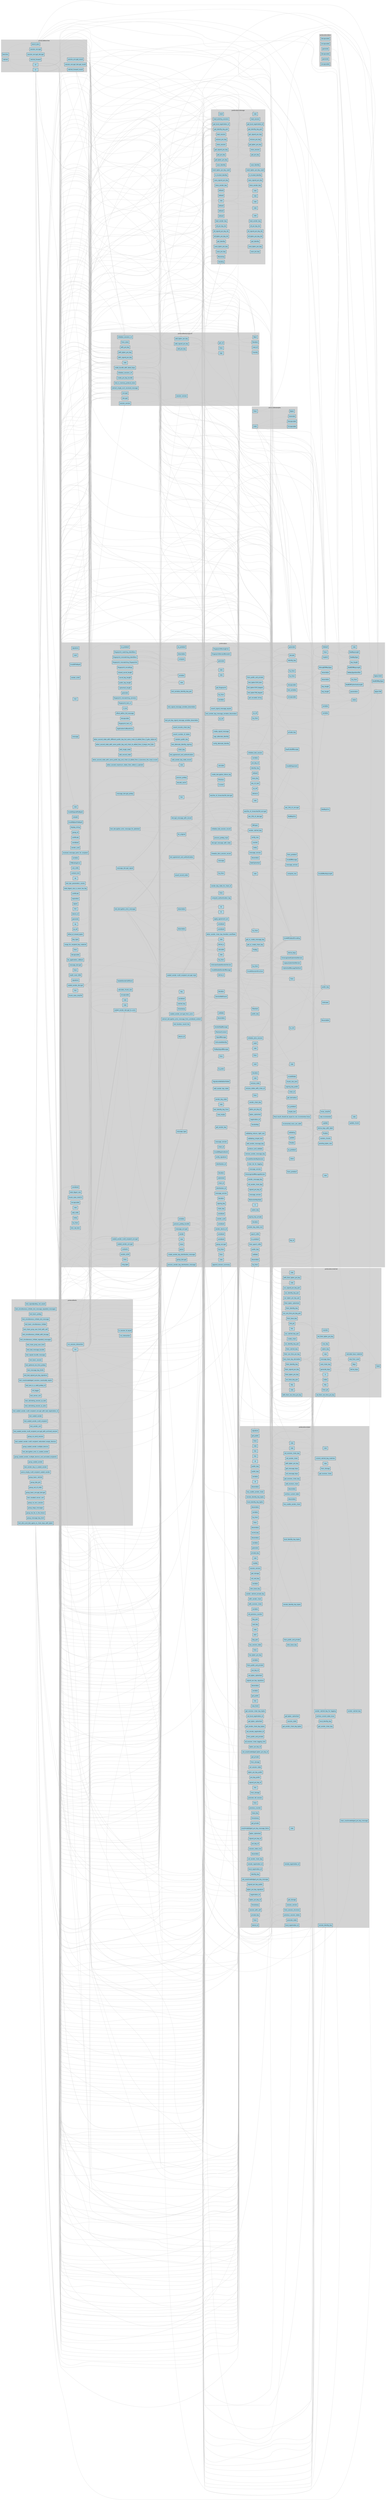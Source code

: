 digraph call_graph {
  rankdir=LR;
  node [shape=box, style=filled, fillcolor=lightblue, fontname=Helvetica];
  edge [color=gray];

  subgraph cluster_0 {
    label = "protocol/benches";
    style=filled;
    color=lightgrey;
    fontname=Helvetica;
    "rust-analyzer cargo libsignal-protocol 0.1.0 session_encrypt_decrypt()." [label="session_encrypt_decrypt", tooltip=""]
    "rust-analyzer cargo libsignal-protocol 0.1.0 benches()." [label="benches", tooltip=""]
    "rust-analyzer cargo libsignal-protocol 0.1.0 session_encrypt_decrypt_result()." [label="session_encrypt_decrypt_result", tooltip=""]
    "rust-analyzer cargo libsignal-protocol 0.1.0 ratchet()." [label="ratchet", tooltip=""]
    "rust-analyzer cargo libsignal-protocol 0.1.0 v2()." [label="v2", tooltip=""]
    "rust-analyzer cargo libsignal-protocol 0.1.0 v1()." [label="v1", tooltip=""]
    "rust-analyzer cargo libsignal-protocol 0.1.0 bench_kem()." [label="bench_kem", tooltip=""]
    "rust-analyzer cargo libsignal-protocol 0.1.0 ratchet_forward()." [label="ratchet_forward", tooltip=""]
    "rust-analyzer cargo libsignal-protocol 0.1.0 ratchet_forward_result()." [label="ratchet_forward_result", tooltip=""]
    "rust-analyzer cargo libsignal-protocol 0.1.0 session_encrypt_result()." [label="session_encrypt_result", tooltip=""]
    "rust-analyzer cargo libsignal-protocol 0.1.0 session_encrypt()." [label="session_encrypt", tooltip=""]
  }
  subgraph cluster_1 {
    label = "protocol/examples";
    style=filled;
    color=lightgrey;
    fontname=Helvetica;
    "rust-analyzer cargo libsignal-protocol 0.1.0 Command#Decapsulate#" [label="Decapsulate", tooltip=""]
    "rust-analyzer cargo libsignal-protocol 0.1.0 Command#Generate#" [label="Generate", tooltip=""]
    "rust-analyzer cargo libsignal-protocol 0.1.0 Command#Encapsulate#" [label="Encapsulate", tooltip=""]
    "rust-analyzer cargo libsignal-protocol 0.1.0 impl#[`libsignal_protocol::kem::KeyType`][`From<KeyType>`]from()." [label="from", tooltip=""]
    "rust-analyzer cargo libsignal-protocol 0.1.0 KeyType#Kyber#" [label="Kyber", tooltip=""]
    "rust-analyzer cargo libsignal-protocol 0.1.0 main()." [label="main", tooltip=""]
  }
  subgraph cluster_2 {
    label = "protocol/src";
    style=filled;
    color=lightgrey;
    fontname=Helvetica;
    "rust-analyzer cargo libsignal-protocol 0.1.0 sender_keys/impl#[SenderMessageKey]iv()." [label="iv", tooltip=""]
    "rust-analyzer cargo libsignal-protocol 0.1.0 sealed_sender/sealed_sender_multi_recipient_encrypt()." [label="sealed_sender_multi_recipient_encrypt", tooltip=""]
    "rust-analyzer cargo libsignal-protocol 0.1.0 crypto/test/aes_ctr_test()." [label="aes_ctr_test", tooltip=""]
    "rust-analyzer cargo libsignal-protocol 0.1.0 sealed_sender/impl#[CiphertextMessageType][`From<ProtoMessageType>`]from()." [label="from", tooltip=""]
    "rust-analyzer cargo libsignal-protocol 0.1.0 sealed_sender/impl#[SenderCertificate]validate()." [label="validate", tooltip=""]
    "rust-analyzer cargo libsignal-protocol 0.1.0 incremental_mac/calculate_chunk_size()." [label="calculate_chunk_size", tooltip=""]
    "rust-analyzer cargo libsignal-protocol 0.1.0 sealed_sender/impl#[ServerCertificate]signature()." [label="signature", tooltip=""]
    "rust-analyzer cargo libsignal-protocol 0.1.0 sealed_sender/sealed_sender_v1/test_agreement_and_authentication()." [label="test_agreement_and_authentication", tooltip=""]
    "rust-analyzer cargo libsignal-protocol 0.1.0 protocol/impl#[SenderKeyDistributionMessage]chain_key()." [label="chain_key", tooltip=""]
    "rust-analyzer cargo libsignal-protocol 0.1.0 fingerprint/impl#[ScannableFingerprint]deserialize()." [label="deserialize", tooltip=""]
    "rust-analyzer cargo libsignal-protocol 0.1.0 sealed_sender/UnidentifiedSenderMessage#V1#" [label="V1", tooltip=""]
    "rust-analyzer cargo libsignal-protocol 0.1.0 sealed_sender/impl#[UnidentifiedSenderMessageContent]sender()." [label="sender", tooltip=""]
    "rust-analyzer cargo libsignal-protocol 0.1.0 incremental_mac/test/impl#[`RandomChunks<'a, T, R>`][Iterator]next()." [label="next", tooltip=""]
    "rust-analyzer cargo libsignal-protocol 0.1.0 incremental_mac/test/impl#[`[T]`][`RandomChunksIterator<T>`]random_chunks()." [label="random_chunks", tooltip=""]
    "rust-analyzer cargo libsignal-protocol 0.1.0 kem/impl#[`Key<Public>`][`TryFrom<&[u8]>`]try_from()." [label="try_from", tooltip=""]
    "rust-analyzer cargo libsignal-protocol 0.1.0 fingerprint/test/fingerprint_matching_identifiers()." [label="fingerprint_matching_identifiers", tooltip=""]
    "rust-analyzer cargo libsignal-protocol 0.1.0 session/impl#[PreKeysUsed][Default]default()." [label="default", tooltip=""]
    "rust-analyzer cargo libsignal-protocol 0.1.0 error/SignalProtocolError#InvalidSignedPreKeyId#" [label="InvalidSignedPreKeyId", tooltip=""]
    "rust-analyzer cargo libsignal-protocol 0.1.0 sealed_sender/sealed_sender_v2/impl#[DerivedKeys]derive_k()." [label="derive_k", tooltip=""]
    "rust-analyzer cargo libsignal-protocol 0.1.0 kem/impl#[`Key<T>`]deserialize()." [label="deserialize", tooltip=""]
    "rust-analyzer cargo libsignal-protocol 0.1.0 session/process_prekey_impl()." [label="process_prekey_impl", tooltip=""]
    "rust-analyzer cargo libsignal-protocol 0.1.0 sender_keys/impl#[SenderKeyState]signing_key_public()." [label="signing_key_public", tooltip=""]
    "rust-analyzer cargo libsignal-protocol 0.1.0 protocol/impl#[SignalMessage]body()." [label="body", tooltip=""]
    "rust-analyzer cargo libsignal-protocol 0.1.0 kem/impl#[KeyPair]from_public_and_private()." [label="from_public_and_private", tooltip=""]
    "rust-analyzer cargo libsignal-protocol 0.1.0 incremental_mac/impl#[`Incremental<M>`]new()." [label="new", tooltip=""]
    "rust-analyzer cargo libsignal-protocol 0.1.0 sealed_sender/impl#[SealedSenderDecryptionResult]sender_e164()." [label="sender_e164", tooltip=""]
    "rust-analyzer cargo libsignal-protocol 0.1.0 protocol/impl#[SenderKeyMessage]ciphertext()." [label="ciphertext", tooltip=""]
    "rust-analyzer cargo libsignal-protocol 0.1.0 incremental_mac/impl#[`Validating<M>`]update()." [label="update", tooltip=""]
    "rust-analyzer cargo libsignal-protocol 0.1.0 ratchet/derive_keys_with_label()." [label="derive_keys_with_label", tooltip=""]
    "rust-analyzer cargo libsignal-protocol 0.1.0 error/SignalProtocolError#BadKEMCiphertextLength#" [label="BadKEMCiphertextLength", tooltip=""]
    "rust-analyzer cargo libsignal-protocol 0.1.0 identity_key/impl#[IdentityKeyPair]private_key()." [label="private_key", tooltip=""]
    "rust-analyzer cargo libsignal-protocol 0.1.0 error/SignalProtocolError#LegacyCiphertextVersion#" [label="LegacyCiphertextVersion", tooltip=""]
    "rust-analyzer cargo libsignal-protocol 0.1.0 sender_keys/sender_key_record_add_sender_key_state_tests/impl#[TestContext]assert_records_chain_key()." [label="assert_records_chain_key", tooltip=""]
    "rust-analyzer cargo libsignal-protocol 0.1.0 protocol/tests/assert_signal_message_equals()." [label="assert_signal_message_equals", tooltip=""]
    "rust-analyzer cargo libsignal-protocol 0.1.0 sender_keys/impl#[InvalidSessionError][Display]fmt()." [label="fmt", tooltip=""]
    "rust-analyzer cargo libsignal-protocol 0.1.0 error/SignalProtocolError#InvalidMacKeyLength#" [label="InvalidMacKeyLength", tooltip=""]
    "rust-analyzer cargo libsignal-protocol 0.1.0 sender_keys/impl#[SenderKeyState]add_sender_message_key()." [label="add_sender_message_key", tooltip=""]
    "rust-analyzer cargo libsignal-protocol 0.1.0 session_cipher/CurrentOrPrevious#Previous#" [label="Previous", tooltip=""]
    "rust-analyzer cargo libsignal-protocol 0.1.0 sender_keys/sender_key_record_add_sender_key_state_tests/impl#[TestContext]new()." [label="new", tooltip=""]
    "rust-analyzer cargo libsignal-protocol 0.1.0 protocol/impl#[SignalMessage]sender_ratchet_key()." [label="sender_ratchet_key", tooltip=""]
    "rust-analyzer cargo libsignal-protocol 0.1.0 error/SignalProtocolError#SignatureValidationFailed#" [label="SignatureValidationFailed", tooltip=""]
    "rust-analyzer cargo libsignal-protocol 0.1.0 identity_key/impl#[IdentityKey]public_key()." [label="public_key", tooltip=""]
    "rust-analyzer cargo libsignal-protocol 0.1.0 sender_keys/impl#[SenderKeyRecord]add_sender_key_state()." [label="add_sender_key_state", tooltip=""]
    "rust-analyzer cargo libsignal-protocol 0.1.0 identity_key/impl#[IdentityKeyPair]generate()." [label="generate", tooltip=""]
    "rust-analyzer cargo libsignal-protocol 0.1.0 error/SignalProtocolError#InvalidRegistrationId#" [label="InvalidRegistrationId", tooltip=""]
    "rust-analyzer cargo libsignal-protocol 0.1.0 sender_keys/sender_key_record_add_sender_key_state_tests/chain_key()." [label="chain_key", tooltip=""]
    "rust-analyzer cargo libsignal-protocol 0.1.0 error/SignalProtocolError#UnrecognizedMessageVersion#" [label="UnrecognizedMessageVersion", tooltip=""]
    "rust-analyzer cargo libsignal-protocol 0.1.0 error/SignalProtocolError#UntrustedIdentity#" [label="UntrustedIdentity", tooltip=""]
    "rust-analyzer cargo libsignal-protocol 0.1.0 crypto/DecryptionError#BadCiphertext#" [label="BadCiphertext", tooltip=""]
    "rust-analyzer cargo libsignal-protocol 0.1.0 protocol/impl#[PreKeySignalMessage]new()." [label="new", tooltip=""]
    "rust-analyzer cargo libsignal-protocol 0.1.0 session_cipher/CurrentOrPrevious#Current#" [label="Current", tooltip=""]
    "rust-analyzer cargo libsignal-protocol 0.1.0 group_cipher/group_decrypt()." [label="group_decrypt", tooltip=""]
    "rust-analyzer cargo libsignal-protocol 0.1.0 kem/Parameters#generate()." [label="generate", tooltip=""]
    "rust-analyzer cargo libsignal-protocol 0.1.0 error/SignalProtocolError#BadKeyLength#" [label="BadKeyLength", tooltip=""]
    "rust-analyzer cargo libsignal-protocol 0.1.0 session_cipher/message_decrypt_signal()." [label="message_decrypt_signal", tooltip=""]
    "rust-analyzer cargo libsignal-protocol 0.1.0 protocol/impl#[CiphertextMessage]message_type()." [label="message_type", tooltip=""]
    "rust-analyzer cargo libsignal-protocol 0.1.0 sealed_sender/impl#[SealedSenderDecryptionResult]message()." [label="message", tooltip=""]
    "rust-analyzer cargo libsignal-protocol 0.1.0 timestamp/impl#[Timestamp]add_millis()." [label="add_millis", tooltip=""]
    "rust-analyzer cargo libsignal-protocol 0.1.0 kem/tests/test_dyn_parameters_consts()." [label="test_dyn_parameters_consts", tooltip=""]
    "rust-analyzer cargo libsignal-protocol 0.1.0 fingerprint/get_encoded_string()." [label="get_encoded_string", tooltip=""]
    "rust-analyzer cargo libsignal-protocol 0.1.0 protocol/impl#[PreKeySignalMessage]message_version()." [label="message_version", tooltip=""]
    "rust-analyzer cargo libsignal-protocol 0.1.0 error/SignalProtocolError#FingerprintVersionMismatch#" [label="FingerprintVersionMismatch", tooltip=""]
    "rust-analyzer cargo libsignal-protocol 0.1.0 ratchet/derive_keys()." [label="derive_keys", tooltip=""]
    "rust-analyzer cargo libsignal-protocol 0.1.0 protocol/impl#[SignalMessage]verify_mac()." [label="verify_mac", tooltip=""]
    "rust-analyzer cargo libsignal-protocol 0.1.0 kem/impl#[`Ciphertext<'a>`]serialize()." [label="serialize", tooltip=""]
    "rust-analyzer cargo libsignal-protocol 0.1.0 sealed_sender/impl#[SenderCertificate]serialized()." [label="serialized", tooltip=""]
    "rust-analyzer cargo libsignal-protocol 0.1.0 sealed_sender/impl#[SenderCertificate][Clone]clone()." [label="clone", tooltip=""]
    "rust-analyzer cargo libsignal-protocol 0.1.0 sender_keys/impl#[SenderChainKey]as_protobuf()." [label="as_protobuf", tooltip=""]
    "rust-analyzer cargo libsignal-protocol 0.1.0 session_cipher/decrypt_message_with_state()." [label="decrypt_message_with_state", tooltip=""]
    "rust-analyzer cargo libsignal-protocol 0.1.0 kem/impl#[Secret][KeyKind]key_length()." [label="key_length", tooltip=""]
    "rust-analyzer cargo libsignal-protocol 0.1.0 timestamp/impl#[`rand::distributions::Standard`][`Distribution<Timestamp>`]sample()." [label="sample", tooltip=""]
    "rust-analyzer cargo libsignal-protocol 0.1.0 kem/impl#[T][DynParameters]generate()." [label="generate", tooltip=""]
    "rust-analyzer cargo libsignal-protocol 0.1.0 crypto/EncryptionError#BadKeyOrIv#" [label="BadKeyOrIv", tooltip=""]
    "rust-analyzer cargo libsignal-protocol 0.1.0 protocol/impl#[SignalMessage]counter()." [label="counter", tooltip=""]
    "rust-analyzer cargo libsignal-protocol 0.1.0 protocol/impl#[SenderKeyDistributionMessage][`TryFrom<&[u8]>`]try_from()." [label="try_from", tooltip=""]
    "rust-analyzer cargo libsignal-protocol 0.1.0 protocol/impl#[PreKeySignalMessage]identity_key()." [label="identity_key", tooltip=""]
    "rust-analyzer cargo libsignal-protocol 0.1.0 protocol/tests/test_pre_key_signal_message_serialize_deserialize()." [label="test_pre_key_signal_message_serialize_deserialize", tooltip=""]
    "rust-analyzer cargo libsignal-protocol 0.1.0 fingerprint/impl#[Fingerprint]display_string()." [label="display_string", tooltip=""]
    "rust-analyzer cargo libsignal-protocol 0.1.0 fingerprint/test/fingerprint_mismatching_versions()." [label="fingerprint_mismatching_versions", tooltip=""]
    "rust-analyzer cargo libsignal-protocol 0.1.0 fingerprint/impl#[DisplayableFingerprint]new()." [label="new", tooltip=""]
    "rust-analyzer cargo libsignal-protocol 0.1.0 kem/impl#[`KeyMaterial<T>`]new()." [label="new", tooltip=""]
    "rust-analyzer cargo libsignal-protocol 0.1.0 session_cipher/create_decryption_failure_log()." [label="create_decryption_failure_log", tooltip=""]
    "rust-analyzer cargo libsignal-protocol 0.1.0 sealed_sender/impl#[ServerCertificate]deserialize()." [label="deserialize", tooltip=""]
    "rust-analyzer cargo libsignal-protocol 0.1.0 protocol/impl#[CiphertextMessage]serialize()." [label="serialize", tooltip=""]
    "rust-analyzer cargo libsignal-protocol 0.1.0 error/SignalProtocolError#DuplicatedMessage#" [label="DuplicatedMessage", tooltip=""]
    "rust-analyzer cargo libsignal-protocol 0.1.0 protocol/impl#[PreKeySignalMessage]message()." [label="message", tooltip=""]
    "rust-analyzer cargo libsignal-protocol 0.1.0 protocol/impl#[SenderKeyMessage]iteration()." [label="iteration", tooltip=""]
    "rust-analyzer cargo libsignal-protocol 0.1.0 sender_keys/impl#[SenderKeyRecord]serialize()." [label="serialize", tooltip=""]
    "rust-analyzer cargo libsignal-protocol 0.1.0 sealed_sender/impl#[SenderCertificate]certificate()." [label="certificate", tooltip=""]
    "rust-analyzer cargo libsignal-protocol 0.1.0 sealed_sender/sealed_sender_v1/impl#[EphemeralKeys]calculate()." [label="calculate", tooltip=""]
    "rust-analyzer cargo libsignal-protocol 0.1.0 sealed_sender/impl#[`SealedSenderV2SentMessage<'a>`]offset_of_shared_bytes()." [label="offset_of_shared_bytes", tooltip=""]
    "rust-analyzer cargo libsignal-protocol 0.1.0 protocol/impl#[SignalMessage][`TryFrom<&[u8]>`]try_from()." [label="try_from", tooltip=""]
    "rust-analyzer cargo libsignal-protocol 0.1.0 kem/KeyType#Kyber1024#" [label="Kyber1024", tooltip=""]
    "rust-analyzer cargo libsignal-protocol 0.1.0 group_cipher/group_encrypt()." [label="group_encrypt", tooltip=""]
    "rust-analyzer cargo libsignal-protocol 0.1.0 protocol/impl#[PreKeySignalMessage]pre_key_id()." [label="pre_key_id", tooltip=""]
    "rust-analyzer cargo libsignal-protocol 0.1.0 sealed_sender/impl#[SealedSenderDecryptionResult]sender_uuid()." [label="sender_uuid", tooltip=""]
    "rust-analyzer cargo libsignal-protocol 0.1.0 sealed_sender/impl#[ServerCertificate]new()." [label="new", tooltip=""]
    "rust-analyzer cargo libsignal-protocol 0.1.0 session_cipher/decrypt_message_with_record()." [label="decrypt_message_with_record", tooltip=""]
    "rust-analyzer cargo libsignal-protocol 0.1.0 kem/KeyType#Kyber768#" [label="Kyber768", tooltip=""]
    "rust-analyzer cargo libsignal-protocol 0.1.0 identity_key/impl#[IdentityKey]new()." [label="new", tooltip=""]
    "rust-analyzer cargo libsignal-protocol 0.1.0 sender_keys/impl#[SenderMessageKey]from_protobuf()." [label="from_protobuf", tooltip=""]
    "rust-analyzer cargo libsignal-protocol 0.1.0 error/SignalProtocolError#InvalidPreKeyId#" [label="InvalidPreKeyId", tooltip=""]
    "rust-analyzer cargo libsignal-protocol 0.1.0 protocol/impl#[SignalMessage]message_version()." [label="message_version", tooltip=""]
    "rust-analyzer cargo libsignal-protocol 0.1.0 sealed_sender/impl#[ContentHint][`From<u32>`]from()." [label="from", tooltip=""]
    "rust-analyzer cargo libsignal-protocol 0.1.0 sender_keys/impl#[SenderKeyRecord]deserialize()." [label="deserialize", tooltip=""]
    "rust-analyzer cargo libsignal-protocol 0.1.0 protocol/tests/test_decryption_error_message_for_plaintext()." [label="test_decryption_error_message_for_plaintext", tooltip=""]
    "rust-analyzer cargo libsignal-protocol 0.1.0 error/SignalProtocolError#FfiBindingError#" [label="FfiBindingError", tooltip=""]
    "rust-analyzer cargo libsignal-protocol 0.1.0 session_cipher/message_decrypt_prekey()." [label="message_decrypt_prekey", tooltip=""]
    "rust-analyzer cargo libsignal-protocol 0.1.0 sender_keys/impl#[SenderChainKey]sender_message_key()." [label="sender_message_key", tooltip=""]
    "rust-analyzer cargo libsignal-protocol 0.1.0 kem/tests/test_serialize()." [label="test_serialize", tooltip=""]
    "rust-analyzer cargo libsignal-protocol 0.1.0 sealed_sender/impl#[SenderCertificate]sender_device_id()." [label="sender_device_id", tooltip=""]
    "rust-analyzer cargo libsignal-protocol 0.1.0 crypto/aes_256_ctr_decrypt()." [label="aes_256_ctr_decrypt", tooltip=""]
    "rust-analyzer cargo libsignal-protocol 0.1.0 kem/impl#[T][DynParameters]public_key_length()." [label="public_key_length", tooltip=""]
    "rust-analyzer cargo libsignal-protocol 0.1.0 sender_keys/impl#[SenderKeyRecord]as_protobuf()." [label="as_protobuf", tooltip=""]
    "rust-analyzer cargo libsignal-protocol 0.1.0 sealed_sender/impl#[UnidentifiedSenderMessageContent]group_id()." [label="group_id", tooltip=""]
    "rust-analyzer cargo libsignal-protocol 0.1.0 sealed_sender/impl#[ContentHint]to_proto()." [label="to_proto", tooltip=""]
    "rust-analyzer cargo libsignal-protocol 0.1.0 protocol/impl#[PreKeySignalMessage][`TryFrom<&[u8]>`]try_from()." [label="try_from", tooltip=""]
    "rust-analyzer cargo libsignal-protocol 0.1.0 sender_keys/impl#[SenderKeyRecord]remove_state()." [label="remove_state", tooltip=""]
    "rust-analyzer cargo libsignal-protocol 0.1.0 sealed_sender/test_lossless_round_trip()." [label="test_lossless_round_trip", tooltip=""]
    "rust-analyzer cargo libsignal-protocol 0.1.0 protocol/impl#[SenderKeyDistributionMessage]iteration()." [label="iteration", tooltip=""]
    "rust-analyzer cargo libsignal-protocol 0.1.0 fingerprint/impl#[ScannableFingerprint]new()." [label="new", tooltip=""]
    "rust-analyzer cargo libsignal-protocol 0.1.0 sender_keys/sender_key_record_add_sender_key_state_tests/add_single_state()." [label="add_single_state", tooltip=""]
    "rust-analyzer cargo libsignal-protocol 0.1.0 protocol/CiphertextMessageType#PreKey#" [label="PreKey", tooltip=""]
    "rust-analyzer cargo libsignal-protocol 0.1.0 sealed_sender/impl#[UnidentifiedSenderMessageContent]new()." [label="new", tooltip=""]
    "rust-analyzer cargo libsignal-protocol 0.1.0 sealed_sender/UnidentifiedSenderMessage#V2#" [label="V2", tooltip=""]
    "rust-analyzer cargo libsignal-protocol 0.1.0 sealed_sender/advance()." [label="advance", tooltip=""]
    "rust-analyzer cargo libsignal-protocol 0.1.0 protocol/extract_decryption_error_message_from_serialized_content()." [label="extract_decryption_error_message_from_serialized_content", tooltip=""]
    "rust-analyzer cargo libsignal-protocol 0.1.0 sender_keys/impl#[SenderMessageKey]new()." [label="new", tooltip=""]
    "rust-analyzer cargo libsignal-protocol 0.1.0 sender_keys/impl#[SenderChainKey]next()." [label="next", tooltip=""]
    "rust-analyzer cargo libsignal-protocol 0.1.0 kem/impl#[`Key<Public>`][`PartialEq<Self>`]eq()." [label="eq", tooltip=""]
    "rust-analyzer cargo libsignal-protocol 0.1.0 sealed_sender/ContentHint#Resendable#" [label="Resendable", tooltip=""]
    "rust-analyzer cargo libsignal-protocol 0.1.0 fingerprint/test/fingerprint_mismatching_identifiers()." [label="fingerprint_mismatching_identifiers", tooltip=""]
    "rust-analyzer cargo libsignal-protocol 0.1.0 sender_keys/sender_key_record_add_sender_key_state_tests/add_second_state()." [label="add_second_state", tooltip=""]
    "rust-analyzer cargo libsignal-protocol 0.1.0 incremental_mac/impl#[`Incremental<M>`]update()." [label="update", tooltip=""]
    "rust-analyzer cargo libsignal-protocol 0.1.0 fingerprint/test/fingerprint_test_v2()." [label="fingerprint_test_v2", tooltip=""]
    "rust-analyzer cargo libsignal-protocol 0.1.0 sealed_sender/sealed_sender_encrypt()." [label="sealed_sender_encrypt", tooltip=""]
    "rust-analyzer cargo libsignal-protocol 0.1.0 sealed_sender/sealed_sender_v1/impl#[EphemeralKeys][`PartialEq<Self>`]eq()." [label="eq", tooltip=""]
    "rust-analyzer cargo libsignal-protocol 0.1.0 sender_keys/impl#[SenderKeyRecord]sender_key_state()." [label="sender_key_state", tooltip=""]
    "rust-analyzer cargo libsignal-protocol 0.1.0 sender_keys/sender_key_record_add_sender_key_state_tests/when_second_state_with_different_public_key_but_same_chain_id_added_then_it_gets_replaced()." [label="when_second_state_with_different_public_key_but_same_chain_id_added_then_it_gets_replaced", tooltip=""]
    "rust-analyzer cargo libsignal-protocol 0.1.0 protocol/impl#[PreKeySignalMessage]kyber_pre_key_id()." [label="kyber_pre_key_id", tooltip=""]
    "rust-analyzer cargo libsignal-protocol 0.1.0 sealed_sender/impl#[u32][`From<ContentHint>`]from()." [label="from", tooltip=""]
    "rust-analyzer cargo libsignal-protocol 0.1.0 kem/impl#[`Key<T>`]serialize()." [label="serialize", tooltip=""]
    "rust-analyzer cargo libsignal-protocol 0.1.0 error/SignalProtocolError#InvalidProtobufEncoding#" [label="InvalidProtobufEncoding", tooltip=""]
    "rust-analyzer cargo libsignal-protocol 0.1.0 sealed_sender/sealed_sender_v2/impl#[DerivedKeys]derive_e()." [label="derive_e", tooltip=""]
    "rust-analyzer cargo libsignal-protocol 0.1.0 ratchet/message_version()." [label="message_version", tooltip=""]
    "rust-analyzer cargo libsignal-protocol 0.1.0 sender_keys/impl#[SenderKeyRecord]new_empty()." [label="new_empty", tooltip=""]
    "rust-analyzer cargo libsignal-protocol 0.1.0 session_cipher/message_encrypt()." [label="message_encrypt", tooltip=""]
    "rust-analyzer cargo libsignal-protocol 0.1.0 error/SignalProtocolError#InvalidSessionStructure#" [label="InvalidSessionStructure", tooltip=""]
    "rust-analyzer cargo libsignal-protocol 0.1.0 crypto/DecryptionError#BadKeyOrIv#" [label="BadKeyOrIv", tooltip=""]
    "rust-analyzer cargo libsignal-protocol 0.1.0 sealed_sender/impl#[UnidentifiedSenderMessageContent]serialized()." [label="serialized", tooltip=""]
    "rust-analyzer cargo libsignal-protocol 0.1.0 incremental_mac/test/chunk_sizes_sha256()." [label="chunk_sizes_sha256", tooltip=""]
    "rust-analyzer cargo libsignal-protocol 0.1.0 incremental_mac/test/total_digest_size_is_never_too_big()." [label="total_digest_size_is_never_too_big", tooltip=""]
    "rust-analyzer cargo libsignal-protocol 0.1.0 sealed_sender/impl#[ServerCertificate]certificate()." [label="certificate", tooltip=""]
    "rust-analyzer cargo libsignal-protocol 0.1.0 sealed_sender/impl#[UnidentifiedSenderMessageContent]msg_type()." [label="msg_type", tooltip=""]
    "rust-analyzer cargo libsignal-protocol 0.1.0 sealed_sender/impl#[SenderCertificate]expiration()." [label="expiration", tooltip=""]
    "rust-analyzer cargo libsignal-protocol 0.1.0 sender_keys/sender_key_record_add_sender_key_state_tests/impl#[TestContext]add_sender_key_state_record()." [label="add_sender_key_state_record", tooltip=""]
    "rust-analyzer cargo libsignal-protocol 0.1.0 fingerprint/test/fingerprint_encodings()." [label="fingerprint_encodings", tooltip=""]
    "rust-analyzer cargo libsignal-protocol 0.1.0 kem/impl#[`Key<Public>`]encapsulate()." [label="encapsulate", tooltip=""]
    "rust-analyzer cargo libsignal-protocol 0.1.0 sealed_sender/impl#[ServerCertificate]validate()." [label="validate", tooltip=""]
    "rust-analyzer cargo libsignal-protocol 0.1.0 sealed_sender/impl#[SenderCertificate]signer()." [label="signer", tooltip=""]
    "rust-analyzer cargo libsignal-protocol 0.1.0 kem/impl#[`Key<Public>`][ConstantTimeEq]ct_eq()." [label="ct_eq", tooltip=""]
    "rust-analyzer cargo libsignal-protocol 0.1.0 sender_keys/impl#[SenderChainKey]new()." [label="new", tooltip=""]
    "rust-analyzer cargo libsignal-protocol 0.1.0 kem/tests/test_kyber1024_kem()." [label="test_kyber1024_kem", tooltip=""]
    "rust-analyzer cargo libsignal-protocol 0.1.0 kem/tests/test_kyber1024_keypair()." [label="test_kyber1024_keypair", tooltip=""]
    "rust-analyzer cargo libsignal-protocol 0.1.0 group_cipher/get_sender_key()." [label="get_sender_key", tooltip=""]
    "rust-analyzer cargo libsignal-protocol 0.1.0 protocol/impl#[SenderKeyDistributionMessage]message_version()." [label="message_version", tooltip=""]
    "rust-analyzer cargo libsignal-protocol 0.1.0 fingerprint/impl#[DisplayableFingerprint][Display]fmt()." [label="fmt", tooltip=""]
    "rust-analyzer cargo libsignal-protocol 0.1.0 protocol/impl#[DecryptionErrorMessage]ratchet_key()." [label="ratchet_key", tooltip=""]
    "rust-analyzer cargo libsignal-protocol 0.1.0 error/SignalProtocolError#NoSenderKeyState#" [label="NoSenderKeyState", tooltip=""]
    "rust-analyzer cargo libsignal-protocol 0.1.0 error/impl#[SignalProtocolError][`From<CurveError>`]from()." [label="from", tooltip=""]
    "rust-analyzer cargo libsignal-protocol 0.1.0 protocol/impl#[SenderKeyDistributionMessage]new()." [label="new", tooltip=""]
    "rust-analyzer cargo libsignal-protocol 0.1.0 sender_keys/sender_chain_key_iteration_tests/when_sender_chain_key_iteration_overflows()." [label="when_sender_chain_key_iteration_overflows", tooltip=""]
    "rust-analyzer cargo libsignal-protocol 0.1.0 incremental_mac/impl#[`Incremental<M>`]pending_bytes_size()." [label="pending_bytes_size", tooltip=""]
    "rust-analyzer cargo libsignal-protocol 0.1.0 identity_key/impl#[IdentityKey]verify_alternate_identity()." [label="verify_alternate_identity", tooltip=""]
    "rust-analyzer cargo libsignal-protocol 0.1.0 error/SignalProtocolError#ApplicationCallbackError#" [label="ApplicationCallbackError", tooltip=""]
    "rust-analyzer cargo libsignal-protocol 0.1.0 protocol/impl#[SenderKeyMessage]distribution_id()." [label="distribution_id", tooltip=""]
    "rust-analyzer cargo libsignal-protocol 0.1.0 kem/KeyKind#key_length()." [label="key_length", tooltip=""]
    "rust-analyzer cargo libsignal-protocol 0.1.0 sealed_sender/impl#[SenderCertificate]sender_e164()." [label="sender_e164", tooltip=""]
    "rust-analyzer cargo libsignal-protocol 0.1.0 sealed_sender/impl#[SealedSenderDecryptionResult]device_id()." [label="device_id", tooltip=""]
    "rust-analyzer cargo libsignal-protocol 0.1.0 sealed_sender/sealed_sender_v2/impl#[DerivedKeys]new()." [label="new", tooltip=""]
    "rust-analyzer cargo libsignal-protocol 0.1.0 timestamp/impl#[`std::time::SystemTime`][`From<Timestamp>`]from()." [label="from", tooltip=""]
    "rust-analyzer cargo libsignal-protocol 0.1.0 sealed_sender/ContentHint#Implicit#" [label="Implicit", tooltip=""]
    "rust-analyzer cargo libsignal-protocol 0.1.0 timestamp/impl#[Timestamp]from_epoch_millis()." [label="from_epoch_millis", tooltip=""]
    "rust-analyzer cargo libsignal-protocol 0.1.0 incremental_mac/test/simple_test()." [label="simple_test", tooltip=""]
    "rust-analyzer cargo libsignal-protocol 0.1.0 sender_keys/impl#[SenderKeyState]sender_chain_key()." [label="sender_chain_key", tooltip=""]
    "rust-analyzer cargo libsignal-protocol 0.1.0 crypto/aes256_ctr_hmacsha256_decrypt()." [label="aes256_ctr_hmacsha256_decrypt", tooltip=""]
    "rust-analyzer cargo libsignal-protocol 0.1.0 incremental_mac/impl#[`Incremental<M>`]finalize()." [label="finalize", tooltip=""]
    "rust-analyzer cargo libsignal-protocol 0.1.0 session_cipher/append_session_summary()." [label="append_session_summary", tooltip=""]
    "rust-analyzer cargo libsignal-protocol 0.1.0 sender_keys/sender_key_record_add_sender_key_state_tests/impl#[TestContext]assert_number_of_states()." [label="assert_number_of_states", tooltip=""]
    "rust-analyzer cargo libsignal-protocol 0.1.0 sealed_sender/sealed_sender_decrypt_to_usmc()." [label="sealed_sender_decrypt_to_usmc", tooltip=""]
    "rust-analyzer cargo libsignal-protocol 0.1.0 sender_keys/impl#[SenderKeyState]as_protobuf()." [label="as_protobuf", tooltip=""]
    "rust-analyzer cargo libsignal-protocol 0.1.0 protocol/impl#[PreKeySignalMessage]kyber_ciphertext()." [label="kyber_ciphertext", tooltip=""]
    "rust-analyzer cargo libsignal-protocol 0.1.0 sealed_sender/impl#[ServerCertificate]serialized()." [label="serialized", tooltip=""]
    "rust-analyzer cargo libsignal-protocol 0.1.0 sender_keys/sender_key_record_add_sender_key_state_tests/random_public_key()." [label="random_public_key", tooltip=""]
    "rust-analyzer cargo libsignal-protocol 0.1.0 sender_keys/sender_chain_key_iteration_tests/iteration()." [label="iteration", tooltip=""]
    "rust-analyzer cargo libsignal-protocol 0.1.0 sealed_sender/impl#[ServerCertificate]public_key()." [label="public_key", tooltip=""]
    "rust-analyzer cargo libsignal-protocol 0.1.0 sealed_sender/sealed_sender_v2/compute_authentication_tag()." [label="compute_authentication_tag", tooltip=""]
    "rust-analyzer cargo libsignal-protocol 0.1.0 protocol/impl#[SenderKeyMessage]verify_signature()." [label="verify_signature", tooltip=""]
    "rust-analyzer cargo libsignal-protocol 0.1.0 sealed_sender/impl#[UnidentifiedSenderMessageContent]content_hint()." [label="content_hint", tooltip=""]
    "rust-analyzer cargo libsignal-protocol 0.1.0 sender_keys/impl#[SenderKeyState]from_protobuf()." [label="from_protobuf", tooltip=""]
    "rust-analyzer cargo libsignal-protocol 0.1.0 protocol/impl#[SenderKeyDistributionMessage]distribution_id()." [label="distribution_id", tooltip=""]
    "rust-analyzer cargo libsignal-protocol 0.1.0 sender_keys/sender_key_record_add_sender_key_state_tests/when_exceed_maximum_states_then_oldest_is_ejected()." [label="when_exceed_maximum_states_then_oldest_is_ejected", tooltip=""]
    "rust-analyzer cargo libsignal-protocol 0.1.0 protocol/impl#[SignalMessage]new()." [label="new", tooltip=""]
    "rust-analyzer cargo libsignal-protocol 0.1.0 protocol/impl#[SenderKeyDistributionMessage][`AsRef<[u8]>`]as_ref()." [label="as_ref", tooltip=""]
    "rust-analyzer cargo libsignal-protocol 0.1.0 protocol/impl#[DecryptionErrorMessage]timestamp()." [label="timestamp", tooltip=""]
    "rust-analyzer cargo libsignal-protocol 0.1.0 timestamp/impl#[Timestamp]sub_millis()." [label="sub_millis", tooltip=""]
    "rust-analyzer cargo libsignal-protocol 0.1.0 sender_keys/impl#[SenderKeyRecord]remove_states_with_chain_id()." [label="remove_states_with_chain_id", tooltip=""]
    "rust-analyzer cargo libsignal-protocol 0.1.0 kem/impl#[`Key<T>`]key_type()." [label="key_type", tooltip=""]
    "rust-analyzer cargo libsignal-protocol 0.1.0 identity_key/impl#[IdentityKeyPair]identity_key()." [label="identity_key", tooltip=""]
    "rust-analyzer cargo libsignal-protocol 0.1.0 error/SignalProtocolError#UnrecognizedCiphertextVersion#" [label="UnrecognizedCiphertextVersion", tooltip=""]
    "rust-analyzer cargo libsignal-protocol 0.1.0 protocol/impl#[PlaintextContent]serialized()." [label="serialized", tooltip=""]
    "rust-analyzer cargo libsignal-protocol 0.1.0 sealed_sender/sealed_sender_decrypt()." [label="sealed_sender_decrypt", tooltip=""]
    "rust-analyzer cargo libsignal-protocol 0.1.0 protocol/CiphertextMessageType#SenderKey#" [label="SenderKey", tooltip=""]
    "rust-analyzer cargo libsignal-protocol 0.1.0 protocol/impl#[SenderKeyMessage]serialized()." [label="serialized", tooltip=""]
    "rust-analyzer cargo libsignal-protocol 0.1.0 protocol/impl#[SignalMessage]compute_mac()." [label="compute_mac", tooltip=""]
    "rust-analyzer cargo libsignal-protocol 0.1.0 identity_key/impl#[KeyPair][`From<IdentityKeyPair>`]from()." [label="from", tooltip=""]
    "rust-analyzer cargo libsignal-protocol 0.1.0 error/SignalProtocolError#SessionNotFound#" [label="SessionNotFound", tooltip=""]
    "rust-analyzer cargo libsignal-protocol 0.1.0 sealed_sender/impl#[ProtoMessageType][`From<CiphertextMessageType>`]from()." [label="from", tooltip=""]
    "rust-analyzer cargo libsignal-protocol 0.1.0 kem/Parameters#encapsulate()." [label="encapsulate", tooltip=""]
    "rust-analyzer cargo libsignal-protocol 0.1.0 sealed_sender/sealed_sender_v2/test_agreement_and_authentication()." [label="test_agreement_and_authentication", tooltip=""]
    "rust-analyzer cargo libsignal-protocol 0.1.0 error/SignalProtocolError#FingerprintParsingError#" [label="FingerprintParsingError", tooltip=""]
    "rust-analyzer cargo libsignal-protocol 0.1.0 protocol/impl#[SenderKeyMessage][`AsRef<[u8]>`]as_ref()." [label="as_ref", tooltip=""]
    "rust-analyzer cargo libsignal-protocol 0.1.0 protocol/tests/test_sender_key_message_serialize_deserialize()." [label="test_sender_key_message_serialize_deserialize", tooltip=""]
    "rust-analyzer cargo libsignal-protocol 0.1.0 kem/impl#[Public][KeyKind]key_length()." [label="key_length", tooltip=""]
    "rust-analyzer cargo libsignal-protocol 0.1.0 error/SignalProtocolError#InvalidSealedSenderMessage#" [label="InvalidSealedSenderMessage", tooltip=""]
    "rust-analyzer cargo libsignal-protocol 0.1.0 kem/impl#[T][DynParameters]decapsulate()." [label="decapsulate", tooltip=""]
    "rust-analyzer cargo libsignal-protocol 0.1.0 protocol/CiphertextMessage#PreKeySignalMessage#" [label="PreKeySignalMessage", tooltip=""]
    "rust-analyzer cargo libsignal-protocol 0.1.0 incremental_mac/test/validating_returns_right_size()." [label="validating_returns_right_size", tooltip=""]
    "rust-analyzer cargo libsignal-protocol 0.1.0 protocol/impl#[SenderKeyMessage]new()." [label="new", tooltip=""]
    "rust-analyzer cargo libsignal-protocol 0.1.0 sealed_sender/impl#[`SealedSenderV2SentMessage<'a>`]range_for_recipient_key_material()." [label="range_for_recipient_key_material", tooltip=""]
    "rust-analyzer cargo libsignal-protocol 0.1.0 error/impl#[SignalProtocolError]for_application_callback()." [label="for_application_callback", tooltip=""]
    "rust-analyzer cargo libsignal-protocol 0.1.0 sender_keys/impl#[SenderKeyRecord]sender_key_state_mut()." [label="sender_key_state_mut", tooltip=""]
    "rust-analyzer cargo libsignal-protocol 0.1.0 identity_key/impl#[IdentityKeyPair][`From<KeyPair>`]from()." [label="from", tooltip=""]
    "rust-analyzer cargo libsignal-protocol 0.1.0 protocol/impl#[SignalMessage][`AsRef<[u8]>`]as_ref()." [label="as_ref", tooltip=""]
    "rust-analyzer cargo libsignal-protocol 0.1.0 fingerprint/read5_mod_100k()." [label="read5_mod_100k", tooltip=""]
    "rust-analyzer cargo libsignal-protocol 0.1.0 session_cipher/get_or_create_chain_key()." [label="get_or_create_chain_key", tooltip=""]
    "rust-analyzer cargo libsignal-protocol 0.1.0 session_cipher/impl#[CurrentOrPrevious][Display]fmt()." [label="fmt", tooltip=""]
    "rust-analyzer cargo libsignal-protocol 0.1.0 sender_keys/impl#[SenderKeyRecord]sender_key_state_for_chain_id()." [label="sender_key_state_for_chain_id", tooltip=""]
    "rust-analyzer cargo libsignal-protocol 0.1.0 ratchet/initialize_bob_session()." [label="initialize_bob_session", tooltip=""]
    "rust-analyzer cargo libsignal-protocol 0.1.0 timestamp/impl#[Timestamp]epoch_millis()." [label="epoch_millis", tooltip=""]
    "rust-analyzer cargo libsignal-protocol 0.1.0 identity_key/impl#[IdentityKey][`TryFrom<&[u8]>`]try_from()." [label="try_from", tooltip=""]
    "rust-analyzer cargo libsignal-protocol 0.1.0 protocol/tests/test_signal_message_serialize_deserialize()." [label="test_signal_message_serialize_deserialize", tooltip=""]
    "rust-analyzer cargo libsignal-protocol 0.1.0 incremental_mac/impl#[`Validating<M>`]finalize()." [label="finalize", tooltip=""]
    "rust-analyzer cargo libsignal-protocol 0.1.0 fingerprint/impl#[ScannableFingerprint]compare()." [label="compare", tooltip=""]
    "rust-analyzer cargo libsignal-protocol 0.1.0 sender_keys/impl#[SenderKeyState]signing_key_private()." [label="signing_key_private", tooltip=""]
    "rust-analyzer cargo libsignal-protocol 0.1.0 protocol/impl#[DecryptionErrorMessage]serialized()." [label="serialized", tooltip=""]
    "rust-analyzer cargo libsignal-protocol 0.1.0 incremental_mac/test/new_incremental()." [label="new_incremental", tooltip=""]
    "rust-analyzer cargo libsignal-protocol 0.1.0 kem/impl#[T][DynParameters]secret_key_length()." [label="secret_key_length", tooltip=""]
    "rust-analyzer cargo libsignal-protocol 0.1.0 error/SignalProtocolError#InvalidSenderKeySession#" [label="InvalidSenderKeySession", tooltip=""]
    "rust-analyzer cargo libsignal-protocol 0.1.0 identity_key/tests/test_identity_key_from()." [label="test_identity_key_from", tooltip=""]
    "rust-analyzer cargo libsignal-protocol 0.1.0 sealed_sender/ContentHint#Unknown#" [label="Unknown", tooltip=""]
    "rust-analyzer cargo libsignal-protocol 0.1.0 sealed_sender/impl#[SenderCertificate]signature()." [label="signature", tooltip=""]
    "rust-analyzer cargo libsignal-protocol 0.1.0 kem/impl#[`Key<Secret>`][`TryFrom<&[u8]>`]try_from()." [label="try_from", tooltip=""]
    "rust-analyzer cargo libsignal-protocol 0.1.0 incremental_mac/test/incremental_macs_are_valid()." [label="incremental_macs_are_valid", tooltip=""]
    "rust-analyzer cargo libsignal-protocol 0.1.0 sender_keys/sender_key_record_add_sender_key_state_tests/impl#[TestContext]assert_record_order()." [label="assert_record_order", tooltip=""]
    "rust-analyzer cargo libsignal-protocol 0.1.0 sealed_sender/impl#[SenderCertificate]new()." [label="new", tooltip=""]
    "rust-analyzer cargo libsignal-protocol 0.1.0 session/process_prekey()." [label="process_prekey", tooltip=""]
    "rust-analyzer cargo libsignal-protocol 0.1.0 sealed_sender/impl#[SenderCertificate]sender_uuid()." [label="sender_uuid", tooltip=""]
    "rust-analyzer cargo libsignal-protocol 0.1.0 sealed_sender/impl#[SenderCertificate]deserialize()." [label="deserialize", tooltip=""]
    "rust-analyzer cargo libsignal-protocol 0.1.0 identity_key/impl#[IdentityKey][`From<PublicKey>`]from()." [label="from", tooltip=""]
    "rust-analyzer cargo libsignal-protocol 0.1.0 sealed_sender/impl#[`SealedSenderV2SentMessage<'a>`]parse()." [label="parse", tooltip=""]
    "rust-analyzer cargo libsignal-protocol 0.1.0 error/SignalProtocolError#CiphertextMessageTooShort#" [label="CiphertextMessageTooShort", tooltip=""]
    "rust-analyzer cargo libsignal-protocol 0.1.0 protocol/impl#[PreKeySignalMessage][`AsRef<[u8]>`]as_ref()." [label="as_ref", tooltip=""]
    "rust-analyzer cargo libsignal-protocol 0.1.0 error/SignalProtocolError#InvalidKyberPreKeyId#" [label="InvalidKyberPreKeyId", tooltip=""]
    "rust-analyzer cargo libsignal-protocol 0.1.0 sealed_sender/sealed_sender_v1/impl#[EphemeralKeys][Debug]fmt()." [label="fmt", tooltip=""]
    "rust-analyzer cargo libsignal-protocol 0.1.0 session_cipher/message_decrypt()." [label="message_decrypt", tooltip=""]
    "rust-analyzer cargo libsignal-protocol 0.1.0 sender_keys/impl#[SenderKeyRecord]chain_ids_for_logging()." [label="chain_ids_for_logging", tooltip=""]
    "rust-analyzer cargo libsignal-protocol 0.1.0 sealed_sender/sealed_sender_v1/impl#[StaticKeys]calculate()." [label="calculate", tooltip=""]
    "rust-analyzer cargo libsignal-protocol 0.1.0 sealed_sender/decode_varint()." [label="decode_varint", tooltip=""]
    "rust-analyzer cargo libsignal-protocol 0.1.0 protocol/CiphertextMessageType#Whisper#" [label="Whisper", tooltip=""]
    "rust-analyzer cargo libsignal-protocol 0.1.0 protocol/impl#[SenderKeyDistributionMessage]serialized()." [label="serialized", tooltip=""]
    "rust-analyzer cargo libsignal-protocol 0.1.0 protocol/impl#[KyberPayload]new()." [label="new", tooltip=""]
    "rust-analyzer cargo libsignal-protocol 0.1.0 protocol/tests/test_decryption_error_message()." [label="test_decryption_error_message", tooltip=""]
    "rust-analyzer cargo libsignal-protocol 0.1.0 protocol/impl#[PreKeySignalMessage]registration_id()." [label="registration_id", tooltip=""]
    "rust-analyzer cargo libsignal-protocol 0.1.0 kem/impl#[T][DynParameters]shared_secret_length()." [label="shared_secret_length", tooltip=""]
    "rust-analyzer cargo libsignal-protocol 0.1.0 error/SignalProtocolError#InvalidArgument#" [label="InvalidArgument", tooltip=""]
    "rust-analyzer cargo libsignal-protocol 0.1.0 sealed_sender/sealed_sender_multi_recipient_encrypt_impl()." [label="sealed_sender_multi_recipient_encrypt_impl", tooltip=""]
    "rust-analyzer cargo libsignal-protocol 0.1.0 protocol/impl#[PreKeySignalMessage]serialized()." [label="serialized", tooltip=""]
    "rust-analyzer cargo libsignal-protocol 0.1.0 sender_keys/sender_key_record_add_sender_key_state_tests/when_second_state_with_same_public_key_and_chain_id_added_then_it_keeps_first_data()." [label="when_second_state_with_same_public_key_and_chain_id_added_then_it_keeps_first_data", tooltip=""]
    "rust-analyzer cargo libsignal-protocol 0.1.0 protocol/impl#[PlaintextContent][`TryFrom<&[u8]>`]try_from()." [label="try_from", tooltip=""]
    "rust-analyzer cargo libsignal-protocol 0.1.0 fingerprint/test/fingerprint_test_v1()." [label="fingerprint_test_v1", tooltip=""]
    "rust-analyzer cargo libsignal-protocol 0.1.0 kem/impl#[KeyPair]generate()." [label="generate", tooltip=""]
    "rust-analyzer cargo libsignal-protocol 0.1.0 identity_key/tests/test_alternate_identity_signing()." [label="test_alternate_identity_signing", tooltip=""]
    "rust-analyzer cargo libsignal-protocol 0.1.0 crypto/hmac_sha256()." [label="hmac_sha256", tooltip=""]
    "rust-analyzer cargo libsignal-protocol 0.1.0 session_cipher/get_or_create_message_key()." [label="get_or_create_message_key", tooltip=""]
    "rust-analyzer cargo libsignal-protocol 0.1.0 error/SignalProtocolError#SealedSenderSelfSend#" [label="SealedSenderSelfSend", tooltip=""]
    "rust-analyzer cargo libsignal-protocol 0.1.0 protocol/impl#[PlaintextContent]body()." [label="body", tooltip=""]
    "rust-analyzer cargo libsignal-protocol 0.1.0 identity_key/impl#[IdentityKeyPair][`TryFrom<&[u8]>`]try_from()." [label="try_from", tooltip=""]
    "rust-analyzer cargo libsignal-protocol 0.1.0 sealed_sender/impl#[UnidentifiedSenderMessageContent]deserialize()." [label="deserialize", tooltip=""]
    "rust-analyzer cargo libsignal-protocol 0.1.0 sealed_sender/impl#[UnidentifiedSenderMessageContent]contents()." [label="contents", tooltip=""]
    "rust-analyzer cargo libsignal-protocol 0.1.0 identity_key/tests/test_serialize_identity_key_pair()." [label="test_serialize_identity_key_pair", tooltip=""]
    "rust-analyzer cargo libsignal-protocol 0.1.0 sealed_sender/sealed_sender_encrypt_from_usmc()." [label="sealed_sender_encrypt_from_usmc", tooltip=""]
    "rust-analyzer cargo libsignal-protocol 0.1.0 sender_keys/impl#[SenderKeyState]set_sender_chain_key()." [label="set_sender_chain_key", tooltip=""]
    "rust-analyzer cargo libsignal-protocol 0.1.0 sealed_sender/ContentHint#Default#" [label="Default", tooltip=""]
    "rust-analyzer cargo libsignal-protocol 0.1.0 group_cipher/process_sender_key_distribution_message()." [label="process_sender_key_distribution_message", tooltip=""]
    "rust-analyzer cargo libsignal-protocol 0.1.0 incremental_mac/test/chunk_size_zero()." [label="chunk_size_zero", tooltip=""]
    "rust-analyzer cargo libsignal-protocol 0.1.0 sealed_sender/impl#[ServerCertificate]key_id()." [label="key_id", tooltip=""]
    "rust-analyzer cargo libsignal-protocol 0.1.0 sender_keys/impl#[SenderMessageKey]as_protobuf()." [label="as_protobuf", tooltip=""]
    "rust-analyzer cargo libsignal-protocol 0.1.0 sender_keys/impl#[SenderChainKey]iteration()." [label="iteration", tooltip=""]
    "rust-analyzer cargo libsignal-protocol 0.1.0 sender_keys/impl#[SenderKeyState]message_version()." [label="message_version", tooltip=""]
    "rust-analyzer cargo libsignal-protocol 0.1.0 sealed_sender/impl#[ContentHint]to_u32()." [label="to_u32", tooltip=""]
    "rust-analyzer cargo libsignal-protocol 0.1.0 sealed_sender/impl#[`SealedSenderV2SentMessage<'a>`]offset_within_full_message()." [label="offset_within_full_message", tooltip=""]
    "rust-analyzer cargo libsignal-protocol 0.1.0 ratchet/initialize_bob_session_record()." [label="initialize_bob_session_record", tooltip=""]
    "rust-analyzer cargo libsignal-protocol 0.1.0 protocol/CiphertextMessage#SignalMessage#" [label="SignalMessage", tooltip=""]
    "rust-analyzer cargo libsignal-protocol 0.1.0 kem/impl#[KeyType]value()." [label="value", tooltip=""]
    "rust-analyzer cargo libsignal-protocol 0.1.0 incremental_mac/test/total_digest_size()." [label="total_digest_size", tooltip=""]
    "rust-analyzer cargo libsignal-protocol 0.1.0 kem/impl#[`Key<Secret>`]decapsulate()." [label="decapsulate", tooltip=""]
    "rust-analyzer cargo libsignal-protocol 0.1.0 sender_keys/impl#[SenderKeyState]remove_sender_message_key()." [label="remove_sender_message_key", tooltip=""]
    "rust-analyzer cargo libsignal-protocol 0.1.0 protocol/impl#[SenderKeyMessage]chain_id()." [label="chain_id", tooltip=""]
    "rust-analyzer cargo libsignal-protocol 0.1.0 kem/impl#[T][DynParameters]encapsulate()." [label="encapsulate", tooltip=""]
    "rust-analyzer cargo libsignal-protocol 0.1.0 group_cipher/create_sender_key_distribution_message()." [label="create_sender_key_distribution_message", tooltip=""]
    "rust-analyzer cargo libsignal-protocol 0.1.0 fingerprint/impl#[ScannableFingerprint]serialize()." [label="serialize", tooltip=""]
    "rust-analyzer cargo libsignal-protocol 0.1.0 ratchet/initialize_alice_session_record()." [label="initialize_alice_session_record", tooltip=""]
    "rust-analyzer cargo libsignal-protocol 0.1.0 error/SignalProtocolError#InvalidState#" [label="InvalidState", tooltip=""]
    "rust-analyzer cargo libsignal-protocol 0.1.0 crypto/aes256_ctr_hmacsha256_encrypt()." [label="aes256_ctr_hmacsha256_encrypt", tooltip=""]
    "rust-analyzer cargo libsignal-protocol 0.1.0 identity_key/impl#[IdentityKeyPair]public_key()." [label="public_key", tooltip=""]
    "rust-analyzer cargo libsignal-protocol 0.1.0 sealed_sender/impl#[SenderCertificate]key()." [label="key", tooltip=""]
    "rust-analyzer cargo libsignal-protocol 0.1.0 kem/impl#[T][DynParameters]ciphertext_length()." [label="ciphertext_length", tooltip=""]
    "rust-analyzer cargo libsignal-protocol 0.1.0 identity_key/impl#[IdentityKeyPair]serialize()." [label="serialize", tooltip=""]
    "rust-analyzer cargo libsignal-protocol 0.1.0 incremental_mac/impl#[`Incremental<M>`]validating()." [label="validating", tooltip=""]
    "rust-analyzer cargo libsignal-protocol 0.1.0 sealed_sender/sealed_sender_v2/apply_agreement_xor()." [label="apply_agreement_xor", tooltip=""]
    "rust-analyzer cargo libsignal-protocol 0.1.0 identity_key/impl#[IdentityKeyPair]new()." [label="new", tooltip=""]
    "rust-analyzer cargo libsignal-protocol 0.1.0 sealed_sender/impl#[`UnidentifiedSenderMessage<'a>`]deserialize()." [label="deserialize", tooltip=""]
    "rust-analyzer cargo libsignal-protocol 0.1.0 incremental_mac/test/final_result_should_be_equal_to_non_incremental_hmac()." [label="final_result_should_be_equal_to_non_incremental_hmac", tooltip=""]
    "rust-analyzer cargo libsignal-protocol 0.1.0 error/SignalProtocolError#BadKEMKeyLength#" [label="BadKEMKeyLength", tooltip=""]
    "rust-analyzer cargo libsignal-protocol 0.1.0 sender_keys/impl#[SenderKeyState]new()." [label="new", tooltip=""]
    "rust-analyzer cargo libsignal-protocol 0.1.0 error/SignalProtocolError#BadKEMKeyType#" [label="BadKEMKeyType", tooltip=""]
    "rust-analyzer cargo libsignal-protocol 0.1.0 kem/impl#[KeyPair]new()." [label="new", tooltip=""]
    "rust-analyzer cargo libsignal-protocol 0.1.0 error/SignalProtocolError#WrongKEMKeyType#" [label="WrongKEMKeyType", tooltip=""]
    "rust-analyzer cargo libsignal-protocol 0.1.0 crypto/aes_256_ctr_encrypt()." [label="aes_256_ctr_encrypt", tooltip=""]
    "rust-analyzer cargo libsignal-protocol 0.1.0 incremental_mac/impl#[`Incremental<M>`]update_chunk()." [label="update_chunk", tooltip=""]
    "rust-analyzer cargo libsignal-protocol 0.1.0 sender_keys/impl#[SenderChainKey]get_derivative()." [label="get_derivative", tooltip=""]
    "rust-analyzer cargo libsignal-protocol 0.1.0 kem/impl#[KeyType][`TryFrom<u8>`]try_from()." [label="try_from", tooltip=""]
    "rust-analyzer cargo libsignal-protocol 0.1.0 fingerprint/impl#[Fingerprint]new()." [label="new", tooltip=""]
    "rust-analyzer cargo libsignal-protocol 0.1.0 sender_keys/impl#[SenderChainKey]seed()." [label="seed", tooltip=""]
    "rust-analyzer cargo libsignal-protocol 0.1.0 ratchet/initialize_alice_session()." [label="initialize_alice_session", tooltip=""]
    "rust-analyzer cargo libsignal-protocol 0.1.0 protocol/CiphertextMessage#SenderKeyMessage#" [label="SenderKeyMessage", tooltip=""]
    "rust-analyzer cargo libsignal-protocol 0.1.0 sealed_sender/impl#[`SealedSenderV2SentMessage<'a>`]received_message_parts_for_recipient()." [label="received_message_parts_for_recipient", tooltip=""]
    "rust-analyzer cargo libsignal-protocol 0.1.0 identity_key/impl#[IdentityKey]serialize()." [label="serialize", tooltip=""]
    "rust-analyzer cargo libsignal-protocol 0.1.0 sealed_sender/impl#[ServerCertificate]to_protobuf()." [label="to_protobuf", tooltip=""]
    "rust-analyzer cargo libsignal-protocol 0.1.0 identity_key/impl#[IdentityKeyPair][`TryFrom<PrivateKey>`]try_from()." [label="try_from", tooltip=""]
    "rust-analyzer cargo libsignal-protocol 0.1.0 error/SignalProtocolError#BadKeyType#" [label="BadKeyType", tooltip=""]
    "rust-analyzer cargo libsignal-protocol 0.1.0 protocol/impl#[SenderKeyMessage][`TryFrom<&[u8]>`]try_from()." [label="try_from", tooltip=""]
    "rust-analyzer cargo libsignal-protocol 0.1.0 protocol/CiphertextMessage#PlaintextContent#" [label="PlaintextContent", tooltip=""]
    "rust-analyzer cargo libsignal-protocol 0.1.0 protocol/impl#[SignalMessage]serialized()." [label="serialized", tooltip=""]
    "rust-analyzer cargo libsignal-protocol 0.1.0 protocol/impl#[DecryptionErrorMessage]for_original()." [label="for_original", tooltip=""]
    "rust-analyzer cargo libsignal-protocol 0.1.0 kem/impl#[KeyType]parameters()." [label="parameters", tooltip=""]
    "rust-analyzer cargo libsignal-protocol 0.1.0 error/SignalProtocolError#InvalidMessage#" [label="InvalidMessage", tooltip=""]
    "rust-analyzer cargo libsignal-protocol 0.1.0 protocol/impl#[PlaintextContent][`From<DecryptionErrorMessage>`]from()." [label="from", tooltip=""]
    "rust-analyzer cargo libsignal-protocol 0.1.0 protocol/impl#[SenderKeyDistributionMessage]signing_key()." [label="signing_key", tooltip=""]
    "rust-analyzer cargo libsignal-protocol 0.1.0 kem/tests/test_kyber768_keypair()." [label="test_kyber768_keypair", tooltip=""]
    "rust-analyzer cargo libsignal-protocol 0.1.0 fingerprint/impl#[Fingerprint]get_fingerprint()." [label="get_fingerprint", tooltip=""]
    "rust-analyzer cargo libsignal-protocol 0.1.0 protocol/impl#[DecryptionErrorMessage][`TryFrom<&[u8]>`]try_from()." [label="try_from", tooltip=""]
    "rust-analyzer cargo libsignal-protocol 0.1.0 sender_keys/impl#[SenderMessageKey]iteration()." [label="iteration", tooltip=""]
    "rust-analyzer cargo libsignal-protocol 0.1.0 protocol/tests/create_signal_message()." [label="create_signal_message", tooltip=""]
    "rust-analyzer cargo libsignal-protocol 0.1.0 identity_key/impl#[IdentityKeyPair]sign_alternate_identity()." [label="sign_alternate_identity", tooltip=""]
    "rust-analyzer cargo libsignal-protocol 0.1.0 protocol/impl#[PreKeySignalMessage]base_key()." [label="base_key", tooltip=""]
    "rust-analyzer cargo libsignal-protocol 0.1.0 incremental_mac/test/produce_and_validate()." [label="produce_and_validate", tooltip=""]
    "rust-analyzer cargo libsignal-protocol 0.1.0 incremental_mac/test/chunk_sizes_sha512()." [label="chunk_sizes_sha512", tooltip=""]
    "rust-analyzer cargo libsignal-protocol 0.1.0 protocol/impl#[DecryptionErrorMessage]device_id()." [label="device_id", tooltip=""]
    "rust-analyzer cargo libsignal-protocol 0.1.0 error/SignalProtocolError#UnknownSealedSenderVersion#" [label="UnknownSealedSenderVersion", tooltip=""]
    "rust-analyzer cargo libsignal-protocol 0.1.0 protocol/impl#[PreKeySignalMessage]signed_pre_key_id()." [label="signed_pre_key_id", tooltip=""]
    "rust-analyzer cargo libsignal-protocol 0.1.0 kem/Parameters#decapsulate()." [label="decapsulate", tooltip=""]
    "rust-analyzer cargo libsignal-protocol 0.1.0 session/process_prekey_bundle()." [label="process_prekey_bundle", tooltip=""]
    "rust-analyzer cargo libsignal-protocol 0.1.0 protocol/CiphertextMessageType#Plaintext#" [label="Plaintext", tooltip=""]
    "rust-analyzer cargo libsignal-protocol 0.1.0 sender_keys/impl#[SenderKeyState]chain_id()." [label="chain_id", tooltip=""]
    "rust-analyzer cargo libsignal-protocol 0.1.0 identity_key/impl#[IdentityKey]decode()." [label="decode", tooltip=""]
    "rust-analyzer cargo libsignal-protocol 0.1.0 fingerprint/test/fingerprint_mismatching_fingerprints()." [label="fingerprint_mismatching_fingerprints", tooltip=""]
    "rust-analyzer cargo libsignal-protocol 0.1.0 incremental_mac/test/validating_simple_test()." [label="validating_simple_test", tooltip=""]
    "rust-analyzer cargo libsignal-protocol 0.1.0 incremental_mac/test/impl#[`RandomChunks<'_, T, R>`][Clone]clone()." [label="clone", tooltip=""]
    "rust-analyzer cargo libsignal-protocol 0.1.0 sender_keys/impl#[SenderMessageKey]cipher_key()." [label="cipher_key", tooltip=""]
    "rust-analyzer cargo libsignal-protocol 0.1.0 sender_keys/sender_key_record_add_sender_key_state_tests/when_second_state_with_same_public_key_and_chain_id_added_then_it_becomes_the_most_recent()." [label="when_second_state_with_same_public_key_and_chain_id_added_then_it_becomes_the_most_recent", tooltip=""]
    "rust-analyzer cargo libsignal-protocol 0.1.0 protocol/impl#[SenderKeyMessage]message_version()." [label="message_version", tooltip=""]
    "rust-analyzer cargo libsignal-protocol 0.1.0 kem/impl#[`Ciphertext<'a>`]deserialize()." [label="deserialize", tooltip=""]
    "rust-analyzer cargo libsignal-protocol 0.1.0 kem/tests/test_raw_kem()." [label="test_raw_kem", tooltip=""]
    "rust-analyzer cargo libsignal-protocol 0.1.0 error/SignalProtocolError#NoKeyTypeIdentifier#" [label="NoKeyTypeIdentifier", tooltip=""]
    "rust-analyzer cargo libsignal-protocol 0.1.0 protocol/impl#[SenderKeyDistributionMessage]chain_id()." [label="chain_id", tooltip=""]
  }
  subgraph cluster_3 {
    label = "protocol/src/kem";
    style=filled;
    color=lightgrey;
    fontname=Helvetica;
    "rust-analyzer cargo libsignal-protocol 0.1.0 kem/kyber768/impl#[Parameters][Parameters]decapsulate()." [label="decapsulate", tooltip=""]
    "rust-analyzer cargo libsignal-protocol 0.1.0 kem/kyber768/impl#[Parameters][Parameters]encapsulate()." [label="encapsulate", tooltip=""]
    "rust-analyzer cargo libsignal-protocol 0.1.0 kem/kyber1024/impl#[Parameters][Parameters]generate()." [label="generate", tooltip=""]
    "rust-analyzer cargo libsignal-protocol 0.1.0 kem/kyber1024/impl#[Parameters][Parameters]decapsulate()." [label="decapsulate", tooltip=""]
    "rust-analyzer cargo libsignal-protocol 0.1.0 kem/kyber768/impl#[Parameters][Parameters]generate()." [label="generate", tooltip=""]
    "rust-analyzer cargo libsignal-protocol 0.1.0 kem/kyber1024/impl#[Parameters][Parameters]encapsulate()." [label="encapsulate", tooltip=""]
  }
  subgraph cluster_4 {
    label = "protocol/src/ratchet";
    style=filled;
    color=lightgrey;
    fontname=Helvetica;
    "rust-analyzer cargo libsignal-protocol 0.1.0 ratchet/params/impl#[AliceSignalProtocolParameters]new()." [label="new", tooltip=""]
    "rust-analyzer cargo libsignal-protocol 0.1.0 ratchet/params/impl#[`BobSignalProtocolParameters<'a>`]our_ratchet_key_pair()." [label="our_ratchet_key_pair", tooltip=""]
    "rust-analyzer cargo libsignal-protocol 0.1.0 ratchet/params/impl#[AliceSignalProtocolParameters]their_signed_pre_key()." [label="their_signed_pre_key", tooltip=""]
    "rust-analyzer cargo libsignal-protocol 0.1.0 ratchet/params/impl#[AliceSignalProtocolParameters]their_kyber_pre_key()." [label="their_kyber_pre_key", tooltip=""]
    "rust-analyzer cargo libsignal-protocol 0.1.0 ratchet/keys/impl#[MessageKeys]cipher_key()." [label="cipher_key", tooltip=""]
    "rust-analyzer cargo libsignal-protocol 0.1.0 ratchet/params/impl#[AliceSignalProtocolParameters]our_identity_key_pair()." [label="our_identity_key_pair", tooltip=""]
    "rust-analyzer cargo libsignal-protocol 0.1.0 ratchet/keys/impl#[RootKey]new()." [label="new", tooltip=""]
    "rust-analyzer cargo libsignal-protocol 0.1.0 ratchet/keys/impl#[MessageKeyGenerator]new_from_seed()." [label="new_from_seed", tooltip=""]
    "rust-analyzer cargo libsignal-protocol 0.1.0 ratchet/keys/impl#[MessageKeyGenerator]generate_keys()." [label="generate_keys", tooltip=""]
    "rust-analyzer cargo libsignal-protocol 0.1.0 ratchet/params/impl#[`BobSignalProtocolParameters<'a>`]our_signed_pre_key_pair()." [label="our_signed_pre_key_pair", tooltip=""]
    "rust-analyzer cargo libsignal-protocol 0.1.0 ratchet/params/impl#[`BobSignalProtocolParameters<'a>`]our_identity_key_pair()." [label="our_identity_key_pair", tooltip=""]
    "rust-analyzer cargo libsignal-protocol 0.1.0 ratchet/params/impl#[AliceSignalProtocolParameters]our_base_key_pair()." [label="our_base_key_pair", tooltip=""]
    "rust-analyzer cargo libsignal-protocol 0.1.0 ratchet/params/impl#[`BobSignalProtocolParameters<'a>`]our_kyber_pre_key_pair()." [label="our_kyber_pre_key_pair", tooltip=""]
    "rust-analyzer cargo libsignal-protocol 0.1.0 ratchet/keys/impl#[MessageKeys]counter()." [label="counter", tooltip=""]
    "rust-analyzer cargo libsignal-protocol 0.1.0 ratchet/keys/impl#[MessageKeys]iv()." [label="iv", tooltip=""]
    "rust-analyzer cargo libsignal-protocol 0.1.0 ratchet/keys/tests/test_chain_key_derivation()." [label="test_chain_key_derivation", tooltip=""]
    "rust-analyzer cargo libsignal-protocol 0.1.0 ratchet/keys/impl#[RootKey][Display]fmt()." [label="fmt", tooltip=""]
    "rust-analyzer cargo libsignal-protocol 0.1.0 ratchet/params/impl#[AliceSignalProtocolParameters]their_ratchet_key()." [label="their_ratchet_key", tooltip=""]
    "rust-analyzer cargo libsignal-protocol 0.1.0 ratchet/keys/impl#[MessageKeys]mac_key()." [label="mac_key", tooltip=""]
    "rust-analyzer cargo libsignal-protocol 0.1.0 ratchet/keys/impl#[ChainKey]message_keys()." [label="message_keys", tooltip=""]
    "rust-analyzer cargo libsignal-protocol 0.1.0 ratchet/keys/impl#[ChainKey]calculate_base_material()." [label="calculate_base_material", tooltip=""]
    "rust-analyzer cargo libsignal-protocol 0.1.0 ratchet/keys/impl#[MessageKeys]derive_keys()." [label="derive_keys", tooltip=""]
    "rust-analyzer cargo libsignal-protocol 0.1.0 ratchet/keys/impl#[ChainKey]next_chain_key()." [label="next_chain_key", tooltip=""]
    "rust-analyzer cargo libsignal-protocol 0.1.0 ratchet/params/impl#[AliceSignalProtocolParameters]with_their_kyber_pre_key()." [label="with_their_kyber_pre_key", tooltip=""]
    "rust-analyzer cargo libsignal-protocol 0.1.0 ratchet/keys/impl#[MessageKeyGenerator]into_pb()." [label="into_pb", tooltip=""]
    "rust-analyzer cargo libsignal-protocol 0.1.0 ratchet/params/impl#[`BobSignalProtocolParameters<'a>`]their_identity_key()." [label="their_identity_key", tooltip=""]
    "rust-analyzer cargo libsignal-protocol 0.1.0 ratchet/params/impl#[AliceSignalProtocolParameters]their_one_time_pre_key()." [label="their_one_time_pre_key", tooltip=""]
    "rust-analyzer cargo libsignal-protocol 0.1.0 ratchet/params/impl#[AliceSignalProtocolParameters]with_their_one_time_pre_key()." [label="with_their_one_time_pre_key", tooltip=""]
    "rust-analyzer cargo libsignal-protocol 0.1.0 ratchet/keys/impl#[RootKey]create_chain()." [label="create_chain", tooltip=""]
    "rust-analyzer cargo libsignal-protocol 0.1.0 ratchet/params/impl#[`BobSignalProtocolParameters<'a>`]our_one_time_pre_key_pair()." [label="our_one_time_pre_key_pair", tooltip=""]
    "rust-analyzer cargo libsignal-protocol 0.1.0 ratchet/params/impl#[AliceSignalProtocolParameters]set_their_kyber_pre_key()." [label="set_their_kyber_pre_key", tooltip=""]
    "rust-analyzer cargo libsignal-protocol 0.1.0 ratchet/keys/MessageKeyGenerator#Keys#" [label="Keys", tooltip=""]
    "rust-analyzer cargo libsignal-protocol 0.1.0 ratchet/params/impl#[`BobSignalProtocolParameters<'a>`]their_base_key()." [label="their_base_key", tooltip=""]
    "rust-analyzer cargo libsignal-protocol 0.1.0 ratchet/keys/MessageKeyGenerator#Seed#" [label="Seed", tooltip=""]
    "rust-analyzer cargo libsignal-protocol 0.1.0 ratchet/keys/impl#[ChainKey]index()." [label="index", tooltip=""]
    "rust-analyzer cargo libsignal-protocol 0.1.0 ratchet/params/impl#[AliceSignalProtocolParameters]their_identity_key()." [label="their_identity_key", tooltip=""]
    "rust-analyzer cargo libsignal-protocol 0.1.0 ratchet/keys/impl#[MessageKeyGenerator]from_pb()." [label="from_pb", tooltip=""]
    "rust-analyzer cargo libsignal-protocol 0.1.0 ratchet/params/impl#[AliceSignalProtocolParameters]set_their_one_time_pre_key()." [label="set_their_one_time_pre_key", tooltip=""]
    "rust-analyzer cargo libsignal-protocol 0.1.0 ratchet/keys/impl#[ChainKey]key()." [label="key", tooltip=""]
    "rust-analyzer cargo libsignal-protocol 0.1.0 ratchet/keys/impl#[RootKey]key()." [label="key", tooltip=""]
    "rust-analyzer cargo libsignal-protocol 0.1.0 ratchet/params/impl#[`BobSignalProtocolParameters<'a>`]their_kyber_ciphertext()." [label="their_kyber_ciphertext", tooltip=""]
    "rust-analyzer cargo libsignal-protocol 0.1.0 ratchet/params/impl#[`BobSignalProtocolParameters<'a>`]new()." [label="new", tooltip=""]
    "rust-analyzer cargo libsignal-protocol 0.1.0 ratchet/keys/impl#[ChainKey]new()." [label="new", tooltip=""]
  }
  subgraph cluster_5 {
    label = "protocol/src/state";
    style=filled;
    color=lightgrey;
    fontname=Helvetica;
    "rust-analyzer cargo libsignal-protocol 0.1.0 state/session/impl#[`UnacknowledgedPreKeyMessageItems<'a>`]base_key()." [label="base_key", tooltip=""]
    "rust-analyzer cargo libsignal-protocol 0.1.0 state/signed_prekey/impl#[`kem::KeyPair`][KeyPairSerde]get_public()." [label="get_public", tooltip=""]
    "rust-analyzer cargo libsignal-protocol 0.1.0 state/session/impl#[SessionState]get_sender_chain_key_bytes()." [label="get_sender_chain_key_bytes", tooltip=""]
    "rust-analyzer cargo libsignal-protocol 0.1.0 state/bundle/impl#[KyberPreKey]new()." [label="new", tooltip=""]
    "rust-analyzer cargo libsignal-protocol 0.1.0 state/bundle/impl#[PreKeyBundleContent][`From<PreKeyBundle>`]from()." [label="from", tooltip=""]
    "rust-analyzer cargo libsignal-protocol 0.1.0 state/session/impl#[SessionState]with_receiver_chain()." [label="with_receiver_chain", tooltip=""]
    "rust-analyzer cargo libsignal-protocol 0.1.0 state/session/impl#[InvalidSessionError][Display]fmt()." [label="fmt", tooltip=""]
    "rust-analyzer cargo libsignal-protocol 0.1.0 state/prekey/impl#[PreKeyId][Display]fmt()." [label="fmt", tooltip=""]
    "rust-analyzer cargo libsignal-protocol 0.1.0 state/bundle/impl#[PreKeyBundle]modify()." [label="modify", tooltip=""]
    "rust-analyzer cargo libsignal-protocol 0.1.0 state/session/impl#[`UnacknowledgedPreKeyMessageItems<'a>`]timestamp()." [label="timestamp", tooltip=""]
    "rust-analyzer cargo libsignal-protocol 0.1.0 state/session/impl#[SessionState]new()." [label="new", tooltip=""]
    "rust-analyzer cargo libsignal-protocol 0.1.0 state/signed_prekey/impl#[PrivateKey][KeySerde]serialize()." [label="serialize", tooltip=""]
    "rust-analyzer cargo libsignal-protocol 0.1.0 state/session/impl#[SessionRecord]alice_base_key()." [label="alice_base_key", tooltip=""]
    "rust-analyzer cargo libsignal-protocol 0.1.0 state/session/impl#[SignalProtocolError][`From<InvalidSessionError>`]from()." [label="from", tooltip=""]
    "rust-analyzer cargo libsignal-protocol 0.1.0 state/session/impl#[SessionState]previous_counter()." [label="previous_counter", tooltip=""]
    "rust-analyzer cargo libsignal-protocol 0.1.0 state/signed_prekey/GenericSignedPreKey#signature()." [label="signature", tooltip=""]
    "rust-analyzer cargo libsignal-protocol 0.1.0 state/session/impl#[`UnacknowledgedPreKeyMessageItems<'a>`]kyber_ciphertext()." [label="kyber_ciphertext", tooltip=""]
    "rust-analyzer cargo libsignal-protocol 0.1.0 state/session/impl#[SessionRecord]deserialize()." [label="deserialize", tooltip=""]
    "rust-analyzer cargo libsignal-protocol 0.1.0 state/bundle/impl#[PreKeyBundle]signed_pre_key_signature()." [label="signed_pre_key_signature", tooltip=""]
    "rust-analyzer cargo libsignal-protocol 0.1.0 state/session/impl#[SessionState]all_receiver_chain_logging_info()." [label="all_receiver_chain_logging_info", tooltip=""]
    "rust-analyzer cargo libsignal-protocol 0.1.0 state/session/impl#[SessionStructure][`From<&SessionState>`]from()." [label="from", tooltip=""]
    "rust-analyzer cargo libsignal-protocol 0.1.0 state/session/impl#[SessionState]remote_identity_key_bytes()." [label="remote_identity_key_bytes", tooltip=""]
    "rust-analyzer cargo libsignal-protocol 0.1.0 state/session/impl#[SessionRecord]local_registration_id()." [label="local_registration_id", tooltip=""]
    "rust-analyzer cargo libsignal-protocol 0.1.0 state/session/impl#[SessionRecord]remote_identity_key_bytes()." [label="remote_identity_key_bytes", tooltip=""]
    "rust-analyzer cargo libsignal-protocol 0.1.0 state/session/impl#[SessionRecord]serialize()." [label="serialize", tooltip=""]
    "rust-analyzer cargo libsignal-protocol 0.1.0 state/signed_prekey/impl#[SignedPreKeyRecord][GenericSignedPreKey]get_storage()." [label="get_storage", tooltip=""]
    "rust-analyzer cargo libsignal-protocol 0.1.0 state/session/impl#[SessionRecord]new()." [label="new", tooltip=""]
    "rust-analyzer cargo libsignal-protocol 0.1.0 state/session/impl#[SessionState]get_receiver_chain_key()." [label="get_receiver_chain_key", tooltip=""]
    "rust-analyzer cargo libsignal-protocol 0.1.0 state/session/impl#[SessionRecord]get_kyber_ciphertext()." [label="get_kyber_ciphertext", tooltip=""]
    "rust-analyzer cargo libsignal-protocol 0.1.0 state/prekey/impl#[PreKeyRecord]private_key()." [label="private_key", tooltip=""]
    "rust-analyzer cargo libsignal-protocol 0.1.0 state/signed_prekey/GenericSignedPreKey#timestamp()." [label="timestamp", tooltip=""]
    "rust-analyzer cargo libsignal-protocol 0.1.0 state/signed_prekey/impl#[SignedPreKeyRecord]private_key()." [label="private_key", tooltip=""]
    "rust-analyzer cargo libsignal-protocol 0.1.0 state/prekey/impl#[PreKeyRecord]new()." [label="new", tooltip=""]
    "rust-analyzer cargo libsignal-protocol 0.1.0 state/kyber_prekey/impl#[KyberPreKeyRecord][GenericSignedPreKey]get_storage()." [label="get_storage", tooltip=""]
    "rust-analyzer cargo libsignal-protocol 0.1.0 state/session/impl#[SessionState]set_sender_chain()." [label="set_sender_chain", tooltip=""]
    "rust-analyzer cargo libsignal-protocol 0.1.0 state/session/impl#[SessionRecord]get_receiver_chain_key_bytes()." [label="get_receiver_chain_key_bytes", tooltip=""]
    "rust-analyzer cargo libsignal-protocol 0.1.0 state/session/impl#[`UnacknowledgedPreKeyMessageItems<'a>`]signed_pre_key_id()." [label="signed_pre_key_id", tooltip=""]
    "rust-analyzer cargo libsignal-protocol 0.1.0 state/bundle/impl#[PreKeyBundle]kyber_pre_key_signature()." [label="kyber_pre_key_signature", tooltip=""]
    "rust-analyzer cargo libsignal-protocol 0.1.0 state/bundle/impl#[PreKeyBundle]registration_id()." [label="registration_id", tooltip=""]
    "rust-analyzer cargo libsignal-protocol 0.1.0 state/session/impl#[SessionState]set_remote_registration_id()." [label="set_remote_registration_id", tooltip=""]
    "rust-analyzer cargo libsignal-protocol 0.1.0 state/session/impl#[SessionState]set_previous_counter()." [label="set_previous_counter", tooltip=""]
    "rust-analyzer cargo libsignal-protocol 0.1.0 state/prekey/impl#[PreKeyRecord]serialize()." [label="serialize", tooltip=""]
    "rust-analyzer cargo libsignal-protocol 0.1.0 state/bundle/impl#[SignedPreKey]new()." [label="new", tooltip=""]
    "rust-analyzer cargo libsignal-protocol 0.1.0 state/session/impl#[SessionState]remote_registration_id()." [label="remote_registration_id", tooltip=""]
    "rust-analyzer cargo libsignal-protocol 0.1.0 state/session/impl#[SessionRecord]new_fresh()." [label="new_fresh", tooltip=""]
    "rust-analyzer cargo libsignal-protocol 0.1.0 state/bundle/impl#[PreKeyBundle]identity_key()." [label="identity_key", tooltip=""]
    "rust-analyzer cargo libsignal-protocol 0.1.0 state/session/impl#[`UnacknowledgedPreKeyMessageItems<'a>`]pre_key_id()." [label="pre_key_id", tooltip=""]
    "rust-analyzer cargo libsignal-protocol 0.1.0 state/prekey/impl#[PreKeyRecord]id()." [label="id", tooltip=""]
    "rust-analyzer cargo libsignal-protocol 0.1.0 state/session/impl#[SessionState]remote_identity_key()." [label="remote_identity_key", tooltip=""]
    "rust-analyzer cargo libsignal-protocol 0.1.0 state/session/impl#[SessionRecord]current_ratchet_key_matches()." [label="current_ratchet_key_matches", tooltip=""]
    "rust-analyzer cargo libsignal-protocol 0.1.0 state/session/impl#[SessionRecord]session_state_mut()." [label="session_state_mut", tooltip=""]
    "rust-analyzer cargo libsignal-protocol 0.1.0 state/session/impl#[SessionRecord]remote_registration_id()." [label="remote_registration_id", tooltip=""]
    "rust-analyzer cargo libsignal-protocol 0.1.0 state/session/impl#[SessionRecord]session_version()." [label="session_version", tooltip=""]
    "rust-analyzer cargo libsignal-protocol 0.1.0 state/session/impl#[SessionRecord]get_sender_chain_key_bytes()." [label="get_sender_chain_key_bytes", tooltip=""]
    "rust-analyzer cargo libsignal-protocol 0.1.0 state/bundle/impl#[PreKeyBundle]has_kyber_pre_key()." [label="has_kyber_pre_key", tooltip=""]
    "rust-analyzer cargo libsignal-protocol 0.1.0 state/session/impl#[SessionRecord]archive_current_state()." [label="archive_current_state", tooltip=""]
    "rust-analyzer cargo libsignal-protocol 0.1.0 state/signed_prekey/GenericSignedPreKey#serialize()." [label="serialize", tooltip=""]
    "rust-analyzer cargo libsignal-protocol 0.1.0 state/signed_prekey/impl#[`kem::KeyPair`][KeyPairSerde]from_public_and_private()." [label="from_public_and_private", tooltip=""]
    "rust-analyzer cargo libsignal-protocol 0.1.0 state/signed_prekey/GenericSignedPreKey#from_storage()." [label="from_storage", tooltip=""]
    "rust-analyzer cargo libsignal-protocol 0.1.0 state/session/impl#[SessionState]unacknowledged_pre_key_message_items()." [label="unacknowledged_pre_key_message_items", tooltip=""]
    "rust-analyzer cargo libsignal-protocol 0.1.0 state/session/impl#[SessionRecord]promote_state()." [label="promote_state", tooltip=""]
    "rust-analyzer cargo libsignal-protocol 0.1.0 state/session/impl#[SessionState]set_unacknowledged_pre_key_message()." [label="set_unacknowledged_pre_key_message", tooltip=""]
    "rust-analyzer cargo libsignal-protocol 0.1.0 state/bundle/impl#[PreKeyBundle][`TryFrom<PreKeyBundleContent>`]try_from()." [label="try_from", tooltip=""]
    "rust-analyzer cargo libsignal-protocol 0.1.0 state/signed_prekey/impl#[PublicKey][KeySerde]deserialize()." [label="deserialize", tooltip=""]
    "rust-analyzer cargo libsignal-protocol 0.1.0 state/session/impl#[SessionState]alice_base_key()." [label="alice_base_key", tooltip=""]
    "rust-analyzer cargo libsignal-protocol 0.1.0 state/signed_prekey/impl#[PublicKey][KeySerde]serialize()." [label="serialize", tooltip=""]
    "rust-analyzer cargo libsignal-protocol 0.1.0 state/session/impl#[SessionRecord]previous_session_states()." [label="previous_session_states", tooltip=""]
    "rust-analyzer cargo libsignal-protocol 0.1.0 state/signed_prekey/impl#[KeyPair][KeyPairSerde]get_public()." [label="get_public", tooltip=""]
    "rust-analyzer cargo libsignal-protocol 0.1.0 state/session/impl#[SessionState]sender_ratchet_key()." [label="sender_ratchet_key", tooltip=""]
    "rust-analyzer cargo libsignal-protocol 0.1.0 state/session/impl#[SessionState]from_session_structure()." [label="from_session_structure", tooltip=""]
    "rust-analyzer cargo libsignal-protocol 0.1.0 state/session/impl#[SessionState]local_identity_key_bytes()." [label="local_identity_key_bytes", tooltip=""]
    "rust-analyzer cargo libsignal-protocol 0.1.0 state/kyber_prekey/impl#[KyberPreKeyId][Display]fmt()." [label="fmt", tooltip=""]
    "rust-analyzer cargo libsignal-protocol 0.1.0 state/bundle/impl#[PreKeyBundle]signed_pre_key_public()." [label="signed_pre_key_public", tooltip=""]
    "rust-analyzer cargo libsignal-protocol 0.1.0 state/session/impl#[SessionState]sender_ratchet_private_key()." [label="sender_ratchet_private_key", tooltip=""]
    "rust-analyzer cargo libsignal-protocol 0.1.0 state/session/impl#[SessionRecord]session_state()." [label="session_state", tooltip=""]
    "rust-analyzer cargo libsignal-protocol 0.1.0 state/signed_prekey/impl#[`kem::Key<kem::Secret>`][KeySerde]serialize()." [label="serialize", tooltip=""]
    "rust-analyzer cargo libsignal-protocol 0.1.0 state/signed_prekey/impl#[`kem::Key<kem::Secret>`][KeySerde]deserialize()." [label="deserialize", tooltip=""]
    "rust-analyzer cargo libsignal-protocol 0.1.0 state/session/impl#[SessionRecord]set_session_state()." [label="set_session_state", tooltip=""]
    "rust-analyzer cargo libsignal-protocol 0.1.0 state/session/impl#[SessionState]root_key()." [label="root_key", tooltip=""]
    "rust-analyzer cargo libsignal-protocol 0.1.0 state/signed_prekey/impl#[KeyPair][KeyPairSerde]from_public_and_private()." [label="from_public_and_private", tooltip=""]
    "rust-analyzer cargo libsignal-protocol 0.1.0 state/session/impl#[SessionState]set_sender_chain_key()." [label="set_sender_chain_key", tooltip=""]
    "rust-analyzer cargo libsignal-protocol 0.1.0 state/session/impl#[SessionRecord]has_session_state()." [label="has_session_state", tooltip=""]
    "rust-analyzer cargo libsignal-protocol 0.1.0 state/signed_prekey/GenericSignedPreKey#key_pair()." [label="key_pair", tooltip=""]
    "rust-analyzer cargo libsignal-protocol 0.1.0 state/signed_prekey/GenericSignedPreKey#deserialize()." [label="deserialize", tooltip=""]
    "rust-analyzer cargo libsignal-protocol 0.1.0 state/signed_prekey/impl#[KeyPair][KeyPairSerde]get_private()." [label="get_private", tooltip=""]
    "rust-analyzer cargo libsignal-protocol 0.1.0 state/session/impl#[SessionState]sender_ratchet_key_for_logging()." [label="sender_ratchet_key_for_logging", tooltip=""]
    "rust-analyzer cargo libsignal-protocol 0.1.0 state/kyber_prekey/impl#[KyberPreKeyRecord][GenericSignedPreKey]from_storage()." [label="from_storage", tooltip=""]
    "rust-analyzer cargo libsignal-protocol 0.1.0 state/session/impl#[SessionState]set_local_registration_id()." [label="set_local_registration_id", tooltip=""]
    "rust-analyzer cargo libsignal-protocol 0.1.0 state/session/impl#[SessionState]get_kyber_ciphertext()." [label="get_kyber_ciphertext", tooltip=""]
    "rust-analyzer cargo libsignal-protocol 0.1.0 state/session/impl#[SessionState]add_receiver_chain()." [label="add_receiver_chain", tooltip=""]
    "rust-analyzer cargo libsignal-protocol 0.1.0 state/bundle/impl#[PreKeyBundle]new()." [label="new", tooltip=""]
    "rust-analyzer cargo libsignal-protocol 0.1.0 state/bundle/impl#[PreKeyBundle]kyber_pre_key_id()." [label="kyber_pre_key_id", tooltip=""]
    "rust-analyzer cargo libsignal-protocol 0.1.0 state/session/impl#[SessionState]clear_unacknowledged_pre_key_message()." [label="clear_unacknowledged_pre_key_message", tooltip=""]
    "rust-analyzer cargo libsignal-protocol 0.1.0 state/bundle/zip3()." [label="zip3", tooltip=""]
    "rust-analyzer cargo libsignal-protocol 0.1.0 state/signed_prekey/GenericSignedPreKey#new()." [label="new", tooltip=""]
    "rust-analyzer cargo libsignal-protocol 0.1.0 state/session/impl#[SessionState]get_message_keys()." [label="get_message_keys", tooltip=""]
    "rust-analyzer cargo libsignal-protocol 0.1.0 state/session/impl#[SessionState]get_receiver_chain()." [label="get_receiver_chain", tooltip=""]
    "rust-analyzer cargo libsignal-protocol 0.1.0 state/signed_prekey/KeySerde#deserialize()." [label="deserialize", tooltip=""]
    "rust-analyzer cargo libsignal-protocol 0.1.0 state/session/impl#[SessionState]has_usable_sender_chain()." [label="has_usable_sender_chain", tooltip=""]
    "rust-analyzer cargo libsignal-protocol 0.1.0 state/session/impl#[SessionState]set_kyber_ciphertext()." [label="set_kyber_ciphertext", tooltip=""]
    "rust-analyzer cargo libsignal-protocol 0.1.0 state/signed_prekey/impl#[SignedPreKeyId][Display]fmt()." [label="fmt", tooltip=""]
    "rust-analyzer cargo libsignal-protocol 0.1.0 state/signed_prekey/impl#[SignedPreKeyRecord][GenericSignedPreKey]from_storage()." [label="from_storage", tooltip=""]
    "rust-analyzer cargo libsignal-protocol 0.1.0 state/prekey/impl#[PreKeyRecord]key_pair()." [label="key_pair", tooltip=""]
    "rust-analyzer cargo libsignal-protocol 0.1.0 state/session/impl#[SessionStructure][`From<SessionState>`]from()." [label="from", tooltip=""]
    "rust-analyzer cargo libsignal-protocol 0.1.0 state/session/impl#[SessionState]set_message_keys()." [label="set_message_keys", tooltip=""]
    "rust-analyzer cargo libsignal-protocol 0.1.0 state/session/impl#[SessionState]set_root_key()." [label="set_root_key", tooltip=""]
    "rust-analyzer cargo libsignal-protocol 0.1.0 state/session/impl#[SessionState]set_unacknowledged_kyber_pre_key_id()." [label="set_unacknowledged_kyber_pre_key_id", tooltip=""]
    "rust-analyzer cargo libsignal-protocol 0.1.0 state/bundle/impl#[PreKeyBundle]with_kyber_pre_key()." [label="with_kyber_pre_key", tooltip=""]
    "rust-analyzer cargo libsignal-protocol 0.1.0 state/session/impl#[SessionState]local_registration_id()." [label="local_registration_id", tooltip=""]
    "rust-analyzer cargo libsignal-protocol 0.1.0 state/session/impl#[SessionState]set_receiver_chain_key()." [label="set_receiver_chain_key", tooltip=""]
    "rust-analyzer cargo libsignal-protocol 0.1.0 state/session/impl#[SessionRecord]local_identity_key_bytes()." [label="local_identity_key_bytes", tooltip=""]
    "rust-analyzer cargo libsignal-protocol 0.1.0 state/signed_prekey/impl#[`kem::KeyPair`][KeyPairSerde]get_private()." [label="get_private", tooltip=""]
    "rust-analyzer cargo libsignal-protocol 0.1.0 state/session/impl#[SessionState]with_sender_chain()." [label="with_sender_chain", tooltip=""]
    "rust-analyzer cargo libsignal-protocol 0.1.0 state/signed_prekey/impl#[`kem::Key<kem::Public>`][KeySerde]serialize()." [label="serialize", tooltip=""]
    "rust-analyzer cargo libsignal-protocol 0.1.0 state/bundle/impl#[PreKeyBundle]pre_key_public()." [label="pre_key_public", tooltip=""]
    "rust-analyzer cargo libsignal-protocol 0.1.0 state/prekey/impl#[PreKeyRecord]deserialize()." [label="deserialize", tooltip=""]
    "rust-analyzer cargo libsignal-protocol 0.1.0 state/signed_prekey/KeyPairSerde#from_public_and_private()." [label="from_public_and_private", tooltip=""]
    "rust-analyzer cargo libsignal-protocol 0.1.0 state/signed_prekey/GenericSignedPreKey#public_key()." [label="public_key", tooltip=""]
    "rust-analyzer cargo libsignal-protocol 0.1.0 state/signed_prekey/impl#[PrivateKey][KeySerde]deserialize()." [label="deserialize", tooltip=""]
    "rust-analyzer cargo libsignal-protocol 0.1.0 state/session/impl#[SessionState]local_identity_key()." [label="local_identity_key", tooltip=""]
    "rust-analyzer cargo libsignal-protocol 0.1.0 state/prekey/impl#[PreKeyRecord]public_key()." [label="public_key", tooltip=""]
    "rust-analyzer cargo libsignal-protocol 0.1.0 state/session/impl#[SessionState]get_sender_chain_key()." [label="get_sender_chain_key", tooltip=""]
    "rust-analyzer cargo libsignal-protocol 0.1.0 state/session/impl#[SessionState][`From<SessionStructure>`]from()." [label="from", tooltip=""]
    "rust-analyzer cargo libsignal-protocol 0.1.0 state/session/impl#[SessionRecord]has_usable_sender_chain()." [label="has_usable_sender_chain", tooltip=""]
    "rust-analyzer cargo libsignal-protocol 0.1.0 state/session/impl#[`UnacknowledgedPreKeyMessageItems<'a>`]new()." [label="new", tooltip=""]
    "rust-analyzer cargo libsignal-protocol 0.1.0 state/session/impl#[SessionState]session_version()." [label="session_version", tooltip=""]
    "rust-analyzer cargo libsignal-protocol 0.1.0 state/bundle/impl#[PreKeyBundle]signed_pre_key_id()." [label="signed_pre_key_id", tooltip=""]
    "rust-analyzer cargo libsignal-protocol 0.1.0 state/kyber_prekey/impl#[KyberPreKeyRecord]secret_key()." [label="secret_key", tooltip=""]
    "rust-analyzer cargo libsignal-protocol 0.1.0 state/session/impl#[SessionState]session_with_self()." [label="session_with_self", tooltip=""]
    "rust-analyzer cargo libsignal-protocol 0.1.0 state/session/impl#[SessionRecord]promote_old_session()." [label="promote_old_session", tooltip=""]
    "rust-analyzer cargo libsignal-protocol 0.1.0 state/kyber_prekey/impl#[KyberPreKeyRecord]generate()." [label="generate", tooltip=""]
    "rust-analyzer cargo libsignal-protocol 0.1.0 state/signed_prekey/GenericSignedPreKey#id()." [label="id", tooltip=""]
    "rust-analyzer cargo libsignal-protocol 0.1.0 state/bundle/impl#[PreKeyBundle]kyber_pre_key_public()." [label="kyber_pre_key_public", tooltip=""]
    "rust-analyzer cargo libsignal-protocol 0.1.0 state/session/impl#[SessionRecord]archive_current_state_inner()." [label="archive_current_state_inner", tooltip=""]
    "rust-analyzer cargo libsignal-protocol 0.1.0 state/bundle/impl#[PreKeyBundle]pre_key_id()." [label="pre_key_id", tooltip=""]
    "rust-analyzer cargo libsignal-protocol 0.1.0 state/session/impl#[`UnacknowledgedPreKeyMessageItems<'a>`]kyber_pre_key_id()." [label="kyber_pre_key_id", tooltip=""]
    "rust-analyzer cargo libsignal-protocol 0.1.0 state/signed_prekey/impl#[`kem::Key<kem::Public>`][KeySerde]deserialize()." [label="deserialize", tooltip=""]
    "rust-analyzer cargo libsignal-protocol 0.1.0 state/bundle/impl#[PreKeyBundle]device_id()." [label="device_id", tooltip=""]
  }
  subgraph cluster_6 {
    label = "protocol/src/storage";
    style=filled;
    color=lightgrey;
    fontname=Helvetica;
    "rust-analyzer cargo libsignal-protocol 0.1.0 storage/inmem/impl#[InMemIdentityKeyStore][IdentityKeyStore]is_trusted_identity()." [label="is_trusted_identity", tooltip=""]
    "rust-analyzer cargo libsignal-protocol 0.1.0 storage/traits/Direction#Receiving#" [label="Receiving", tooltip=""]
    "rust-analyzer cargo libsignal-protocol 0.1.0 storage/inmem/impl#[InMemSignalProtocolStore][SignedPreKeyStore]save_signed_pre_key()." [label="save_signed_pre_key", tooltip=""]
    "rust-analyzer cargo libsignal-protocol 0.1.0 storage/inmem/impl#[InMemSignalProtocolStore][PreKeyStore]remove_pre_key()." [label="remove_pre_key", tooltip=""]
    "rust-analyzer cargo libsignal-protocol 0.1.0 storage/inmem/impl#[InMemSessionStore][SessionStore]load_session()." [label="load_session", tooltip=""]
    "rust-analyzer cargo libsignal-protocol 0.1.0 storage/inmem/impl#[InMemIdentityKeyStore][IdentityKeyStore]get_identity_key_pair()." [label="get_identity_key_pair", tooltip=""]
    "rust-analyzer cargo libsignal-protocol 0.1.0 storage/inmem/impl#[InMemIdentityKeyStore][IdentityKeyStore]save_identity()." [label="save_identity", tooltip=""]
    "rust-analyzer cargo libsignal-protocol 0.1.0 storage/inmem/impl#[InMemSignedPreKeyStore]all_signed_pre_key_ids()." [label="all_signed_pre_key_ids", tooltip=""]
    "rust-analyzer cargo libsignal-protocol 0.1.0 storage/inmem/impl#[InMemPreKeyStore]new()." [label="new", tooltip=""]
    "rust-analyzer cargo libsignal-protocol 0.1.0 storage/inmem/impl#[InMemSignalProtocolStore][PreKeyStore]save_pre_key()." [label="save_pre_key", tooltip=""]
    "rust-analyzer cargo libsignal-protocol 0.1.0 storage/inmem/impl#[InMemKyberPreKeyStore][KyberPreKeyStore]mark_kyber_pre_key_used()." [label="mark_kyber_pre_key_used", tooltip=""]
    "rust-analyzer cargo libsignal-protocol 0.1.0 storage/inmem/impl#[InMemSenderKeyStore]new()." [label="new", tooltip=""]
    "rust-analyzer cargo libsignal-protocol 0.1.0 storage/inmem/impl#[InMemSessionStore]load_existing_sessions()." [label="load_existing_sessions", tooltip=""]
    "rust-analyzer cargo libsignal-protocol 0.1.0 storage/inmem/impl#[InMemSenderKeyStore][Default]default()." [label="default", tooltip=""]
    "rust-analyzer cargo libsignal-protocol 0.1.0 storage/inmem/impl#[InMemSignalProtocolStore][SignedPreKeyStore]get_signed_pre_key()." [label="get_signed_pre_key", tooltip=""]
    "rust-analyzer cargo libsignal-protocol 0.1.0 storage/inmem/impl#[InMemSignalProtocolStore][KyberPreKeyStore]mark_kyber_pre_key_used()." [label="mark_kyber_pre_key_used", tooltip=""]
    "rust-analyzer cargo libsignal-protocol 0.1.0 storage/inmem/impl#[InMemPreKeyStore][PreKeyStore]remove_pre_key()." [label="remove_pre_key", tooltip=""]
    "rust-analyzer cargo libsignal-protocol 0.1.0 storage/inmem/impl#[InMemSignalProtocolStore][IdentityKeyStore]is_trusted_identity()." [label="is_trusted_identity", tooltip=""]
    "rust-analyzer cargo libsignal-protocol 0.1.0 storage/inmem/impl#[InMemKyberPreKeyStore][KyberPreKeyStore]get_kyber_pre_key()." [label="get_kyber_pre_key", tooltip=""]
    "rust-analyzer cargo libsignal-protocol 0.1.0 storage/inmem/impl#[InMemSignalProtocolStore][SenderKeyStore]store_sender_key()." [label="store_sender_key", tooltip=""]
    "rust-analyzer cargo libsignal-protocol 0.1.0 storage/inmem/impl#[InMemSignalProtocolStore][KyberPreKeyStore]get_kyber_pre_key()." [label="get_kyber_pre_key", tooltip=""]
    "rust-analyzer cargo libsignal-protocol 0.1.0 storage/inmem/impl#[InMemSessionStore][SessionStore]store_session()." [label="store_session", tooltip=""]
    "rust-analyzer cargo libsignal-protocol 0.1.0 storage/inmem/impl#[InMemSessionStore]new()." [label="new", tooltip=""]
    "rust-analyzer cargo libsignal-protocol 0.1.0 storage/inmem/impl#[InMemIdentityKeyStore][IdentityKeyStore]get_identity()." [label="get_identity", tooltip=""]
    "rust-analyzer cargo libsignal-protocol 0.1.0 storage/inmem/impl#[InMemIdentityKeyStore]reset()." [label="reset", tooltip=""]
    "rust-analyzer cargo libsignal-protocol 0.1.0 storage/inmem/impl#[InMemSenderKeyStore][SenderKeyStore]load_sender_key()." [label="load_sender_key", tooltip=""]
    "rust-analyzer cargo libsignal-protocol 0.1.0 storage/inmem/impl#[InMemSignalProtocolStore][PreKeyStore]get_pre_key()." [label="get_pre_key", tooltip=""]
    "rust-analyzer cargo libsignal-protocol 0.1.0 storage/inmem/impl#[InMemIdentityKeyStore][IdentityKeyStore]get_local_registration_id()." [label="get_local_registration_id", tooltip=""]
    "rust-analyzer cargo libsignal-protocol 0.1.0 storage/inmem/impl#[InMemSignalProtocolStore][SenderKeyStore]load_sender_key()." [label="load_sender_key", tooltip=""]
    "rust-analyzer cargo libsignal-protocol 0.1.0 storage/inmem/impl#[InMemKyberPreKeyStore][Default]default()." [label="default", tooltip=""]
    "rust-analyzer cargo libsignal-protocol 0.1.0 storage/inmem/impl#[InMemKyberPreKeyStore]all_kyber_pre_key_ids()." [label="all_kyber_pre_key_ids", tooltip=""]
    "rust-analyzer cargo libsignal-protocol 0.1.0 storage/inmem/impl#[InMemSessionStore][Default]default()." [label="default", tooltip=""]
    "rust-analyzer cargo libsignal-protocol 0.1.0 storage/inmem/impl#[InMemSignalProtocolStore][IdentityKeyStore]save_identity()." [label="save_identity", tooltip=""]
    "rust-analyzer cargo libsignal-protocol 0.1.0 storage/inmem/impl#[InMemPreKeyStore]all_pre_key_ids()." [label="all_pre_key_ids", tooltip=""]
    "rust-analyzer cargo libsignal-protocol 0.1.0 storage/inmem/impl#[InMemPreKeyStore][PreKeyStore]get_pre_key()." [label="get_pre_key", tooltip=""]
    "rust-analyzer cargo libsignal-protocol 0.1.0 storage/inmem/impl#[InMemSignalProtocolStore][IdentityKeyStore]get_local_registration_id()." [label="get_local_registration_id", tooltip=""]
    "rust-analyzer cargo libsignal-protocol 0.1.0 storage/inmem/impl#[InMemKyberPreKeyStore]new()." [label="new", tooltip=""]
    "rust-analyzer cargo libsignal-protocol 0.1.0 storage/inmem/impl#[InMemKyberPreKeyStore][KyberPreKeyStore]save_kyber_pre_key()." [label="save_kyber_pre_key", tooltip=""]
    "rust-analyzer cargo libsignal-protocol 0.1.0 storage/inmem/impl#[InMemSenderKeyStore][SenderKeyStore]store_sender_key()." [label="store_sender_key", tooltip=""]
    "rust-analyzer cargo libsignal-protocol 0.1.0 storage/inmem/impl#[InMemPreKeyStore][Default]default()." [label="default", tooltip=""]
    "rust-analyzer cargo libsignal-protocol 0.1.0 storage/inmem/impl#[InMemSignalProtocolStore]all_pre_key_ids()." [label="all_pre_key_ids", tooltip=""]
    "rust-analyzer cargo libsignal-protocol 0.1.0 storage/inmem/impl#[InMemIdentityKeyStore]new()." [label="new", tooltip=""]
    "rust-analyzer cargo libsignal-protocol 0.1.0 storage/inmem/impl#[InMemSignedPreKeyStore][Default]default()." [label="default", tooltip=""]
    "rust-analyzer cargo libsignal-protocol 0.1.0 storage/inmem/impl#[InMemSignalProtocolStore][SessionStore]load_session()." [label="load_session", tooltip=""]
    "rust-analyzer cargo libsignal-protocol 0.1.0 storage/inmem/impl#[InMemSignalProtocolStore][KyberPreKeyStore]save_kyber_pre_key()." [label="save_kyber_pre_key", tooltip=""]
    "rust-analyzer cargo libsignal-protocol 0.1.0 storage/inmem/impl#[InMemSignedPreKeyStore][SignedPreKeyStore]save_signed_pre_key()." [label="save_signed_pre_key", tooltip=""]
    "rust-analyzer cargo libsignal-protocol 0.1.0 storage/inmem/impl#[InMemSignedPreKeyStore]new()." [label="new", tooltip=""]
    "rust-analyzer cargo libsignal-protocol 0.1.0 storage/inmem/impl#[InMemSignalProtocolStore][IdentityKeyStore]get_identity_key_pair()." [label="get_identity_key_pair", tooltip=""]
    "rust-analyzer cargo libsignal-protocol 0.1.0 storage/traits/Direction#Sending#" [label="Sending", tooltip=""]
    "rust-analyzer cargo libsignal-protocol 0.1.0 storage/inmem/impl#[InMemSignalProtocolStore][IdentityKeyStore]get_identity()." [label="get_identity", tooltip=""]
    "rust-analyzer cargo libsignal-protocol 0.1.0 storage/inmem/impl#[InMemSignedPreKeyStore][SignedPreKeyStore]get_signed_pre_key()." [label="get_signed_pre_key", tooltip=""]
    "rust-analyzer cargo libsignal-protocol 0.1.0 storage/inmem/impl#[InMemPreKeyStore][PreKeyStore]save_pre_key()." [label="save_pre_key", tooltip=""]
    "rust-analyzer cargo libsignal-protocol 0.1.0 storage/inmem/impl#[InMemSignalProtocolStore]all_signed_pre_key_ids()." [label="all_signed_pre_key_ids", tooltip=""]
    "rust-analyzer cargo libsignal-protocol 0.1.0 storage/inmem/impl#[InMemSignalProtocolStore]new()." [label="new", tooltip=""]
    "rust-analyzer cargo libsignal-protocol 0.1.0 storage/inmem/impl#[InMemSignalProtocolStore]all_kyber_pre_key_ids()." [label="all_kyber_pre_key_ids", tooltip=""]
    "rust-analyzer cargo libsignal-protocol 0.1.0 storage/inmem/impl#[InMemSignalProtocolStore][SessionStore]store_session()." [label="store_session", tooltip=""]
  }
  subgraph cluster_7 {
    label = "protocol/tests";
    style=filled;
    color=lightgrey;
    fontname=Helvetica;
    "rust-analyzer cargo libsignal-protocol 0.1.0 test_revoked_server_cert()." [label="test_revoked_server_cert", tooltip=""]
    "rust-analyzer cargo libsignal-protocol 0.1.0 test_bad_message_bundle()." [label="test_bad_message_bundle", tooltip=""]
    "rust-analyzer cargo libsignal-protocol 0.1.0 test_basic_simultaneous_initiate()." [label="test_basic_simultaneous_initiate", tooltip=""]
    "rust-analyzer cargo libsignal-protocol 0.1.0 test_chain_jump_over_limit_with_self()." [label="test_chain_jump_over_limit_with_self", tooltip=""]
    "rust-analyzer cargo libsignal-protocol 0.1.0 group_basic_encrypt_decrypt()." [label="group_basic_encrypt_decrypt", tooltip=""]
    "rust-analyzer cargo libsignal-protocol 0.1.0 group_large_messages()." [label="group_large_messages", tooltip=""]
    "rust-analyzer cargo libsignal-protocol 0.1.0 test_sealed_sender_multi_recipient_encrypt_with_archived_session()." [label="test_sealed_sender_multi_recipient_encrypt_with_archived_session", tooltip=""]
    "rust-analyzer cargo libsignal-protocol 0.1.0 test_ratcheting_session_as_bob()." [label="test_ratcheting_session_as_bob", tooltip=""]
    "rust-analyzer cargo libsignal-protocol 0.1.0 test_simultaneous_initiate_with_lossage()." [label="test_simultaneous_initiate_with_lossage", tooltip=""]
    "rust-analyzer cargo libsignal-protocol 0.1.0 group_too_far_in_the_future()." [label="group_too_far_in_the_future", tooltip=""]
    "rust-analyzer cargo libsignal-protocol 0.1.0 group_no_recv_session()." [label="group_no_recv_session", tooltip=""]
    "rust-analyzer cargo libsignal-protocol 0.1.0 test_unacknowledged_sessions_eventually_expire()." [label="test_unacknowledged_sessions_eventually_expire", tooltip=""]
    "rust-analyzer cargo libsignal-protocol 0.1.0 test_optional_one_time_prekey()." [label="test_optional_one_time_prekey", tooltip=""]
    "rust-analyzer cargo libsignal-protocol 0.1.0 test_server_cert()." [label="test_server_cert", tooltip=""]
    "rust-analyzer cargo libsignal-protocol 0.1.0 test_signedprekey_not_saved()." [label="test_signedprekey_not_saved", tooltip=""]
    "rust-analyzer cargo libsignal-protocol 0.1.0 test_ratcheting_session_as_alice()." [label="test_ratcheting_session_as_alice", tooltip=""]
    "rust-analyzer cargo libsignal-protocol 0.1.0 group_no_send_session()." [label="group_no_send_session", tooltip=""]
    "rust-analyzer cargo libsignal-protocol 0.1.0 init_logger()." [label="init_logger", tooltip=""]
    "rust-analyzer cargo libsignal-protocol 0.1.0 run()." [label="run", tooltip=""]
    "rust-analyzer cargo libsignal-protocol 0.1.0 test_zero_is_a_valid_prekey_id()." [label="test_zero_is_a_valid_prekey_id", tooltip=""]
    "rust-analyzer cargo libsignal-protocol 0.1.0 test_sealed_sender_multi_recipient_redundant_empty_devices()." [label="test_sealed_sender_multi_recipient_redundant_empty_devices", tooltip=""]
    "rust-analyzer cargo libsignal-protocol 0.1.0 test_sender_cert()." [label="test_sender_cert", tooltip=""]
    "rust-analyzer cargo libsignal-protocol 0.1.0 test_simultaneous_initiate_repeated_messages()." [label="test_simultaneous_initiate_repeated_messages", tooltip=""]
    "rust-analyzer cargo libsignal-protocol 0.1.0 test_simultaneous_initiate_lost_message_repeated_messages()." [label="test_simultaneous_initiate_lost_message_repeated_messages", tooltip=""]
    "rust-analyzer cargo libsignal-protocol 0.1.0 test_repeat_bundle_message()." [label="test_repeat_bundle_message", tooltip=""]
    "rust-analyzer cargo libsignal-protocol 0.1.0 group_late_join()." [label="group_late_join", tooltip=""]
    "rust-analyzer cargo libsignal-protocol 0.1.0 group_message_key_limit()." [label="group_message_key_limit", tooltip=""]
    "rust-analyzer cargo libsignal-protocol 0.1.0 test_basic_prekey()." [label="test_basic_prekey", tooltip=""]
    "rust-analyzer cargo libsignal-protocol 0.1.0 test_sealed_sender()." [label="test_sealed_sender", tooltip=""]
    "rust-analyzer cargo libsignal-protocol 0.1.0 test_message_key_limits()." [label="test_message_key_limits", tooltip=""]
    "rust-analyzer cargo libsignal-protocol 0.1.0 test_bad_signed_pre_key_signature()." [label="test_bad_signed_pre_key_signature", tooltip=""]
    "rust-analyzer cargo libsignal-protocol 0.1.0 run_interaction()." [label="run_interaction", tooltip=""]
    "rust-analyzer cargo libsignal-protocol 0.1.0 test_alice_and_bob_agree_on_chain_keys_with_kyber()." [label="test_alice_and_bob_agree_on_chain_keys_with_kyber", tooltip=""]
    "rust-analyzer cargo libsignal-protocol 0.1.0 run_session_interaction()." [label="run_session_interaction", tooltip=""]
    "rust-analyzer cargo libsignal-protocol 0.1.0 group_sealed_sender_multiple_devices()." [label="group_sealed_sender_multiple_devices", tooltip=""]
    "rust-analyzer cargo libsignal-protocol 0.1.0 test_sender_key_in_sealed_sender()." [label="test_sender_key_in_sealed_sender", tooltip=""]
    "rust-analyzer cargo libsignal-protocol 0.1.0 test_decryption_error_in_sealed_sender()." [label="test_decryption_error_in_sealed_sender", tooltip=""]
    "rust-analyzer cargo libsignal-protocol 0.1.0 group_basic_ratchet()." [label="group_basic_ratchet", tooltip=""]
    "rust-analyzer cargo libsignal-protocol 0.1.0 test_sealed_sender_multi_recipient_encrypt_with_bad_registration_id()." [label="test_sealed_sender_multi_recipient_encrypt_with_bad_registration_id", tooltip=""]
    "rust-analyzer cargo libsignal-protocol 0.1.0 parse_empty_multi_recipient_sealed_sender()." [label="parse_empty_multi_recipient_sealed_sender", tooltip=""]
    "rust-analyzer cargo libsignal-protocol 0.1.0 test_sealed_sender_multi_recipient()." [label="test_sealed_sender_multi_recipient", tooltip=""]
    "rust-analyzer cargo libsignal-protocol 0.1.0 group_sealed_sender_multiple_devices_and_excluded_recipients()." [label="group_sealed_sender_multiple_devices_and_excluded_recipients", tooltip=""]
    "rust-analyzer cargo libsignal-protocol 0.1.0 group_sealed_sender()." [label="group_sealed_sender", tooltip=""]
    "rust-analyzer cargo libsignal-protocol 0.1.0 group_out_of_order()." [label="group_out_of_order", tooltip=""]
    "rust-analyzer cargo libsignal-protocol 0.1.0 test_simultaneous_initiate_lost_message()." [label="test_simultaneous_initiate_lost_message", tooltip=""]
    "rust-analyzer cargo libsignal-protocol 0.1.0 test_chain_jump_over_limit()." [label="test_chain_jump_over_limit", tooltip=""]
    "rust-analyzer cargo libsignal-protocol 0.1.0 test_basic_session()." [label="test_basic_session", tooltip=""]
    "rust-analyzer cargo libsignal-protocol 0.1.0 is_session_id_equal()." [label="is_session_id_equal", tooltip=""]
  }
  subgraph cluster_8 {
    label = "protocol/tests/support";
    style=filled;
    color=lightgrey;
    fontname=Helvetica;
    "rust-analyzer cargo libsignal-protocol 0.1.0 support/impl#[TestStoreBuilder]add_signed_pre_key()." [label="add_signed_pre_key", tooltip=""]
    "rust-analyzer cargo libsignal-protocol 0.1.0 support/impl#[TestStoreBuilder]with_pre_key()." [label="with_pre_key", tooltip=""]
    "rust-analyzer cargo libsignal-protocol 0.1.0 support/impl#[TestStoreBuilder]make_bundle_with_latest_keys()." [label="make_bundle_with_latest_keys", tooltip=""]
    "rust-analyzer cargo libsignal-protocol 0.1.0 support/impl#[IdChoice][`From<u32>`]from()." [label="from", tooltip=""]
    "rust-analyzer cargo libsignal-protocol 0.1.0 support/IdChoice#Random#" [label="Random", tooltip=""]
    "rust-analyzer cargo libsignal-protocol 0.1.0 support/initialize_sessions_v4()." [label="initialize_sessions_v4", tooltip=""]
    "rust-analyzer cargo libsignal-protocol 0.1.0 support/impl#[TestStoreBuilder]sign()." [label="sign", tooltip=""]
    "rust-analyzer cargo libsignal-protocol 0.1.0 support/impl#[TestStoreBuilder]with_kyber_pre_key()." [label="with_kyber_pre_key", tooltip=""]
    "rust-analyzer cargo libsignal-protocol 0.1.0 support/impl#[TestStoreBuilder]add_kyber_pre_key()." [label="add_kyber_pre_key", tooltip=""]
    "rust-analyzer cargo libsignal-protocol 0.1.0 support/encrypt()." [label="encrypt", tooltip=""]
    "rust-analyzer cargo libsignal-protocol 0.1.0 support/create_pre_key_bundle()." [label="create_pre_key_bundle", tooltip=""]
    "rust-analyzer cargo libsignal-protocol 0.1.0 support/impl#[TestStoreBuilder]from_store()." [label="from_store", tooltip=""]
    "rust-analyzer cargo libsignal-protocol 0.1.0 support/impl#[TestStoreBuilder]gen_id()." [label="gen_id", tooltip=""]
    "rust-analyzer cargo libsignal-protocol 0.1.0 support/impl#[TestStoreBuilder]with_signed_pre_key()." [label="with_signed_pre_key", tooltip=""]
    "rust-analyzer cargo libsignal-protocol 0.1.0 support/impl#[TestStoreBuilder][HasSessionVersion]session_version()." [label="session_version", tooltip=""]
    "rust-analyzer cargo libsignal-protocol 0.1.0 support/impl#[InMemSignalProtocolStore][HasSessionVersion]session_version()." [label="session_version", tooltip=""]
    "rust-analyzer cargo libsignal-protocol 0.1.0 support/extract_single_ssv2_received_message()." [label="extract_single_ssv2_received_message", tooltip=""]
    "rust-analyzer cargo libsignal-protocol 0.1.0 support/impl#[TestStoreBuilder]next_id()." [label="next_id", tooltip=""]
    "rust-analyzer cargo libsignal-protocol 0.1.0 support/impl#[TestStoreBuilder]new()." [label="new", tooltip=""]
    "rust-analyzer cargo libsignal-protocol 0.1.0 support/IdChoice#Exactly#" [label="Exactly", tooltip=""]
    "rust-analyzer cargo libsignal-protocol 0.1.0 support/test_in_memory_protocol_store()." [label="test_in_memory_protocol_store", tooltip=""]
    "rust-analyzer cargo libsignal-protocol 0.1.0 support/decrypt()." [label="decrypt", tooltip=""]
    "rust-analyzer cargo libsignal-protocol 0.1.0 support/IdChoice#Next#" [label="Next", tooltip=""]
    "rust-analyzer cargo libsignal-protocol 0.1.0 support/initialize_sessions_v3()." [label="initialize_sessions_v3", tooltip=""]
    "rust-analyzer cargo libsignal-protocol 0.1.0 support/impl#[TestStoreBuilder]add_pre_key()." [label="add_pre_key", tooltip=""]
  }

  "rust-analyzer cargo libsignal-protocol 0.1.0 state/session/impl#[SessionState]get_sender_chain_key_bytes()." -> "rust-analyzer cargo libsignal-protocol 0.1.0 state/session/impl#[SessionState]get_sender_chain_key()."
  "rust-analyzer cargo libsignal-protocol 0.1.0 state/session/impl#[SessionState]get_sender_chain_key_bytes()." -> "rust-analyzer cargo libsignal-protocol 0.1.0 ratchet/keys/impl#[ChainKey]key()."
  "rust-analyzer cargo libsignal-protocol 0.1.0 sealed_sender/sealed_sender_multi_recipient_encrypt()." -> "rust-analyzer cargo libsignal-protocol 0.1.0 sealed_sender/sealed_sender_multi_recipient_encrypt_impl()."
  "rust-analyzer cargo libsignal-protocol 0.1.0 crypto/test/aes_ctr_test()." -> "rust-analyzer cargo libsignal-protocol 0.1.0 crypto/aes_256_ctr_encrypt()."
  "rust-analyzer cargo libsignal-protocol 0.1.0 sealed_sender/impl#[CiphertextMessageType][`From<ProtoMessageType>`]from()." -> "rust-analyzer cargo libsignal-protocol 0.1.0 protocol/CiphertextMessageType#PreKey#"
  "rust-analyzer cargo libsignal-protocol 0.1.0 sealed_sender/impl#[CiphertextMessageType][`From<ProtoMessageType>`]from()." -> "rust-analyzer cargo libsignal-protocol 0.1.0 protocol/CiphertextMessageType#Plaintext#"
  "rust-analyzer cargo libsignal-protocol 0.1.0 sealed_sender/impl#[CiphertextMessageType][`From<ProtoMessageType>`]from()." -> "rust-analyzer cargo libsignal-protocol 0.1.0 protocol/CiphertextMessageType#Whisper#"
  "rust-analyzer cargo libsignal-protocol 0.1.0 sealed_sender/impl#[CiphertextMessageType][`From<ProtoMessageType>`]from()." -> "rust-analyzer cargo libsignal-protocol 0.1.0 protocol/CiphertextMessageType#SenderKey#"
  "rust-analyzer cargo libsignal-protocol 0.1.0 sealed_sender/impl#[SenderCertificate]validate()." -> "rust-analyzer cargo libsignal-protocol 0.1.0 sealed_sender/impl#[ServerCertificate]validate()."
  "rust-analyzer cargo libsignal-protocol 0.1.0 sealed_sender/impl#[SenderCertificate]validate()." -> "rust-analyzer cargo libsignal-protocol 0.1.0 timestamp/impl#[Timestamp]epoch_millis()."
  "rust-analyzer cargo libsignal-protocol 0.1.0 sealed_sender/impl#[SenderCertificate]validate()." -> "rust-analyzer cargo libsignal-protocol 0.1.0 sealed_sender/impl#[ServerCertificate]public_key()."
  "rust-analyzer cargo libsignal-protocol 0.1.0 support/impl#[TestStoreBuilder]add_signed_pre_key()." -> "rust-analyzer cargo libsignal-protocol 0.1.0 storage/inmem/impl#[InMemSignalProtocolStore]all_signed_pre_key_ids()."
  "rust-analyzer cargo libsignal-protocol 0.1.0 support/impl#[TestStoreBuilder]add_signed_pre_key()." -> "rust-analyzer cargo libsignal-protocol 0.1.0 support/impl#[TestStoreBuilder]sign()."
  "rust-analyzer cargo libsignal-protocol 0.1.0 support/impl#[TestStoreBuilder]add_signed_pre_key()." -> "rust-analyzer cargo libsignal-protocol 0.1.0 state/signed_prekey/GenericSignedPreKey#new()."
  "rust-analyzer cargo libsignal-protocol 0.1.0 support/impl#[TestStoreBuilder]add_signed_pre_key()." -> "rust-analyzer cargo libsignal-protocol 0.1.0 support/impl#[TestStoreBuilder]gen_id()."
  "rust-analyzer cargo libsignal-protocol 0.1.0 support/impl#[TestStoreBuilder]add_signed_pre_key()." -> "rust-analyzer cargo libsignal-protocol 0.1.0 storage/inmem/impl#[InMemSignalProtocolStore][SignedPreKeyStore]save_signed_pre_key()."
  "rust-analyzer cargo libsignal-protocol 0.1.0 support/impl#[TestStoreBuilder]add_signed_pre_key()." -> "rust-analyzer cargo libsignal-protocol 0.1.0 timestamp/impl#[Timestamp]from_epoch_millis()."
  "rust-analyzer cargo libsignal-protocol 0.1.0 state/session/impl#[SessionState]with_receiver_chain()." -> "rust-analyzer cargo libsignal-protocol 0.1.0 state/session/impl#[SessionState]add_receiver_chain()."
  "rust-analyzer cargo libsignal-protocol 0.1.0 sealed_sender/sealed_sender_v1/test_agreement_and_authentication()." -> "rust-analyzer cargo libsignal-protocol 0.1.0 crypto/aes256_ctr_hmacsha256_decrypt()."
  "rust-analyzer cargo libsignal-protocol 0.1.0 sealed_sender/sealed_sender_v1/test_agreement_and_authentication()." -> "rust-analyzer cargo libsignal-protocol 0.1.0 storage/traits/Direction#Sending#"
  "rust-analyzer cargo libsignal-protocol 0.1.0 sealed_sender/sealed_sender_v1/test_agreement_and_authentication()." -> "rust-analyzer cargo libsignal-protocol 0.1.0 sealed_sender/sealed_sender_v1/impl#[StaticKeys]calculate()."
  "rust-analyzer cargo libsignal-protocol 0.1.0 sealed_sender/sealed_sender_v1/test_agreement_and_authentication()." -> "rust-analyzer cargo libsignal-protocol 0.1.0 crypto/aes256_ctr_hmacsha256_encrypt()."
  "rust-analyzer cargo libsignal-protocol 0.1.0 sealed_sender/sealed_sender_v1/test_agreement_and_authentication()." -> "rust-analyzer cargo libsignal-protocol 0.1.0 identity_key/impl#[IdentityKeyPair]public_key()."
  "rust-analyzer cargo libsignal-protocol 0.1.0 sealed_sender/sealed_sender_v1/test_agreement_and_authentication()." -> "rust-analyzer cargo libsignal-protocol 0.1.0 storage/traits/Direction#Receiving#"
  "rust-analyzer cargo libsignal-protocol 0.1.0 sealed_sender/sealed_sender_v1/test_agreement_and_authentication()." -> "rust-analyzer cargo libsignal-protocol 0.1.0 sealed_sender/sealed_sender_v1/impl#[EphemeralKeys]calculate()."
  "rust-analyzer cargo libsignal-protocol 0.1.0 sealed_sender/sealed_sender_v1/test_agreement_and_authentication()." -> "rust-analyzer cargo libsignal-protocol 0.1.0 identity_key/impl#[IdentityKeyPair]generate()."
  "rust-analyzer cargo libsignal-protocol 0.1.0 fingerprint/impl#[ScannableFingerprint]deserialize()." -> "rust-analyzer cargo libsignal-protocol 0.1.0 error/SignalProtocolError#FingerprintParsingError#"
  "rust-analyzer cargo libsignal-protocol 0.1.0 support/impl#[TestStoreBuilder]with_pre_key()." -> "rust-analyzer cargo libsignal-protocol 0.1.0 support/impl#[TestStoreBuilder]add_pre_key()."
  "rust-analyzer cargo libsignal-protocol 0.1.0 support/impl#[TestStoreBuilder]make_bundle_with_latest_keys()." -> "rust-analyzer cargo libsignal-protocol 0.1.0 storage/inmem/impl#[InMemSignalProtocolStore]all_kyber_pre_key_ids()."
  "rust-analyzer cargo libsignal-protocol 0.1.0 support/impl#[TestStoreBuilder]make_bundle_with_latest_keys()." -> "rust-analyzer cargo libsignal-protocol 0.1.0 storage/inmem/impl#[InMemSignalProtocolStore][KyberPreKeyStore]get_kyber_pre_key()."
  "rust-analyzer cargo libsignal-protocol 0.1.0 support/impl#[TestStoreBuilder]make_bundle_with_latest_keys()." -> "rust-analyzer cargo libsignal-protocol 0.1.0 state/signed_prekey/GenericSignedPreKey#public_key()."
  "rust-analyzer cargo libsignal-protocol 0.1.0 support/impl#[TestStoreBuilder]make_bundle_with_latest_keys()." -> "rust-analyzer cargo libsignal-protocol 0.1.0 state/bundle/impl#[PreKeyBundle]new()."
  "rust-analyzer cargo libsignal-protocol 0.1.0 support/impl#[TestStoreBuilder]make_bundle_with_latest_keys()." -> "rust-analyzer cargo libsignal-protocol 0.1.0 state/signed_prekey/GenericSignedPreKey#signature()."
  "rust-analyzer cargo libsignal-protocol 0.1.0 support/impl#[TestStoreBuilder]make_bundle_with_latest_keys()." -> "rust-analyzer cargo libsignal-protocol 0.1.0 state/bundle/impl#[PreKeyBundle]with_kyber_pre_key()."
  "rust-analyzer cargo libsignal-protocol 0.1.0 support/impl#[TestStoreBuilder]make_bundle_with_latest_keys()." -> "rust-analyzer cargo libsignal-protocol 0.1.0 storage/inmem/impl#[InMemPreKeyStore][PreKeyStore]get_pre_key()."
  "rust-analyzer cargo libsignal-protocol 0.1.0 support/impl#[TestStoreBuilder]make_bundle_with_latest_keys()." -> "rust-analyzer cargo libsignal-protocol 0.1.0 storage/inmem/impl#[InMemSignalProtocolStore][SignedPreKeyStore]get_signed_pre_key()."
  "rust-analyzer cargo libsignal-protocol 0.1.0 support/impl#[TestStoreBuilder]make_bundle_with_latest_keys()." -> "rust-analyzer cargo libsignal-protocol 0.1.0 storage/inmem/impl#[InMemSignalProtocolStore][IdentityKeyStore]get_local_registration_id()."
  "rust-analyzer cargo libsignal-protocol 0.1.0 support/impl#[TestStoreBuilder]make_bundle_with_latest_keys()." -> "rust-analyzer cargo libsignal-protocol 0.1.0 state/signed_prekey/GenericSignedPreKey#id()."
  "rust-analyzer cargo libsignal-protocol 0.1.0 support/impl#[TestStoreBuilder]make_bundle_with_latest_keys()." -> "rust-analyzer cargo libsignal-protocol 0.1.0 identity_key/impl#[IdentityKeyPair]identity_key()."
  "rust-analyzer cargo libsignal-protocol 0.1.0 support/impl#[TestStoreBuilder]make_bundle_with_latest_keys()." -> "rust-analyzer cargo libsignal-protocol 0.1.0 storage/inmem/impl#[InMemSignalProtocolStore][IdentityKeyStore]get_identity_key_pair()."
  "rust-analyzer cargo libsignal-protocol 0.1.0 support/impl#[TestStoreBuilder]make_bundle_with_latest_keys()." -> "rust-analyzer cargo libsignal-protocol 0.1.0 storage/inmem/impl#[InMemSignalProtocolStore]all_signed_pre_key_ids()."
  "rust-analyzer cargo libsignal-protocol 0.1.0 support/impl#[TestStoreBuilder]make_bundle_with_latest_keys()." -> "rust-analyzer cargo libsignal-protocol 0.1.0 state/prekey/impl#[PreKeyRecord]public_key()."
  "rust-analyzer cargo libsignal-protocol 0.1.0 support/impl#[TestStoreBuilder]make_bundle_with_latest_keys()." -> "rust-analyzer cargo libsignal-protocol 0.1.0 storage/inmem/impl#[InMemSignalProtocolStore]all_pre_key_ids()."
  "rust-analyzer cargo libsignal-protocol 0.1.0 support/impl#[TestStoreBuilder]make_bundle_with_latest_keys()." -> "rust-analyzer cargo libsignal-protocol 0.1.0 state/prekey/impl#[PreKeyRecord]id()."
  "rust-analyzer cargo libsignal-protocol 0.1.0 state/session/impl#[SessionState]new()." -> "rust-analyzer cargo libsignal-protocol 0.1.0 identity_key/impl#[IdentityKey]serialize()."
  "rust-analyzer cargo libsignal-protocol 0.1.0 state/session/impl#[SessionState]new()." -> "rust-analyzer cargo libsignal-protocol 0.1.0 ratchet/keys/impl#[RootKey]key()."
  "rust-analyzer cargo libsignal-protocol 0.1.0 state/session/impl#[SessionState]new()." -> "rust-analyzer cargo libsignal-protocol 0.1.0 identity_key/impl#[IdentityKey]public_key()."
  "rust-analyzer cargo libsignal-protocol 0.1.0 session_encrypt_decrypt()." -> "rust-analyzer cargo libsignal-protocol 0.1.0 session_encrypt_decrypt_result()."
  "rust-analyzer cargo libsignal-protocol 0.1.0 kem/impl#[`Key<Public>`][`TryFrom<&[u8]>`]try_from()." -> "rust-analyzer cargo libsignal-protocol 0.1.0 kem/impl#[`Key<T>`]deserialize()."
  "rust-analyzer cargo libsignal-protocol 0.1.0 support/impl#[IdChoice][`From<u32>`]from()." -> "rust-analyzer cargo libsignal-protocol 0.1.0 support/IdChoice#Exactly#"
  "rust-analyzer cargo libsignal-protocol 0.1.0 state/session/impl#[SessionRecord]alice_base_key()." -> "rust-analyzer cargo libsignal-protocol 0.1.0 state/session/impl#[SessionRecord]session_state()."
  "rust-analyzer cargo libsignal-protocol 0.1.0 state/session/impl#[SessionRecord]alice_base_key()." -> "rust-analyzer cargo libsignal-protocol 0.1.0 error/SignalProtocolError#InvalidState#"
  "rust-analyzer cargo libsignal-protocol 0.1.0 state/session/impl#[SessionRecord]alice_base_key()." -> "rust-analyzer cargo libsignal-protocol 0.1.0 state/session/impl#[SessionState]alice_base_key()."
  "rust-analyzer cargo libsignal-protocol 0.1.0 fingerprint/test/fingerprint_matching_identifiers()." -> "rust-analyzer cargo libsignal-protocol 0.1.0 identity_key/impl#[IdentityKeyPair]generate()."
  "rust-analyzer cargo libsignal-protocol 0.1.0 fingerprint/test/fingerprint_matching_identifiers()." -> "rust-analyzer cargo libsignal-protocol 0.1.0 fingerprint/impl#[ScannableFingerprint]compare()."
  "rust-analyzer cargo libsignal-protocol 0.1.0 fingerprint/test/fingerprint_matching_identifiers()." -> "rust-analyzer cargo libsignal-protocol 0.1.0 fingerprint/impl#[ScannableFingerprint]serialize()."
  "rust-analyzer cargo libsignal-protocol 0.1.0 fingerprint/test/fingerprint_matching_identifiers()." -> "rust-analyzer cargo libsignal-protocol 0.1.0 fingerprint/impl#[Fingerprint]new()."
  "rust-analyzer cargo libsignal-protocol 0.1.0 fingerprint/test/fingerprint_matching_identifiers()." -> "rust-analyzer cargo libsignal-protocol 0.1.0 identity_key/impl#[IdentityKeyPair]identity_key()."
  "rust-analyzer cargo libsignal-protocol 0.1.0 state/session/impl#[SignalProtocolError][`From<InvalidSessionError>`]from()." -> "rust-analyzer cargo libsignal-protocol 0.1.0 error/SignalProtocolError#InvalidSessionStructure#"
  "rust-analyzer cargo libsignal-protocol 0.1.0 kem/impl#[`Key<T>`]deserialize()." -> "rust-analyzer cargo libsignal-protocol 0.1.0 kem/KeyKind#key_length()."
  "rust-analyzer cargo libsignal-protocol 0.1.0 kem/impl#[`Key<T>`]deserialize()." -> "rust-analyzer cargo libsignal-protocol 0.1.0 error/SignalProtocolError#NoKeyTypeIdentifier#"
  "rust-analyzer cargo libsignal-protocol 0.1.0 kem/impl#[`Key<T>`]deserialize()." -> "rust-analyzer cargo libsignal-protocol 0.1.0 error/SignalProtocolError#BadKEMKeyLength#"
  "rust-analyzer cargo libsignal-protocol 0.1.0 kem/impl#[`Key<T>`]deserialize()." -> "rust-analyzer cargo libsignal-protocol 0.1.0 kem/impl#[KeyType][`TryFrom<u8>`]try_from()."
  "rust-analyzer cargo libsignal-protocol 0.1.0 kem/impl#[`Key<T>`]deserialize()." -> "rust-analyzer cargo libsignal-protocol 0.1.0 kem/impl#[`KeyMaterial<T>`]new()."
  "rust-analyzer cargo libsignal-protocol 0.1.0 session/process_prekey_impl()." -> "rust-analyzer cargo libsignal-protocol 0.1.0 state/session/impl#[SessionRecord]has_session_state()."
  "rust-analyzer cargo libsignal-protocol 0.1.0 session/process_prekey_impl()." -> "rust-analyzer cargo libsignal-protocol 0.1.0 protocol/impl#[PreKeySignalMessage]pre_key_id()."
  "rust-analyzer cargo libsignal-protocol 0.1.0 session/process_prekey_impl()." -> "rust-analyzer cargo libsignal-protocol 0.1.0 protocol/impl#[PreKeySignalMessage]kyber_ciphertext()."
  "rust-analyzer cargo libsignal-protocol 0.1.0 session/process_prekey_impl()." -> "rust-analyzer cargo libsignal-protocol 0.1.0 state/prekey/impl#[PreKeyRecord]key_pair()."
  "rust-analyzer cargo libsignal-protocol 0.1.0 session/process_prekey_impl()." -> "rust-analyzer cargo libsignal-protocol 0.1.0 ratchet/initialize_bob_session()."
  "rust-analyzer cargo libsignal-protocol 0.1.0 session/process_prekey_impl()." -> "rust-analyzer cargo libsignal-protocol 0.1.0 protocol/impl#[PreKeySignalMessage]identity_key()."
  "rust-analyzer cargo libsignal-protocol 0.1.0 session/process_prekey_impl()." -> "rust-analyzer cargo libsignal-protocol 0.1.0 protocol/impl#[PreKeySignalMessage]base_key()."
  "rust-analyzer cargo libsignal-protocol 0.1.0 session/process_prekey_impl()." -> "rust-analyzer cargo libsignal-protocol 0.1.0 protocol/impl#[PreKeySignalMessage]signed_pre_key_id()."
  "rust-analyzer cargo libsignal-protocol 0.1.0 session/process_prekey_impl()." -> "rust-analyzer cargo libsignal-protocol 0.1.0 state/session/impl#[SessionState]set_local_registration_id()."
  "rust-analyzer cargo libsignal-protocol 0.1.0 session/process_prekey_impl()." -> "rust-analyzer cargo libsignal-protocol 0.1.0 protocol/impl#[PreKeySignalMessage]message_version()."
  "rust-analyzer cargo libsignal-protocol 0.1.0 session/process_prekey_impl()." -> "rust-analyzer cargo libsignal-protocol 0.1.0 state/session/impl#[SessionRecord]promote_state()."
  "rust-analyzer cargo libsignal-protocol 0.1.0 session/process_prekey_impl()." -> "rust-analyzer cargo libsignal-protocol 0.1.0 session/impl#[PreKeysUsed][Default]default()."
  "rust-analyzer cargo libsignal-protocol 0.1.0 session/process_prekey_impl()." -> "rust-analyzer cargo libsignal-protocol 0.1.0 state/signed_prekey/GenericSignedPreKey#key_pair()."
  "rust-analyzer cargo libsignal-protocol 0.1.0 session/process_prekey_impl()." -> "rust-analyzer cargo libsignal-protocol 0.1.0 protocol/impl#[PreKeySignalMessage]registration_id()."
  "rust-analyzer cargo libsignal-protocol 0.1.0 session/process_prekey_impl()." -> "rust-analyzer cargo libsignal-protocol 0.1.0 protocol/impl#[PreKeySignalMessage]kyber_pre_key_id()."
  "rust-analyzer cargo libsignal-protocol 0.1.0 session/process_prekey_impl()." -> "rust-analyzer cargo libsignal-protocol 0.1.0 ratchet/params/impl#[`BobSignalProtocolParameters<'a>`]new()."
  "rust-analyzer cargo libsignal-protocol 0.1.0 session/process_prekey_impl()." -> "rust-analyzer cargo libsignal-protocol 0.1.0 state/session/impl#[SessionState]set_remote_registration_id()."
  "rust-analyzer cargo libsignal-protocol 0.1.0 kem/impl#[KeyPair]from_public_and_private()." -> "rust-analyzer cargo libsignal-protocol 0.1.0 kem/impl#[`Key<Secret>`][`TryFrom<&[u8]>`]try_from()."
  "rust-analyzer cargo libsignal-protocol 0.1.0 kem/impl#[KeyPair]from_public_and_private()." -> "rust-analyzer cargo libsignal-protocol 0.1.0 error/SignalProtocolError#WrongKEMKeyType#"
  "rust-analyzer cargo libsignal-protocol 0.1.0 kem/impl#[KeyPair]from_public_and_private()." -> "rust-analyzer cargo libsignal-protocol 0.1.0 kem/impl#[`Key<Public>`][`TryFrom<&[u8]>`]try_from()."
  "rust-analyzer cargo libsignal-protocol 0.1.0 kem/impl#[KeyPair]from_public_and_private()." -> "rust-analyzer cargo libsignal-protocol 0.1.0 kem/impl#[KeyType]value()."
  "rust-analyzer cargo libsignal-protocol 0.1.0 storage/inmem/impl#[InMemSignalProtocolStore][SignedPreKeyStore]save_signed_pre_key()." -> "rust-analyzer cargo libsignal-protocol 0.1.0 storage/inmem/impl#[InMemSignedPreKeyStore][SignedPreKeyStore]save_signed_pre_key()."
  "rust-analyzer cargo libsignal-protocol 0.1.0 incremental_mac/impl#[`Validating<M>`]update()." -> "rust-analyzer cargo libsignal-protocol 0.1.0 incremental_mac/impl#[`Incremental<M>`]update()."
  "rust-analyzer cargo libsignal-protocol 0.1.0 ratchet/derive_keys_with_label()." -> "rust-analyzer cargo libsignal-protocol 0.1.0 ratchet/keys/impl#[RootKey]new()."
  "rust-analyzer cargo libsignal-protocol 0.1.0 ratchet/derive_keys_with_label()." -> "rust-analyzer cargo libsignal-protocol 0.1.0 ratchet/keys/impl#[ChainKey]new()."
  "rust-analyzer cargo libsignal-protocol 0.1.0 storage/inmem/impl#[InMemSignalProtocolStore][PreKeyStore]remove_pre_key()." -> "rust-analyzer cargo libsignal-protocol 0.1.0 storage/inmem/impl#[InMemPreKeyStore][PreKeyStore]remove_pre_key()."
  "rust-analyzer cargo libsignal-protocol 0.1.0 sender_keys/sender_key_record_add_sender_key_state_tests/impl#[TestContext]assert_records_chain_key()." -> "rust-analyzer cargo libsignal-protocol 0.1.0 sender_keys/impl#[SenderKeyRecord]sender_key_state_for_chain_id()."
  "rust-analyzer cargo libsignal-protocol 0.1.0 sender_keys/sender_key_record_add_sender_key_state_tests/impl#[TestContext]assert_records_chain_key()." -> "rust-analyzer cargo libsignal-protocol 0.1.0 sender_keys/impl#[SenderKeyState]sender_chain_key()."
  "rust-analyzer cargo libsignal-protocol 0.1.0 sender_keys/sender_key_record_add_sender_key_state_tests/impl#[TestContext]assert_records_chain_key()." -> "rust-analyzer cargo libsignal-protocol 0.1.0 sender_keys/impl#[SenderKeyState]chain_id()."
  "rust-analyzer cargo libsignal-protocol 0.1.0 sender_keys/sender_key_record_add_sender_key_state_tests/impl#[TestContext]assert_records_chain_key()." -> "rust-analyzer cargo libsignal-protocol 0.1.0 sender_keys/impl#[SenderKeyState]signing_key_public()."
  "rust-analyzer cargo libsignal-protocol 0.1.0 test_revoked_server_cert()." -> "rust-analyzer cargo libsignal-protocol 0.1.0 sealed_sender/impl#[ServerCertificate]validate()."
  "rust-analyzer cargo libsignal-protocol 0.1.0 test_revoked_server_cert()." -> "rust-analyzer cargo libsignal-protocol 0.1.0 sealed_sender/impl#[ServerCertificate]serialized()."
  "rust-analyzer cargo libsignal-protocol 0.1.0 test_revoked_server_cert()." -> "rust-analyzer cargo libsignal-protocol 0.1.0 sealed_sender/impl#[ServerCertificate]new()."
  "rust-analyzer cargo libsignal-protocol 0.1.0 test_revoked_server_cert()." -> "rust-analyzer cargo libsignal-protocol 0.1.0 sealed_sender/impl#[ServerCertificate]deserialize()."
  "rust-analyzer cargo libsignal-protocol 0.1.0 sender_keys/impl#[SenderKeyState]add_sender_message_key()." -> "rust-analyzer cargo libsignal-protocol 0.1.0 sender_keys/impl#[SenderMessageKey]as_protobuf()."
  "rust-analyzer cargo libsignal-protocol 0.1.0 test_bad_message_bundle()." -> "rust-analyzer cargo libsignal-protocol 0.1.0 run()."
  "rust-analyzer cargo libsignal-protocol 0.1.0 test_bad_message_bundle()." -> "rust-analyzer cargo libsignal-protocol 0.1.0 support/impl#[TestStoreBuilder]new()."
  "rust-analyzer cargo libsignal-protocol 0.1.0 test_bad_message_bundle()." -> "rust-analyzer cargo libsignal-protocol 0.1.0 support/impl#[TestStoreBuilder]with_signed_pre_key()."
  "rust-analyzer cargo libsignal-protocol 0.1.0 test_bad_message_bundle()." -> "rust-analyzer cargo libsignal-protocol 0.1.0 support/impl#[TestStoreBuilder]with_kyber_pre_key()."
  "rust-analyzer cargo libsignal-protocol 0.1.0 test_bad_message_bundle()." -> "rust-analyzer cargo libsignal-protocol 0.1.0 support/impl#[TestStoreBuilder]with_pre_key()."
  "rust-analyzer cargo libsignal-protocol 0.1.0 sender_keys/sender_key_record_add_sender_key_state_tests/impl#[TestContext]new()." -> "rust-analyzer cargo libsignal-protocol 0.1.0 sender_keys/impl#[SenderKeyRecord]new_empty()."
  "rust-analyzer cargo libsignal-protocol 0.1.0 sender_keys/impl#[SenderKeyRecord]add_sender_key_state()." -> "rust-analyzer cargo libsignal-protocol 0.1.0 sender_keys/impl#[SenderKeyRecord]remove_state()."
  "rust-analyzer cargo libsignal-protocol 0.1.0 sender_keys/impl#[SenderKeyRecord]add_sender_key_state()." -> "rust-analyzer cargo libsignal-protocol 0.1.0 sender_keys/impl#[SenderKeyRecord]remove_states_with_chain_id()."
  "rust-analyzer cargo libsignal-protocol 0.1.0 sender_keys/impl#[SenderKeyRecord]add_sender_key_state()." -> "rust-analyzer cargo libsignal-protocol 0.1.0 sender_keys/impl#[SenderKeyState]new()."
  "rust-analyzer cargo libsignal-protocol 0.1.0 test_basic_simultaneous_initiate()." -> "rust-analyzer cargo libsignal-protocol 0.1.0 support/impl#[TestStoreBuilder]with_pre_key()."
  "rust-analyzer cargo libsignal-protocol 0.1.0 test_basic_simultaneous_initiate()." -> "rust-analyzer cargo libsignal-protocol 0.1.0 support/impl#[TestStoreBuilder]with_kyber_pre_key()."
  "rust-analyzer cargo libsignal-protocol 0.1.0 test_basic_simultaneous_initiate()." -> "rust-analyzer cargo libsignal-protocol 0.1.0 support/impl#[TestStoreBuilder]new()."
  "rust-analyzer cargo libsignal-protocol 0.1.0 test_basic_simultaneous_initiate()." -> "rust-analyzer cargo libsignal-protocol 0.1.0 support/IdChoice#Random#"
  "rust-analyzer cargo libsignal-protocol 0.1.0 test_basic_simultaneous_initiate()." -> "rust-analyzer cargo libsignal-protocol 0.1.0 run()."
  "rust-analyzer cargo libsignal-protocol 0.1.0 test_basic_simultaneous_initiate()." -> "rust-analyzer cargo libsignal-protocol 0.1.0 support/impl#[TestStoreBuilder]with_signed_pre_key()."
  "rust-analyzer cargo libsignal-protocol 0.1.0 state/session/impl#[SessionState]remote_identity_key_bytes()." -> "rust-analyzer cargo libsignal-protocol 0.1.0 identity_key/impl#[IdentityKey]serialize()."
  "rust-analyzer cargo libsignal-protocol 0.1.0 state/session/impl#[SessionState]remote_identity_key_bytes()." -> "rust-analyzer cargo libsignal-protocol 0.1.0 state/session/impl#[SessionState]remote_identity_key()."
  "rust-analyzer cargo libsignal-protocol 0.1.0 benches()." -> "rust-analyzer cargo libsignal-protocol 0.1.0 v1()."
  "rust-analyzer cargo libsignal-protocol 0.1.0 benches()." -> "rust-analyzer cargo libsignal-protocol 0.1.0 session_encrypt_decrypt()."
  "rust-analyzer cargo libsignal-protocol 0.1.0 benches()." -> "rust-analyzer cargo libsignal-protocol 0.1.0 v2()."
  "rust-analyzer cargo libsignal-protocol 0.1.0 benches()." -> "rust-analyzer cargo libsignal-protocol 0.1.0 bench_kem()."
  "rust-analyzer cargo libsignal-protocol 0.1.0 benches()." -> "rust-analyzer cargo libsignal-protocol 0.1.0 session_encrypt()."
  "rust-analyzer cargo libsignal-protocol 0.1.0 state/session/impl#[SessionRecord]local_registration_id()." -> "rust-analyzer cargo libsignal-protocol 0.1.0 state/session/impl#[SessionRecord]session_state()."
  "rust-analyzer cargo libsignal-protocol 0.1.0 state/session/impl#[SessionRecord]local_registration_id()." -> "rust-analyzer cargo libsignal-protocol 0.1.0 error/SignalProtocolError#InvalidState#"
  "rust-analyzer cargo libsignal-protocol 0.1.0 state/session/impl#[SessionRecord]local_registration_id()." -> "rust-analyzer cargo libsignal-protocol 0.1.0 state/session/impl#[SessionState]local_registration_id()."
  "rust-analyzer cargo libsignal-protocol 0.1.0 state/session/impl#[SessionRecord]remote_identity_key_bytes()." -> "rust-analyzer cargo libsignal-protocol 0.1.0 error/SignalProtocolError#InvalidState#"
  "rust-analyzer cargo libsignal-protocol 0.1.0 state/session/impl#[SessionRecord]remote_identity_key_bytes()." -> "rust-analyzer cargo libsignal-protocol 0.1.0 state/session/impl#[SessionRecord]session_state()."
  "rust-analyzer cargo libsignal-protocol 0.1.0 state/session/impl#[SessionRecord]remote_identity_key_bytes()." -> "rust-analyzer cargo libsignal-protocol 0.1.0 state/session/impl#[SessionState]remote_identity_key_bytes()."
  "rust-analyzer cargo libsignal-protocol 0.1.0 test_chain_jump_over_limit_with_self()." -> "rust-analyzer cargo libsignal-protocol 0.1.0 support/impl#[TestStoreBuilder]with_pre_key()."
  "rust-analyzer cargo libsignal-protocol 0.1.0 test_chain_jump_over_limit_with_self()." -> "rust-analyzer cargo libsignal-protocol 0.1.0 support/impl#[TestStoreBuilder]from_store()."
  "rust-analyzer cargo libsignal-protocol 0.1.0 test_chain_jump_over_limit_with_self()." -> "rust-analyzer cargo libsignal-protocol 0.1.0 support/impl#[TestStoreBuilder]new()."
  "rust-analyzer cargo libsignal-protocol 0.1.0 test_chain_jump_over_limit_with_self()." -> "rust-analyzer cargo libsignal-protocol 0.1.0 support/impl#[TestStoreBuilder]with_kyber_pre_key()."
  "rust-analyzer cargo libsignal-protocol 0.1.0 test_chain_jump_over_limit_with_self()." -> "rust-analyzer cargo libsignal-protocol 0.1.0 support/impl#[TestStoreBuilder]with_signed_pre_key()."
  "rust-analyzer cargo libsignal-protocol 0.1.0 test_chain_jump_over_limit_with_self()." -> "rust-analyzer cargo libsignal-protocol 0.1.0 run()."
  "rust-analyzer cargo libsignal-protocol 0.1.0 ratchet/keys/impl#[MessageKeyGenerator]new_from_seed()." -> "rust-analyzer cargo libsignal-protocol 0.1.0 ratchet/keys/MessageKeyGenerator#Seed#"
  "rust-analyzer cargo libsignal-protocol 0.1.0 protocol/impl#[PreKeySignalMessage]new()." -> "rust-analyzer cargo libsignal-protocol 0.1.0 identity_key/impl#[IdentityKey]serialize()."
  "rust-analyzer cargo libsignal-protocol 0.1.0 protocol/impl#[PreKeySignalMessage]new()." -> "rust-analyzer cargo libsignal-protocol 0.1.0 protocol/impl#[SignalMessage][`AsRef<[u8]>`]as_ref()."
  "rust-analyzer cargo libsignal-protocol 0.1.0 support/initialize_sessions_v4()." -> "rust-analyzer cargo libsignal-protocol 0.1.0 kem/KeyType#Kyber1024#"
  "rust-analyzer cargo libsignal-protocol 0.1.0 support/initialize_sessions_v4()." -> "rust-analyzer cargo libsignal-protocol 0.1.0 ratchet/params/impl#[`BobSignalProtocolParameters<'a>`]new()."
  "rust-analyzer cargo libsignal-protocol 0.1.0 support/initialize_sessions_v4()." -> "rust-analyzer cargo libsignal-protocol 0.1.0 state/session/impl#[SessionRecord]get_kyber_ciphertext()."
  "rust-analyzer cargo libsignal-protocol 0.1.0 support/initialize_sessions_v4()." -> "rust-analyzer cargo libsignal-protocol 0.1.0 identity_key/impl#[IdentityKeyPair]identity_key()."
  "rust-analyzer cargo libsignal-protocol 0.1.0 support/initialize_sessions_v4()." -> "rust-analyzer cargo libsignal-protocol 0.1.0 identity_key/impl#[IdentityKeyPair]generate()."
  "rust-analyzer cargo libsignal-protocol 0.1.0 support/initialize_sessions_v4()." -> "rust-analyzer cargo libsignal-protocol 0.1.0 ratchet/initialize_alice_session_record()."
  "rust-analyzer cargo libsignal-protocol 0.1.0 support/initialize_sessions_v4()." -> "rust-analyzer cargo libsignal-protocol 0.1.0 ratchet/params/impl#[AliceSignalProtocolParameters]with_their_kyber_pre_key()."
  "rust-analyzer cargo libsignal-protocol 0.1.0 support/initialize_sessions_v4()." -> "rust-analyzer cargo libsignal-protocol 0.1.0 kem/impl#[KeyPair]generate()."
  "rust-analyzer cargo libsignal-protocol 0.1.0 support/initialize_sessions_v4()." -> "rust-analyzer cargo libsignal-protocol 0.1.0 ratchet/params/impl#[AliceSignalProtocolParameters]new()."
  "rust-analyzer cargo libsignal-protocol 0.1.0 support/initialize_sessions_v4()." -> "rust-analyzer cargo libsignal-protocol 0.1.0 ratchet/initialize_bob_session_record()."
  "rust-analyzer cargo libsignal-protocol 0.1.0 ratchet/keys/impl#[MessageKeyGenerator]generate_keys()." -> "rust-analyzer cargo libsignal-protocol 0.1.0 ratchet/keys/MessageKeyGenerator#Keys#"
  "rust-analyzer cargo libsignal-protocol 0.1.0 ratchet/keys/impl#[MessageKeyGenerator]generate_keys()." -> "rust-analyzer cargo libsignal-protocol 0.1.0 ratchet/keys/impl#[MessageKeys]derive_keys()."
  "rust-analyzer cargo libsignal-protocol 0.1.0 ratchet/keys/impl#[MessageKeyGenerator]generate_keys()." -> "rust-analyzer cargo libsignal-protocol 0.1.0 ratchet/keys/MessageKeyGenerator#Seed#"
  "rust-analyzer cargo libsignal-protocol 0.1.0 group_basic_encrypt_decrypt()." -> "rust-analyzer cargo libsignal-protocol 0.1.0 protocol/impl#[SenderKeyDistributionMessage]serialized()."
  "rust-analyzer cargo libsignal-protocol 0.1.0 group_basic_encrypt_decrypt()." -> "rust-analyzer cargo libsignal-protocol 0.1.0 support/test_in_memory_protocol_store()."
  "rust-analyzer cargo libsignal-protocol 0.1.0 group_basic_encrypt_decrypt()." -> "rust-analyzer cargo libsignal-protocol 0.1.0 group_cipher/group_encrypt()."
  "rust-analyzer cargo libsignal-protocol 0.1.0 group_basic_encrypt_decrypt()." -> "rust-analyzer cargo libsignal-protocol 0.1.0 group_cipher/create_sender_key_distribution_message()."
  "rust-analyzer cargo libsignal-protocol 0.1.0 group_basic_encrypt_decrypt()." -> "rust-analyzer cargo libsignal-protocol 0.1.0 group_cipher/process_sender_key_distribution_message()."
  "rust-analyzer cargo libsignal-protocol 0.1.0 group_basic_encrypt_decrypt()." -> "rust-analyzer cargo libsignal-protocol 0.1.0 protocol/impl#[SenderKeyDistributionMessage][`TryFrom<&[u8]>`]try_from()."
  "rust-analyzer cargo libsignal-protocol 0.1.0 group_basic_encrypt_decrypt()." -> "rust-analyzer cargo libsignal-protocol 0.1.0 group_cipher/group_decrypt()."
  "rust-analyzer cargo libsignal-protocol 0.1.0 group_basic_encrypt_decrypt()." -> "rust-analyzer cargo libsignal-protocol 0.1.0 protocol/impl#[SenderKeyMessage]serialized()."
  "rust-analyzer cargo libsignal-protocol 0.1.0 group_cipher/group_decrypt()." -> "rust-analyzer cargo libsignal-protocol 0.1.0 protocol/impl#[SenderKeyMessage]distribution_id()."
  "rust-analyzer cargo libsignal-protocol 0.1.0 group_cipher/group_decrypt()." -> "rust-analyzer cargo libsignal-protocol 0.1.0 protocol/impl#[SenderKeyMessage]iteration()."
  "rust-analyzer cargo libsignal-protocol 0.1.0 group_cipher/group_decrypt()." -> "rust-analyzer cargo libsignal-protocol 0.1.0 protocol/CiphertextMessageType#SenderKey#"
  "rust-analyzer cargo libsignal-protocol 0.1.0 group_cipher/group_decrypt()." -> "rust-analyzer cargo libsignal-protocol 0.1.0 sender_keys/impl#[SenderKeyState]message_version()."
  "rust-analyzer cargo libsignal-protocol 0.1.0 group_cipher/group_decrypt()." -> "rust-analyzer cargo libsignal-protocol 0.1.0 error/SignalProtocolError#UnrecognizedMessageVersion#"
  "rust-analyzer cargo libsignal-protocol 0.1.0 group_cipher/group_decrypt()." -> "rust-analyzer cargo libsignal-protocol 0.1.0 protocol/impl#[SenderKeyMessage][`TryFrom<&[u8]>`]try_from()."
  "rust-analyzer cargo libsignal-protocol 0.1.0 group_cipher/group_decrypt()." -> "rust-analyzer cargo libsignal-protocol 0.1.0 sender_keys/impl#[SenderKeyRecord]sender_key_state_for_chain_id()."
  "rust-analyzer cargo libsignal-protocol 0.1.0 group_cipher/group_decrypt()." -> "rust-analyzer cargo libsignal-protocol 0.1.0 protocol/impl#[SenderKeyMessage]message_version()."
  "rust-analyzer cargo libsignal-protocol 0.1.0 group_cipher/group_decrypt()." -> "rust-analyzer cargo libsignal-protocol 0.1.0 sender_keys/impl#[SenderKeyState]signing_key_public()."
  "rust-analyzer cargo libsignal-protocol 0.1.0 group_cipher/group_decrypt()." -> "rust-analyzer cargo libsignal-protocol 0.1.0 sender_keys/impl#[SenderKeyRecord]chain_ids_for_logging()."
  "rust-analyzer cargo libsignal-protocol 0.1.0 group_cipher/group_decrypt()." -> "rust-analyzer cargo libsignal-protocol 0.1.0 error/SignalProtocolError#SignatureValidationFailed#"
  "rust-analyzer cargo libsignal-protocol 0.1.0 group_cipher/group_decrypt()." -> "rust-analyzer cargo libsignal-protocol 0.1.0 error/SignalProtocolError#InvalidSenderKeySession#"
  "rust-analyzer cargo libsignal-protocol 0.1.0 group_cipher/group_decrypt()." -> "rust-analyzer cargo libsignal-protocol 0.1.0 protocol/impl#[SenderKeyMessage]ciphertext()."
  "rust-analyzer cargo libsignal-protocol 0.1.0 group_cipher/group_decrypt()." -> "rust-analyzer cargo libsignal-protocol 0.1.0 protocol/impl#[SenderKeyMessage]verify_signature()."
  "rust-analyzer cargo libsignal-protocol 0.1.0 group_cipher/group_decrypt()." -> "rust-analyzer cargo libsignal-protocol 0.1.0 protocol/impl#[SenderKeyMessage]chain_id()."
  "rust-analyzer cargo libsignal-protocol 0.1.0 group_cipher/group_decrypt()." -> "rust-analyzer cargo libsignal-protocol 0.1.0 sender_keys/impl#[SenderMessageKey]iv()."
  "rust-analyzer cargo libsignal-protocol 0.1.0 group_cipher/group_decrypt()." -> "rust-analyzer cargo libsignal-protocol 0.1.0 sender_keys/impl#[SenderMessageKey]cipher_key()."
  "rust-analyzer cargo libsignal-protocol 0.1.0 group_cipher/group_decrypt()." -> "rust-analyzer cargo libsignal-protocol 0.1.0 group_cipher/get_sender_key()."
  "rust-analyzer cargo libsignal-protocol 0.1.0 group_cipher/group_decrypt()." -> "rust-analyzer cargo libsignal-protocol 0.1.0 error/SignalProtocolError#NoSenderKeyState#"
  "rust-analyzer cargo libsignal-protocol 0.1.0 group_cipher/group_decrypt()." -> "rust-analyzer cargo libsignal-protocol 0.1.0 error/SignalProtocolError#InvalidMessage#"
  "rust-analyzer cargo libsignal-protocol 0.1.0 support/impl#[TestStoreBuilder]sign()." -> "rust-analyzer cargo libsignal-protocol 0.1.0 storage/inmem/impl#[InMemSignalProtocolStore][IdentityKeyStore]get_identity_key_pair()."
  "rust-analyzer cargo libsignal-protocol 0.1.0 support/impl#[TestStoreBuilder]sign()." -> "rust-analyzer cargo libsignal-protocol 0.1.0 identity_key/impl#[IdentityKeyPair]private_key()."
  "rust-analyzer cargo libsignal-protocol 0.1.0 state/session/impl#[SessionState]get_receiver_chain_key()." -> "rust-analyzer cargo libsignal-protocol 0.1.0 state/session/impl#[SessionState]get_receiver_chain()."
  "rust-analyzer cargo libsignal-protocol 0.1.0 state/session/impl#[SessionState]get_receiver_chain_key()." -> "rust-analyzer cargo libsignal-protocol 0.1.0 ratchet/keys/impl#[ChainKey]new()."
  "rust-analyzer cargo libsignal-protocol 0.1.0 session_cipher/message_decrypt_signal()." -> "rust-analyzer cargo libsignal-protocol 0.1.0 state/session/impl#[SessionState]remote_identity_key()."
  "rust-analyzer cargo libsignal-protocol 0.1.0 session_cipher/message_decrypt_signal()." -> "rust-analyzer cargo libsignal-protocol 0.1.0 state/session/impl#[SessionRecord]session_state()."
  "rust-analyzer cargo libsignal-protocol 0.1.0 session_cipher/message_decrypt_signal()." -> "rust-analyzer cargo libsignal-protocol 0.1.0 protocol/CiphertextMessageType#Whisper#"
  "rust-analyzer cargo libsignal-protocol 0.1.0 session_cipher/message_decrypt_signal()." -> "rust-analyzer cargo libsignal-protocol 0.1.0 storage/traits/Direction#Receiving#"
  "rust-analyzer cargo libsignal-protocol 0.1.0 session_cipher/message_decrypt_signal()." -> "rust-analyzer cargo libsignal-protocol 0.1.0 session_cipher/decrypt_message_with_record()."
  "rust-analyzer cargo libsignal-protocol 0.1.0 session_cipher/message_decrypt_signal()." -> "rust-analyzer cargo libsignal-protocol 0.1.0 identity_key/impl#[IdentityKey]public_key()."
  "rust-analyzer cargo libsignal-protocol 0.1.0 session_cipher/message_decrypt_signal()." -> "rust-analyzer cargo libsignal-protocol 0.1.0 error/SignalProtocolError#SessionNotFound#"
  "rust-analyzer cargo libsignal-protocol 0.1.0 session_cipher/message_decrypt_signal()." -> "rust-analyzer cargo libsignal-protocol 0.1.0 error/SignalProtocolError#UntrustedIdentity#"
  "rust-analyzer cargo libsignal-protocol 0.1.0 state/session/impl#[SessionRecord]get_kyber_ciphertext()." -> "rust-analyzer cargo libsignal-protocol 0.1.0 error/SignalProtocolError#InvalidState#"
  "rust-analyzer cargo libsignal-protocol 0.1.0 state/session/impl#[SessionRecord]get_kyber_ciphertext()." -> "rust-analyzer cargo libsignal-protocol 0.1.0 state/session/impl#[SessionState]get_kyber_ciphertext()."
  "rust-analyzer cargo libsignal-protocol 0.1.0 state/session/impl#[SessionRecord]get_kyber_ciphertext()." -> "rust-analyzer cargo libsignal-protocol 0.1.0 state/session/impl#[SessionRecord]session_state()."
  "rust-analyzer cargo libsignal-protocol 0.1.0 protocol/impl#[CiphertextMessage]message_type()." -> "rust-analyzer cargo libsignal-protocol 0.1.0 protocol/CiphertextMessage#PlaintextContent#"
  "rust-analyzer cargo libsignal-protocol 0.1.0 protocol/impl#[CiphertextMessage]message_type()." -> "rust-analyzer cargo libsignal-protocol 0.1.0 protocol/CiphertextMessageType#PreKey#"
  "rust-analyzer cargo libsignal-protocol 0.1.0 protocol/impl#[CiphertextMessage]message_type()." -> "rust-analyzer cargo libsignal-protocol 0.1.0 protocol/CiphertextMessage#SenderKeyMessage#"
  "rust-analyzer cargo libsignal-protocol 0.1.0 protocol/impl#[CiphertextMessage]message_type()." -> "rust-analyzer cargo libsignal-protocol 0.1.0 protocol/CiphertextMessage#SignalMessage#"
  "rust-analyzer cargo libsignal-protocol 0.1.0 protocol/impl#[CiphertextMessage]message_type()." -> "rust-analyzer cargo libsignal-protocol 0.1.0 protocol/CiphertextMessageType#Plaintext#"
  "rust-analyzer cargo libsignal-protocol 0.1.0 protocol/impl#[CiphertextMessage]message_type()." -> "rust-analyzer cargo libsignal-protocol 0.1.0 protocol/CiphertextMessageType#Whisper#"
  "rust-analyzer cargo libsignal-protocol 0.1.0 protocol/impl#[CiphertextMessage]message_type()." -> "rust-analyzer cargo libsignal-protocol 0.1.0 protocol/CiphertextMessageType#SenderKey#"
  "rust-analyzer cargo libsignal-protocol 0.1.0 protocol/impl#[CiphertextMessage]message_type()." -> "rust-analyzer cargo libsignal-protocol 0.1.0 protocol/CiphertextMessage#PreKeySignalMessage#"
  "rust-analyzer cargo libsignal-protocol 0.1.0 kem/tests/test_dyn_parameters_consts()." -> "rust-analyzer cargo libsignal-protocol 0.1.0 kem/impl#[T][DynParameters]secret_key_length()."
  "rust-analyzer cargo libsignal-protocol 0.1.0 kem/tests/test_dyn_parameters_consts()." -> "rust-analyzer cargo libsignal-protocol 0.1.0 kem/impl#[T][DynParameters]shared_secret_length()."
  "rust-analyzer cargo libsignal-protocol 0.1.0 kem/tests/test_dyn_parameters_consts()." -> "rust-analyzer cargo libsignal-protocol 0.1.0 kem/impl#[T][DynParameters]ciphertext_length()."
  "rust-analyzer cargo libsignal-protocol 0.1.0 kem/tests/test_dyn_parameters_consts()." -> "rust-analyzer cargo libsignal-protocol 0.1.0 kem/impl#[T][DynParameters]public_key_length()."
  "rust-analyzer cargo libsignal-protocol 0.1.0 fingerprint/get_encoded_string()." -> "rust-analyzer cargo libsignal-protocol 0.1.0 error/SignalProtocolError#InvalidArgument#"
  "rust-analyzer cargo libsignal-protocol 0.1.0 state/signed_prekey/GenericSignedPreKey#timestamp()." -> "rust-analyzer cargo libsignal-protocol 0.1.0 timestamp/impl#[Timestamp]from_epoch_millis()."
  "rust-analyzer cargo libsignal-protocol 0.1.0 ratchet/derive_keys()." -> "rust-analyzer cargo libsignal-protocol 0.1.0 ratchet/derive_keys_with_label()."
  "rust-analyzer cargo libsignal-protocol 0.1.0 protocol/impl#[SignalMessage]verify_mac()." -> "rust-analyzer cargo libsignal-protocol 0.1.0 protocol/impl#[SignalMessage]compute_mac()."
  "rust-analyzer cargo libsignal-protocol 0.1.0 kem/impl#[`Ciphertext<'a>`]serialize()." -> "rust-analyzer cargo libsignal-protocol 0.1.0 kem/impl#[KeyType]value()."
  "rust-analyzer cargo libsignal-protocol 0.1.0 state/signed_prekey/impl#[SignedPreKeyRecord]private_key()." -> "rust-analyzer cargo libsignal-protocol 0.1.0 state/signed_prekey/impl#[SignedPreKeyRecord][GenericSignedPreKey]get_storage()."
  "rust-analyzer cargo libsignal-protocol 0.1.0 session_encrypt_decrypt_result()." -> "rust-analyzer cargo libsignal-protocol 0.1.0 storage/inmem/impl#[InMemSignalProtocolStore][SessionStore]store_session()."
  "rust-analyzer cargo libsignal-protocol 0.1.0 session_encrypt_decrypt_result()." -> "rust-analyzer cargo libsignal-protocol 0.1.0 support/encrypt()."
  "rust-analyzer cargo libsignal-protocol 0.1.0 session_encrypt_decrypt_result()." -> "rust-analyzer cargo libsignal-protocol 0.1.0 support/initialize_sessions_v3()."
  "rust-analyzer cargo libsignal-protocol 0.1.0 session_encrypt_decrypt_result()." -> "rust-analyzer cargo libsignal-protocol 0.1.0 support/decrypt()."
  "rust-analyzer cargo libsignal-protocol 0.1.0 session_encrypt_decrypt_result()." -> "rust-analyzer cargo libsignal-protocol 0.1.0 support/test_in_memory_protocol_store()."
  "rust-analyzer cargo libsignal-protocol 0.1.0 session_cipher/decrypt_message_with_state()." -> "rust-analyzer cargo libsignal-protocol 0.1.0 error/SignalProtocolError#UnrecognizedMessageVersion#"
  "rust-analyzer cargo libsignal-protocol 0.1.0 session_cipher/decrypt_message_with_state()." -> "rust-analyzer cargo libsignal-protocol 0.1.0 session_cipher/get_or_create_message_key()."
  "rust-analyzer cargo libsignal-protocol 0.1.0 session_cipher/decrypt_message_with_state()." -> "rust-analyzer cargo libsignal-protocol 0.1.0 state/session/impl#[SessionState]session_version()."
  "rust-analyzer cargo libsignal-protocol 0.1.0 session_cipher/decrypt_message_with_state()." -> "rust-analyzer cargo libsignal-protocol 0.1.0 session_cipher/get_or_create_chain_key()."
  "rust-analyzer cargo libsignal-protocol 0.1.0 session_cipher/decrypt_message_with_state()." -> "rust-analyzer cargo libsignal-protocol 0.1.0 protocol/impl#[SignalMessage]body()."
  "rust-analyzer cargo libsignal-protocol 0.1.0 session_cipher/decrypt_message_with_state()." -> "rust-analyzer cargo libsignal-protocol 0.1.0 protocol/impl#[SignalMessage]counter()."
  "rust-analyzer cargo libsignal-protocol 0.1.0 session_cipher/decrypt_message_with_state()." -> "rust-analyzer cargo libsignal-protocol 0.1.0 protocol/impl#[SignalMessage]message_version()."
  "rust-analyzer cargo libsignal-protocol 0.1.0 session_cipher/decrypt_message_with_state()." -> "rust-analyzer cargo libsignal-protocol 0.1.0 protocol/impl#[SignalMessage]verify_mac()."
  "rust-analyzer cargo libsignal-protocol 0.1.0 session_cipher/decrypt_message_with_state()." -> "rust-analyzer cargo libsignal-protocol 0.1.0 state/session/impl#[SessionState]clear_unacknowledged_pre_key_message()."
  "rust-analyzer cargo libsignal-protocol 0.1.0 session_cipher/decrypt_message_with_state()." -> "rust-analyzer cargo libsignal-protocol 0.1.0 ratchet/keys/impl#[MessageKeys]mac_key()."
  "rust-analyzer cargo libsignal-protocol 0.1.0 session_cipher/decrypt_message_with_state()." -> "rust-analyzer cargo libsignal-protocol 0.1.0 error/SignalProtocolError#InvalidMessage#"
  "rust-analyzer cargo libsignal-protocol 0.1.0 session_cipher/decrypt_message_with_state()." -> "rust-analyzer cargo libsignal-protocol 0.1.0 state/session/impl#[SessionState]local_identity_key()."
  "rust-analyzer cargo libsignal-protocol 0.1.0 session_cipher/decrypt_message_with_state()." -> "rust-analyzer cargo libsignal-protocol 0.1.0 state/session/impl#[SessionState]root_key()."
  "rust-analyzer cargo libsignal-protocol 0.1.0 session_cipher/decrypt_message_with_state()." -> "rust-analyzer cargo libsignal-protocol 0.1.0 error/SignalProtocolError#InvalidSessionStructure#"
  "rust-analyzer cargo libsignal-protocol 0.1.0 session_cipher/decrypt_message_with_state()." -> "rust-analyzer cargo libsignal-protocol 0.1.0 ratchet/keys/impl#[MessageKeyGenerator]generate_keys()."
  "rust-analyzer cargo libsignal-protocol 0.1.0 session_cipher/decrypt_message_with_state()." -> "rust-analyzer cargo libsignal-protocol 0.1.0 ratchet/keys/impl#[MessageKeys]iv()."
  "rust-analyzer cargo libsignal-protocol 0.1.0 session_cipher/decrypt_message_with_state()." -> "rust-analyzer cargo libsignal-protocol 0.1.0 protocol/impl#[SignalMessage]sender_ratchet_key()."
  "rust-analyzer cargo libsignal-protocol 0.1.0 session_cipher/decrypt_message_with_state()." -> "rust-analyzer cargo libsignal-protocol 0.1.0 state/session/impl#[SessionState]remote_identity_key()."
  "rust-analyzer cargo libsignal-protocol 0.1.0 session_cipher/decrypt_message_with_state()." -> "rust-analyzer cargo libsignal-protocol 0.1.0 ratchet/keys/impl#[MessageKeys]cipher_key()."
  "rust-analyzer cargo libsignal-protocol 0.1.0 kem/impl#[Secret][KeyKind]key_length()." -> "rust-analyzer cargo libsignal-protocol 0.1.0 kem/impl#[KeyType]parameters()."
  "rust-analyzer cargo libsignal-protocol 0.1.0 kem/impl#[T][DynParameters]generate()." -> "rust-analyzer cargo libsignal-protocol 0.1.0 kem/Parameters#generate()."
  "rust-analyzer cargo libsignal-protocol 0.1.0 state/session/impl#[SessionState]set_sender_chain()." -> "rust-analyzer cargo libsignal-protocol 0.1.0 ratchet/keys/impl#[ChainKey]index()."
  "rust-analyzer cargo libsignal-protocol 0.1.0 state/session/impl#[SessionState]set_sender_chain()." -> "rust-analyzer cargo libsignal-protocol 0.1.0 ratchet/keys/impl#[ChainKey]key()."
  "rust-analyzer cargo libsignal-protocol 0.1.0 group_large_messages()." -> "rust-analyzer cargo libsignal-protocol 0.1.0 group_cipher/group_encrypt()."
  "rust-analyzer cargo libsignal-protocol 0.1.0 group_large_messages()." -> "rust-analyzer cargo libsignal-protocol 0.1.0 protocol/impl#[SenderKeyDistributionMessage][`TryFrom<&[u8]>`]try_from()."
  "rust-analyzer cargo libsignal-protocol 0.1.0 group_large_messages()." -> "rust-analyzer cargo libsignal-protocol 0.1.0 group_cipher/create_sender_key_distribution_message()."
  "rust-analyzer cargo libsignal-protocol 0.1.0 group_large_messages()." -> "rust-analyzer cargo libsignal-protocol 0.1.0 group_cipher/process_sender_key_distribution_message()."
  "rust-analyzer cargo libsignal-protocol 0.1.0 group_large_messages()." -> "rust-analyzer cargo libsignal-protocol 0.1.0 support/test_in_memory_protocol_store()."
  "rust-analyzer cargo libsignal-protocol 0.1.0 group_large_messages()." -> "rust-analyzer cargo libsignal-protocol 0.1.0 group_cipher/group_decrypt()."
  "rust-analyzer cargo libsignal-protocol 0.1.0 group_large_messages()." -> "rust-analyzer cargo libsignal-protocol 0.1.0 protocol/impl#[SenderKeyMessage]serialized()."
  "rust-analyzer cargo libsignal-protocol 0.1.0 group_large_messages()." -> "rust-analyzer cargo libsignal-protocol 0.1.0 protocol/impl#[SenderKeyDistributionMessage]serialized()."
  "rust-analyzer cargo libsignal-protocol 0.1.0 protocol/impl#[SenderKeyDistributionMessage][`TryFrom<&[u8]>`]try_from()." -> "rust-analyzer cargo libsignal-protocol 0.1.0 error/SignalProtocolError#CiphertextMessageTooShort#"
  "rust-analyzer cargo libsignal-protocol 0.1.0 protocol/impl#[SenderKeyDistributionMessage][`TryFrom<&[u8]>`]try_from()." -> "rust-analyzer cargo libsignal-protocol 0.1.0 error/SignalProtocolError#UnrecognizedCiphertextVersion#"
  "rust-analyzer cargo libsignal-protocol 0.1.0 protocol/impl#[SenderKeyDistributionMessage][`TryFrom<&[u8]>`]try_from()." -> "rust-analyzer cargo libsignal-protocol 0.1.0 error/SignalProtocolError#InvalidProtobufEncoding#"
  "rust-analyzer cargo libsignal-protocol 0.1.0 protocol/impl#[SenderKeyDistributionMessage][`TryFrom<&[u8]>`]try_from()." -> "rust-analyzer cargo libsignal-protocol 0.1.0 error/SignalProtocolError#LegacyCiphertextVersion#"
  "rust-analyzer cargo libsignal-protocol 0.1.0 state/session/impl#[SessionRecord]get_receiver_chain_key_bytes()." -> "rust-analyzer cargo libsignal-protocol 0.1.0 state/session/impl#[SessionRecord]session_state()."
  "rust-analyzer cargo libsignal-protocol 0.1.0 state/session/impl#[SessionRecord]get_receiver_chain_key_bytes()." -> "rust-analyzer cargo libsignal-protocol 0.1.0 ratchet/keys/impl#[ChainKey]key()."
  "rust-analyzer cargo libsignal-protocol 0.1.0 state/session/impl#[SessionRecord]get_receiver_chain_key_bytes()." -> "rust-analyzer cargo libsignal-protocol 0.1.0 state/session/impl#[SessionState]get_receiver_chain_key()."
  "rust-analyzer cargo libsignal-protocol 0.1.0 state/session/impl#[SessionRecord]get_receiver_chain_key_bytes()." -> "rust-analyzer cargo libsignal-protocol 0.1.0 error/SignalProtocolError#InvalidState#"
  "rust-analyzer cargo libsignal-protocol 0.1.0 protocol/tests/test_pre_key_signal_message_serialize_deserialize()." -> "rust-analyzer cargo libsignal-protocol 0.1.0 protocol/impl#[PreKeySignalMessage][`AsRef<[u8]>`]as_ref()."
  "rust-analyzer cargo libsignal-protocol 0.1.0 protocol/tests/test_pre_key_signal_message_serialize_deserialize()." -> "rust-analyzer cargo libsignal-protocol 0.1.0 protocol/tests/assert_signal_message_equals()."
  "rust-analyzer cargo libsignal-protocol 0.1.0 protocol/tests/test_pre_key_signal_message_serialize_deserialize()." -> "rust-analyzer cargo libsignal-protocol 0.1.0 protocol/impl#[PreKeySignalMessage][`TryFrom<&[u8]>`]try_from()."
  "rust-analyzer cargo libsignal-protocol 0.1.0 protocol/tests/test_pre_key_signal_message_serialize_deserialize()." -> "rust-analyzer cargo libsignal-protocol 0.1.0 protocol/tests/create_signal_message()."
  "rust-analyzer cargo libsignal-protocol 0.1.0 protocol/tests/test_pre_key_signal_message_serialize_deserialize()." -> "rust-analyzer cargo libsignal-protocol 0.1.0 protocol/impl#[PreKeySignalMessage]new()."
  "rust-analyzer cargo libsignal-protocol 0.1.0 protocol/tests/test_pre_key_signal_message_serialize_deserialize()." -> "rust-analyzer cargo libsignal-protocol 0.1.0 identity_key/impl#[IdentityKey]public_key()."
  "rust-analyzer cargo libsignal-protocol 0.1.0 support/impl#[TestStoreBuilder]with_kyber_pre_key()." -> "rust-analyzer cargo libsignal-protocol 0.1.0 support/impl#[TestStoreBuilder]add_kyber_pre_key()."
  "rust-analyzer cargo libsignal-protocol 0.1.0 fingerprint/test/fingerprint_mismatching_versions()." -> "rust-analyzer cargo libsignal-protocol 0.1.0 fingerprint/impl#[ScannableFingerprint]serialize()."
  "rust-analyzer cargo libsignal-protocol 0.1.0 fingerprint/test/fingerprint_mismatching_versions()." -> "rust-analyzer cargo libsignal-protocol 0.1.0 identity_key/impl#[IdentityKey]decode()."
  "rust-analyzer cargo libsignal-protocol 0.1.0 fingerprint/test/fingerprint_mismatching_versions()." -> "rust-analyzer cargo libsignal-protocol 0.1.0 fingerprint/impl#[Fingerprint]new()."
  "rust-analyzer cargo libsignal-protocol 0.1.0 fingerprint/impl#[DisplayableFingerprint]new()." -> "rust-analyzer cargo libsignal-protocol 0.1.0 fingerprint/get_encoded_string()."
  "rust-analyzer cargo libsignal-protocol 0.1.0 test_sealed_sender_multi_recipient_encrypt_with_archived_session()." -> "rust-analyzer cargo libsignal-protocol 0.1.0 storage/inmem/impl#[InMemSessionStore][SessionStore]load_session()."
  "rust-analyzer cargo libsignal-protocol 0.1.0 test_sealed_sender_multi_recipient_encrypt_with_archived_session()." -> "rust-analyzer cargo libsignal-protocol 0.1.0 session/process_prekey_bundle()."
  "rust-analyzer cargo libsignal-protocol 0.1.0 test_sealed_sender_multi_recipient_encrypt_with_archived_session()." -> "rust-analyzer cargo libsignal-protocol 0.1.0 support/test_in_memory_protocol_store()."
  "rust-analyzer cargo libsignal-protocol 0.1.0 test_sealed_sender_multi_recipient_encrypt_with_archived_session()." -> "rust-analyzer cargo libsignal-protocol 0.1.0 sealed_sender/impl#[SenderCertificate][Clone]clone()."
  "rust-analyzer cargo libsignal-protocol 0.1.0 test_sealed_sender_multi_recipient_encrypt_with_archived_session()." -> "rust-analyzer cargo libsignal-protocol 0.1.0 state/session/impl#[SessionRecord]archive_current_state()."
  "rust-analyzer cargo libsignal-protocol 0.1.0 test_sealed_sender_multi_recipient_encrypt_with_archived_session()." -> "rust-analyzer cargo libsignal-protocol 0.1.0 support/create_pre_key_bundle()."
  "rust-analyzer cargo libsignal-protocol 0.1.0 test_sealed_sender_multi_recipient_encrypt_with_archived_session()." -> "rust-analyzer cargo libsignal-protocol 0.1.0 protocol/impl#[CiphertextMessage]message_type()."
  "rust-analyzer cargo libsignal-protocol 0.1.0 test_sealed_sender_multi_recipient_encrypt_with_archived_session()." -> "rust-analyzer cargo libsignal-protocol 0.1.0 sealed_sender/impl#[UnidentifiedSenderMessageContent]new()."
  "rust-analyzer cargo libsignal-protocol 0.1.0 test_sealed_sender_multi_recipient_encrypt_with_archived_session()." -> "rust-analyzer cargo libsignal-protocol 0.1.0 session_cipher/message_encrypt()."
  "rust-analyzer cargo libsignal-protocol 0.1.0 test_sealed_sender_multi_recipient_encrypt_with_archived_session()." -> "rust-analyzer cargo libsignal-protocol 0.1.0 storage/inmem/impl#[InMemSignalProtocolStore][IdentityKeyStore]get_identity_key_pair()."
  "rust-analyzer cargo libsignal-protocol 0.1.0 test_sealed_sender_multi_recipient_encrypt_with_archived_session()." -> "rust-analyzer cargo libsignal-protocol 0.1.0 sealed_sender/sealed_sender_multi_recipient_encrypt()."
  "rust-analyzer cargo libsignal-protocol 0.1.0 test_sealed_sender_multi_recipient_encrypt_with_archived_session()." -> "rust-analyzer cargo libsignal-protocol 0.1.0 sealed_sender/impl#[ServerCertificate]new()."
  "rust-analyzer cargo libsignal-protocol 0.1.0 test_sealed_sender_multi_recipient_encrypt_with_archived_session()." -> "rust-analyzer cargo libsignal-protocol 0.1.0 identity_key/impl#[IdentityKeyPair]public_key()."
  "rust-analyzer cargo libsignal-protocol 0.1.0 test_sealed_sender_multi_recipient_encrypt_with_archived_session()." -> "rust-analyzer cargo libsignal-protocol 0.1.0 sealed_sender/impl#[SenderCertificate]new()."
  "rust-analyzer cargo libsignal-protocol 0.1.0 test_sealed_sender_multi_recipient_encrypt_with_archived_session()." -> "rust-analyzer cargo libsignal-protocol 0.1.0 protocol/impl#[CiphertextMessage]serialize()."
  "rust-analyzer cargo libsignal-protocol 0.1.0 test_sealed_sender_multi_recipient_encrypt_with_archived_session()." -> "rust-analyzer cargo libsignal-protocol 0.1.0 sealed_sender/ContentHint#Default#"
  "rust-analyzer cargo libsignal-protocol 0.1.0 test_sealed_sender_multi_recipient_encrypt_with_archived_session()." -> "rust-analyzer cargo libsignal-protocol 0.1.0 timestamp/impl#[Timestamp]from_epoch_millis()."
  "rust-analyzer cargo libsignal-protocol 0.1.0 sealed_sender/impl#[ServerCertificate]deserialize()." -> "rust-analyzer cargo libsignal-protocol 0.1.0 error/SignalProtocolError#InvalidProtobufEncoding#"
  "rust-analyzer cargo libsignal-protocol 0.1.0 protocol/impl#[CiphertextMessage]serialize()." -> "rust-analyzer cargo libsignal-protocol 0.1.0 protocol/impl#[PreKeySignalMessage]serialized()."
  "rust-analyzer cargo libsignal-protocol 0.1.0 protocol/impl#[CiphertextMessage]serialize()." -> "rust-analyzer cargo libsignal-protocol 0.1.0 protocol/CiphertextMessage#SenderKeyMessage#"
  "rust-analyzer cargo libsignal-protocol 0.1.0 protocol/impl#[CiphertextMessage]serialize()." -> "rust-analyzer cargo libsignal-protocol 0.1.0 protocol/CiphertextMessage#PreKeySignalMessage#"
  "rust-analyzer cargo libsignal-protocol 0.1.0 protocol/impl#[CiphertextMessage]serialize()." -> "rust-analyzer cargo libsignal-protocol 0.1.0 protocol/impl#[PlaintextContent]serialized()."
  "rust-analyzer cargo libsignal-protocol 0.1.0 protocol/impl#[CiphertextMessage]serialize()." -> "rust-analyzer cargo libsignal-protocol 0.1.0 protocol/impl#[SignalMessage]serialized()."
  "rust-analyzer cargo libsignal-protocol 0.1.0 protocol/impl#[CiphertextMessage]serialize()." -> "rust-analyzer cargo libsignal-protocol 0.1.0 protocol/CiphertextMessage#PlaintextContent#"
  "rust-analyzer cargo libsignal-protocol 0.1.0 protocol/impl#[CiphertextMessage]serialize()." -> "rust-analyzer cargo libsignal-protocol 0.1.0 protocol/impl#[SenderKeyMessage]serialized()."
  "rust-analyzer cargo libsignal-protocol 0.1.0 protocol/impl#[CiphertextMessage]serialize()." -> "rust-analyzer cargo libsignal-protocol 0.1.0 protocol/CiphertextMessage#SignalMessage#"
  "rust-analyzer cargo libsignal-protocol 0.1.0 test_ratcheting_session_as_bob()." -> "rust-analyzer cargo libsignal-protocol 0.1.0 state/session/impl#[SessionRecord]local_identity_key_bytes()."
  "rust-analyzer cargo libsignal-protocol 0.1.0 test_ratcheting_session_as_bob()." -> "rust-analyzer cargo libsignal-protocol 0.1.0 state/session/impl#[SessionRecord]session_version()."
  "rust-analyzer cargo libsignal-protocol 0.1.0 test_ratcheting_session_as_bob()." -> "rust-analyzer cargo libsignal-protocol 0.1.0 state/session/impl#[SessionRecord]get_sender_chain_key_bytes()."
  "rust-analyzer cargo libsignal-protocol 0.1.0 test_ratcheting_session_as_bob()." -> "rust-analyzer cargo libsignal-protocol 0.1.0 identity_key/impl#[IdentityKey]decode()."
  "rust-analyzer cargo libsignal-protocol 0.1.0 test_ratcheting_session_as_bob()." -> "rust-analyzer cargo libsignal-protocol 0.1.0 identity_key/impl#[IdentityKeyPair]new()."
  "rust-analyzer cargo libsignal-protocol 0.1.0 test_ratcheting_session_as_bob()." -> "rust-analyzer cargo libsignal-protocol 0.1.0 ratchet/params/impl#[`BobSignalProtocolParameters<'a>`]new()."
  "rust-analyzer cargo libsignal-protocol 0.1.0 test_ratcheting_session_as_bob()." -> "rust-analyzer cargo libsignal-protocol 0.1.0 ratchet/initialize_bob_session_record()."
  "rust-analyzer cargo libsignal-protocol 0.1.0 test_ratcheting_session_as_bob()." -> "rust-analyzer cargo libsignal-protocol 0.1.0 state/session/impl#[SessionRecord]remote_identity_key_bytes()."
  "rust-analyzer cargo libsignal-protocol 0.1.0 test_simultaneous_initiate_with_lossage()." -> "rust-analyzer cargo libsignal-protocol 0.1.0 support/impl#[TestStoreBuilder]with_pre_key()."
  "rust-analyzer cargo libsignal-protocol 0.1.0 test_simultaneous_initiate_with_lossage()." -> "rust-analyzer cargo libsignal-protocol 0.1.0 support/IdChoice#Random#"
  "rust-analyzer cargo libsignal-protocol 0.1.0 test_simultaneous_initiate_with_lossage()." -> "rust-analyzer cargo libsignal-protocol 0.1.0 support/impl#[TestStoreBuilder]with_kyber_pre_key()."
  "rust-analyzer cargo libsignal-protocol 0.1.0 test_simultaneous_initiate_with_lossage()." -> "rust-analyzer cargo libsignal-protocol 0.1.0 support/impl#[TestStoreBuilder]new()."
  "rust-analyzer cargo libsignal-protocol 0.1.0 test_simultaneous_initiate_with_lossage()." -> "rust-analyzer cargo libsignal-protocol 0.1.0 support/impl#[TestStoreBuilder]with_signed_pre_key()."
  "rust-analyzer cargo libsignal-protocol 0.1.0 test_simultaneous_initiate_with_lossage()." -> "rust-analyzer cargo libsignal-protocol 0.1.0 run()."
  "rust-analyzer cargo libsignal-protocol 0.1.0 storage/inmem/impl#[InMemSignalProtocolStore][PreKeyStore]save_pre_key()." -> "rust-analyzer cargo libsignal-protocol 0.1.0 storage/inmem/impl#[InMemPreKeyStore][PreKeyStore]save_pre_key()."
  "rust-analyzer cargo libsignal-protocol 0.1.0 sender_keys/impl#[SenderKeyRecord]serialize()." -> "rust-analyzer cargo libsignal-protocol 0.1.0 sender_keys/impl#[SenderKeyRecord]as_protobuf()."
  "rust-analyzer cargo libsignal-protocol 0.1.0 sealed_sender/sealed_sender_v1/impl#[EphemeralKeys]calculate()." -> "rust-analyzer cargo libsignal-protocol 0.1.0 storage/traits/Direction#Receiving#"
  "rust-analyzer cargo libsignal-protocol 0.1.0 sealed_sender/sealed_sender_v1/impl#[EphemeralKeys]calculate()." -> "rust-analyzer cargo libsignal-protocol 0.1.0 storage/traits/Direction#Sending#"
  "rust-analyzer cargo libsignal-protocol 0.1.0 sealed_sender/impl#[`SealedSenderV2SentMessage<'a>`]offset_of_shared_bytes()." -> "rust-analyzer cargo libsignal-protocol 0.1.0 sealed_sender/impl#[`SealedSenderV2SentMessage<'a>`]offset_within_full_message()."
  "rust-analyzer cargo libsignal-protocol 0.1.0 protocol/impl#[SignalMessage][`TryFrom<&[u8]>`]try_from()." -> "rust-analyzer cargo libsignal-protocol 0.1.0 error/SignalProtocolError#InvalidProtobufEncoding#"
  "rust-analyzer cargo libsignal-protocol 0.1.0 protocol/impl#[SignalMessage][`TryFrom<&[u8]>`]try_from()." -> "rust-analyzer cargo libsignal-protocol 0.1.0 error/SignalProtocolError#LegacyCiphertextVersion#"
  "rust-analyzer cargo libsignal-protocol 0.1.0 protocol/impl#[SignalMessage][`TryFrom<&[u8]>`]try_from()." -> "rust-analyzer cargo libsignal-protocol 0.1.0 error/SignalProtocolError#CiphertextMessageTooShort#"
  "rust-analyzer cargo libsignal-protocol 0.1.0 protocol/impl#[SignalMessage][`TryFrom<&[u8]>`]try_from()." -> "rust-analyzer cargo libsignal-protocol 0.1.0 error/SignalProtocolError#UnrecognizedCiphertextVersion#"
  "rust-analyzer cargo libsignal-protocol 0.1.0 group_cipher/group_encrypt()." -> "rust-analyzer cargo libsignal-protocol 0.1.0 sender_keys/impl#[SenderMessageKey]cipher_key()."
  "rust-analyzer cargo libsignal-protocol 0.1.0 group_cipher/group_encrypt()." -> "rust-analyzer cargo libsignal-protocol 0.1.0 error/SignalProtocolError#NoSenderKeyState#"
  "rust-analyzer cargo libsignal-protocol 0.1.0 group_cipher/group_encrypt()." -> "rust-analyzer cargo libsignal-protocol 0.1.0 sender_keys/impl#[SenderKeyRecord]sender_key_state_mut()."
  "rust-analyzer cargo libsignal-protocol 0.1.0 group_cipher/group_encrypt()." -> "rust-analyzer cargo libsignal-protocol 0.1.0 sender_keys/impl#[SenderChainKey]sender_message_key()."
  "rust-analyzer cargo libsignal-protocol 0.1.0 group_cipher/group_encrypt()." -> "rust-analyzer cargo libsignal-protocol 0.1.0 protocol/impl#[SenderKeyMessage]new()."
  "rust-analyzer cargo libsignal-protocol 0.1.0 group_cipher/group_encrypt()." -> "rust-analyzer cargo libsignal-protocol 0.1.0 sender_keys/impl#[SenderMessageKey]iv()."
  "rust-analyzer cargo libsignal-protocol 0.1.0 group_cipher/group_encrypt()." -> "rust-analyzer cargo libsignal-protocol 0.1.0 sender_keys/impl#[SenderKeyState]set_sender_chain_key()."
  "rust-analyzer cargo libsignal-protocol 0.1.0 group_cipher/group_encrypt()." -> "rust-analyzer cargo libsignal-protocol 0.1.0 sender_keys/impl#[SenderKeyState]message_version()."
  "rust-analyzer cargo libsignal-protocol 0.1.0 group_cipher/group_encrypt()." -> "rust-analyzer cargo libsignal-protocol 0.1.0 error/SignalProtocolError#InvalidSenderKeySession#"
  "rust-analyzer cargo libsignal-protocol 0.1.0 group_cipher/group_encrypt()." -> "rust-analyzer cargo libsignal-protocol 0.1.0 sender_keys/impl#[SenderKeyState]sender_chain_key()."
  "rust-analyzer cargo libsignal-protocol 0.1.0 group_cipher/group_encrypt()." -> "rust-analyzer cargo libsignal-protocol 0.1.0 sender_keys/impl#[SenderKeyState]signing_key_private()."
  "rust-analyzer cargo libsignal-protocol 0.1.0 group_cipher/group_encrypt()." -> "rust-analyzer cargo libsignal-protocol 0.1.0 sender_keys/impl#[SenderKeyState]chain_id()."
  "rust-analyzer cargo libsignal-protocol 0.1.0 group_cipher/group_encrypt()." -> "rust-analyzer cargo libsignal-protocol 0.1.0 sender_keys/impl#[SenderMessageKey]iteration()."
  "rust-analyzer cargo libsignal-protocol 0.1.0 group_cipher/group_encrypt()." -> "rust-analyzer cargo libsignal-protocol 0.1.0 sender_keys/impl#[SenderChainKey]next()."
  "rust-analyzer cargo libsignal-protocol 0.1.0 support/impl#[TestStoreBuilder]add_kyber_pre_key()." -> "rust-analyzer cargo libsignal-protocol 0.1.0 storage/inmem/impl#[InMemSignalProtocolStore][KyberPreKeyStore]save_kyber_pre_key()."
  "rust-analyzer cargo libsignal-protocol 0.1.0 support/impl#[TestStoreBuilder]add_kyber_pre_key()." -> "rust-analyzer cargo libsignal-protocol 0.1.0 support/impl#[TestStoreBuilder]gen_id()."
  "rust-analyzer cargo libsignal-protocol 0.1.0 support/impl#[TestStoreBuilder]add_kyber_pre_key()." -> "rust-analyzer cargo libsignal-protocol 0.1.0 state/signed_prekey/GenericSignedPreKey#new()."
  "rust-analyzer cargo libsignal-protocol 0.1.0 support/impl#[TestStoreBuilder]add_kyber_pre_key()." -> "rust-analyzer cargo libsignal-protocol 0.1.0 kem/KeyType#Kyber1024#"
  "rust-analyzer cargo libsignal-protocol 0.1.0 support/impl#[TestStoreBuilder]add_kyber_pre_key()." -> "rust-analyzer cargo libsignal-protocol 0.1.0 storage/inmem/impl#[InMemSignalProtocolStore]all_kyber_pre_key_ids()."
  "rust-analyzer cargo libsignal-protocol 0.1.0 support/impl#[TestStoreBuilder]add_kyber_pre_key()." -> "rust-analyzer cargo libsignal-protocol 0.1.0 support/impl#[TestStoreBuilder]sign()."
  "rust-analyzer cargo libsignal-protocol 0.1.0 support/impl#[TestStoreBuilder]add_kyber_pre_key()." -> "rust-analyzer cargo libsignal-protocol 0.1.0 timestamp/impl#[Timestamp]from_epoch_millis()."
  "rust-analyzer cargo libsignal-protocol 0.1.0 support/impl#[TestStoreBuilder]add_kyber_pre_key()." -> "rust-analyzer cargo libsignal-protocol 0.1.0 kem/impl#[KeyPair]generate()."
  "rust-analyzer cargo libsignal-protocol 0.1.0 support/impl#[TestStoreBuilder]add_kyber_pre_key()." -> "rust-analyzer cargo libsignal-protocol 0.1.0 kem/impl#[`Key<T>`]serialize()."
  "rust-analyzer cargo libsignal-protocol 0.1.0 group_too_far_in_the_future()." -> "rust-analyzer cargo libsignal-protocol 0.1.0 support/test_in_memory_protocol_store()."
  "rust-analyzer cargo libsignal-protocol 0.1.0 group_too_far_in_the_future()." -> "rust-analyzer cargo libsignal-protocol 0.1.0 protocol/impl#[SenderKeyDistributionMessage]serialized()."
  "rust-analyzer cargo libsignal-protocol 0.1.0 group_too_far_in_the_future()." -> "rust-analyzer cargo libsignal-protocol 0.1.0 protocol/impl#[SenderKeyMessage]serialized()."
  "rust-analyzer cargo libsignal-protocol 0.1.0 group_too_far_in_the_future()." -> "rust-analyzer cargo libsignal-protocol 0.1.0 group_cipher/process_sender_key_distribution_message()."
  "rust-analyzer cargo libsignal-protocol 0.1.0 group_too_far_in_the_future()." -> "rust-analyzer cargo libsignal-protocol 0.1.0 protocol/impl#[SenderKeyDistributionMessage][`TryFrom<&[u8]>`]try_from()."
  "rust-analyzer cargo libsignal-protocol 0.1.0 group_too_far_in_the_future()." -> "rust-analyzer cargo libsignal-protocol 0.1.0 group_cipher/group_encrypt()."
  "rust-analyzer cargo libsignal-protocol 0.1.0 group_too_far_in_the_future()." -> "rust-analyzer cargo libsignal-protocol 0.1.0 group_cipher/create_sender_key_distribution_message()."
  "rust-analyzer cargo libsignal-protocol 0.1.0 group_too_far_in_the_future()." -> "rust-analyzer cargo libsignal-protocol 0.1.0 group_cipher/group_decrypt()."
  "rust-analyzer cargo libsignal-protocol 0.1.0 session_cipher/decrypt_message_with_record()." -> "rust-analyzer cargo libsignal-protocol 0.1.0 protocol/impl#[SignalMessage]sender_ratchet_key()."
  "rust-analyzer cargo libsignal-protocol 0.1.0 session_cipher/decrypt_message_with_record()." -> "rust-analyzer cargo libsignal-protocol 0.1.0 state/session/impl#[SessionRecord]promote_old_session()."
  "rust-analyzer cargo libsignal-protocol 0.1.0 session_cipher/decrypt_message_with_record()." -> "rust-analyzer cargo libsignal-protocol 0.1.0 protocol/CiphertextMessageType#SenderKey#"
  "rust-analyzer cargo libsignal-protocol 0.1.0 session_cipher/decrypt_message_with_record()." -> "rust-analyzer cargo libsignal-protocol 0.1.0 session_cipher/decrypt_message_with_state()."
  "rust-analyzer cargo libsignal-protocol 0.1.0 session_cipher/decrypt_message_with_record()." -> "rust-analyzer cargo libsignal-protocol 0.1.0 error/SignalProtocolError#InvalidMessage#"
  "rust-analyzer cargo libsignal-protocol 0.1.0 session_cipher/decrypt_message_with_record()." -> "rust-analyzer cargo libsignal-protocol 0.1.0 state/session/impl#[SessionRecord]session_state()."
  "rust-analyzer cargo libsignal-protocol 0.1.0 session_cipher/decrypt_message_with_record()." -> "rust-analyzer cargo libsignal-protocol 0.1.0 protocol/CiphertextMessageType#Plaintext#"
  "rust-analyzer cargo libsignal-protocol 0.1.0 session_cipher/decrypt_message_with_record()." -> "rust-analyzer cargo libsignal-protocol 0.1.0 session_cipher/CurrentOrPrevious#Previous#"
  "rust-analyzer cargo libsignal-protocol 0.1.0 session_cipher/decrypt_message_with_record()." -> "rust-analyzer cargo libsignal-protocol 0.1.0 session_cipher/CurrentOrPrevious#Current#"
  "rust-analyzer cargo libsignal-protocol 0.1.0 session_cipher/decrypt_message_with_record()." -> "rust-analyzer cargo libsignal-protocol 0.1.0 protocol/CiphertextMessageType#PreKey#"
  "rust-analyzer cargo libsignal-protocol 0.1.0 session_cipher/decrypt_message_with_record()." -> "rust-analyzer cargo libsignal-protocol 0.1.0 protocol/impl#[SignalMessage]counter()."
  "rust-analyzer cargo libsignal-protocol 0.1.0 session_cipher/decrypt_message_with_record()." -> "rust-analyzer cargo libsignal-protocol 0.1.0 state/session/impl#[SessionState]previous_counter()."
  "rust-analyzer cargo libsignal-protocol 0.1.0 session_cipher/decrypt_message_with_record()." -> "rust-analyzer cargo libsignal-protocol 0.1.0 session_cipher/create_decryption_failure_log()."
  "rust-analyzer cargo libsignal-protocol 0.1.0 session_cipher/decrypt_message_with_record()." -> "rust-analyzer cargo libsignal-protocol 0.1.0 error/SignalProtocolError#DuplicatedMessage#"
  "rust-analyzer cargo libsignal-protocol 0.1.0 session_cipher/decrypt_message_with_record()." -> "rust-analyzer cargo libsignal-protocol 0.1.0 state/session/impl#[SessionRecord]previous_session_states()."
  "rust-analyzer cargo libsignal-protocol 0.1.0 session_cipher/decrypt_message_with_record()." -> "rust-analyzer cargo libsignal-protocol 0.1.0 state/session/impl#[SessionRecord]set_session_state()."
  "rust-analyzer cargo libsignal-protocol 0.1.0 session_cipher/decrypt_message_with_record()." -> "rust-analyzer cargo libsignal-protocol 0.1.0 protocol/CiphertextMessageType#Whisper#"
  "rust-analyzer cargo libsignal-protocol 0.1.0 session_cipher/decrypt_message_with_record()." -> "rust-analyzer cargo libsignal-protocol 0.1.0 state/session/impl#[SessionState]sender_ratchet_key_for_logging()."
  "rust-analyzer cargo libsignal-protocol 0.1.0 sender_keys/impl#[SenderMessageKey]from_protobuf()." -> "rust-analyzer cargo libsignal-protocol 0.1.0 sender_keys/impl#[SenderMessageKey]new()."
  "rust-analyzer cargo libsignal-protocol 0.1.0 sealed_sender/impl#[ContentHint][`From<u32>`]from()." -> "rust-analyzer cargo libsignal-protocol 0.1.0 sealed_sender/ContentHint#Resendable#"
  "rust-analyzer cargo libsignal-protocol 0.1.0 sealed_sender/impl#[ContentHint][`From<u32>`]from()." -> "rust-analyzer cargo libsignal-protocol 0.1.0 sealed_sender/ContentHint#Implicit#"
  "rust-analyzer cargo libsignal-protocol 0.1.0 sealed_sender/impl#[ContentHint][`From<u32>`]from()." -> "rust-analyzer cargo libsignal-protocol 0.1.0 sealed_sender/ContentHint#Unknown#"
  "rust-analyzer cargo libsignal-protocol 0.1.0 sealed_sender/impl#[ContentHint][`From<u32>`]from()." -> "rust-analyzer cargo libsignal-protocol 0.1.0 sealed_sender/ContentHint#Default#"
  "rust-analyzer cargo libsignal-protocol 0.1.0 sender_keys/impl#[SenderKeyRecord]deserialize()." -> "rust-analyzer cargo libsignal-protocol 0.1.0 error/SignalProtocolError#InvalidProtobufEncoding#"
  "rust-analyzer cargo libsignal-protocol 0.1.0 sender_keys/impl#[SenderKeyRecord]deserialize()." -> "rust-analyzer cargo libsignal-protocol 0.1.0 sender_keys/impl#[SenderKeyState]from_protobuf()."
  "rust-analyzer cargo libsignal-protocol 0.1.0 ratchet/keys/tests/test_chain_key_derivation()." -> "rust-analyzer cargo libsignal-protocol 0.1.0 ratchet/keys/impl#[ChainKey]key()."
  "rust-analyzer cargo libsignal-protocol 0.1.0 ratchet/keys/tests/test_chain_key_derivation()." -> "rust-analyzer cargo libsignal-protocol 0.1.0 ratchet/keys/impl#[MessageKeys]mac_key()."
  "rust-analyzer cargo libsignal-protocol 0.1.0 ratchet/keys/tests/test_chain_key_derivation()." -> "rust-analyzer cargo libsignal-protocol 0.1.0 ratchet/keys/impl#[MessageKeys]cipher_key()."
  "rust-analyzer cargo libsignal-protocol 0.1.0 ratchet/keys/tests/test_chain_key_derivation()." -> "rust-analyzer cargo libsignal-protocol 0.1.0 ratchet/keys/impl#[ChainKey]message_keys()."
  "rust-analyzer cargo libsignal-protocol 0.1.0 ratchet/keys/tests/test_chain_key_derivation()." -> "rust-analyzer cargo libsignal-protocol 0.1.0 ratchet/keys/impl#[ChainKey]index()."
  "rust-analyzer cargo libsignal-protocol 0.1.0 ratchet/keys/tests/test_chain_key_derivation()." -> "rust-analyzer cargo libsignal-protocol 0.1.0 ratchet/keys/impl#[ChainKey]next_chain_key()."
  "rust-analyzer cargo libsignal-protocol 0.1.0 ratchet/keys/tests/test_chain_key_derivation()." -> "rust-analyzer cargo libsignal-protocol 0.1.0 ratchet/keys/impl#[ChainKey]new()."
  "rust-analyzer cargo libsignal-protocol 0.1.0 ratchet/keys/tests/test_chain_key_derivation()." -> "rust-analyzer cargo libsignal-protocol 0.1.0 ratchet/keys/impl#[MessageKeys]counter()."
  "rust-analyzer cargo libsignal-protocol 0.1.0 ratchet/keys/tests/test_chain_key_derivation()." -> "rust-analyzer cargo libsignal-protocol 0.1.0 ratchet/keys/impl#[MessageKeyGenerator]generate_keys()."
  "rust-analyzer cargo libsignal-protocol 0.1.0 group_no_recv_session()." -> "rust-analyzer cargo libsignal-protocol 0.1.0 protocol/impl#[SenderKeyMessage]serialized()."
  "rust-analyzer cargo libsignal-protocol 0.1.0 group_no_recv_session()." -> "rust-analyzer cargo libsignal-protocol 0.1.0 group_cipher/create_sender_key_distribution_message()."
  "rust-analyzer cargo libsignal-protocol 0.1.0 group_no_recv_session()." -> "rust-analyzer cargo libsignal-protocol 0.1.0 protocol/impl#[SenderKeyDistributionMessage]serialized()."
  "rust-analyzer cargo libsignal-protocol 0.1.0 group_no_recv_session()." -> "rust-analyzer cargo libsignal-protocol 0.1.0 support/test_in_memory_protocol_store()."
  "rust-analyzer cargo libsignal-protocol 0.1.0 group_no_recv_session()." -> "rust-analyzer cargo libsignal-protocol 0.1.0 protocol/impl#[SenderKeyDistributionMessage][`TryFrom<&[u8]>`]try_from()."
  "rust-analyzer cargo libsignal-protocol 0.1.0 group_no_recv_session()." -> "rust-analyzer cargo libsignal-protocol 0.1.0 group_cipher/group_decrypt()."
  "rust-analyzer cargo libsignal-protocol 0.1.0 group_no_recv_session()." -> "rust-analyzer cargo libsignal-protocol 0.1.0 group_cipher/group_encrypt()."
  "rust-analyzer cargo libsignal-protocol 0.1.0 protocol/tests/test_decryption_error_message_for_plaintext()." -> "rust-analyzer cargo libsignal-protocol 0.1.0 error/SignalProtocolError#InvalidArgument#"
  "rust-analyzer cargo libsignal-protocol 0.1.0 protocol/tests/test_decryption_error_message_for_plaintext()." -> "rust-analyzer cargo libsignal-protocol 0.1.0 protocol/impl#[DecryptionErrorMessage]for_original()."
  "rust-analyzer cargo libsignal-protocol 0.1.0 protocol/tests/test_decryption_error_message_for_plaintext()." -> "rust-analyzer cargo libsignal-protocol 0.1.0 timestamp/impl#[Timestamp]from_epoch_millis()."
  "rust-analyzer cargo libsignal-protocol 0.1.0 protocol/tests/test_decryption_error_message_for_plaintext()." -> "rust-analyzer cargo libsignal-protocol 0.1.0 protocol/CiphertextMessageType#Plaintext#"
  "rust-analyzer cargo libsignal-protocol 0.1.0 session_cipher/message_decrypt_prekey()." -> "rust-analyzer cargo libsignal-protocol 0.1.0 protocol/CiphertextMessageType#PreKey#"
  "rust-analyzer cargo libsignal-protocol 0.1.0 session_cipher/message_decrypt_prekey()." -> "rust-analyzer cargo libsignal-protocol 0.1.0 session/process_prekey()."
  "rust-analyzer cargo libsignal-protocol 0.1.0 session_cipher/message_decrypt_prekey()." -> "rust-analyzer cargo libsignal-protocol 0.1.0 state/session/impl#[SessionRecord]new_fresh()."
  "rust-analyzer cargo libsignal-protocol 0.1.0 session_cipher/message_decrypt_prekey()." -> "rust-analyzer cargo libsignal-protocol 0.1.0 session_cipher/create_decryption_failure_log()."
  "rust-analyzer cargo libsignal-protocol 0.1.0 session_cipher/message_decrypt_prekey()." -> "rust-analyzer cargo libsignal-protocol 0.1.0 protocol/impl#[PreKeySignalMessage]message()."
  "rust-analyzer cargo libsignal-protocol 0.1.0 session_cipher/message_decrypt_prekey()." -> "rust-analyzer cargo libsignal-protocol 0.1.0 session_cipher/decrypt_message_with_record()."
  "rust-analyzer cargo libsignal-protocol 0.1.0 sender_keys/impl#[SenderChainKey]sender_message_key()." -> "rust-analyzer cargo libsignal-protocol 0.1.0 sender_keys/impl#[SenderChainKey]get_derivative()."
  "rust-analyzer cargo libsignal-protocol 0.1.0 sender_keys/impl#[SenderChainKey]sender_message_key()." -> "rust-analyzer cargo libsignal-protocol 0.1.0 sender_keys/impl#[SenderMessageKey]new()."
  "rust-analyzer cargo libsignal-protocol 0.1.0 support/encrypt()." -> "rust-analyzer cargo libsignal-protocol 0.1.0 session_cipher/message_encrypt()."
  "rust-analyzer cargo libsignal-protocol 0.1.0 test_unacknowledged_sessions_eventually_expire()." -> "rust-analyzer cargo libsignal-protocol 0.1.0 session_cipher/message_encrypt()."
  "rust-analyzer cargo libsignal-protocol 0.1.0 test_unacknowledged_sessions_eventually_expire()." -> "rust-analyzer cargo libsignal-protocol 0.1.0 protocol/impl#[CiphertextMessage]message_type()."
  "rust-analyzer cargo libsignal-protocol 0.1.0 test_unacknowledged_sessions_eventually_expire()." -> "rust-analyzer cargo libsignal-protocol 0.1.0 storage/inmem/impl#[InMemSessionStore][SessionStore]load_session()."
  "rust-analyzer cargo libsignal-protocol 0.1.0 test_unacknowledged_sessions_eventually_expire()." -> "rust-analyzer cargo libsignal-protocol 0.1.0 protocol/CiphertextMessageType#PreKey#"
  "rust-analyzer cargo libsignal-protocol 0.1.0 test_unacknowledged_sessions_eventually_expire()." -> "rust-analyzer cargo libsignal-protocol 0.1.0 session/process_prekey_bundle()."
  "rust-analyzer cargo libsignal-protocol 0.1.0 test_unacknowledged_sessions_eventually_expire()." -> "rust-analyzer cargo libsignal-protocol 0.1.0 support/impl#[TestStoreBuilder]make_bundle_with_latest_keys()."
  "rust-analyzer cargo libsignal-protocol 0.1.0 test_unacknowledged_sessions_eventually_expire()." -> "rust-analyzer cargo libsignal-protocol 0.1.0 error/SignalProtocolError#SessionNotFound#"
  "rust-analyzer cargo libsignal-protocol 0.1.0 test_unacknowledged_sessions_eventually_expire()." -> "rust-analyzer cargo libsignal-protocol 0.1.0 support/impl#[TestStoreBuilder]with_pre_key()."
  "rust-analyzer cargo libsignal-protocol 0.1.0 test_unacknowledged_sessions_eventually_expire()." -> "rust-analyzer cargo libsignal-protocol 0.1.0 support/impl#[TestStoreBuilder]new()."
  "rust-analyzer cargo libsignal-protocol 0.1.0 test_unacknowledged_sessions_eventually_expire()." -> "rust-analyzer cargo libsignal-protocol 0.1.0 support/impl#[TestStoreBuilder]with_signed_pre_key()."
  "rust-analyzer cargo libsignal-protocol 0.1.0 test_unacknowledged_sessions_eventually_expire()." -> "rust-analyzer cargo libsignal-protocol 0.1.0 support/impl#[TestStoreBuilder]with_kyber_pre_key()."
  "rust-analyzer cargo libsignal-protocol 0.1.0 test_unacknowledged_sessions_eventually_expire()." -> "rust-analyzer cargo libsignal-protocol 0.1.0 state/session/impl#[SessionRecord]has_usable_sender_chain()."
  "rust-analyzer cargo libsignal-protocol 0.1.0 test_optional_one_time_prekey()." -> "rust-analyzer cargo libsignal-protocol 0.1.0 support/impl#[TestStoreBuilder]new()."
  "rust-analyzer cargo libsignal-protocol 0.1.0 test_optional_one_time_prekey()." -> "rust-analyzer cargo libsignal-protocol 0.1.0 support/impl#[TestStoreBuilder]with_signed_pre_key()."
  "rust-analyzer cargo libsignal-protocol 0.1.0 test_optional_one_time_prekey()." -> "rust-analyzer cargo libsignal-protocol 0.1.0 support/impl#[TestStoreBuilder]with_kyber_pre_key()."
  "rust-analyzer cargo libsignal-protocol 0.1.0 test_optional_one_time_prekey()." -> "rust-analyzer cargo libsignal-protocol 0.1.0 run()."
  "rust-analyzer cargo libsignal-protocol 0.1.0 kem/tests/test_serialize()." -> "rust-analyzer cargo libsignal-protocol 0.1.0 kem/impl#[`Key<T>`]serialize()."
  "rust-analyzer cargo libsignal-protocol 0.1.0 kem/tests/test_serialize()." -> "rust-analyzer cargo libsignal-protocol 0.1.0 kem/impl#[KeyType]value()."
  "rust-analyzer cargo libsignal-protocol 0.1.0 kem/tests/test_serialize()." -> "rust-analyzer cargo libsignal-protocol 0.1.0 kem/impl#[`Key<T>`]deserialize()."
  "rust-analyzer cargo libsignal-protocol 0.1.0 kem/tests/test_serialize()." -> "rust-analyzer cargo libsignal-protocol 0.1.0 kem/KeyType#Kyber1024#"
  "rust-analyzer cargo libsignal-protocol 0.1.0 ratchet()." -> "rust-analyzer cargo libsignal-protocol 0.1.0 ratchet_forward()."
  "rust-analyzer cargo libsignal-protocol 0.1.0 crypto/aes_256_ctr_decrypt()." -> "rust-analyzer cargo libsignal-protocol 0.1.0 crypto/aes_256_ctr_encrypt()."
  "rust-analyzer cargo libsignal-protocol 0.1.0 crypto/aes_256_ctr_decrypt()." -> "rust-analyzer cargo libsignal-protocol 0.1.0 crypto/EncryptionError#BadKeyOrIv#"
  "rust-analyzer cargo libsignal-protocol 0.1.0 crypto/aes_256_ctr_decrypt()." -> "rust-analyzer cargo libsignal-protocol 0.1.0 crypto/DecryptionError#BadKeyOrIv#"
  "rust-analyzer cargo libsignal-protocol 0.1.0 sender_keys/impl#[SenderKeyRecord]as_protobuf()." -> "rust-analyzer cargo libsignal-protocol 0.1.0 sender_keys/impl#[SenderKeyState]as_protobuf()."
  "rust-analyzer cargo libsignal-protocol 0.1.0 sealed_sender/impl#[ContentHint]to_proto()." -> "rust-analyzer cargo libsignal-protocol 0.1.0 sealed_sender/ContentHint#Default#"
  "rust-analyzer cargo libsignal-protocol 0.1.0 sealed_sender/impl#[ContentHint]to_proto()." -> "rust-analyzer cargo libsignal-protocol 0.1.0 sealed_sender/impl#[u32][`From<ContentHint>`]from()."
  "rust-analyzer cargo libsignal-protocol 0.1.0 support/create_pre_key_bundle()." -> "rust-analyzer cargo libsignal-protocol 0.1.0 state/bundle/impl#[PreKeyBundle]with_kyber_pre_key()."
  "rust-analyzer cargo libsignal-protocol 0.1.0 support/create_pre_key_bundle()." -> "rust-analyzer cargo libsignal-protocol 0.1.0 state/signed_prekey/GenericSignedPreKey#new()."
  "rust-analyzer cargo libsignal-protocol 0.1.0 support/create_pre_key_bundle()." -> "rust-analyzer cargo libsignal-protocol 0.1.0 identity_key/impl#[IdentityKeyPair]identity_key()."
  "rust-analyzer cargo libsignal-protocol 0.1.0 support/create_pre_key_bundle()." -> "rust-analyzer cargo libsignal-protocol 0.1.0 kem/impl#[`Key<T>`]serialize()."
  "rust-analyzer cargo libsignal-protocol 0.1.0 support/create_pre_key_bundle()." -> "rust-analyzer cargo libsignal-protocol 0.1.0 timestamp/impl#[Timestamp]from_epoch_millis()."
  "rust-analyzer cargo libsignal-protocol 0.1.0 support/create_pre_key_bundle()." -> "rust-analyzer cargo libsignal-protocol 0.1.0 identity_key/impl#[IdentityKeyPair]private_key()."
  "rust-analyzer cargo libsignal-protocol 0.1.0 support/create_pre_key_bundle()." -> "rust-analyzer cargo libsignal-protocol 0.1.0 kem/impl#[KeyPair]generate()."
  "rust-analyzer cargo libsignal-protocol 0.1.0 support/create_pre_key_bundle()." -> "rust-analyzer cargo libsignal-protocol 0.1.0 kem/KeyType#Kyber1024#"
  "rust-analyzer cargo libsignal-protocol 0.1.0 support/create_pre_key_bundle()." -> "rust-analyzer cargo libsignal-protocol 0.1.0 state/bundle/impl#[PreKeyBundle]new()."
  "rust-analyzer cargo libsignal-protocol 0.1.0 support/create_pre_key_bundle()." -> "rust-analyzer cargo libsignal-protocol 0.1.0 state/prekey/impl#[PreKeyRecord]new()."
  "rust-analyzer cargo libsignal-protocol 0.1.0 protocol/impl#[PreKeySignalMessage][`TryFrom<&[u8]>`]try_from()." -> "rust-analyzer cargo libsignal-protocol 0.1.0 error/SignalProtocolError#UnrecognizedCiphertextVersion#"
  "rust-analyzer cargo libsignal-protocol 0.1.0 protocol/impl#[PreKeySignalMessage][`TryFrom<&[u8]>`]try_from()." -> "rust-analyzer cargo libsignal-protocol 0.1.0 error/SignalProtocolError#LegacyCiphertextVersion#"
  "rust-analyzer cargo libsignal-protocol 0.1.0 protocol/impl#[PreKeySignalMessage][`TryFrom<&[u8]>`]try_from()." -> "rust-analyzer cargo libsignal-protocol 0.1.0 error/SignalProtocolError#CiphertextMessageTooShort#"
  "rust-analyzer cargo libsignal-protocol 0.1.0 protocol/impl#[PreKeySignalMessage][`TryFrom<&[u8]>`]try_from()." -> "rust-analyzer cargo libsignal-protocol 0.1.0 identity_key/impl#[IdentityKey][`TryFrom<&[u8]>`]try_from()."
  "rust-analyzer cargo libsignal-protocol 0.1.0 protocol/impl#[PreKeySignalMessage][`TryFrom<&[u8]>`]try_from()." -> "rust-analyzer cargo libsignal-protocol 0.1.0 protocol/impl#[SignalMessage][`TryFrom<&[u8]>`]try_from()."
  "rust-analyzer cargo libsignal-protocol 0.1.0 protocol/impl#[PreKeySignalMessage][`TryFrom<&[u8]>`]try_from()." -> "rust-analyzer cargo libsignal-protocol 0.1.0 protocol/CiphertextMessageType#PreKey#"
  "rust-analyzer cargo libsignal-protocol 0.1.0 protocol/impl#[PreKeySignalMessage][`TryFrom<&[u8]>`]try_from()." -> "rust-analyzer cargo libsignal-protocol 0.1.0 protocol/impl#[KyberPayload]new()."
  "rust-analyzer cargo libsignal-protocol 0.1.0 protocol/impl#[PreKeySignalMessage][`TryFrom<&[u8]>`]try_from()." -> "rust-analyzer cargo libsignal-protocol 0.1.0 error/SignalProtocolError#InvalidProtobufEncoding#"
  "rust-analyzer cargo libsignal-protocol 0.1.0 protocol/impl#[PreKeySignalMessage][`TryFrom<&[u8]>`]try_from()." -> "rust-analyzer cargo libsignal-protocol 0.1.0 error/SignalProtocolError#InvalidMessage#"
  "rust-analyzer cargo libsignal-protocol 0.1.0 v2()." -> "rust-analyzer cargo libsignal-protocol 0.1.0 sealed_sender/impl#[ServerCertificate]new()."
  "rust-analyzer cargo libsignal-protocol 0.1.0 v2()." -> "rust-analyzer cargo libsignal-protocol 0.1.0 session/process_prekey_bundle()."
  "rust-analyzer cargo libsignal-protocol 0.1.0 v2()." -> "rust-analyzer cargo libsignal-protocol 0.1.0 support/test_in_memory_protocol_store()."
  "rust-analyzer cargo libsignal-protocol 0.1.0 v2()." -> "rust-analyzer cargo libsignal-protocol 0.1.0 sealed_sender/sealed_sender_decrypt_to_usmc()."
  "rust-analyzer cargo libsignal-protocol 0.1.0 v2()." -> "rust-analyzer cargo libsignal-protocol 0.1.0 sealed_sender/sealed_sender_multi_recipient_encrypt()."
  "rust-analyzer cargo libsignal-protocol 0.1.0 v2()." -> "rust-analyzer cargo libsignal-protocol 0.1.0 storage/inmem/impl#[InMemSessionStore]load_existing_sessions()."
  "rust-analyzer cargo libsignal-protocol 0.1.0 v2()." -> "rust-analyzer cargo libsignal-protocol 0.1.0 support/extract_single_ssv2_received_message()."
  "rust-analyzer cargo libsignal-protocol 0.1.0 v2()." -> "rust-analyzer cargo libsignal-protocol 0.1.0 protocol/CiphertextMessageType#Plaintext#"
  "rust-analyzer cargo libsignal-protocol 0.1.0 v2()." -> "rust-analyzer cargo libsignal-protocol 0.1.0 sealed_sender/impl#[SenderCertificate]new()."
  "rust-analyzer cargo libsignal-protocol 0.1.0 v2()." -> "rust-analyzer cargo libsignal-protocol 0.1.0 support/create_pre_key_bundle()."
  "rust-analyzer cargo libsignal-protocol 0.1.0 v2()." -> "rust-analyzer cargo libsignal-protocol 0.1.0 storage/inmem/impl#[InMemSignalProtocolStore][IdentityKeyStore]get_identity_key_pair()."
  "rust-analyzer cargo libsignal-protocol 0.1.0 v2()." -> "rust-analyzer cargo libsignal-protocol 0.1.0 timestamp/impl#[Timestamp]from_epoch_millis()."
  "rust-analyzer cargo libsignal-protocol 0.1.0 v2()." -> "rust-analyzer cargo libsignal-protocol 0.1.0 sealed_sender/impl#[UnidentifiedSenderMessageContent]contents()."
  "rust-analyzer cargo libsignal-protocol 0.1.0 v2()." -> "rust-analyzer cargo libsignal-protocol 0.1.0 sealed_sender/ContentHint#Default#"
  "rust-analyzer cargo libsignal-protocol 0.1.0 v2()." -> "rust-analyzer cargo libsignal-protocol 0.1.0 identity_key/impl#[IdentityKeyPair]public_key()."
  "rust-analyzer cargo libsignal-protocol 0.1.0 v2()." -> "rust-analyzer cargo libsignal-protocol 0.1.0 sealed_sender/impl#[UnidentifiedSenderMessageContent]new()."
  "rust-analyzer cargo libsignal-protocol 0.1.0 sender_keys/impl#[SenderKeyRecord]remove_state()." -> "rust-analyzer cargo libsignal-protocol 0.1.0 sender_keys/impl#[SenderKeyState]signing_key_public()."
  "rust-analyzer cargo libsignal-protocol 0.1.0 sender_keys/impl#[SenderKeyRecord]remove_state()." -> "rust-analyzer cargo libsignal-protocol 0.1.0 sender_keys/impl#[SenderKeyState]chain_id()."
  "rust-analyzer cargo libsignal-protocol 0.1.0 sealed_sender/test_lossless_round_trip()." -> "rust-analyzer cargo libsignal-protocol 0.1.0 sealed_sender/impl#[SenderCertificate]validate()."
  "rust-analyzer cargo libsignal-protocol 0.1.0 sealed_sender/test_lossless_round_trip()." -> "rust-analyzer cargo libsignal-protocol 0.1.0 sealed_sender/impl#[SenderCertificate]deserialize()."
  "rust-analyzer cargo libsignal-protocol 0.1.0 sealed_sender/test_lossless_round_trip()." -> "rust-analyzer cargo libsignal-protocol 0.1.0 timestamp/impl#[Timestamp]from_epoch_millis()."
  "rust-analyzer cargo libsignal-protocol 0.1.0 sender_keys/sender_key_record_add_sender_key_state_tests/add_single_state()." -> "rust-analyzer cargo libsignal-protocol 0.1.0 sender_keys/sender_key_record_add_sender_key_state_tests/impl#[TestContext]new()."
  "rust-analyzer cargo libsignal-protocol 0.1.0 sender_keys/sender_key_record_add_sender_key_state_tests/add_single_state()." -> "rust-analyzer cargo libsignal-protocol 0.1.0 sender_keys/sender_key_record_add_sender_key_state_tests/impl#[TestContext]assert_records_chain_key()."
  "rust-analyzer cargo libsignal-protocol 0.1.0 sender_keys/sender_key_record_add_sender_key_state_tests/add_single_state()." -> "rust-analyzer cargo libsignal-protocol 0.1.0 sender_keys/sender_key_record_add_sender_key_state_tests/random_public_key()."
  "rust-analyzer cargo libsignal-protocol 0.1.0 sender_keys/sender_key_record_add_sender_key_state_tests/add_single_state()." -> "rust-analyzer cargo libsignal-protocol 0.1.0 sender_keys/sender_key_record_add_sender_key_state_tests/chain_key()."
  "rust-analyzer cargo libsignal-protocol 0.1.0 sender_keys/sender_key_record_add_sender_key_state_tests/add_single_state()." -> "rust-analyzer cargo libsignal-protocol 0.1.0 sender_keys/sender_key_record_add_sender_key_state_tests/impl#[TestContext]add_sender_key_state_record()."
  "rust-analyzer cargo libsignal-protocol 0.1.0 sender_keys/sender_key_record_add_sender_key_state_tests/add_single_state()." -> "rust-analyzer cargo libsignal-protocol 0.1.0 sender_keys/sender_key_record_add_sender_key_state_tests/impl#[TestContext]assert_number_of_states()."
  "rust-analyzer cargo libsignal-protocol 0.1.0 sealed_sender/impl#[UnidentifiedSenderMessageContent]new()." -> "rust-analyzer cargo libsignal-protocol 0.1.0 sealed_sender/impl#[ProtoMessageType][`From<CiphertextMessageType>`]from()."
  "rust-analyzer cargo libsignal-protocol 0.1.0 sealed_sender/impl#[UnidentifiedSenderMessageContent]new()." -> "rust-analyzer cargo libsignal-protocol 0.1.0 sealed_sender/impl#[SenderCertificate]serialized()."
  "rust-analyzer cargo libsignal-protocol 0.1.0 sealed_sender/impl#[UnidentifiedSenderMessageContent]new()." -> "rust-analyzer cargo libsignal-protocol 0.1.0 sealed_sender/impl#[ContentHint]to_proto()."
  "rust-analyzer cargo libsignal-protocol 0.1.0 sealed_sender/advance()." -> "rust-analyzer cargo libsignal-protocol 0.1.0 error/SignalProtocolError#InvalidProtobufEncoding#"
  "rust-analyzer cargo libsignal-protocol 0.1.0 protocol/extract_decryption_error_message_from_serialized_content()." -> "rust-analyzer cargo libsignal-protocol 0.1.0 protocol/impl#[DecryptionErrorMessage][`TryFrom<&[u8]>`]try_from()."
  "rust-analyzer cargo libsignal-protocol 0.1.0 protocol/extract_decryption_error_message_from_serialized_content()." -> "rust-analyzer cargo libsignal-protocol 0.1.0 error/SignalProtocolError#InvalidArgument#"
  "rust-analyzer cargo libsignal-protocol 0.1.0 protocol/extract_decryption_error_message_from_serialized_content()." -> "rust-analyzer cargo libsignal-protocol 0.1.0 error/SignalProtocolError#InvalidProtobufEncoding#"
  "rust-analyzer cargo libsignal-protocol 0.1.0 sender_keys/impl#[SenderChainKey]next()." -> "rust-analyzer cargo libsignal-protocol 0.1.0 sender_keys/impl#[SenderChainKey]new()."
  "rust-analyzer cargo libsignal-protocol 0.1.0 sender_keys/impl#[SenderChainKey]next()." -> "rust-analyzer cargo libsignal-protocol 0.1.0 error/SignalProtocolError#InvalidState#"
  "rust-analyzer cargo libsignal-protocol 0.1.0 sender_keys/impl#[SenderChainKey]next()." -> "rust-analyzer cargo libsignal-protocol 0.1.0 sender_keys/impl#[SenderChainKey]get_derivative()."
  "rust-analyzer cargo libsignal-protocol 0.1.0 kem/impl#[`Key<Public>`][`PartialEq<Self>`]eq()." -> "rust-analyzer cargo libsignal-protocol 0.1.0 kem/impl#[`Key<Public>`][ConstantTimeEq]ct_eq()."
  "rust-analyzer cargo libsignal-protocol 0.1.0 fingerprint/test/fingerprint_mismatching_identifiers()." -> "rust-analyzer cargo libsignal-protocol 0.1.0 identity_key/impl#[IdentityKeyPair]identity_key()."
  "rust-analyzer cargo libsignal-protocol 0.1.0 fingerprint/test/fingerprint_mismatching_identifiers()." -> "rust-analyzer cargo libsignal-protocol 0.1.0 fingerprint/impl#[ScannableFingerprint]serialize()."
  "rust-analyzer cargo libsignal-protocol 0.1.0 fingerprint/test/fingerprint_mismatching_identifiers()." -> "rust-analyzer cargo libsignal-protocol 0.1.0 fingerprint/impl#[ScannableFingerprint]compare()."
  "rust-analyzer cargo libsignal-protocol 0.1.0 fingerprint/test/fingerprint_mismatching_identifiers()." -> "rust-analyzer cargo libsignal-protocol 0.1.0 fingerprint/impl#[Fingerprint]new()."
  "rust-analyzer cargo libsignal-protocol 0.1.0 fingerprint/test/fingerprint_mismatching_identifiers()." -> "rust-analyzer cargo libsignal-protocol 0.1.0 identity_key/impl#[IdentityKeyPair]generate()."
  "rust-analyzer cargo libsignal-protocol 0.1.0 storage/inmem/impl#[InMemSessionStore]load_existing_sessions()." -> "rust-analyzer cargo libsignal-protocol 0.1.0 error/SignalProtocolError#SessionNotFound#"
  "rust-analyzer cargo libsignal-protocol 0.1.0 state/session/impl#[SessionState]remote_identity_key()." -> "rust-analyzer cargo libsignal-protocol 0.1.0 identity_key/impl#[IdentityKey]decode()."
  "rust-analyzer cargo libsignal-protocol 0.1.0 state/session/impl#[SessionRecord]current_ratchet_key_matches()." -> "rust-analyzer cargo libsignal-protocol 0.1.0 state/session/impl#[SessionState]sender_ratchet_key()."
  "rust-analyzer cargo libsignal-protocol 0.1.0 state/session/impl#[SessionRecord]remote_registration_id()." -> "rust-analyzer cargo libsignal-protocol 0.1.0 error/SignalProtocolError#InvalidState#"
  "rust-analyzer cargo libsignal-protocol 0.1.0 state/session/impl#[SessionRecord]remote_registration_id()." -> "rust-analyzer cargo libsignal-protocol 0.1.0 state/session/impl#[SessionState]remote_registration_id()."
  "rust-analyzer cargo libsignal-protocol 0.1.0 state/session/impl#[SessionRecord]remote_registration_id()." -> "rust-analyzer cargo libsignal-protocol 0.1.0 state/session/impl#[SessionRecord]session_state()."
  "rust-analyzer cargo libsignal-protocol 0.1.0 sender_keys/sender_key_record_add_sender_key_state_tests/add_second_state()." -> "rust-analyzer cargo libsignal-protocol 0.1.0 sender_keys/sender_key_record_add_sender_key_state_tests/impl#[TestContext]assert_records_chain_key()."
  "rust-analyzer cargo libsignal-protocol 0.1.0 sender_keys/sender_key_record_add_sender_key_state_tests/add_second_state()." -> "rust-analyzer cargo libsignal-protocol 0.1.0 sender_keys/sender_key_record_add_sender_key_state_tests/random_public_key()."
  "rust-analyzer cargo libsignal-protocol 0.1.0 sender_keys/sender_key_record_add_sender_key_state_tests/add_second_state()." -> "rust-analyzer cargo libsignal-protocol 0.1.0 sender_keys/sender_key_record_add_sender_key_state_tests/impl#[TestContext]add_sender_key_state_record()."
  "rust-analyzer cargo libsignal-protocol 0.1.0 sender_keys/sender_key_record_add_sender_key_state_tests/add_second_state()." -> "rust-analyzer cargo libsignal-protocol 0.1.0 sender_keys/sender_key_record_add_sender_key_state_tests/impl#[TestContext]new()."
  "rust-analyzer cargo libsignal-protocol 0.1.0 sender_keys/sender_key_record_add_sender_key_state_tests/add_second_state()." -> "rust-analyzer cargo libsignal-protocol 0.1.0 sender_keys/sender_key_record_add_sender_key_state_tests/chain_key()."
  "rust-analyzer cargo libsignal-protocol 0.1.0 sender_keys/sender_key_record_add_sender_key_state_tests/add_second_state()." -> "rust-analyzer cargo libsignal-protocol 0.1.0 sender_keys/sender_key_record_add_sender_key_state_tests/impl#[TestContext]assert_number_of_states()."
  "rust-analyzer cargo libsignal-protocol 0.1.0 incremental_mac/impl#[`Incremental<M>`]update()." -> "rust-analyzer cargo libsignal-protocol 0.1.0 incremental_mac/impl#[`Incremental<M>`]update_chunk()."
  "rust-analyzer cargo libsignal-protocol 0.1.0 fingerprint/test/fingerprint_test_v2()." -> "rust-analyzer cargo libsignal-protocol 0.1.0 fingerprint/impl#[ScannableFingerprint]serialize()."
  "rust-analyzer cargo libsignal-protocol 0.1.0 fingerprint/test/fingerprint_test_v2()." -> "rust-analyzer cargo libsignal-protocol 0.1.0 identity_key/impl#[IdentityKey]decode()."
  "rust-analyzer cargo libsignal-protocol 0.1.0 fingerprint/test/fingerprint_test_v2()." -> "rust-analyzer cargo libsignal-protocol 0.1.0 fingerprint/impl#[Fingerprint]new()."
  "rust-analyzer cargo libsignal-protocol 0.1.0 sealed_sender/sealed_sender_encrypt()." -> "rust-analyzer cargo libsignal-protocol 0.1.0 protocol/impl#[CiphertextMessage]message_type()."
  "rust-analyzer cargo libsignal-protocol 0.1.0 sealed_sender/sealed_sender_encrypt()." -> "rust-analyzer cargo libsignal-protocol 0.1.0 sealed_sender/impl#[UnidentifiedSenderMessageContent]new()."
  "rust-analyzer cargo libsignal-protocol 0.1.0 sealed_sender/sealed_sender_encrypt()." -> "rust-analyzer cargo libsignal-protocol 0.1.0 sealed_sender/sealed_sender_encrypt_from_usmc()."
  "rust-analyzer cargo libsignal-protocol 0.1.0 sealed_sender/sealed_sender_encrypt()." -> "rust-analyzer cargo libsignal-protocol 0.1.0 sealed_sender/ContentHint#Default#"
  "rust-analyzer cargo libsignal-protocol 0.1.0 sealed_sender/sealed_sender_encrypt()." -> "rust-analyzer cargo libsignal-protocol 0.1.0 session_cipher/message_encrypt()."
  "rust-analyzer cargo libsignal-protocol 0.1.0 sealed_sender/sealed_sender_encrypt()." -> "rust-analyzer cargo libsignal-protocol 0.1.0 sealed_sender/impl#[SenderCertificate][Clone]clone()."
  "rust-analyzer cargo libsignal-protocol 0.1.0 sealed_sender/sealed_sender_encrypt()." -> "rust-analyzer cargo libsignal-protocol 0.1.0 protocol/impl#[CiphertextMessage]serialize()."
  "rust-analyzer cargo libsignal-protocol 0.1.0 state/session/impl#[SessionRecord]session_version()." -> "rust-analyzer cargo libsignal-protocol 0.1.0 state/session/impl#[SessionState]session_version()."
  "rust-analyzer cargo libsignal-protocol 0.1.0 state/session/impl#[SessionRecord]session_version()." -> "rust-analyzer cargo libsignal-protocol 0.1.0 state/session/impl#[SessionRecord]session_state()."
  "rust-analyzer cargo libsignal-protocol 0.1.0 state/session/impl#[SessionRecord]session_version()." -> "rust-analyzer cargo libsignal-protocol 0.1.0 error/SignalProtocolError#InvalidState#"
  "rust-analyzer cargo libsignal-protocol 0.1.0 state/session/impl#[SessionRecord]get_sender_chain_key_bytes()." -> "rust-analyzer cargo libsignal-protocol 0.1.0 error/SignalProtocolError#InvalidState#"
  "rust-analyzer cargo libsignal-protocol 0.1.0 state/session/impl#[SessionRecord]get_sender_chain_key_bytes()." -> "rust-analyzer cargo libsignal-protocol 0.1.0 state/session/impl#[SessionState]get_sender_chain_key_bytes()."
  "rust-analyzer cargo libsignal-protocol 0.1.0 state/session/impl#[SessionRecord]get_sender_chain_key_bytes()." -> "rust-analyzer cargo libsignal-protocol 0.1.0 state/session/impl#[SessionRecord]session_state()."
  "rust-analyzer cargo libsignal-protocol 0.1.0 sender_keys/sender_key_record_add_sender_key_state_tests/when_second_state_with_different_public_key_but_same_chain_id_added_then_it_gets_replaced()." -> "rust-analyzer cargo libsignal-protocol 0.1.0 sender_keys/sender_key_record_add_sender_key_state_tests/chain_key()."
  "rust-analyzer cargo libsignal-protocol 0.1.0 sender_keys/sender_key_record_add_sender_key_state_tests/when_second_state_with_different_public_key_but_same_chain_id_added_then_it_gets_replaced()." -> "rust-analyzer cargo libsignal-protocol 0.1.0 sender_keys/sender_key_record_add_sender_key_state_tests/random_public_key()."
  "rust-analyzer cargo libsignal-protocol 0.1.0 sender_keys/sender_key_record_add_sender_key_state_tests/when_second_state_with_different_public_key_but_same_chain_id_added_then_it_gets_replaced()." -> "rust-analyzer cargo libsignal-protocol 0.1.0 sender_keys/sender_key_record_add_sender_key_state_tests/impl#[TestContext]add_sender_key_state_record()."
  "rust-analyzer cargo libsignal-protocol 0.1.0 sender_keys/sender_key_record_add_sender_key_state_tests/when_second_state_with_different_public_key_but_same_chain_id_added_then_it_gets_replaced()." -> "rust-analyzer cargo libsignal-protocol 0.1.0 sender_keys/sender_key_record_add_sender_key_state_tests/impl#[TestContext]new()."
  "rust-analyzer cargo libsignal-protocol 0.1.0 sender_keys/sender_key_record_add_sender_key_state_tests/when_second_state_with_different_public_key_but_same_chain_id_added_then_it_gets_replaced()." -> "rust-analyzer cargo libsignal-protocol 0.1.0 sender_keys/sender_key_record_add_sender_key_state_tests/impl#[TestContext]assert_number_of_states()."
  "rust-analyzer cargo libsignal-protocol 0.1.0 sender_keys/sender_key_record_add_sender_key_state_tests/when_second_state_with_different_public_key_but_same_chain_id_added_then_it_gets_replaced()." -> "rust-analyzer cargo libsignal-protocol 0.1.0 sender_keys/sender_key_record_add_sender_key_state_tests/impl#[TestContext]assert_records_chain_key()."
  "rust-analyzer cargo libsignal-protocol 0.1.0 ratchet/keys/impl#[ChainKey]message_keys()." -> "rust-analyzer cargo libsignal-protocol 0.1.0 ratchet/keys/impl#[MessageKeyGenerator]new_from_seed()."
  "rust-analyzer cargo libsignal-protocol 0.1.0 ratchet/keys/impl#[ChainKey]message_keys()." -> "rust-analyzer cargo libsignal-protocol 0.1.0 ratchet/keys/impl#[ChainKey]calculate_base_material()."
  "rust-analyzer cargo libsignal-protocol 0.1.0 test_server_cert()." -> "rust-analyzer cargo libsignal-protocol 0.1.0 sealed_sender/impl#[ServerCertificate]validate()."
  "rust-analyzer cargo libsignal-protocol 0.1.0 test_server_cert()." -> "rust-analyzer cargo libsignal-protocol 0.1.0 sealed_sender/impl#[ServerCertificate]serialized()."
  "rust-analyzer cargo libsignal-protocol 0.1.0 test_server_cert()." -> "rust-analyzer cargo libsignal-protocol 0.1.0 sealed_sender/impl#[ServerCertificate]deserialize()."
  "rust-analyzer cargo libsignal-protocol 0.1.0 test_server_cert()." -> "rust-analyzer cargo libsignal-protocol 0.1.0 error/SignalProtocolError#BadKeyType#"
  "rust-analyzer cargo libsignal-protocol 0.1.0 test_server_cert()." -> "rust-analyzer cargo libsignal-protocol 0.1.0 sealed_sender/impl#[ServerCertificate]new()."
  "rust-analyzer cargo libsignal-protocol 0.1.0 test_server_cert()." -> "rust-analyzer cargo libsignal-protocol 0.1.0 error/SignalProtocolError#InvalidProtobufEncoding#"
  "rust-analyzer cargo libsignal-protocol 0.1.0 test_server_cert()." -> "rust-analyzer cargo libsignal-protocol 0.1.0 error/SignalProtocolError#BadKeyLength#"
  "rust-analyzer cargo libsignal-protocol 0.1.0 storage/inmem/impl#[InMemSenderKeyStore][Default]default()." -> "rust-analyzer cargo libsignal-protocol 0.1.0 storage/inmem/impl#[InMemSenderKeyStore]new()."
  "rust-analyzer cargo libsignal-protocol 0.1.0 sealed_sender/impl#[u32][`From<ContentHint>`]from()." -> "rust-analyzer cargo libsignal-protocol 0.1.0 sealed_sender/impl#[ContentHint]to_u32()."
  "rust-analyzer cargo libsignal-protocol 0.1.0 kem/impl#[`Key<T>`]serialize()." -> "rust-analyzer cargo libsignal-protocol 0.1.0 kem/impl#[KeyType]value()."
  "rust-analyzer cargo libsignal-protocol 0.1.0 state/session/impl#[SessionRecord]archive_current_state()." -> "rust-analyzer cargo libsignal-protocol 0.1.0 state/session/impl#[SessionRecord]archive_current_state_inner()."
  "rust-analyzer cargo libsignal-protocol 0.1.0 ratchet/keys/impl#[ChainKey]calculate_base_material()." -> "rust-analyzer cargo libsignal-protocol 0.1.0 crypto/hmac_sha256()."
  "rust-analyzer cargo libsignal-protocol 0.1.0 session_cipher/message_encrypt()." -> "rust-analyzer cargo libsignal-protocol 0.1.0 error/SignalProtocolError#SessionNotFound#"
  "rust-analyzer cargo libsignal-protocol 0.1.0 session_cipher/message_encrypt()." -> "rust-analyzer cargo libsignal-protocol 0.1.0 ratchet/keys/impl#[ChainKey]index()."
  "rust-analyzer cargo libsignal-protocol 0.1.0 session_cipher/message_encrypt()." -> "rust-analyzer cargo libsignal-protocol 0.1.0 ratchet/keys/impl#[MessageKeys]cipher_key()."
  "rust-analyzer cargo libsignal-protocol 0.1.0 session_cipher/message_encrypt()." -> "rust-analyzer cargo libsignal-protocol 0.1.0 protocol/CiphertextMessage#PreKeySignalMessage#"
  "rust-analyzer cargo libsignal-protocol 0.1.0 session_cipher/message_encrypt()." -> "rust-analyzer cargo libsignal-protocol 0.1.0 state/session/impl#[SessionState]unacknowledged_pre_key_message_items()."
  "rust-analyzer cargo libsignal-protocol 0.1.0 session_cipher/message_encrypt()." -> "rust-analyzer cargo libsignal-protocol 0.1.0 state/session/impl#[`UnacknowledgedPreKeyMessageItems<'a>`]timestamp()."
  "rust-analyzer cargo libsignal-protocol 0.1.0 session_cipher/message_encrypt()." -> "rust-analyzer cargo libsignal-protocol 0.1.0 state/session/impl#[`UnacknowledgedPreKeyMessageItems<'a>`]base_key()."
  "rust-analyzer cargo libsignal-protocol 0.1.0 session_cipher/message_encrypt()." -> "rust-analyzer cargo libsignal-protocol 0.1.0 ratchet/keys/impl#[ChainKey]message_keys()."
  "rust-analyzer cargo libsignal-protocol 0.1.0 session_cipher/message_encrypt()." -> "rust-analyzer cargo libsignal-protocol 0.1.0 ratchet/keys/impl#[MessageKeys]iv()."
  "rust-analyzer cargo libsignal-protocol 0.1.0 session_cipher/message_encrypt()." -> "rust-analyzer cargo libsignal-protocol 0.1.0 state/session/impl#[`UnacknowledgedPreKeyMessageItems<'a>`]signed_pre_key_id()."
  "rust-analyzer cargo libsignal-protocol 0.1.0 session_cipher/message_encrypt()." -> "rust-analyzer cargo libsignal-protocol 0.1.0 error/SignalProtocolError#UntrustedIdentity#"
  "rust-analyzer cargo libsignal-protocol 0.1.0 session_cipher/message_encrypt()." -> "rust-analyzer cargo libsignal-protocol 0.1.0 ratchet/keys/impl#[MessageKeyGenerator]generate_keys()."
  "rust-analyzer cargo libsignal-protocol 0.1.0 session_cipher/message_encrypt()." -> "rust-analyzer cargo libsignal-protocol 0.1.0 ratchet/keys/impl#[MessageKeys]mac_key()."
  "rust-analyzer cargo libsignal-protocol 0.1.0 session_cipher/message_encrypt()." -> "rust-analyzer cargo libsignal-protocol 0.1.0 state/session/impl#[SessionState]set_sender_chain_key()."
  "rust-analyzer cargo libsignal-protocol 0.1.0 session_cipher/message_encrypt()." -> "rust-analyzer cargo libsignal-protocol 0.1.0 state/session/impl#[`UnacknowledgedPreKeyMessageItems<'a>`]pre_key_id()."
  "rust-analyzer cargo libsignal-protocol 0.1.0 session_cipher/message_encrypt()." -> "rust-analyzer cargo libsignal-protocol 0.1.0 protocol/impl#[KyberPayload]new()."
  "rust-analyzer cargo libsignal-protocol 0.1.0 session_cipher/message_encrypt()." -> "rust-analyzer cargo libsignal-protocol 0.1.0 protocol/impl#[SignalMessage]new()."
  "rust-analyzer cargo libsignal-protocol 0.1.0 session_cipher/message_encrypt()." -> "rust-analyzer cargo libsignal-protocol 0.1.0 state/session/impl#[SessionState]sender_ratchet_key()."
  "rust-analyzer cargo libsignal-protocol 0.1.0 session_cipher/message_encrypt()." -> "rust-analyzer cargo libsignal-protocol 0.1.0 state/session/impl#[SessionState]local_identity_key()."
  "rust-analyzer cargo libsignal-protocol 0.1.0 session_cipher/message_encrypt()." -> "rust-analyzer cargo libsignal-protocol 0.1.0 error/SignalProtocolError#InvalidSessionStructure#"
  "rust-analyzer cargo libsignal-protocol 0.1.0 session_cipher/message_encrypt()." -> "rust-analyzer cargo libsignal-protocol 0.1.0 storage/traits/Direction#Sending#"
  "rust-analyzer cargo libsignal-protocol 0.1.0 session_cipher/message_encrypt()." -> "rust-analyzer cargo libsignal-protocol 0.1.0 state/session/impl#[SessionRecord]session_state_mut()."
  "rust-analyzer cargo libsignal-protocol 0.1.0 session_cipher/message_encrypt()." -> "rust-analyzer cargo libsignal-protocol 0.1.0 state/session/impl#[SessionState]remote_identity_key()."
  "rust-analyzer cargo libsignal-protocol 0.1.0 session_cipher/message_encrypt()." -> "rust-analyzer cargo libsignal-protocol 0.1.0 error/SignalProtocolError#InvalidState#"
  "rust-analyzer cargo libsignal-protocol 0.1.0 session_cipher/message_encrypt()." -> "rust-analyzer cargo libsignal-protocol 0.1.0 state/session/impl#[SessionState]session_version()."
  "rust-analyzer cargo libsignal-protocol 0.1.0 session_cipher/message_encrypt()." -> "rust-analyzer cargo libsignal-protocol 0.1.0 state/session/impl#[SessionState]previous_counter()."
  "rust-analyzer cargo libsignal-protocol 0.1.0 session_cipher/message_encrypt()." -> "rust-analyzer cargo libsignal-protocol 0.1.0 identity_key/impl#[IdentityKey]public_key()."
  "rust-analyzer cargo libsignal-protocol 0.1.0 session_cipher/message_encrypt()." -> "rust-analyzer cargo libsignal-protocol 0.1.0 state/session/impl#[`UnacknowledgedPreKeyMessageItems<'a>`]kyber_ciphertext()."
  "rust-analyzer cargo libsignal-protocol 0.1.0 session_cipher/message_encrypt()." -> "rust-analyzer cargo libsignal-protocol 0.1.0 ratchet/keys/impl#[ChainKey]next_chain_key()."
  "rust-analyzer cargo libsignal-protocol 0.1.0 session_cipher/message_encrypt()." -> "rust-analyzer cargo libsignal-protocol 0.1.0 state/session/impl#[`UnacknowledgedPreKeyMessageItems<'a>`]kyber_pre_key_id()."
  "rust-analyzer cargo libsignal-protocol 0.1.0 session_cipher/message_encrypt()." -> "rust-analyzer cargo libsignal-protocol 0.1.0 state/session/impl#[SessionState]local_registration_id()."
  "rust-analyzer cargo libsignal-protocol 0.1.0 session_cipher/message_encrypt()." -> "rust-analyzer cargo libsignal-protocol 0.1.0 state/session/impl#[SessionState]get_sender_chain_key()."
  "rust-analyzer cargo libsignal-protocol 0.1.0 session_cipher/message_encrypt()." -> "rust-analyzer cargo libsignal-protocol 0.1.0 protocol/CiphertextMessage#SignalMessage#"
  "rust-analyzer cargo libsignal-protocol 0.1.0 session_cipher/message_encrypt()." -> "rust-analyzer cargo libsignal-protocol 0.1.0 protocol/impl#[PreKeySignalMessage]new()."
  "rust-analyzer cargo libsignal-protocol 0.1.0 test_signedprekey_not_saved()." -> "rust-analyzer cargo libsignal-protocol 0.1.0 support/impl#[TestStoreBuilder]add_signed_pre_key()."
  "rust-analyzer cargo libsignal-protocol 0.1.0 test_signedprekey_not_saved()." -> "rust-analyzer cargo libsignal-protocol 0.1.0 support/impl#[TestStoreBuilder]add_kyber_pre_key()."
  "rust-analyzer cargo libsignal-protocol 0.1.0 test_signedprekey_not_saved()." -> "rust-analyzer cargo libsignal-protocol 0.1.0 support/IdChoice#Next#"
  "rust-analyzer cargo libsignal-protocol 0.1.0 test_signedprekey_not_saved()." -> "rust-analyzer cargo libsignal-protocol 0.1.0 run()."
  "rust-analyzer cargo libsignal-protocol 0.1.0 test_signedprekey_not_saved()." -> "rust-analyzer cargo libsignal-protocol 0.1.0 support/impl#[TestStoreBuilder]add_pre_key()."
  "rust-analyzer cargo libsignal-protocol 0.1.0 storage/inmem/impl#[InMemSignalProtocolStore][SignedPreKeyStore]get_signed_pre_key()." -> "rust-analyzer cargo libsignal-protocol 0.1.0 storage/inmem/impl#[InMemSignedPreKeyStore][SignedPreKeyStore]get_signed_pre_key()."
  "rust-analyzer cargo libsignal-protocol 0.1.0 incremental_mac/test/chunk_sizes_sha256()." -> "rust-analyzer cargo libsignal-protocol 0.1.0 incremental_mac/calculate_chunk_size()."
  "rust-analyzer cargo libsignal-protocol 0.1.0 test_ratcheting_session_as_alice()." -> "rust-analyzer cargo libsignal-protocol 0.1.0 state/session/impl#[SessionRecord]session_version()."
  "rust-analyzer cargo libsignal-protocol 0.1.0 test_ratcheting_session_as_alice()." -> "rust-analyzer cargo libsignal-protocol 0.1.0 state/session/impl#[SessionRecord]remote_identity_key_bytes()."
  "rust-analyzer cargo libsignal-protocol 0.1.0 test_ratcheting_session_as_alice()." -> "rust-analyzer cargo libsignal-protocol 0.1.0 state/session/impl#[SessionRecord]local_identity_key_bytes()."
  "rust-analyzer cargo libsignal-protocol 0.1.0 test_ratcheting_session_as_alice()." -> "rust-analyzer cargo libsignal-protocol 0.1.0 ratchet/initialize_alice_session_record()."
  "rust-analyzer cargo libsignal-protocol 0.1.0 test_ratcheting_session_as_alice()." -> "rust-analyzer cargo libsignal-protocol 0.1.0 identity_key/impl#[IdentityKeyPair]new()."
  "rust-analyzer cargo libsignal-protocol 0.1.0 test_ratcheting_session_as_alice()." -> "rust-analyzer cargo libsignal-protocol 0.1.0 ratchet/params/impl#[AliceSignalProtocolParameters]new()."
  "rust-analyzer cargo libsignal-protocol 0.1.0 test_ratcheting_session_as_alice()." -> "rust-analyzer cargo libsignal-protocol 0.1.0 state/session/impl#[SessionRecord]get_receiver_chain_key_bytes()."
  "rust-analyzer cargo libsignal-protocol 0.1.0 test_ratcheting_session_as_alice()." -> "rust-analyzer cargo libsignal-protocol 0.1.0 identity_key/impl#[IdentityKey]decode()."
  "rust-analyzer cargo libsignal-protocol 0.1.0 storage/inmem/impl#[InMemSignalProtocolStore][KyberPreKeyStore]mark_kyber_pre_key_used()." -> "rust-analyzer cargo libsignal-protocol 0.1.0 storage/inmem/impl#[InMemKyberPreKeyStore][KyberPreKeyStore]mark_kyber_pre_key_used()."
  "rust-analyzer cargo libsignal-protocol 0.1.0 support/impl#[TestStoreBuilder]gen_id()." -> "rust-analyzer cargo libsignal-protocol 0.1.0 support/IdChoice#Random#"
  "rust-analyzer cargo libsignal-protocol 0.1.0 support/impl#[TestStoreBuilder]gen_id()." -> "rust-analyzer cargo libsignal-protocol 0.1.0 support/IdChoice#Exactly#"
  "rust-analyzer cargo libsignal-protocol 0.1.0 support/impl#[TestStoreBuilder]gen_id()." -> "rust-analyzer cargo libsignal-protocol 0.1.0 support/IdChoice#Next#"
  "rust-analyzer cargo libsignal-protocol 0.1.0 support/impl#[TestStoreBuilder]gen_id()." -> "rust-analyzer cargo libsignal-protocol 0.1.0 support/impl#[TestStoreBuilder]next_id()."
  "rust-analyzer cargo libsignal-protocol 0.1.0 group_no_send_session()." -> "rust-analyzer cargo libsignal-protocol 0.1.0 group_cipher/group_encrypt()."
  "rust-analyzer cargo libsignal-protocol 0.1.0 group_no_send_session()." -> "rust-analyzer cargo libsignal-protocol 0.1.0 support/test_in_memory_protocol_store()."
  "rust-analyzer cargo libsignal-protocol 0.1.0 kem/kyber1024/impl#[Parameters][Parameters]generate()." -> "rust-analyzer cargo libsignal-protocol 0.1.0 kem/impl#[`KeyMaterial<T>`]new()."
  "rust-analyzer cargo libsignal-protocol 0.1.0 state/signed_prekey/impl#[`kem::KeyPair`][KeyPairSerde]from_public_and_private()." -> "rust-analyzer cargo libsignal-protocol 0.1.0 kem/impl#[KeyPair]from_public_and_private()."
  "rust-analyzer cargo libsignal-protocol 0.1.0 sender_keys/sender_key_record_add_sender_key_state_tests/impl#[TestContext]add_sender_key_state_record()." -> "rust-analyzer cargo libsignal-protocol 0.1.0 sender_keys/impl#[SenderKeyRecord]add_sender_key_state()."
  "rust-analyzer cargo libsignal-protocol 0.1.0 fingerprint/test/fingerprint_encodings()." -> "rust-analyzer cargo libsignal-protocol 0.1.0 fingerprint/impl#[ScannableFingerprint]new()."
  "rust-analyzer cargo libsignal-protocol 0.1.0 fingerprint/test/fingerprint_encodings()." -> "rust-analyzer cargo libsignal-protocol 0.1.0 fingerprint/impl#[ScannableFingerprint]serialize()."
  "rust-analyzer cargo libsignal-protocol 0.1.0 kem/impl#[`Key<Public>`]encapsulate()." -> "rust-analyzer cargo libsignal-protocol 0.1.0 kem/impl#[`Ciphertext<'a>`]serialize()."
  "rust-analyzer cargo libsignal-protocol 0.1.0 kem/impl#[`Key<Public>`]encapsulate()." -> "rust-analyzer cargo libsignal-protocol 0.1.0 kem/impl#[KeyType]parameters()."
  "rust-analyzer cargo libsignal-protocol 0.1.0 sealed_sender/impl#[ServerCertificate]validate()." -> "rust-analyzer cargo libsignal-protocol 0.1.0 sealed_sender/impl#[ServerCertificate]key_id()."
  "rust-analyzer cargo libsignal-protocol 0.1.0 state/session/impl#[SessionState]unacknowledged_pre_key_message_items()." -> "rust-analyzer cargo libsignal-protocol 0.1.0 state/session/impl#[`UnacknowledgedPreKeyMessageItems<'a>`]new()."
  "rust-analyzer cargo libsignal-protocol 0.1.0 kem/tests/test_kyber1024_kem()." -> "rust-analyzer cargo libsignal-protocol 0.1.0 kem/impl#[`Key<Secret>`]decapsulate()."
  "rust-analyzer cargo libsignal-protocol 0.1.0 kem/tests/test_kyber1024_kem()." -> "rust-analyzer cargo libsignal-protocol 0.1.0 kem/impl#[`Key<T>`]deserialize()."
  "rust-analyzer cargo libsignal-protocol 0.1.0 kem/tests/test_kyber1024_kem()." -> "rust-analyzer cargo libsignal-protocol 0.1.0 kem/impl#[KeyType]value()."
  "rust-analyzer cargo libsignal-protocol 0.1.0 kem/tests/test_kyber1024_kem()." -> "rust-analyzer cargo libsignal-protocol 0.1.0 kem/KeyType#Kyber1024#"
  "rust-analyzer cargo libsignal-protocol 0.1.0 kem/tests/test_kyber1024_kem()." -> "rust-analyzer cargo libsignal-protocol 0.1.0 kem/impl#[`Key<Public>`]encapsulate()."
  "rust-analyzer cargo libsignal-protocol 0.1.0 kem/tests/test_kyber1024_keypair()." -> "rust-analyzer cargo libsignal-protocol 0.1.0 kem/KeyType#Kyber1024#"
  "rust-analyzer cargo libsignal-protocol 0.1.0 kem/tests/test_kyber1024_keypair()." -> "rust-analyzer cargo libsignal-protocol 0.1.0 kem/impl#[`Key<T>`]serialize()."
  "rust-analyzer cargo libsignal-protocol 0.1.0 kem/tests/test_kyber1024_keypair()." -> "rust-analyzer cargo libsignal-protocol 0.1.0 kem/impl#[`Key<Secret>`]decapsulate()."
  "rust-analyzer cargo libsignal-protocol 0.1.0 kem/tests/test_kyber1024_keypair()." -> "rust-analyzer cargo libsignal-protocol 0.1.0 kem/impl#[KeyPair]generate()."
  "rust-analyzer cargo libsignal-protocol 0.1.0 kem/tests/test_kyber1024_keypair()." -> "rust-analyzer cargo libsignal-protocol 0.1.0 kem/impl#[`Key<Public>`]encapsulate()."
  "rust-analyzer cargo libsignal-protocol 0.1.0 state/session/impl#[SessionRecord]promote_state()." -> "rust-analyzer cargo libsignal-protocol 0.1.0 state/session/impl#[SessionRecord]archive_current_state_inner()."
  "rust-analyzer cargo libsignal-protocol 0.1.0 group_cipher/get_sender_key()." -> "rust-analyzer cargo libsignal-protocol 0.1.0 sender_keys/impl#[SenderKeyState]add_sender_message_key()."
  "rust-analyzer cargo libsignal-protocol 0.1.0 group_cipher/get_sender_key()." -> "rust-analyzer cargo libsignal-protocol 0.1.0 sender_keys/impl#[SenderChainKey]sender_message_key()."
  "rust-analyzer cargo libsignal-protocol 0.1.0 group_cipher/get_sender_key()." -> "rust-analyzer cargo libsignal-protocol 0.1.0 error/SignalProtocolError#InvalidMessage#"
  "rust-analyzer cargo libsignal-protocol 0.1.0 group_cipher/get_sender_key()." -> "rust-analyzer cargo libsignal-protocol 0.1.0 sender_keys/impl#[SenderChainKey]iteration()."
  "rust-analyzer cargo libsignal-protocol 0.1.0 group_cipher/get_sender_key()." -> "rust-analyzer cargo libsignal-protocol 0.1.0 sender_keys/impl#[SenderKeyState]remove_sender_message_key()."
  "rust-analyzer cargo libsignal-protocol 0.1.0 group_cipher/get_sender_key()." -> "rust-analyzer cargo libsignal-protocol 0.1.0 error/SignalProtocolError#InvalidSenderKeySession#"
  "rust-analyzer cargo libsignal-protocol 0.1.0 group_cipher/get_sender_key()." -> "rust-analyzer cargo libsignal-protocol 0.1.0 sender_keys/impl#[SenderChainKey]next()."
  "rust-analyzer cargo libsignal-protocol 0.1.0 group_cipher/get_sender_key()." -> "rust-analyzer cargo libsignal-protocol 0.1.0 error/SignalProtocolError#DuplicatedMessage#"
  "rust-analyzer cargo libsignal-protocol 0.1.0 group_cipher/get_sender_key()." -> "rust-analyzer cargo libsignal-protocol 0.1.0 protocol/CiphertextMessageType#SenderKey#"
  "rust-analyzer cargo libsignal-protocol 0.1.0 group_cipher/get_sender_key()." -> "rust-analyzer cargo libsignal-protocol 0.1.0 sender_keys/impl#[SenderKeyState]sender_chain_key()."
  "rust-analyzer cargo libsignal-protocol 0.1.0 group_cipher/get_sender_key()." -> "rust-analyzer cargo libsignal-protocol 0.1.0 sender_keys/impl#[SenderKeyState]set_sender_chain_key()."
  "rust-analyzer cargo libsignal-protocol 0.1.0 error/impl#[SignalProtocolError][`From<CurveError>`]from()." -> "rust-analyzer cargo libsignal-protocol 0.1.0 error/SignalProtocolError#NoKeyTypeIdentifier#"
  "rust-analyzer cargo libsignal-protocol 0.1.0 error/impl#[SignalProtocolError][`From<CurveError>`]from()." -> "rust-analyzer cargo libsignal-protocol 0.1.0 error/SignalProtocolError#BadKeyLength#"
  "rust-analyzer cargo libsignal-protocol 0.1.0 error/impl#[SignalProtocolError][`From<CurveError>`]from()." -> "rust-analyzer cargo libsignal-protocol 0.1.0 error/SignalProtocolError#BadKeyType#"
  "rust-analyzer cargo libsignal-protocol 0.1.0 support/impl#[TestStoreBuilder]with_signed_pre_key()." -> "rust-analyzer cargo libsignal-protocol 0.1.0 support/impl#[TestStoreBuilder]add_signed_pre_key()."
  "rust-analyzer cargo libsignal-protocol 0.1.0 sender_keys/sender_chain_key_iteration_tests/when_sender_chain_key_iteration_overflows()." -> "rust-analyzer cargo libsignal-protocol 0.1.0 sender_keys/impl#[SenderChainKey]next()."
  "rust-analyzer cargo libsignal-protocol 0.1.0 sender_keys/sender_chain_key_iteration_tests/when_sender_chain_key_iteration_overflows()." -> "rust-analyzer cargo libsignal-protocol 0.1.0 error/SignalProtocolError#InvalidState#"
  "rust-analyzer cargo libsignal-protocol 0.1.0 sender_keys/sender_chain_key_iteration_tests/when_sender_chain_key_iteration_overflows()." -> "rust-analyzer cargo libsignal-protocol 0.1.0 sender_keys/impl#[SenderChainKey]new()."
  "rust-analyzer cargo libsignal-protocol 0.1.0 identity_key/impl#[IdentityKey]verify_alternate_identity()." -> "rust-analyzer cargo libsignal-protocol 0.1.0 identity_key/impl#[IdentityKey]serialize()."
  "rust-analyzer cargo libsignal-protocol 0.1.0 storage/inmem/impl#[InMemSignalProtocolStore][IdentityKeyStore]is_trusted_identity()." -> "rust-analyzer cargo libsignal-protocol 0.1.0 storage/inmem/impl#[InMemIdentityKeyStore][IdentityKeyStore]is_trusted_identity()."
  "rust-analyzer cargo libsignal-protocol 0.1.0 v1()." -> "rust-analyzer cargo libsignal-protocol 0.1.0 identity_key/impl#[IdentityKeyPair]public_key()."
  "rust-analyzer cargo libsignal-protocol 0.1.0 v1()." -> "rust-analyzer cargo libsignal-protocol 0.1.0 sealed_sender/impl#[SenderCertificate]new()."
  "rust-analyzer cargo libsignal-protocol 0.1.0 v1()." -> "rust-analyzer cargo libsignal-protocol 0.1.0 sealed_sender/impl#[UnidentifiedSenderMessageContent]new()."
  "rust-analyzer cargo libsignal-protocol 0.1.0 v1()." -> "rust-analyzer cargo libsignal-protocol 0.1.0 sealed_sender/impl#[UnidentifiedSenderMessageContent]contents()."
  "rust-analyzer cargo libsignal-protocol 0.1.0 v1()." -> "rust-analyzer cargo libsignal-protocol 0.1.0 support/test_in_memory_protocol_store()."
  "rust-analyzer cargo libsignal-protocol 0.1.0 v1()." -> "rust-analyzer cargo libsignal-protocol 0.1.0 protocol/CiphertextMessageType#Plaintext#"
  "rust-analyzer cargo libsignal-protocol 0.1.0 v1()." -> "rust-analyzer cargo libsignal-protocol 0.1.0 sealed_sender/ContentHint#Default#"
  "rust-analyzer cargo libsignal-protocol 0.1.0 v1()." -> "rust-analyzer cargo libsignal-protocol 0.1.0 support/create_pre_key_bundle()."
  "rust-analyzer cargo libsignal-protocol 0.1.0 v1()." -> "rust-analyzer cargo libsignal-protocol 0.1.0 sealed_sender/sealed_sender_decrypt_to_usmc()."
  "rust-analyzer cargo libsignal-protocol 0.1.0 v1()." -> "rust-analyzer cargo libsignal-protocol 0.1.0 sealed_sender/sealed_sender_encrypt_from_usmc()."
  "rust-analyzer cargo libsignal-protocol 0.1.0 v1()." -> "rust-analyzer cargo libsignal-protocol 0.1.0 storage/inmem/impl#[InMemSignalProtocolStore][IdentityKeyStore]get_identity_key_pair()."
  "rust-analyzer cargo libsignal-protocol 0.1.0 v1()." -> "rust-analyzer cargo libsignal-protocol 0.1.0 sealed_sender/impl#[ServerCertificate]new()."
  "rust-analyzer cargo libsignal-protocol 0.1.0 v1()." -> "rust-analyzer cargo libsignal-protocol 0.1.0 session/process_prekey_bundle()."
  "rust-analyzer cargo libsignal-protocol 0.1.0 v1()." -> "rust-analyzer cargo libsignal-protocol 0.1.0 timestamp/impl#[Timestamp]from_epoch_millis()."
  "rust-analyzer cargo libsignal-protocol 0.1.0 timestamp/impl#[`std::time::SystemTime`][`From<Timestamp>`]from()." -> "rust-analyzer cargo libsignal-protocol 0.1.0 timestamp/impl#[Timestamp]epoch_millis()."
  "rust-analyzer cargo libsignal-protocol 0.1.0 storage/inmem/impl#[InMemKyberPreKeyStore][KyberPreKeyStore]get_kyber_pre_key()." -> "rust-analyzer cargo libsignal-protocol 0.1.0 error/SignalProtocolError#InvalidKyberPreKeyId#"
  "rust-analyzer cargo libsignal-protocol 0.1.0 state/bundle/impl#[PreKeyBundle][`TryFrom<PreKeyBundleContent>`]try_from()." -> "rust-analyzer cargo libsignal-protocol 0.1.0 state/bundle/impl#[PreKeyBundle]new()."
  "rust-analyzer cargo libsignal-protocol 0.1.0 state/bundle/impl#[PreKeyBundle][`TryFrom<PreKeyBundleContent>`]try_from()." -> "rust-analyzer cargo libsignal-protocol 0.1.0 error/SignalProtocolError#InvalidArgument#"
  "rust-analyzer cargo libsignal-protocol 0.1.0 storage/inmem/impl#[InMemSignalProtocolStore][SenderKeyStore]store_sender_key()." -> "rust-analyzer cargo libsignal-protocol 0.1.0 storage/inmem/impl#[InMemSenderKeyStore][SenderKeyStore]store_sender_key()."
  "rust-analyzer cargo libsignal-protocol 0.1.0 incremental_mac/test/simple_test()." -> "rust-analyzer cargo libsignal-protocol 0.1.0 crypto/hmac_sha256()."
  "rust-analyzer cargo libsignal-protocol 0.1.0 incremental_mac/test/simple_test()." -> "rust-analyzer cargo libsignal-protocol 0.1.0 incremental_mac/impl#[`Incremental<M>`]update()."
  "rust-analyzer cargo libsignal-protocol 0.1.0 incremental_mac/test/simple_test()." -> "rust-analyzer cargo libsignal-protocol 0.1.0 incremental_mac/test/new_incremental()."
  "rust-analyzer cargo libsignal-protocol 0.1.0 incremental_mac/test/simple_test()." -> "rust-analyzer cargo libsignal-protocol 0.1.0 incremental_mac/impl#[`Incremental<M>`]finalize()."
  "rust-analyzer cargo libsignal-protocol 0.1.0 sender_keys/impl#[SenderKeyState]sender_chain_key()." -> "rust-analyzer cargo libsignal-protocol 0.1.0 sender_keys/impl#[SenderChainKey]new()."
  "rust-analyzer cargo libsignal-protocol 0.1.0 crypto/aes256_ctr_hmacsha256_decrypt()." -> "rust-analyzer cargo libsignal-protocol 0.1.0 crypto/DecryptionError#BadCiphertext#"
  "rust-analyzer cargo libsignal-protocol 0.1.0 crypto/aes256_ctr_hmacsha256_decrypt()." -> "rust-analyzer cargo libsignal-protocol 0.1.0 crypto/hmac_sha256()."
  "rust-analyzer cargo libsignal-protocol 0.1.0 crypto/aes256_ctr_hmacsha256_decrypt()." -> "rust-analyzer cargo libsignal-protocol 0.1.0 crypto/aes_256_ctr_decrypt()."
  "rust-analyzer cargo libsignal-protocol 0.1.0 ratchet/keys/impl#[ChainKey]next_chain_key()." -> "rust-analyzer cargo libsignal-protocol 0.1.0 ratchet/keys/impl#[ChainKey]calculate_base_material()."
  "rust-analyzer cargo libsignal-protocol 0.1.0 session_cipher/append_session_summary()." -> "rust-analyzer cargo libsignal-protocol 0.1.0 state/session/impl#[SessionState]all_receiver_chain_logging_info()."
  "rust-analyzer cargo libsignal-protocol 0.1.0 session_cipher/append_session_summary()." -> "rust-analyzer cargo libsignal-protocol 0.1.0 state/session/impl#[SessionRecord]session_state()."
  "rust-analyzer cargo libsignal-protocol 0.1.0 session_cipher/append_session_summary()." -> "rust-analyzer cargo libsignal-protocol 0.1.0 protocol/impl#[SignalMessage]sender_ratchet_key()."
  "rust-analyzer cargo libsignal-protocol 0.1.0 session_cipher/append_session_summary()." -> "rust-analyzer cargo libsignal-protocol 0.1.0 state/session/impl#[SessionRecord]previous_session_states()."
  "rust-analyzer cargo libsignal-protocol 0.1.0 session_cipher/append_session_summary()." -> "rust-analyzer cargo libsignal-protocol 0.1.0 protocol/impl#[SignalMessage]counter()."
  "rust-analyzer cargo libsignal-protocol 0.1.0 ratchet/params/impl#[AliceSignalProtocolParameters]with_their_kyber_pre_key()." -> "rust-analyzer cargo libsignal-protocol 0.1.0 ratchet/params/impl#[AliceSignalProtocolParameters]set_their_kyber_pre_key()."
  "rust-analyzer cargo libsignal-protocol 0.1.0 ratchet/keys/impl#[MessageKeyGenerator]into_pb()." -> "rust-analyzer cargo libsignal-protocol 0.1.0 ratchet/keys/MessageKeyGenerator#Keys#"
  "rust-analyzer cargo libsignal-protocol 0.1.0 ratchet/keys/impl#[MessageKeyGenerator]into_pb()." -> "rust-analyzer cargo libsignal-protocol 0.1.0 ratchet/keys/impl#[MessageKeys]cipher_key()."
  "rust-analyzer cargo libsignal-protocol 0.1.0 ratchet/keys/impl#[MessageKeyGenerator]into_pb()." -> "rust-analyzer cargo libsignal-protocol 0.1.0 ratchet/keys/impl#[MessageKeys]mac_key()."
  "rust-analyzer cargo libsignal-protocol 0.1.0 ratchet/keys/impl#[MessageKeyGenerator]into_pb()." -> "rust-analyzer cargo libsignal-protocol 0.1.0 ratchet/keys/impl#[MessageKeys]iv()."
  "rust-analyzer cargo libsignal-protocol 0.1.0 ratchet/keys/impl#[MessageKeyGenerator]into_pb()." -> "rust-analyzer cargo libsignal-protocol 0.1.0 ratchet/keys/MessageKeyGenerator#Seed#"
  "rust-analyzer cargo libsignal-protocol 0.1.0 ratchet/keys/impl#[MessageKeyGenerator]into_pb()." -> "rust-analyzer cargo libsignal-protocol 0.1.0 ratchet/keys/impl#[MessageKeys]counter()."
  "rust-analyzer cargo libsignal-protocol 0.1.0 sealed_sender/sealed_sender_decrypt_to_usmc()." -> "rust-analyzer cargo libsignal-protocol 0.1.0 crypto/aes256_ctr_hmacsha256_decrypt()."
  "rust-analyzer cargo libsignal-protocol 0.1.0 sealed_sender/sealed_sender_decrypt_to_usmc()." -> "rust-analyzer cargo libsignal-protocol 0.1.0 sealed_sender/sealed_sender_v2/impl#[DerivedKeys]derive_e()."
  "rust-analyzer cargo libsignal-protocol 0.1.0 sealed_sender/sealed_sender_decrypt_to_usmc()." -> "rust-analyzer cargo libsignal-protocol 0.1.0 error/SignalProtocolError#InvalidSealedSenderMessage#"
  "rust-analyzer cargo libsignal-protocol 0.1.0 sealed_sender/sealed_sender_decrypt_to_usmc()." -> "rust-analyzer cargo libsignal-protocol 0.1.0 sealed_sender/impl#[UnidentifiedSenderMessageContent]sender()."
  "rust-analyzer cargo libsignal-protocol 0.1.0 sealed_sender/sealed_sender_decrypt_to_usmc()." -> "rust-analyzer cargo libsignal-protocol 0.1.0 sealed_sender/UnidentifiedSenderMessage#V2#"
  "rust-analyzer cargo libsignal-protocol 0.1.0 sealed_sender/sealed_sender_decrypt_to_usmc()." -> "rust-analyzer cargo libsignal-protocol 0.1.0 sealed_sender/sealed_sender_v2/apply_agreement_xor()."
  "rust-analyzer cargo libsignal-protocol 0.1.0 sealed_sender/sealed_sender_decrypt_to_usmc()." -> "rust-analyzer cargo libsignal-protocol 0.1.0 sealed_sender/sealed_sender_v2/compute_authentication_tag()."
  "rust-analyzer cargo libsignal-protocol 0.1.0 sealed_sender/sealed_sender_decrypt_to_usmc()." -> "rust-analyzer cargo libsignal-protocol 0.1.0 storage/traits/Direction#Receiving#"
  "rust-analyzer cargo libsignal-protocol 0.1.0 sealed_sender/sealed_sender_decrypt_to_usmc()." -> "rust-analyzer cargo libsignal-protocol 0.1.0 sealed_sender/UnidentifiedSenderMessage#V1#"
  "rust-analyzer cargo libsignal-protocol 0.1.0 sealed_sender/sealed_sender_decrypt_to_usmc()." -> "rust-analyzer cargo libsignal-protocol 0.1.0 crypto/DecryptionError#BadCiphertext#"
  "rust-analyzer cargo libsignal-protocol 0.1.0 sealed_sender/sealed_sender_decrypt_to_usmc()." -> "rust-analyzer cargo libsignal-protocol 0.1.0 crypto/DecryptionError#BadKeyOrIv#"
  "rust-analyzer cargo libsignal-protocol 0.1.0 sealed_sender/sealed_sender_decrypt_to_usmc()." -> "rust-analyzer cargo libsignal-protocol 0.1.0 sealed_sender/sealed_sender_v1/impl#[EphemeralKeys]calculate()."
  "rust-analyzer cargo libsignal-protocol 0.1.0 sealed_sender/sealed_sender_decrypt_to_usmc()." -> "rust-analyzer cargo libsignal-protocol 0.1.0 sealed_sender/impl#[UnidentifiedSenderMessageContent]deserialize()."
  "rust-analyzer cargo libsignal-protocol 0.1.0 sealed_sender/sealed_sender_decrypt_to_usmc()." -> "rust-analyzer cargo libsignal-protocol 0.1.0 sealed_sender/sealed_sender_v2/impl#[DerivedKeys]new()."
  "rust-analyzer cargo libsignal-protocol 0.1.0 sealed_sender/sealed_sender_decrypt_to_usmc()." -> "rust-analyzer cargo libsignal-protocol 0.1.0 sealed_sender/sealed_sender_v2/impl#[DerivedKeys]derive_k()."
  "rust-analyzer cargo libsignal-protocol 0.1.0 sealed_sender/sealed_sender_decrypt_to_usmc()." -> "rust-analyzer cargo libsignal-protocol 0.1.0 sealed_sender/impl#[`UnidentifiedSenderMessage<'a>`]deserialize()."
  "rust-analyzer cargo libsignal-protocol 0.1.0 sealed_sender/sealed_sender_decrypt_to_usmc()." -> "rust-analyzer cargo libsignal-protocol 0.1.0 sealed_sender/sealed_sender_v1/impl#[StaticKeys]calculate()."
  "rust-analyzer cargo libsignal-protocol 0.1.0 sealed_sender/sealed_sender_decrypt_to_usmc()." -> "rust-analyzer cargo libsignal-protocol 0.1.0 sealed_sender/impl#[SenderCertificate]key()."
  "rust-analyzer cargo libsignal-protocol 0.1.0 storage/inmem/impl#[InMemSignalProtocolStore][KyberPreKeyStore]get_kyber_pre_key()." -> "rust-analyzer cargo libsignal-protocol 0.1.0 storage/inmem/impl#[InMemKyberPreKeyStore][KyberPreKeyStore]get_kyber_pre_key()."
  "rust-analyzer cargo libsignal-protocol 0.1.0 support/impl#[TestStoreBuilder][HasSessionVersion]session_version()." -> "rust-analyzer cargo libsignal-protocol 0.1.0 support/impl#[InMemSignalProtocolStore][HasSessionVersion]session_version()."
  "rust-analyzer cargo libsignal-protocol 0.1.0 run()." -> "rust-analyzer cargo libsignal-protocol 0.1.0 protocol/impl#[PreKeySignalMessage][`TryFrom<&[u8]>`]try_from()."
  "rust-analyzer cargo libsignal-protocol 0.1.0 run()." -> "rust-analyzer cargo libsignal-protocol 0.1.0 state/session/impl#[SessionRecord]serialize()."
  "rust-analyzer cargo libsignal-protocol 0.1.0 run()." -> "rust-analyzer cargo libsignal-protocol 0.1.0 protocol/impl#[KyberPayload]new()."
  "rust-analyzer cargo libsignal-protocol 0.1.0 run()." -> "rust-analyzer cargo libsignal-protocol 0.1.0 error/SignalProtocolError#DuplicatedMessage#"
  "rust-analyzer cargo libsignal-protocol 0.1.0 run()." -> "rust-analyzer cargo libsignal-protocol 0.1.0 state/bundle/impl#[PreKeyBundle]pre_key_id()."
  "rust-analyzer cargo libsignal-protocol 0.1.0 run()." -> "rust-analyzer cargo libsignal-protocol 0.1.0 support/encrypt()."
  "rust-analyzer cargo libsignal-protocol 0.1.0 run()." -> "rust-analyzer cargo libsignal-protocol 0.1.0 support/impl#[TestStoreBuilder]new()."
  "rust-analyzer cargo libsignal-protocol 0.1.0 run()." -> "rust-analyzer cargo libsignal-protocol 0.1.0 protocol/CiphertextMessage#SignalMessage#"
  "rust-analyzer cargo libsignal-protocol 0.1.0 run()." -> "rust-analyzer cargo libsignal-protocol 0.1.0 support/impl#[TestStoreBuilder]make_bundle_with_latest_keys()."
  "rust-analyzer cargo libsignal-protocol 0.1.0 run()." -> "rust-analyzer cargo libsignal-protocol 0.1.0 run_interaction()."
  "rust-analyzer cargo libsignal-protocol 0.1.0 run()." -> "rust-analyzer cargo libsignal-protocol 0.1.0 error/SignalProtocolError#InvalidMessage#"
  "rust-analyzer cargo libsignal-protocol 0.1.0 run()." -> "rust-analyzer cargo libsignal-protocol 0.1.0 protocol/impl#[PreKeySignalMessage]message()."
  "rust-analyzer cargo libsignal-protocol 0.1.0 run()." -> "rust-analyzer cargo libsignal-protocol 0.1.0 protocol/impl#[PreKeySignalMessage]new()."
  "rust-analyzer cargo libsignal-protocol 0.1.0 run()." -> "rust-analyzer cargo libsignal-protocol 0.1.0 storage/inmem/impl#[InMemSignalProtocolStore][SessionStore]load_session()."
  "rust-analyzer cargo libsignal-protocol 0.1.0 run()." -> "rust-analyzer cargo libsignal-protocol 0.1.0 state/session/impl#[SessionRecord]session_version()."
  "rust-analyzer cargo libsignal-protocol 0.1.0 run()." -> "rust-analyzer cargo libsignal-protocol 0.1.0 protocol/impl#[PreKeySignalMessage]kyber_pre_key_id()."
  "rust-analyzer cargo libsignal-protocol 0.1.0 run()." -> "rust-analyzer cargo libsignal-protocol 0.1.0 protocol/impl#[PreKeySignalMessage]kyber_ciphertext()."
  "rust-analyzer cargo libsignal-protocol 0.1.0 run()." -> "rust-analyzer cargo libsignal-protocol 0.1.0 protocol/impl#[PreKeySignalMessage]message_version()."
  "rust-analyzer cargo libsignal-protocol 0.1.0 run()." -> "rust-analyzer cargo libsignal-protocol 0.1.0 protocol/impl#[PreKeySignalMessage]registration_id()."
  "rust-analyzer cargo libsignal-protocol 0.1.0 run()." -> "rust-analyzer cargo libsignal-protocol 0.1.0 is_session_id_equal()."
  "rust-analyzer cargo libsignal-protocol 0.1.0 run()." -> "rust-analyzer cargo libsignal-protocol 0.1.0 protocol/impl#[PreKeySignalMessage]signed_pre_key_id()."
  "rust-analyzer cargo libsignal-protocol 0.1.0 run()." -> "rust-analyzer cargo libsignal-protocol 0.1.0 protocol/impl#[PreKeySignalMessage]identity_key()."
  "rust-analyzer cargo libsignal-protocol 0.1.0 run()." -> "rust-analyzer cargo libsignal-protocol 0.1.0 storage/inmem/impl#[InMemSignalProtocolStore][IdentityKeyStore]save_identity()."
  "rust-analyzer cargo libsignal-protocol 0.1.0 run()." -> "rust-analyzer cargo libsignal-protocol 0.1.0 support/impl#[InMemSignalProtocolStore][HasSessionVersion]session_version()."
  "rust-analyzer cargo libsignal-protocol 0.1.0 run()." -> "rust-analyzer cargo libsignal-protocol 0.1.0 storage/inmem/impl#[InMemSessionStore][SessionStore]load_session()."
  "rust-analyzer cargo libsignal-protocol 0.1.0 run()." -> "rust-analyzer cargo libsignal-protocol 0.1.0 protocol/impl#[SignalMessage][`TryFrom<&[u8]>`]try_from()."
  "rust-analyzer cargo libsignal-protocol 0.1.0 run()." -> "rust-analyzer cargo libsignal-protocol 0.1.0 protocol/impl#[CiphertextMessage]message_type()."
  "rust-analyzer cargo libsignal-protocol 0.1.0 run()." -> "rust-analyzer cargo libsignal-protocol 0.1.0 state/bundle/impl#[PreKeyBundle]modify()."
  "rust-analyzer cargo libsignal-protocol 0.1.0 run()." -> "rust-analyzer cargo libsignal-protocol 0.1.0 protocol/impl#[CiphertextMessage]serialize()."
  "rust-analyzer cargo libsignal-protocol 0.1.0 run()." -> "rust-analyzer cargo libsignal-protocol 0.1.0 storage/inmem/impl#[InMemSignalProtocolStore][SessionStore]store_session()."
  "rust-analyzer cargo libsignal-protocol 0.1.0 run()." -> "rust-analyzer cargo libsignal-protocol 0.1.0 support/impl#[TestStoreBuilder][HasSessionVersion]session_version()."
  "rust-analyzer cargo libsignal-protocol 0.1.0 run()." -> "rust-analyzer cargo libsignal-protocol 0.1.0 storage/inmem/impl#[InMemSignalProtocolStore][PreKeyStore]get_pre_key()."
  "rust-analyzer cargo libsignal-protocol 0.1.0 run()." -> "rust-analyzer cargo libsignal-protocol 0.1.0 support/decrypt()."
  "rust-analyzer cargo libsignal-protocol 0.1.0 run()." -> "rust-analyzer cargo libsignal-protocol 0.1.0 protocol/CiphertextMessage#PreKeySignalMessage#"
  "rust-analyzer cargo libsignal-protocol 0.1.0 run()." -> "rust-analyzer cargo libsignal-protocol 0.1.0 protocol/CiphertextMessageType#PreKey#"
  "rust-analyzer cargo libsignal-protocol 0.1.0 run()." -> "rust-analyzer cargo libsignal-protocol 0.1.0 protocol/CiphertextMessageType#Whisper#"
  "rust-analyzer cargo libsignal-protocol 0.1.0 run()." -> "rust-analyzer cargo libsignal-protocol 0.1.0 storage/inmem/impl#[InMemSignalProtocolStore][IdentityKeyStore]get_identity_key_pair()."
  "rust-analyzer cargo libsignal-protocol 0.1.0 run()." -> "rust-analyzer cargo libsignal-protocol 0.1.0 identity_key/impl#[IdentityKeyPair]identity_key()."
  "rust-analyzer cargo libsignal-protocol 0.1.0 run()." -> "rust-analyzer cargo libsignal-protocol 0.1.0 error/SignalProtocolError#InvalidPreKeyId#"
  "rust-analyzer cargo libsignal-protocol 0.1.0 run()." -> "rust-analyzer cargo libsignal-protocol 0.1.0 state/session/impl#[SessionRecord]alice_base_key()."
  "rust-analyzer cargo libsignal-protocol 0.1.0 run()." -> "rust-analyzer cargo libsignal-protocol 0.1.0 error/SignalProtocolError#UntrustedIdentity#"
  "rust-analyzer cargo libsignal-protocol 0.1.0 run()." -> "rust-analyzer cargo libsignal-protocol 0.1.0 session/process_prekey_bundle()."
  "rust-analyzer cargo libsignal-protocol 0.1.0 test_zero_is_a_valid_prekey_id()." -> "rust-analyzer cargo libsignal-protocol 0.1.0 support/impl#[TestStoreBuilder]with_pre_key()."
  "rust-analyzer cargo libsignal-protocol 0.1.0 test_zero_is_a_valid_prekey_id()." -> "rust-analyzer cargo libsignal-protocol 0.1.0 support/impl#[TestStoreBuilder]make_bundle_with_latest_keys()."
  "rust-analyzer cargo libsignal-protocol 0.1.0 test_zero_is_a_valid_prekey_id()." -> "rust-analyzer cargo libsignal-protocol 0.1.0 protocol/CiphertextMessage#PreKeySignalMessage#"
  "rust-analyzer cargo libsignal-protocol 0.1.0 test_zero_is_a_valid_prekey_id()." -> "rust-analyzer cargo libsignal-protocol 0.1.0 storage/inmem/impl#[InMemSignalProtocolStore][SessionStore]load_session()."
  "rust-analyzer cargo libsignal-protocol 0.1.0 test_zero_is_a_valid_prekey_id()." -> "rust-analyzer cargo libsignal-protocol 0.1.0 protocol/impl#[CiphertextMessage]serialize()."
  "rust-analyzer cargo libsignal-protocol 0.1.0 test_zero_is_a_valid_prekey_id()." -> "rust-analyzer cargo libsignal-protocol 0.1.0 protocol/impl#[CiphertextMessage]message_type()."
  "rust-analyzer cargo libsignal-protocol 0.1.0 test_zero_is_a_valid_prekey_id()." -> "rust-analyzer cargo libsignal-protocol 0.1.0 protocol/CiphertextMessageType#PreKey#"
  "rust-analyzer cargo libsignal-protocol 0.1.0 test_zero_is_a_valid_prekey_id()." -> "rust-analyzer cargo libsignal-protocol 0.1.0 support/encrypt()."
  "rust-analyzer cargo libsignal-protocol 0.1.0 test_zero_is_a_valid_prekey_id()." -> "rust-analyzer cargo libsignal-protocol 0.1.0 support/impl#[TestStoreBuilder]with_kyber_pre_key()."
  "rust-analyzer cargo libsignal-protocol 0.1.0 test_zero_is_a_valid_prekey_id()." -> "rust-analyzer cargo libsignal-protocol 0.1.0 support/impl#[TestStoreBuilder]with_signed_pre_key()."
  "rust-analyzer cargo libsignal-protocol 0.1.0 test_zero_is_a_valid_prekey_id()." -> "rust-analyzer cargo libsignal-protocol 0.1.0 support/impl#[TestStoreBuilder]new()."
  "rust-analyzer cargo libsignal-protocol 0.1.0 test_zero_is_a_valid_prekey_id()." -> "rust-analyzer cargo libsignal-protocol 0.1.0 protocol/impl#[PreKeySignalMessage][`TryFrom<&[u8]>`]try_from()."
  "rust-analyzer cargo libsignal-protocol 0.1.0 test_zero_is_a_valid_prekey_id()." -> "rust-analyzer cargo libsignal-protocol 0.1.0 support/decrypt()."
  "rust-analyzer cargo libsignal-protocol 0.1.0 test_zero_is_a_valid_prekey_id()." -> "rust-analyzer cargo libsignal-protocol 0.1.0 state/session/impl#[SessionRecord]session_version()."
  "rust-analyzer cargo libsignal-protocol 0.1.0 test_zero_is_a_valid_prekey_id()." -> "rust-analyzer cargo libsignal-protocol 0.1.0 session/process_prekey_bundle()."
  "rust-analyzer cargo libsignal-protocol 0.1.0 state/session/impl#[SessionState]local_identity_key_bytes()." -> "rust-analyzer cargo libsignal-protocol 0.1.0 state/session/impl#[SessionState]local_identity_key()."
  "rust-analyzer cargo libsignal-protocol 0.1.0 state/session/impl#[SessionState]local_identity_key_bytes()." -> "rust-analyzer cargo libsignal-protocol 0.1.0 identity_key/impl#[IdentityKey]serialize()."
  "rust-analyzer cargo libsignal-protocol 0.1.0 sender_keys/sender_chain_key_iteration_tests/iteration()." -> "rust-analyzer cargo libsignal-protocol 0.1.0 sender_keys/impl#[SenderChainKey]seed()."
  "rust-analyzer cargo libsignal-protocol 0.1.0 sender_keys/sender_chain_key_iteration_tests/iteration()." -> "rust-analyzer cargo libsignal-protocol 0.1.0 sender_keys/impl#[SenderChainKey]next()."
  "rust-analyzer cargo libsignal-protocol 0.1.0 sender_keys/sender_chain_key_iteration_tests/iteration()." -> "rust-analyzer cargo libsignal-protocol 0.1.0 sender_keys/impl#[SenderChainKey]iteration()."
  "rust-analyzer cargo libsignal-protocol 0.1.0 sender_keys/sender_chain_key_iteration_tests/iteration()." -> "rust-analyzer cargo libsignal-protocol 0.1.0 sender_keys/impl#[SenderChainKey]new()."
  "rust-analyzer cargo libsignal-protocol 0.1.0 support/impl#[InMemSignalProtocolStore][HasSessionVersion]session_version()." -> "rust-analyzer cargo libsignal-protocol 0.1.0 state/session/impl#[SessionRecord]session_version()."
  "rust-analyzer cargo libsignal-protocol 0.1.0 support/impl#[InMemSignalProtocolStore][HasSessionVersion]session_version()." -> "rust-analyzer cargo libsignal-protocol 0.1.0 storage/inmem/impl#[InMemSignalProtocolStore][SessionStore]load_session()."
  "rust-analyzer cargo libsignal-protocol 0.1.0 sealed_sender/sealed_sender_v2/compute_authentication_tag()." -> "rust-analyzer cargo libsignal-protocol 0.1.0 storage/traits/Direction#Sending#"
  "rust-analyzer cargo libsignal-protocol 0.1.0 sealed_sender/sealed_sender_v2/compute_authentication_tag()." -> "rust-analyzer cargo libsignal-protocol 0.1.0 identity_key/impl#[IdentityKeyPair]public_key()."
  "rust-analyzer cargo libsignal-protocol 0.1.0 sealed_sender/sealed_sender_v2/compute_authentication_tag()." -> "rust-analyzer cargo libsignal-protocol 0.1.0 identity_key/impl#[IdentityKey]serialize()."
  "rust-analyzer cargo libsignal-protocol 0.1.0 sealed_sender/sealed_sender_v2/compute_authentication_tag()." -> "rust-analyzer cargo libsignal-protocol 0.1.0 identity_key/impl#[IdentityKey]public_key()."
  "rust-analyzer cargo libsignal-protocol 0.1.0 sealed_sender/sealed_sender_v2/compute_authentication_tag()." -> "rust-analyzer cargo libsignal-protocol 0.1.0 storage/traits/Direction#Receiving#"
  "rust-analyzer cargo libsignal-protocol 0.1.0 sealed_sender/sealed_sender_v2/compute_authentication_tag()." -> "rust-analyzer cargo libsignal-protocol 0.1.0 identity_key/impl#[IdentityKeyPair]private_key()."
  "rust-analyzer cargo libsignal-protocol 0.1.0 sender_keys/sender_key_record_add_sender_key_state_tests/when_exceed_maximum_states_then_oldest_is_ejected()." -> "rust-analyzer cargo libsignal-protocol 0.1.0 sender_keys/sender_key_record_add_sender_key_state_tests/random_public_key()."
  "rust-analyzer cargo libsignal-protocol 0.1.0 sender_keys/sender_key_record_add_sender_key_state_tests/when_exceed_maximum_states_then_oldest_is_ejected()." -> "rust-analyzer cargo libsignal-protocol 0.1.0 sender_keys/sender_key_record_add_sender_key_state_tests/impl#[TestContext]add_sender_key_state_record()."
  "rust-analyzer cargo libsignal-protocol 0.1.0 sender_keys/sender_key_record_add_sender_key_state_tests/when_exceed_maximum_states_then_oldest_is_ejected()." -> "rust-analyzer cargo libsignal-protocol 0.1.0 sender_keys/sender_key_record_add_sender_key_state_tests/chain_key()."
  "rust-analyzer cargo libsignal-protocol 0.1.0 sender_keys/sender_key_record_add_sender_key_state_tests/when_exceed_maximum_states_then_oldest_is_ejected()." -> "rust-analyzer cargo libsignal-protocol 0.1.0 sender_keys/sender_key_record_add_sender_key_state_tests/impl#[TestContext]new()."
  "rust-analyzer cargo libsignal-protocol 0.1.0 sender_keys/sender_key_record_add_sender_key_state_tests/when_exceed_maximum_states_then_oldest_is_ejected()." -> "rust-analyzer cargo libsignal-protocol 0.1.0 sender_keys/sender_key_record_add_sender_key_state_tests/impl#[TestContext]assert_record_order()."
  "rust-analyzer cargo libsignal-protocol 0.1.0 test_sealed_sender_multi_recipient_redundant_empty_devices()." -> "rust-analyzer cargo libsignal-protocol 0.1.0 protocol/CiphertextMessageType#SenderKey#"
  "rust-analyzer cargo libsignal-protocol 0.1.0 test_sealed_sender_multi_recipient_redundant_empty_devices()." -> "rust-analyzer cargo libsignal-protocol 0.1.0 support/create_pre_key_bundle()."
  "rust-analyzer cargo libsignal-protocol 0.1.0 test_sealed_sender_multi_recipient_redundant_empty_devices()." -> "rust-analyzer cargo libsignal-protocol 0.1.0 sealed_sender/impl#[SenderCertificate][Clone]clone()."
  "rust-analyzer cargo libsignal-protocol 0.1.0 test_sealed_sender_multi_recipient_redundant_empty_devices()." -> "rust-analyzer cargo libsignal-protocol 0.1.0 sealed_sender/ContentHint#Implicit#"
  "rust-analyzer cargo libsignal-protocol 0.1.0 test_sealed_sender_multi_recipient_redundant_empty_devices()." -> "rust-analyzer cargo libsignal-protocol 0.1.0 storage/inmem/impl#[InMemSessionStore]load_existing_sessions()."
  "rust-analyzer cargo libsignal-protocol 0.1.0 test_sealed_sender_multi_recipient_redundant_empty_devices()." -> "rust-analyzer cargo libsignal-protocol 0.1.0 sealed_sender/impl#[ServerCertificate]new()."
  "rust-analyzer cargo libsignal-protocol 0.1.0 test_sealed_sender_multi_recipient_redundant_empty_devices()." -> "rust-analyzer cargo libsignal-protocol 0.1.0 session/process_prekey_bundle()."
  "rust-analyzer cargo libsignal-protocol 0.1.0 test_sealed_sender_multi_recipient_redundant_empty_devices()." -> "rust-analyzer cargo libsignal-protocol 0.1.0 storage/inmem/impl#[InMemSignalProtocolStore][IdentityKeyStore]get_identity_key_pair()."
  "rust-analyzer cargo libsignal-protocol 0.1.0 test_sealed_sender_multi_recipient_redundant_empty_devices()." -> "rust-analyzer cargo libsignal-protocol 0.1.0 support/test_in_memory_protocol_store()."
  "rust-analyzer cargo libsignal-protocol 0.1.0 test_sealed_sender_multi_recipient_redundant_empty_devices()." -> "rust-analyzer cargo libsignal-protocol 0.1.0 sealed_sender/impl#[SenderCertificate]new()."
  "rust-analyzer cargo libsignal-protocol 0.1.0 test_sealed_sender_multi_recipient_redundant_empty_devices()." -> "rust-analyzer cargo libsignal-protocol 0.1.0 sealed_sender/sealed_sender_multi_recipient_encrypt()."
  "rust-analyzer cargo libsignal-protocol 0.1.0 test_sealed_sender_multi_recipient_redundant_empty_devices()." -> "rust-analyzer cargo libsignal-protocol 0.1.0 sealed_sender/impl#[UnidentifiedSenderMessageContent]new()."
  "rust-analyzer cargo libsignal-protocol 0.1.0 test_sealed_sender_multi_recipient_redundant_empty_devices()." -> "rust-analyzer cargo libsignal-protocol 0.1.0 identity_key/impl#[IdentityKeyPair]public_key()."
  "rust-analyzer cargo libsignal-protocol 0.1.0 test_sealed_sender_multi_recipient_redundant_empty_devices()." -> "rust-analyzer cargo libsignal-protocol 0.1.0 timestamp/impl#[Timestamp]from_epoch_millis()."
  "rust-analyzer cargo libsignal-protocol 0.1.0 test_sealed_sender_multi_recipient_redundant_empty_devices()." -> "rust-analyzer cargo libsignal-protocol 0.1.0 sealed_sender/impl#[`SealedSenderV2SentMessage<'a>`]parse()."
  "rust-analyzer cargo libsignal-protocol 0.1.0 protocol/impl#[SignalMessage]new()." -> "rust-analyzer cargo libsignal-protocol 0.1.0 protocol/impl#[SignalMessage]compute_mac()."
  "rust-analyzer cargo libsignal-protocol 0.1.0 support/extract_single_ssv2_received_message()." -> "rust-analyzer cargo libsignal-protocol 0.1.0 sealed_sender/impl#[`SealedSenderV2SentMessage<'a>`]received_message_parts_for_recipient()."
  "rust-analyzer cargo libsignal-protocol 0.1.0 support/extract_single_ssv2_received_message()." -> "rust-analyzer cargo libsignal-protocol 0.1.0 sealed_sender/impl#[`SealedSenderV2SentMessage<'a>`]parse()."
  "rust-analyzer cargo libsignal-protocol 0.1.0 sender_keys/impl#[SenderKeyRecord]remove_states_with_chain_id()." -> "rust-analyzer cargo libsignal-protocol 0.1.0 sender_keys/impl#[SenderKeyState]chain_id()."
  "rust-analyzer cargo libsignal-protocol 0.1.0 state/signed_prekey/impl#[`kem::Key<kem::Secret>`][KeySerde]serialize()." -> "rust-analyzer cargo libsignal-protocol 0.1.0 kem/impl#[`Key<T>`]serialize()."
  "rust-analyzer cargo libsignal-protocol 0.1.0 test_sender_cert()." -> "rust-analyzer cargo libsignal-protocol 0.1.0 sealed_sender/impl#[SenderCertificate]new()."
  "rust-analyzer cargo libsignal-protocol 0.1.0 test_sender_cert()." -> "rust-analyzer cargo libsignal-protocol 0.1.0 error/SignalProtocolError#BadKeyType#"
  "rust-analyzer cargo libsignal-protocol 0.1.0 test_sender_cert()." -> "rust-analyzer cargo libsignal-protocol 0.1.0 sealed_sender/impl#[ServerCertificate]new()."
  "rust-analyzer cargo libsignal-protocol 0.1.0 test_sender_cert()." -> "rust-analyzer cargo libsignal-protocol 0.1.0 timestamp/impl#[Timestamp]from_epoch_millis()."
  "rust-analyzer cargo libsignal-protocol 0.1.0 test_sender_cert()." -> "rust-analyzer cargo libsignal-protocol 0.1.0 sealed_sender/impl#[SenderCertificate]validate()."
  "rust-analyzer cargo libsignal-protocol 0.1.0 test_sender_cert()." -> "rust-analyzer cargo libsignal-protocol 0.1.0 error/SignalProtocolError#BadKeyLength#"
  "rust-analyzer cargo libsignal-protocol 0.1.0 test_sender_cert()." -> "rust-analyzer cargo libsignal-protocol 0.1.0 sealed_sender/impl#[SenderCertificate]serialized()."
  "rust-analyzer cargo libsignal-protocol 0.1.0 test_sender_cert()." -> "rust-analyzer cargo libsignal-protocol 0.1.0 sealed_sender/impl#[SenderCertificate]deserialize()."
  "rust-analyzer cargo libsignal-protocol 0.1.0 test_sender_cert()." -> "rust-analyzer cargo libsignal-protocol 0.1.0 error/SignalProtocolError#InvalidProtobufEncoding#"
  "rust-analyzer cargo libsignal-protocol 0.1.0 test_sender_cert()." -> "rust-analyzer cargo libsignal-protocol 0.1.0 timestamp/impl#[Timestamp]add_millis()."
  "rust-analyzer cargo libsignal-protocol 0.1.0 test_simultaneous_initiate_repeated_messages()." -> "rust-analyzer cargo libsignal-protocol 0.1.0 support/impl#[TestStoreBuilder]new()."
  "rust-analyzer cargo libsignal-protocol 0.1.0 test_simultaneous_initiate_repeated_messages()." -> "rust-analyzer cargo libsignal-protocol 0.1.0 support/impl#[TestStoreBuilder]with_signed_pre_key()."
  "rust-analyzer cargo libsignal-protocol 0.1.0 test_simultaneous_initiate_repeated_messages()." -> "rust-analyzer cargo libsignal-protocol 0.1.0 support/impl#[TestStoreBuilder]with_kyber_pre_key()."
  "rust-analyzer cargo libsignal-protocol 0.1.0 test_simultaneous_initiate_repeated_messages()." -> "rust-analyzer cargo libsignal-protocol 0.1.0 support/IdChoice#Random#"
  "rust-analyzer cargo libsignal-protocol 0.1.0 test_simultaneous_initiate_repeated_messages()." -> "rust-analyzer cargo libsignal-protocol 0.1.0 support/impl#[TestStoreBuilder]with_pre_key()."
  "rust-analyzer cargo libsignal-protocol 0.1.0 test_simultaneous_initiate_repeated_messages()." -> "rust-analyzer cargo libsignal-protocol 0.1.0 run()."
  "rust-analyzer cargo libsignal-protocol 0.1.0 sealed_sender/sealed_sender_decrypt()." -> "rust-analyzer cargo libsignal-protocol 0.1.0 sealed_sender/impl#[SenderCertificate]validate()."
  "rust-analyzer cargo libsignal-protocol 0.1.0 sealed_sender/sealed_sender_decrypt()." -> "rust-analyzer cargo libsignal-protocol 0.1.0 sealed_sender/impl#[SenderCertificate]sender_device_id()."
  "rust-analyzer cargo libsignal-protocol 0.1.0 sealed_sender/sealed_sender_decrypt()." -> "rust-analyzer cargo libsignal-protocol 0.1.0 error/SignalProtocolError#InvalidMessage#"
  "rust-analyzer cargo libsignal-protocol 0.1.0 sealed_sender/sealed_sender_decrypt()." -> "rust-analyzer cargo libsignal-protocol 0.1.0 error/SignalProtocolError#InvalidSealedSenderMessage#"
  "rust-analyzer cargo libsignal-protocol 0.1.0 sealed_sender/sealed_sender_decrypt()." -> "rust-analyzer cargo libsignal-protocol 0.1.0 sealed_sender/sealed_sender_decrypt_to_usmc()."
  "rust-analyzer cargo libsignal-protocol 0.1.0 sealed_sender/sealed_sender_decrypt()." -> "rust-analyzer cargo libsignal-protocol 0.1.0 sealed_sender/impl#[UnidentifiedSenderMessageContent]sender()."
  "rust-analyzer cargo libsignal-protocol 0.1.0 sealed_sender/sealed_sender_decrypt()." -> "rust-analyzer cargo libsignal-protocol 0.1.0 sealed_sender/impl#[SenderCertificate]sender_e164()."
  "rust-analyzer cargo libsignal-protocol 0.1.0 sealed_sender/sealed_sender_decrypt()." -> "rust-analyzer cargo libsignal-protocol 0.1.0 sealed_sender/impl#[UnidentifiedSenderMessageContent]msg_type()."
  "rust-analyzer cargo libsignal-protocol 0.1.0 sealed_sender/sealed_sender_decrypt()." -> "rust-analyzer cargo libsignal-protocol 0.1.0 session_cipher/message_decrypt_prekey()."
  "rust-analyzer cargo libsignal-protocol 0.1.0 sealed_sender/sealed_sender_decrypt()." -> "rust-analyzer cargo libsignal-protocol 0.1.0 protocol/CiphertextMessageType#Whisper#"
  "rust-analyzer cargo libsignal-protocol 0.1.0 sealed_sender/sealed_sender_decrypt()." -> "rust-analyzer cargo libsignal-protocol 0.1.0 protocol/impl#[SignalMessage][`TryFrom<&[u8]>`]try_from()."
  "rust-analyzer cargo libsignal-protocol 0.1.0 sealed_sender/sealed_sender_decrypt()." -> "rust-analyzer cargo libsignal-protocol 0.1.0 sealed_sender/impl#[UnidentifiedSenderMessageContent]contents()."
  "rust-analyzer cargo libsignal-protocol 0.1.0 sealed_sender/sealed_sender_decrypt()." -> "rust-analyzer cargo libsignal-protocol 0.1.0 protocol/CiphertextMessageType#PreKey#"
  "rust-analyzer cargo libsignal-protocol 0.1.0 sealed_sender/sealed_sender_decrypt()." -> "rust-analyzer cargo libsignal-protocol 0.1.0 protocol/impl#[PreKeySignalMessage][`TryFrom<&[u8]>`]try_from()."
  "rust-analyzer cargo libsignal-protocol 0.1.0 sealed_sender/sealed_sender_decrypt()." -> "rust-analyzer cargo libsignal-protocol 0.1.0 error/SignalProtocolError#SealedSenderSelfSend#"
  "rust-analyzer cargo libsignal-protocol 0.1.0 sealed_sender/sealed_sender_decrypt()." -> "rust-analyzer cargo libsignal-protocol 0.1.0 session_cipher/message_decrypt_signal()."
  "rust-analyzer cargo libsignal-protocol 0.1.0 sealed_sender/sealed_sender_decrypt()." -> "rust-analyzer cargo libsignal-protocol 0.1.0 sealed_sender/impl#[SenderCertificate]sender_uuid()."
  "rust-analyzer cargo libsignal-protocol 0.1.0 ratchet/params/impl#[AliceSignalProtocolParameters]with_their_one_time_pre_key()." -> "rust-analyzer cargo libsignal-protocol 0.1.0 ratchet/params/impl#[AliceSignalProtocolParameters]set_their_one_time_pre_key()."
  "rust-analyzer cargo libsignal-protocol 0.1.0 test_simultaneous_initiate_lost_message_repeated_messages()." -> "rust-analyzer cargo libsignal-protocol 0.1.0 run()."
  "rust-analyzer cargo libsignal-protocol 0.1.0 test_simultaneous_initiate_lost_message_repeated_messages()." -> "rust-analyzer cargo libsignal-protocol 0.1.0 support/IdChoice#Next#"
  "rust-analyzer cargo libsignal-protocol 0.1.0 test_simultaneous_initiate_lost_message_repeated_messages()." -> "rust-analyzer cargo libsignal-protocol 0.1.0 support/impl#[TestStoreBuilder]add_signed_pre_key()."
  "rust-analyzer cargo libsignal-protocol 0.1.0 test_simultaneous_initiate_lost_message_repeated_messages()." -> "rust-analyzer cargo libsignal-protocol 0.1.0 support/impl#[TestStoreBuilder]add_kyber_pre_key()."
  "rust-analyzer cargo libsignal-protocol 0.1.0 test_simultaneous_initiate_lost_message_repeated_messages()." -> "rust-analyzer cargo libsignal-protocol 0.1.0 support/impl#[TestStoreBuilder]add_pre_key()."
  "rust-analyzer cargo libsignal-protocol 0.1.0 protocol/impl#[SignalMessage]compute_mac()." -> "rust-analyzer cargo libsignal-protocol 0.1.0 identity_key/impl#[IdentityKey]public_key()."
  "rust-analyzer cargo libsignal-protocol 0.1.0 protocol/impl#[SignalMessage]compute_mac()." -> "rust-analyzer cargo libsignal-protocol 0.1.0 error/SignalProtocolError#InvalidMacKeyLength#"
  "rust-analyzer cargo libsignal-protocol 0.1.0 sealed_sender/impl#[ProtoMessageType][`From<CiphertextMessageType>`]from()." -> "rust-analyzer cargo libsignal-protocol 0.1.0 protocol/CiphertextMessageType#SenderKey#"
  "rust-analyzer cargo libsignal-protocol 0.1.0 sealed_sender/impl#[ProtoMessageType][`From<CiphertextMessageType>`]from()." -> "rust-analyzer cargo libsignal-protocol 0.1.0 protocol/CiphertextMessageType#Plaintext#"
  "rust-analyzer cargo libsignal-protocol 0.1.0 sealed_sender/impl#[ProtoMessageType][`From<CiphertextMessageType>`]from()." -> "rust-analyzer cargo libsignal-protocol 0.1.0 protocol/CiphertextMessageType#PreKey#"
  "rust-analyzer cargo libsignal-protocol 0.1.0 sealed_sender/impl#[ProtoMessageType][`From<CiphertextMessageType>`]from()." -> "rust-analyzer cargo libsignal-protocol 0.1.0 protocol/CiphertextMessageType#Whisper#"
  "rust-analyzer cargo libsignal-protocol 0.1.0 test_repeat_bundle_message()." -> "rust-analyzer cargo libsignal-protocol 0.1.0 support/impl#[TestStoreBuilder]new()."
  "rust-analyzer cargo libsignal-protocol 0.1.0 test_repeat_bundle_message()." -> "rust-analyzer cargo libsignal-protocol 0.1.0 support/impl#[TestStoreBuilder]with_pre_key()."
  "rust-analyzer cargo libsignal-protocol 0.1.0 test_repeat_bundle_message()." -> "rust-analyzer cargo libsignal-protocol 0.1.0 run()."
  "rust-analyzer cargo libsignal-protocol 0.1.0 test_repeat_bundle_message()." -> "rust-analyzer cargo libsignal-protocol 0.1.0 support/impl#[TestStoreBuilder]with_kyber_pre_key()."
  "rust-analyzer cargo libsignal-protocol 0.1.0 test_repeat_bundle_message()." -> "rust-analyzer cargo libsignal-protocol 0.1.0 support/impl#[TestStoreBuilder]with_signed_pre_key()."
  "rust-analyzer cargo libsignal-protocol 0.1.0 kem/kyber768/impl#[Parameters][Parameters]generate()." -> "rust-analyzer cargo libsignal-protocol 0.1.0 kem/impl#[`KeyMaterial<T>`]new()."
  "rust-analyzer cargo libsignal-protocol 0.1.0 state/signed_prekey/impl#[`kem::Key<kem::Secret>`][KeySerde]deserialize()." -> "rust-analyzer cargo libsignal-protocol 0.1.0 kem/impl#[`Key<T>`]deserialize()."
  "rust-analyzer cargo libsignal-protocol 0.1.0 sealed_sender/sealed_sender_v2/test_agreement_and_authentication()." -> "rust-analyzer cargo libsignal-protocol 0.1.0 identity_key/impl#[IdentityKeyPair]generate()."
  "rust-analyzer cargo libsignal-protocol 0.1.0 sealed_sender/sealed_sender_v2/test_agreement_and_authentication()." -> "rust-analyzer cargo libsignal-protocol 0.1.0 sealed_sender/sealed_sender_v2/apply_agreement_xor()."
  "rust-analyzer cargo libsignal-protocol 0.1.0 sealed_sender/sealed_sender_v2/test_agreement_and_authentication()." -> "rust-analyzer cargo libsignal-protocol 0.1.0 sealed_sender/sealed_sender_v2/impl#[DerivedKeys]derive_e()."
  "rust-analyzer cargo libsignal-protocol 0.1.0 sealed_sender/sealed_sender_v2/test_agreement_and_authentication()." -> "rust-analyzer cargo libsignal-protocol 0.1.0 identity_key/impl#[IdentityKeyPair]identity_key()."
  "rust-analyzer cargo libsignal-protocol 0.1.0 sealed_sender/sealed_sender_v2/test_agreement_and_authentication()." -> "rust-analyzer cargo libsignal-protocol 0.1.0 storage/traits/Direction#Receiving#"
  "rust-analyzer cargo libsignal-protocol 0.1.0 sealed_sender/sealed_sender_v2/test_agreement_and_authentication()." -> "rust-analyzer cargo libsignal-protocol 0.1.0 storage/traits/Direction#Sending#"
  "rust-analyzer cargo libsignal-protocol 0.1.0 sealed_sender/sealed_sender_v2/test_agreement_and_authentication()." -> "rust-analyzer cargo libsignal-protocol 0.1.0 sealed_sender/sealed_sender_v2/impl#[DerivedKeys]new()."
  "rust-analyzer cargo libsignal-protocol 0.1.0 sealed_sender/sealed_sender_v2/test_agreement_and_authentication()." -> "rust-analyzer cargo libsignal-protocol 0.1.0 sealed_sender/sealed_sender_v2/compute_authentication_tag()."
  "rust-analyzer cargo libsignal-protocol 0.1.0 sealed_sender/sealed_sender_v2/test_agreement_and_authentication()." -> "rust-analyzer cargo libsignal-protocol 0.1.0 identity_key/impl#[IdentityKeyPair]public_key()."
  "rust-analyzer cargo libsignal-protocol 0.1.0 group_late_join()." -> "rust-analyzer cargo libsignal-protocol 0.1.0 protocol/impl#[SenderKeyDistributionMessage]serialized()."
  "rust-analyzer cargo libsignal-protocol 0.1.0 group_late_join()." -> "rust-analyzer cargo libsignal-protocol 0.1.0 group_cipher/create_sender_key_distribution_message()."
  "rust-analyzer cargo libsignal-protocol 0.1.0 group_late_join()." -> "rust-analyzer cargo libsignal-protocol 0.1.0 support/test_in_memory_protocol_store()."
  "rust-analyzer cargo libsignal-protocol 0.1.0 group_late_join()." -> "rust-analyzer cargo libsignal-protocol 0.1.0 group_cipher/group_encrypt()."
  "rust-analyzer cargo libsignal-protocol 0.1.0 group_late_join()." -> "rust-analyzer cargo libsignal-protocol 0.1.0 protocol/impl#[SenderKeyMessage]serialized()."
  "rust-analyzer cargo libsignal-protocol 0.1.0 group_late_join()." -> "rust-analyzer cargo libsignal-protocol 0.1.0 group_cipher/process_sender_key_distribution_message()."
  "rust-analyzer cargo libsignal-protocol 0.1.0 group_late_join()." -> "rust-analyzer cargo libsignal-protocol 0.1.0 group_cipher/group_decrypt()."
  "rust-analyzer cargo libsignal-protocol 0.1.0 group_late_join()." -> "rust-analyzer cargo libsignal-protocol 0.1.0 protocol/impl#[SenderKeyDistributionMessage][`TryFrom<&[u8]>`]try_from()."
  "rust-analyzer cargo libsignal-protocol 0.1.0 protocol/tests/test_sender_key_message_serialize_deserialize()." -> "rust-analyzer cargo libsignal-protocol 0.1.0 protocol/impl#[SenderKeyMessage]new()."
  "rust-analyzer cargo libsignal-protocol 0.1.0 protocol/tests/test_sender_key_message_serialize_deserialize()." -> "rust-analyzer cargo libsignal-protocol 0.1.0 protocol/impl#[SenderKeyMessage][`TryFrom<&[u8]>`]try_from()."
  "rust-analyzer cargo libsignal-protocol 0.1.0 protocol/tests/test_sender_key_message_serialize_deserialize()." -> "rust-analyzer cargo libsignal-protocol 0.1.0 protocol/impl#[SenderKeyMessage][`AsRef<[u8]>`]as_ref()."
  "rust-analyzer cargo libsignal-protocol 0.1.0 kem/impl#[Public][KeyKind]key_length()." -> "rust-analyzer cargo libsignal-protocol 0.1.0 kem/impl#[KeyType]parameters()."
  "rust-analyzer cargo libsignal-protocol 0.1.0 kem/impl#[T][DynParameters]decapsulate()." -> "rust-analyzer cargo libsignal-protocol 0.1.0 kem/Parameters#decapsulate()."
  "rust-analyzer cargo libsignal-protocol 0.1.0 state/session/impl#[SessionState]root_key()." -> "rust-analyzer cargo libsignal-protocol 0.1.0 ratchet/keys/impl#[RootKey]new()."
  "rust-analyzer cargo libsignal-protocol 0.1.0 incremental_mac/test/validating_returns_right_size()." -> "rust-analyzer cargo libsignal-protocol 0.1.0 incremental_mac/impl#[`Incremental<M>`]validating()."
  "rust-analyzer cargo libsignal-protocol 0.1.0 incremental_mac/test/validating_returns_right_size()." -> "rust-analyzer cargo libsignal-protocol 0.1.0 incremental_mac/test/new_incremental()."
  "rust-analyzer cargo libsignal-protocol 0.1.0 incremental_mac/test/validating_returns_right_size()." -> "rust-analyzer cargo libsignal-protocol 0.1.0 incremental_mac/impl#[`Incremental<M>`]update()."
  "rust-analyzer cargo libsignal-protocol 0.1.0 incremental_mac/test/validating_returns_right_size()." -> "rust-analyzer cargo libsignal-protocol 0.1.0 incremental_mac/impl#[`Validating<M>`]finalize()."
  "rust-analyzer cargo libsignal-protocol 0.1.0 incremental_mac/test/validating_returns_right_size()." -> "rust-analyzer cargo libsignal-protocol 0.1.0 incremental_mac/impl#[`Incremental<M>`]finalize()."
  "rust-analyzer cargo libsignal-protocol 0.1.0 incremental_mac/test/validating_returns_right_size()." -> "rust-analyzer cargo libsignal-protocol 0.1.0 incremental_mac/impl#[`Validating<M>`]update()."
  "rust-analyzer cargo libsignal-protocol 0.1.0 sealed_sender/impl#[`SealedSenderV2SentMessage<'a>`]range_for_recipient_key_material()." -> "rust-analyzer cargo libsignal-protocol 0.1.0 sealed_sender/impl#[`SealedSenderV2SentMessage<'a>`]offset_within_full_message()."
  "rust-analyzer cargo libsignal-protocol 0.1.0 error/impl#[SignalProtocolError]for_application_callback()." -> "rust-analyzer cargo libsignal-protocol 0.1.0 error/SignalProtocolError#ApplicationCallbackError#"
  "rust-analyzer cargo libsignal-protocol 0.1.0 state/session/impl#[SessionState]set_sender_chain_key()." -> "rust-analyzer cargo libsignal-protocol 0.1.0 ratchet/keys/impl#[ChainKey]key()."
  "rust-analyzer cargo libsignal-protocol 0.1.0 state/session/impl#[SessionState]set_sender_chain_key()." -> "rust-analyzer cargo libsignal-protocol 0.1.0 ratchet/keys/impl#[ChainKey]index()."
  "rust-analyzer cargo libsignal-protocol 0.1.0 storage/inmem/impl#[InMemSignalProtocolStore][PreKeyStore]get_pre_key()." -> "rust-analyzer cargo libsignal-protocol 0.1.0 storage/inmem/impl#[InMemPreKeyStore][PreKeyStore]get_pre_key()."
  "rust-analyzer cargo libsignal-protocol 0.1.0 state/session/impl#[SessionRecord]has_session_state()." -> "rust-analyzer cargo libsignal-protocol 0.1.0 state/session/impl#[SessionState]session_version()."
  "rust-analyzer cargo libsignal-protocol 0.1.0 state/session/impl#[SessionRecord]has_session_state()." -> "rust-analyzer cargo libsignal-protocol 0.1.0 state/session/impl#[SessionRecord]previous_session_states()."
  "rust-analyzer cargo libsignal-protocol 0.1.0 state/session/impl#[SessionRecord]has_session_state()." -> "rust-analyzer cargo libsignal-protocol 0.1.0 state/session/impl#[SessionState]alice_base_key()."
  "rust-analyzer cargo libsignal-protocol 0.1.0 state/signed_prekey/GenericSignedPreKey#key_pair()." -> "rust-analyzer cargo libsignal-protocol 0.1.0 state/signed_prekey/KeyPairSerde#from_public_and_private()."
  "rust-analyzer cargo libsignal-protocol 0.1.0 session_cipher/get_or_create_chain_key()." -> "rust-analyzer cargo libsignal-protocol 0.1.0 ratchet/keys/impl#[ChainKey]index()."
  "rust-analyzer cargo libsignal-protocol 0.1.0 session_cipher/get_or_create_chain_key()." -> "rust-analyzer cargo libsignal-protocol 0.1.0 state/session/impl#[SessionState]set_previous_counter()."
  "rust-analyzer cargo libsignal-protocol 0.1.0 session_cipher/get_or_create_chain_key()." -> "rust-analyzer cargo libsignal-protocol 0.1.0 state/session/impl#[SessionState]set_root_key()."
  "rust-analyzer cargo libsignal-protocol 0.1.0 session_cipher/get_or_create_chain_key()." -> "rust-analyzer cargo libsignal-protocol 0.1.0 state/session/impl#[SessionState]get_receiver_chain_key()."
  "rust-analyzer cargo libsignal-protocol 0.1.0 session_cipher/get_or_create_chain_key()." -> "rust-analyzer cargo libsignal-protocol 0.1.0 state/session/impl#[SessionState]add_receiver_chain()."
  "rust-analyzer cargo libsignal-protocol 0.1.0 session_cipher/get_or_create_chain_key()." -> "rust-analyzer cargo libsignal-protocol 0.1.0 state/session/impl#[SessionState]get_sender_chain_key()."
  "rust-analyzer cargo libsignal-protocol 0.1.0 session_cipher/get_or_create_chain_key()." -> "rust-analyzer cargo libsignal-protocol 0.1.0 state/session/impl#[SessionState]root_key()."
  "rust-analyzer cargo libsignal-protocol 0.1.0 session_cipher/get_or_create_chain_key()." -> "rust-analyzer cargo libsignal-protocol 0.1.0 ratchet/keys/impl#[RootKey]create_chain()."
  "rust-analyzer cargo libsignal-protocol 0.1.0 session_cipher/get_or_create_chain_key()." -> "rust-analyzer cargo libsignal-protocol 0.1.0 state/session/impl#[SessionState]set_sender_chain()."
  "rust-analyzer cargo libsignal-protocol 0.1.0 session_cipher/get_or_create_chain_key()." -> "rust-analyzer cargo libsignal-protocol 0.1.0 state/session/impl#[SessionState]sender_ratchet_private_key()."
  "rust-analyzer cargo libsignal-protocol 0.1.0 session_cipher/impl#[CurrentOrPrevious][Display]fmt()." -> "rust-analyzer cargo libsignal-protocol 0.1.0 session_cipher/CurrentOrPrevious#Current#"
  "rust-analyzer cargo libsignal-protocol 0.1.0 session_cipher/impl#[CurrentOrPrevious][Display]fmt()." -> "rust-analyzer cargo libsignal-protocol 0.1.0 session_cipher/CurrentOrPrevious#Previous#"
  "rust-analyzer cargo libsignal-protocol 0.1.0 state/signed_prekey/GenericSignedPreKey#deserialize()." -> "rust-analyzer cargo libsignal-protocol 0.1.0 state/signed_prekey/GenericSignedPreKey#from_storage()."
  "rust-analyzer cargo libsignal-protocol 0.1.0 state/signed_prekey/GenericSignedPreKey#deserialize()." -> "rust-analyzer cargo libsignal-protocol 0.1.0 error/SignalProtocolError#InvalidProtobufEncoding#"
  "rust-analyzer cargo libsignal-protocol 0.1.0 sender_keys/impl#[SenderKeyRecord]sender_key_state_for_chain_id()." -> "rust-analyzer cargo libsignal-protocol 0.1.0 sender_keys/impl#[SenderKeyState]chain_id()."
  "rust-analyzer cargo libsignal-protocol 0.1.0 support/impl#[TestStoreBuilder]new()." -> "rust-analyzer cargo libsignal-protocol 0.1.0 identity_key/impl#[IdentityKeyPair]generate()."
  "rust-analyzer cargo libsignal-protocol 0.1.0 support/impl#[TestStoreBuilder]new()." -> "rust-analyzer cargo libsignal-protocol 0.1.0 storage/inmem/impl#[InMemSignalProtocolStore]new()."
  "rust-analyzer cargo libsignal-protocol 0.1.0 ratchet/initialize_bob_session()." -> "rust-analyzer cargo libsignal-protocol 0.1.0 state/session/impl#[SessionState]new()."
  "rust-analyzer cargo libsignal-protocol 0.1.0 ratchet/initialize_bob_session()." -> "rust-analyzer cargo libsignal-protocol 0.1.0 ratchet/params/impl#[`BobSignalProtocolParameters<'a>`]our_one_time_pre_key_pair()."
  "rust-analyzer cargo libsignal-protocol 0.1.0 ratchet/initialize_bob_session()." -> "rust-analyzer cargo libsignal-protocol 0.1.0 ratchet/params/impl#[`BobSignalProtocolParameters<'a>`]their_identity_key()."
  "rust-analyzer cargo libsignal-protocol 0.1.0 ratchet/initialize_bob_session()." -> "rust-analyzer cargo libsignal-protocol 0.1.0 ratchet/params/impl#[`BobSignalProtocolParameters<'a>`]our_ratchet_key_pair()."
  "rust-analyzer cargo libsignal-protocol 0.1.0 ratchet/initialize_bob_session()." -> "rust-analyzer cargo libsignal-protocol 0.1.0 ratchet/params/impl#[`BobSignalProtocolParameters<'a>`]our_signed_pre_key_pair()."
  "rust-analyzer cargo libsignal-protocol 0.1.0 ratchet/initialize_bob_session()." -> "rust-analyzer cargo libsignal-protocol 0.1.0 identity_key/impl#[IdentityKeyPair]private_key()."
  "rust-analyzer cargo libsignal-protocol 0.1.0 ratchet/initialize_bob_session()." -> "rust-analyzer cargo libsignal-protocol 0.1.0 identity_key/impl#[IdentityKeyPair]identity_key()."
  "rust-analyzer cargo libsignal-protocol 0.1.0 ratchet/initialize_bob_session()." -> "rust-analyzer cargo libsignal-protocol 0.1.0 identity_key/impl#[IdentityKey]public_key()."
  "rust-analyzer cargo libsignal-protocol 0.1.0 ratchet/initialize_bob_session()." -> "rust-analyzer cargo libsignal-protocol 0.1.0 ratchet/params/impl#[`BobSignalProtocolParameters<'a>`]their_base_key()."
  "rust-analyzer cargo libsignal-protocol 0.1.0 ratchet/initialize_bob_session()." -> "rust-analyzer cargo libsignal-protocol 0.1.0 ratchet/params/impl#[`BobSignalProtocolParameters<'a>`]their_kyber_ciphertext()."
  "rust-analyzer cargo libsignal-protocol 0.1.0 ratchet/initialize_bob_session()." -> "rust-analyzer cargo libsignal-protocol 0.1.0 ratchet/params/impl#[`BobSignalProtocolParameters<'a>`]our_kyber_pre_key_pair()."
  "rust-analyzer cargo libsignal-protocol 0.1.0 ratchet/initialize_bob_session()." -> "rust-analyzer cargo libsignal-protocol 0.1.0 kem/impl#[`Key<Secret>`]decapsulate()."
  "rust-analyzer cargo libsignal-protocol 0.1.0 ratchet/initialize_bob_session()." -> "rust-analyzer cargo libsignal-protocol 0.1.0 ratchet/derive_keys()."
  "rust-analyzer cargo libsignal-protocol 0.1.0 ratchet/initialize_bob_session()." -> "rust-analyzer cargo libsignal-protocol 0.1.0 state/session/impl#[SessionState]with_sender_chain()."
  "rust-analyzer cargo libsignal-protocol 0.1.0 ratchet/initialize_bob_session()." -> "rust-analyzer cargo libsignal-protocol 0.1.0 ratchet/params/impl#[`BobSignalProtocolParameters<'a>`]our_identity_key_pair()."
  "rust-analyzer cargo libsignal-protocol 0.1.0 ratchet/initialize_bob_session()." -> "rust-analyzer cargo libsignal-protocol 0.1.0 ratchet/message_version()."
  "rust-analyzer cargo libsignal-protocol 0.1.0 state/session/impl#[SessionState]sender_ratchet_key_for_logging()." -> "rust-analyzer cargo libsignal-protocol 0.1.0 state/session/impl#[SessionState]sender_ratchet_key()."
  "rust-analyzer cargo libsignal-protocol 0.1.0 group_message_key_limit()." -> "rust-analyzer cargo libsignal-protocol 0.1.0 group_cipher/group_encrypt()."
  "rust-analyzer cargo libsignal-protocol 0.1.0 group_message_key_limit()." -> "rust-analyzer cargo libsignal-protocol 0.1.0 protocol/impl#[SenderKeyDistributionMessage][`TryFrom<&[u8]>`]try_from()."
  "rust-analyzer cargo libsignal-protocol 0.1.0 group_message_key_limit()." -> "rust-analyzer cargo libsignal-protocol 0.1.0 group_cipher/create_sender_key_distribution_message()."
  "rust-analyzer cargo libsignal-protocol 0.1.0 group_message_key_limit()." -> "rust-analyzer cargo libsignal-protocol 0.1.0 protocol/impl#[SenderKeyDistributionMessage]serialized()."
  "rust-analyzer cargo libsignal-protocol 0.1.0 group_message_key_limit()." -> "rust-analyzer cargo libsignal-protocol 0.1.0 group_cipher/process_sender_key_distribution_message()."
  "rust-analyzer cargo libsignal-protocol 0.1.0 group_message_key_limit()." -> "rust-analyzer cargo libsignal-protocol 0.1.0 protocol/impl#[SenderKeyMessage]serialized()."
  "rust-analyzer cargo libsignal-protocol 0.1.0 group_message_key_limit()." -> "rust-analyzer cargo libsignal-protocol 0.1.0 group_cipher/group_decrypt()."
  "rust-analyzer cargo libsignal-protocol 0.1.0 group_message_key_limit()." -> "rust-analyzer cargo libsignal-protocol 0.1.0 support/test_in_memory_protocol_store()."
  "rust-analyzer cargo libsignal-protocol 0.1.0 storage/inmem/impl#[InMemSignalProtocolStore][SenderKeyStore]load_sender_key()." -> "rust-analyzer cargo libsignal-protocol 0.1.0 storage/inmem/impl#[InMemSenderKeyStore][SenderKeyStore]load_sender_key()."
  "rust-analyzer cargo libsignal-protocol 0.1.0 identity_key/impl#[IdentityKey][`TryFrom<&[u8]>`]try_from()." -> "rust-analyzer cargo libsignal-protocol 0.1.0 identity_key/impl#[IdentityKey]decode()."
  "rust-analyzer cargo libsignal-protocol 0.1.0 protocol/tests/test_signal_message_serialize_deserialize()." -> "rust-analyzer cargo libsignal-protocol 0.1.0 protocol/tests/assert_signal_message_equals()."
  "rust-analyzer cargo libsignal-protocol 0.1.0 protocol/tests/test_signal_message_serialize_deserialize()." -> "rust-analyzer cargo libsignal-protocol 0.1.0 protocol/impl#[SignalMessage][`TryFrom<&[u8]>`]try_from()."
  "rust-analyzer cargo libsignal-protocol 0.1.0 protocol/tests/test_signal_message_serialize_deserialize()." -> "rust-analyzer cargo libsignal-protocol 0.1.0 protocol/tests/create_signal_message()."
  "rust-analyzer cargo libsignal-protocol 0.1.0 protocol/tests/test_signal_message_serialize_deserialize()." -> "rust-analyzer cargo libsignal-protocol 0.1.0 protocol/impl#[SignalMessage][`AsRef<[u8]>`]as_ref()."
  "rust-analyzer cargo libsignal-protocol 0.1.0 incremental_mac/impl#[`Validating<M>`]finalize()." -> "rust-analyzer cargo libsignal-protocol 0.1.0 incremental_mac/impl#[`Incremental<M>`]finalize()."
  "rust-analyzer cargo libsignal-protocol 0.1.0 incremental_mac/impl#[`Validating<M>`]finalize()." -> "rust-analyzer cargo libsignal-protocol 0.1.0 incremental_mac/impl#[`Incremental<M>`]pending_bytes_size()."
  "rust-analyzer cargo libsignal-protocol 0.1.0 incremental_mac/impl#[`Validating<M>`]finalize()." -> "rust-analyzer cargo libsignal-protocol 0.1.0 crypto/hmac_sha256()."
  "rust-analyzer cargo libsignal-protocol 0.1.0 fingerprint/impl#[ScannableFingerprint]compare()." -> "rust-analyzer cargo libsignal-protocol 0.1.0 error/SignalProtocolError#FingerprintParsingError#"
  "rust-analyzer cargo libsignal-protocol 0.1.0 fingerprint/impl#[ScannableFingerprint]compare()." -> "rust-analyzer cargo libsignal-protocol 0.1.0 error/SignalProtocolError#FingerprintVersionMismatch#"
  "rust-analyzer cargo libsignal-protocol 0.1.0 bench_kem()." -> "rust-analyzer cargo libsignal-protocol 0.1.0 kem/impl#[`Key<Public>`]encapsulate()."
  "rust-analyzer cargo libsignal-protocol 0.1.0 bench_kem()." -> "rust-analyzer cargo libsignal-protocol 0.1.0 kem/KeyType#Kyber768#"
  "rust-analyzer cargo libsignal-protocol 0.1.0 bench_kem()." -> "rust-analyzer cargo libsignal-protocol 0.1.0 kem/KeyType#Kyber1024#"
  "rust-analyzer cargo libsignal-protocol 0.1.0 bench_kem()." -> "rust-analyzer cargo libsignal-protocol 0.1.0 kem/impl#[KeyPair]generate()."
  "rust-analyzer cargo libsignal-protocol 0.1.0 bench_kem()." -> "rust-analyzer cargo libsignal-protocol 0.1.0 kem/impl#[`Key<Secret>`]decapsulate()."
  "rust-analyzer cargo libsignal-protocol 0.1.0 incremental_mac/test/new_incremental()." -> "rust-analyzer cargo libsignal-protocol 0.1.0 incremental_mac/impl#[`Incremental<M>`]new()."
  "rust-analyzer cargo libsignal-protocol 0.1.0 ratchet_forward()." -> "rust-analyzer cargo libsignal-protocol 0.1.0 ratchet_forward_result()."
  "rust-analyzer cargo libsignal-protocol 0.1.0 state/session/impl#[SessionState]add_receiver_chain()." -> "rust-analyzer cargo libsignal-protocol 0.1.0 ratchet/keys/impl#[ChainKey]key()."
  "rust-analyzer cargo libsignal-protocol 0.1.0 state/session/impl#[SessionState]add_receiver_chain()." -> "rust-analyzer cargo libsignal-protocol 0.1.0 ratchet/keys/impl#[ChainKey]index()."
  "rust-analyzer cargo libsignal-protocol 0.1.0 state/session/impl#[SessionState]add_receiver_chain()." -> "rust-analyzer cargo libsignal-protocol 0.1.0 state/session/impl#[SessionState]sender_ratchet_key_for_logging()."
  "rust-analyzer cargo libsignal-protocol 0.1.0 identity_key/tests/test_identity_key_from()." -> "rust-analyzer cargo libsignal-protocol 0.1.0 identity_key/impl#[IdentityKey]serialize()."
  "rust-analyzer cargo libsignal-protocol 0.1.0 identity_key/tests/test_identity_key_from()." -> "rust-analyzer cargo libsignal-protocol 0.1.0 identity_key/impl#[IdentityKey][`From<PublicKey>`]from()."
  "rust-analyzer cargo libsignal-protocol 0.1.0 state/bundle/impl#[PreKeyBundle]new()." -> "rust-analyzer cargo libsignal-protocol 0.1.0 state/bundle/impl#[SignedPreKey]new()."
  "rust-analyzer cargo libsignal-protocol 0.1.0 storage/inmem/impl#[InMemKyberPreKeyStore][Default]default()." -> "rust-analyzer cargo libsignal-protocol 0.1.0 storage/inmem/impl#[InMemKyberPreKeyStore]new()."
  "rust-analyzer cargo libsignal-protocol 0.1.0 storage/inmem/impl#[InMemSessionStore][Default]default()." -> "rust-analyzer cargo libsignal-protocol 0.1.0 storage/inmem/impl#[InMemSessionStore]new()."
  "rust-analyzer cargo libsignal-protocol 0.1.0 kem/impl#[`Key<Secret>`][`TryFrom<&[u8]>`]try_from()." -> "rust-analyzer cargo libsignal-protocol 0.1.0 kem/impl#[`Key<T>`]deserialize()."
  "rust-analyzer cargo libsignal-protocol 0.1.0 incremental_mac/test/incremental_macs_are_valid()." -> "rust-analyzer cargo libsignal-protocol 0.1.0 crypto/hmac_sha256()."
  "rust-analyzer cargo libsignal-protocol 0.1.0 incremental_mac/test/incremental_macs_are_valid()." -> "rust-analyzer cargo libsignal-protocol 0.1.0 incremental_mac/test/new_incremental()."
  "rust-analyzer cargo libsignal-protocol 0.1.0 incremental_mac/test/incremental_macs_are_valid()." -> "rust-analyzer cargo libsignal-protocol 0.1.0 incremental_mac/impl#[`Incremental<M>`]update()."
  "rust-analyzer cargo libsignal-protocol 0.1.0 incremental_mac/test/incremental_macs_are_valid()." -> "rust-analyzer cargo libsignal-protocol 0.1.0 incremental_mac/test/impl#[`[T]`][`RandomChunksIterator<T>`]random_chunks()."
  "rust-analyzer cargo libsignal-protocol 0.1.0 incremental_mac/test/incremental_macs_are_valid()." -> "rust-analyzer cargo libsignal-protocol 0.1.0 incremental_mac/impl#[`Incremental<M>`]finalize()."
  "rust-analyzer cargo libsignal-protocol 0.1.0 sender_keys/sender_key_record_add_sender_key_state_tests/impl#[TestContext]assert_record_order()." -> "rust-analyzer cargo libsignal-protocol 0.1.0 sender_keys/impl#[SenderKeyState]chain_id()."
  "rust-analyzer cargo libsignal-protocol 0.1.0 sender_keys/sender_key_record_add_sender_key_state_tests/impl#[TestContext]assert_record_order()." -> "rust-analyzer cargo libsignal-protocol 0.1.0 sender_keys/impl#[SenderKeyState]signing_key_public()."
  "rust-analyzer cargo libsignal-protocol 0.1.0 state/bundle/zip3()." -> "rust-analyzer cargo libsignal-protocol 0.1.0 state/bundle/impl#[PreKeyBundle]with_kyber_pre_key()."
  "rust-analyzer cargo libsignal-protocol 0.1.0 state/signed_prekey/GenericSignedPreKey#new()." -> "rust-analyzer cargo libsignal-protocol 0.1.0 timestamp/impl#[Timestamp]epoch_millis()."
  "rust-analyzer cargo libsignal-protocol 0.1.0 state/signed_prekey/GenericSignedPreKey#new()." -> "rust-analyzer cargo libsignal-protocol 0.1.0 state/signed_prekey/GenericSignedPreKey#from_storage()."
  "rust-analyzer cargo libsignal-protocol 0.1.0 sealed_sender/impl#[SenderCertificate]new()." -> "rust-analyzer cargo libsignal-protocol 0.1.0 timestamp/impl#[Timestamp]epoch_millis()."
  "rust-analyzer cargo libsignal-protocol 0.1.0 sealed_sender/impl#[SenderCertificate]new()." -> "rust-analyzer cargo libsignal-protocol 0.1.0 sealed_sender/impl#[ServerCertificate]to_protobuf()."
  "rust-analyzer cargo libsignal-protocol 0.1.0 session/process_prekey()." -> "rust-analyzer cargo libsignal-protocol 0.1.0 error/SignalProtocolError#UntrustedIdentity#"
  "rust-analyzer cargo libsignal-protocol 0.1.0 session/process_prekey()." -> "rust-analyzer cargo libsignal-protocol 0.1.0 protocol/impl#[PreKeySignalMessage]identity_key()."
  "rust-analyzer cargo libsignal-protocol 0.1.0 session/process_prekey()." -> "rust-analyzer cargo libsignal-protocol 0.1.0 session/process_prekey_impl()."
  "rust-analyzer cargo libsignal-protocol 0.1.0 session/process_prekey()." -> "rust-analyzer cargo libsignal-protocol 0.1.0 storage/traits/Direction#Receiving#"
  "rust-analyzer cargo libsignal-protocol 0.1.0 test_basic_prekey()." -> "rust-analyzer cargo libsignal-protocol 0.1.0 run()."
  "rust-analyzer cargo libsignal-protocol 0.1.0 test_basic_prekey()." -> "rust-analyzer cargo libsignal-protocol 0.1.0 support/impl#[TestStoreBuilder]add_kyber_pre_key()."
  "rust-analyzer cargo libsignal-protocol 0.1.0 test_basic_prekey()." -> "rust-analyzer cargo libsignal-protocol 0.1.0 support/IdChoice#Next#"
  "rust-analyzer cargo libsignal-protocol 0.1.0 test_basic_prekey()." -> "rust-analyzer cargo libsignal-protocol 0.1.0 support/impl#[TestStoreBuilder]add_signed_pre_key()."
  "rust-analyzer cargo libsignal-protocol 0.1.0 test_basic_prekey()." -> "rust-analyzer cargo libsignal-protocol 0.1.0 support/impl#[TestStoreBuilder]add_pre_key()."
  "rust-analyzer cargo libsignal-protocol 0.1.0 sealed_sender/impl#[SenderCertificate]deserialize()." -> "rust-analyzer cargo libsignal-protocol 0.1.0 sealed_sender/impl#[ServerCertificate]deserialize()."
  "rust-analyzer cargo libsignal-protocol 0.1.0 sealed_sender/impl#[SenderCertificate]deserialize()." -> "rust-analyzer cargo libsignal-protocol 0.1.0 timestamp/impl#[Timestamp]from_epoch_millis()."
  "rust-analyzer cargo libsignal-protocol 0.1.0 sealed_sender/impl#[SenderCertificate]deserialize()." -> "rust-analyzer cargo libsignal-protocol 0.1.0 error/SignalProtocolError#InvalidProtobufEncoding#"
  "rust-analyzer cargo libsignal-protocol 0.1.0 storage/inmem/impl#[InMemSignalProtocolStore][IdentityKeyStore]save_identity()." -> "rust-analyzer cargo libsignal-protocol 0.1.0 storage/inmem/impl#[InMemIdentityKeyStore][IdentityKeyStore]save_identity()."
  "rust-analyzer cargo libsignal-protocol 0.1.0 state/session/impl#[SessionState]get_message_keys()." -> "rust-analyzer cargo libsignal-protocol 0.1.0 state/session/impl#[SessionState]get_receiver_chain()."
  "rust-analyzer cargo libsignal-protocol 0.1.0 state/session/impl#[SessionState]get_message_keys()." -> "rust-analyzer cargo libsignal-protocol 0.1.0 ratchet/keys/impl#[MessageKeyGenerator]from_pb()."
  "rust-analyzer cargo libsignal-protocol 0.1.0 sealed_sender/impl#[`SealedSenderV2SentMessage<'a>`]parse()." -> "rust-analyzer cargo libsignal-protocol 0.1.0 error/SignalProtocolError#UnknownSealedSenderVersion#"
  "rust-analyzer cargo libsignal-protocol 0.1.0 sealed_sender/impl#[`SealedSenderV2SentMessage<'a>`]parse()." -> "rust-analyzer cargo libsignal-protocol 0.1.0 error/SignalProtocolError#InvalidSealedSenderMessage#"
  "rust-analyzer cargo libsignal-protocol 0.1.0 test_sealed_sender()." -> "rust-analyzer cargo libsignal-protocol 0.1.0 session/process_prekey_bundle()."
  "rust-analyzer cargo libsignal-protocol 0.1.0 test_sealed_sender()." -> "rust-analyzer cargo libsignal-protocol 0.1.0 identity_key/impl#[IdentityKeyPair]public_key()."
  "rust-analyzer cargo libsignal-protocol 0.1.0 test_sealed_sender()." -> "rust-analyzer cargo libsignal-protocol 0.1.0 timestamp/impl#[Timestamp]sub_millis()."
  "rust-analyzer cargo libsignal-protocol 0.1.0 test_sealed_sender()." -> "rust-analyzer cargo libsignal-protocol 0.1.0 support/create_pre_key_bundle()."
  "rust-analyzer cargo libsignal-protocol 0.1.0 test_sealed_sender()." -> "rust-analyzer cargo libsignal-protocol 0.1.0 sealed_sender/impl#[ServerCertificate]new()."
  "rust-analyzer cargo libsignal-protocol 0.1.0 test_sealed_sender()." -> "rust-analyzer cargo libsignal-protocol 0.1.0 timestamp/impl#[Timestamp]from_epoch_millis()."
  "rust-analyzer cargo libsignal-protocol 0.1.0 test_sealed_sender()." -> "rust-analyzer cargo libsignal-protocol 0.1.0 timestamp/impl#[Timestamp]add_millis()."
  "rust-analyzer cargo libsignal-protocol 0.1.0 test_sealed_sender()." -> "rust-analyzer cargo libsignal-protocol 0.1.0 error/SignalProtocolError#InvalidSealedSenderMessage#"
  "rust-analyzer cargo libsignal-protocol 0.1.0 test_sealed_sender()." -> "rust-analyzer cargo libsignal-protocol 0.1.0 sealed_sender/sealed_sender_encrypt()."
  "rust-analyzer cargo libsignal-protocol 0.1.0 test_sealed_sender()." -> "rust-analyzer cargo libsignal-protocol 0.1.0 storage/inmem/impl#[InMemSignalProtocolStore][IdentityKeyStore]get_identity_key_pair()."
  "rust-analyzer cargo libsignal-protocol 0.1.0 test_sealed_sender()." -> "rust-analyzer cargo libsignal-protocol 0.1.0 support/test_in_memory_protocol_store()."
  "rust-analyzer cargo libsignal-protocol 0.1.0 test_sealed_sender()." -> "rust-analyzer cargo libsignal-protocol 0.1.0 sealed_sender/impl#[SenderCertificate]new()."
  "rust-analyzer cargo libsignal-protocol 0.1.0 test_sealed_sender()." -> "rust-analyzer cargo libsignal-protocol 0.1.0 sealed_sender/sealed_sender_decrypt()."
  "rust-analyzer cargo libsignal-protocol 0.1.0 test_message_key_limits()." -> "rust-analyzer cargo libsignal-protocol 0.1.0 support/initialize_sessions_v3()."
  "rust-analyzer cargo libsignal-protocol 0.1.0 test_message_key_limits()." -> "rust-analyzer cargo libsignal-protocol 0.1.0 support/initialize_sessions_v4()."
  "rust-analyzer cargo libsignal-protocol 0.1.0 test_message_key_limits()." -> "rust-analyzer cargo libsignal-protocol 0.1.0 run()."
  "rust-analyzer cargo libsignal-protocol 0.1.0 impl#[`libsignal_protocol::kem::KeyType`][`From<KeyType>`]from()." -> "rust-analyzer cargo libsignal-protocol 0.1.0 kem/KeyType#Kyber1024#"
  "rust-analyzer cargo libsignal-protocol 0.1.0 impl#[`libsignal_protocol::kem::KeyType`][`From<KeyType>`]from()." -> "rust-analyzer cargo libsignal-protocol 0.1.0 KeyType#Kyber#"
  "rust-analyzer cargo libsignal-protocol 0.1.0 storage/inmem/impl#[InMemPreKeyStore][PreKeyStore]get_pre_key()." -> "rust-analyzer cargo libsignal-protocol 0.1.0 error/SignalProtocolError#InvalidPreKeyId#"
  "rust-analyzer cargo libsignal-protocol 0.1.0 storage/inmem/impl#[InMemSignalProtocolStore][IdentityKeyStore]get_local_registration_id()." -> "rust-analyzer cargo libsignal-protocol 0.1.0 storage/inmem/impl#[InMemIdentityKeyStore][IdentityKeyStore]get_local_registration_id()."
  "rust-analyzer cargo libsignal-protocol 0.1.0 ratchet_forward_result()." -> "rust-analyzer cargo libsignal-protocol 0.1.0 protocol/impl#[SenderKeyMessage]serialized()."
  "rust-analyzer cargo libsignal-protocol 0.1.0 ratchet_forward_result()." -> "rust-analyzer cargo libsignal-protocol 0.1.0 group_cipher/group_encrypt()."
  "rust-analyzer cargo libsignal-protocol 0.1.0 ratchet_forward_result()." -> "rust-analyzer cargo libsignal-protocol 0.1.0 group_cipher/create_sender_key_distribution_message()."
  "rust-analyzer cargo libsignal-protocol 0.1.0 ratchet_forward_result()." -> "rust-analyzer cargo libsignal-protocol 0.1.0 group_cipher/process_sender_key_distribution_message()."
  "rust-analyzer cargo libsignal-protocol 0.1.0 ratchet_forward_result()." -> "rust-analyzer cargo libsignal-protocol 0.1.0 support/test_in_memory_protocol_store()."
  "rust-analyzer cargo libsignal-protocol 0.1.0 ratchet_forward_result()." -> "rust-analyzer cargo libsignal-protocol 0.1.0 protocol/impl#[SenderKeyDistributionMessage][`TryFrom<&[u8]>`]try_from()."
  "rust-analyzer cargo libsignal-protocol 0.1.0 ratchet_forward_result()." -> "rust-analyzer cargo libsignal-protocol 0.1.0 group_cipher/group_decrypt()."
  "rust-analyzer cargo libsignal-protocol 0.1.0 ratchet_forward_result()." -> "rust-analyzer cargo libsignal-protocol 0.1.0 protocol/impl#[SenderKeyDistributionMessage]serialized()."
  "rust-analyzer cargo libsignal-protocol 0.1.0 session_cipher/message_decrypt()." -> "rust-analyzer cargo libsignal-protocol 0.1.0 session_cipher/message_decrypt_signal()."
  "rust-analyzer cargo libsignal-protocol 0.1.0 session_cipher/message_decrypt()." -> "rust-analyzer cargo libsignal-protocol 0.1.0 protocol/CiphertextMessage#SignalMessage#"
  "rust-analyzer cargo libsignal-protocol 0.1.0 session_cipher/message_decrypt()." -> "rust-analyzer cargo libsignal-protocol 0.1.0 protocol/CiphertextMessage#PreKeySignalMessage#"
  "rust-analyzer cargo libsignal-protocol 0.1.0 session_cipher/message_decrypt()." -> "rust-analyzer cargo libsignal-protocol 0.1.0 protocol/impl#[CiphertextMessage]message_type()."
  "rust-analyzer cargo libsignal-protocol 0.1.0 session_cipher/message_decrypt()." -> "rust-analyzer cargo libsignal-protocol 0.1.0 session_cipher/message_decrypt_prekey()."
  "rust-analyzer cargo libsignal-protocol 0.1.0 session_cipher/message_decrypt()." -> "rust-analyzer cargo libsignal-protocol 0.1.0 error/SignalProtocolError#InvalidArgument#"
  "rust-analyzer cargo libsignal-protocol 0.1.0 sender_keys/impl#[SenderKeyRecord]chain_ids_for_logging()." -> "rust-analyzer cargo libsignal-protocol 0.1.0 sender_keys/impl#[SenderKeyState]chain_id()."
  "rust-analyzer cargo libsignal-protocol 0.1.0 sealed_sender/sealed_sender_v1/impl#[StaticKeys]calculate()." -> "rust-analyzer cargo libsignal-protocol 0.1.0 identity_key/impl#[IdentityKeyPair]private_key()."
  "rust-analyzer cargo libsignal-protocol 0.1.0 sealed_sender/decode_varint()." -> "rust-analyzer cargo libsignal-protocol 0.1.0 sealed_sender/advance()."
  "rust-analyzer cargo libsignal-protocol 0.1.0 sealed_sender/decode_varint()." -> "rust-analyzer cargo libsignal-protocol 0.1.0 error/SignalProtocolError#InvalidProtobufEncoding#"
  "rust-analyzer cargo libsignal-protocol 0.1.0 sealed_sender/decode_varint()." -> "rust-analyzer cargo libsignal-protocol 0.1.0 error/SignalProtocolError#InvalidSealedSenderMessage#"
  "rust-analyzer cargo libsignal-protocol 0.1.0 protocol/tests/test_decryption_error_message()." -> "rust-analyzer cargo libsignal-protocol 0.1.0 protocol/impl#[DecryptionErrorMessage]serialized()."
  "rust-analyzer cargo libsignal-protocol 0.1.0 protocol/tests/test_decryption_error_message()." -> "rust-analyzer cargo libsignal-protocol 0.1.0 protocol/tests/create_signal_message()."
  "rust-analyzer cargo libsignal-protocol 0.1.0 protocol/tests/test_decryption_error_message()." -> "rust-analyzer cargo libsignal-protocol 0.1.0 protocol/impl#[DecryptionErrorMessage][`TryFrom<&[u8]>`]try_from()."
  "rust-analyzer cargo libsignal-protocol 0.1.0 protocol/tests/test_decryption_error_message()." -> "rust-analyzer cargo libsignal-protocol 0.1.0 timestamp/impl#[Timestamp]from_epoch_millis()."
  "rust-analyzer cargo libsignal-protocol 0.1.0 protocol/tests/test_decryption_error_message()." -> "rust-analyzer cargo libsignal-protocol 0.1.0 protocol/impl#[DecryptionErrorMessage]for_original()."
  "rust-analyzer cargo libsignal-protocol 0.1.0 protocol/tests/test_decryption_error_message()." -> "rust-analyzer cargo libsignal-protocol 0.1.0 protocol/impl#[PreKeySignalMessage]message()."
  "rust-analyzer cargo libsignal-protocol 0.1.0 protocol/tests/test_decryption_error_message()." -> "rust-analyzer cargo libsignal-protocol 0.1.0 protocol/impl#[DecryptionErrorMessage]device_id()."
  "rust-analyzer cargo libsignal-protocol 0.1.0 protocol/tests/test_decryption_error_message()." -> "rust-analyzer cargo libsignal-protocol 0.1.0 protocol/CiphertextMessageType#PreKey#"
  "rust-analyzer cargo libsignal-protocol 0.1.0 protocol/tests/test_decryption_error_message()." -> "rust-analyzer cargo libsignal-protocol 0.1.0 protocol/impl#[DecryptionErrorMessage]ratchet_key()."
  "rust-analyzer cargo libsignal-protocol 0.1.0 protocol/tests/test_decryption_error_message()." -> "rust-analyzer cargo libsignal-protocol 0.1.0 protocol/impl#[SignalMessage]sender_ratchet_key()."
  "rust-analyzer cargo libsignal-protocol 0.1.0 protocol/tests/test_decryption_error_message()." -> "rust-analyzer cargo libsignal-protocol 0.1.0 protocol/impl#[SenderKeyMessage]new()."
  "rust-analyzer cargo libsignal-protocol 0.1.0 protocol/tests/test_decryption_error_message()." -> "rust-analyzer cargo libsignal-protocol 0.1.0 protocol/impl#[PreKeySignalMessage]new()."
  "rust-analyzer cargo libsignal-protocol 0.1.0 protocol/tests/test_decryption_error_message()." -> "rust-analyzer cargo libsignal-protocol 0.1.0 protocol/CiphertextMessageType#Whisper#"
  "rust-analyzer cargo libsignal-protocol 0.1.0 protocol/tests/test_decryption_error_message()." -> "rust-analyzer cargo libsignal-protocol 0.1.0 protocol/impl#[DecryptionErrorMessage]timestamp()."
  "rust-analyzer cargo libsignal-protocol 0.1.0 protocol/tests/test_decryption_error_message()." -> "rust-analyzer cargo libsignal-protocol 0.1.0 protocol/impl#[SenderKeyMessage]serialized()."
  "rust-analyzer cargo libsignal-protocol 0.1.0 protocol/tests/test_decryption_error_message()." -> "rust-analyzer cargo libsignal-protocol 0.1.0 protocol/impl#[PreKeySignalMessage]serialized()."
  "rust-analyzer cargo libsignal-protocol 0.1.0 protocol/tests/test_decryption_error_message()." -> "rust-analyzer cargo libsignal-protocol 0.1.0 protocol/impl#[SignalMessage]serialized()."
  "rust-analyzer cargo libsignal-protocol 0.1.0 protocol/tests/test_decryption_error_message()." -> "rust-analyzer cargo libsignal-protocol 0.1.0 protocol/CiphertextMessageType#SenderKey#"
  "rust-analyzer cargo libsignal-protocol 0.1.0 state/session/impl#[SessionState]set_message_keys()." -> "rust-analyzer cargo libsignal-protocol 0.1.0 state/session/impl#[SessionState]get_receiver_chain()."
  "rust-analyzer cargo libsignal-protocol 0.1.0 state/session/impl#[SessionState]set_message_keys()." -> "rust-analyzer cargo libsignal-protocol 0.1.0 ratchet/keys/impl#[MessageKeyGenerator]into_pb()."
  "rust-analyzer cargo libsignal-protocol 0.1.0 state/session/impl#[SessionState]set_root_key()." -> "rust-analyzer cargo libsignal-protocol 0.1.0 ratchet/keys/impl#[RootKey]key()."
  "rust-analyzer cargo libsignal-protocol 0.1.0 sealed_sender/sealed_sender_multi_recipient_encrypt_impl()." -> "rust-analyzer cargo libsignal-protocol 0.1.0 sealed_sender/sealed_sender_v2/compute_authentication_tag()."
  "rust-analyzer cargo libsignal-protocol 0.1.0 sealed_sender/sealed_sender_multi_recipient_encrypt_impl()." -> "rust-analyzer cargo libsignal-protocol 0.1.0 sealed_sender/sealed_sender_v2/impl#[DerivedKeys]new()."
  "rust-analyzer cargo libsignal-protocol 0.1.0 sealed_sender/sealed_sender_multi_recipient_encrypt_impl()." -> "rust-analyzer cargo libsignal-protocol 0.1.0 error/SignalProtocolError#InvalidArgument#"
  "rust-analyzer cargo libsignal-protocol 0.1.0 sealed_sender/sealed_sender_multi_recipient_encrypt_impl()." -> "rust-analyzer cargo libsignal-protocol 0.1.0 sealed_sender/sealed_sender_v2/impl#[DerivedKeys]derive_k()."
  "rust-analyzer cargo libsignal-protocol 0.1.0 sealed_sender/sealed_sender_multi_recipient_encrypt_impl()." -> "rust-analyzer cargo libsignal-protocol 0.1.0 error/SignalProtocolError#InvalidState#"
  "rust-analyzer cargo libsignal-protocol 0.1.0 sealed_sender/sealed_sender_multi_recipient_encrypt_impl()." -> "rust-analyzer cargo libsignal-protocol 0.1.0 error/SignalProtocolError#SessionNotFound#"
  "rust-analyzer cargo libsignal-protocol 0.1.0 sealed_sender/sealed_sender_multi_recipient_encrypt_impl()." -> "rust-analyzer cargo libsignal-protocol 0.1.0 error/SignalProtocolError#InvalidRegistrationId#"
  "rust-analyzer cargo libsignal-protocol 0.1.0 sealed_sender/sealed_sender_multi_recipient_encrypt_impl()." -> "rust-analyzer cargo libsignal-protocol 0.1.0 sealed_sender/sealed_sender_v2/impl#[DerivedKeys]derive_e()."
  "rust-analyzer cargo libsignal-protocol 0.1.0 sealed_sender/sealed_sender_multi_recipient_encrypt_impl()." -> "rust-analyzer cargo libsignal-protocol 0.1.0 sealed_sender/impl#[UnidentifiedSenderMessageContent]serialized()."
  "rust-analyzer cargo libsignal-protocol 0.1.0 sealed_sender/sealed_sender_multi_recipient_encrypt_impl()." -> "rust-analyzer cargo libsignal-protocol 0.1.0 state/session/impl#[SessionRecord]remote_registration_id()."
  "rust-analyzer cargo libsignal-protocol 0.1.0 sealed_sender/sealed_sender_multi_recipient_encrypt_impl()." -> "rust-analyzer cargo libsignal-protocol 0.1.0 sealed_sender/sealed_sender_v2/apply_agreement_xor()."
  "rust-analyzer cargo libsignal-protocol 0.1.0 sealed_sender/sealed_sender_multi_recipient_encrypt_impl()." -> "rust-analyzer cargo libsignal-protocol 0.1.0 identity_key/impl#[IdentityKey]public_key()."
  "rust-analyzer cargo libsignal-protocol 0.1.0 sealed_sender/sealed_sender_multi_recipient_encrypt_impl()." -> "rust-analyzer cargo libsignal-protocol 0.1.0 storage/traits/Direction#Sending#"
  "rust-analyzer cargo libsignal-protocol 0.1.0 sender_keys/sender_key_record_add_sender_key_state_tests/when_second_state_with_same_public_key_and_chain_id_added_then_it_keeps_first_data()." -> "rust-analyzer cargo libsignal-protocol 0.1.0 sender_keys/sender_key_record_add_sender_key_state_tests/impl#[TestContext]add_sender_key_state_record()."
  "rust-analyzer cargo libsignal-protocol 0.1.0 sender_keys/sender_key_record_add_sender_key_state_tests/when_second_state_with_same_public_key_and_chain_id_added_then_it_keeps_first_data()." -> "rust-analyzer cargo libsignal-protocol 0.1.0 sender_keys/sender_key_record_add_sender_key_state_tests/impl#[TestContext]assert_number_of_states()."
  "rust-analyzer cargo libsignal-protocol 0.1.0 sender_keys/sender_key_record_add_sender_key_state_tests/when_second_state_with_same_public_key_and_chain_id_added_then_it_keeps_first_data()." -> "rust-analyzer cargo libsignal-protocol 0.1.0 sender_keys/sender_key_record_add_sender_key_state_tests/impl#[TestContext]assert_records_chain_key()."
  "rust-analyzer cargo libsignal-protocol 0.1.0 sender_keys/sender_key_record_add_sender_key_state_tests/when_second_state_with_same_public_key_and_chain_id_added_then_it_keeps_first_data()." -> "rust-analyzer cargo libsignal-protocol 0.1.0 sender_keys/sender_key_record_add_sender_key_state_tests/impl#[TestContext]new()."
  "rust-analyzer cargo libsignal-protocol 0.1.0 sender_keys/sender_key_record_add_sender_key_state_tests/when_second_state_with_same_public_key_and_chain_id_added_then_it_keeps_first_data()." -> "rust-analyzer cargo libsignal-protocol 0.1.0 sender_keys/sender_key_record_add_sender_key_state_tests/chain_key()."
  "rust-analyzer cargo libsignal-protocol 0.1.0 sender_keys/sender_key_record_add_sender_key_state_tests/when_second_state_with_same_public_key_and_chain_id_added_then_it_keeps_first_data()." -> "rust-analyzer cargo libsignal-protocol 0.1.0 sender_keys/sender_key_record_add_sender_key_state_tests/random_public_key()."
  "rust-analyzer cargo libsignal-protocol 0.1.0 protocol/impl#[PlaintextContent][`TryFrom<&[u8]>`]try_from()." -> "rust-analyzer cargo libsignal-protocol 0.1.0 error/SignalProtocolError#CiphertextMessageTooShort#"
  "rust-analyzer cargo libsignal-protocol 0.1.0 protocol/impl#[PlaintextContent][`TryFrom<&[u8]>`]try_from()." -> "rust-analyzer cargo libsignal-protocol 0.1.0 error/SignalProtocolError#UnrecognizedMessageVersion#"
  "rust-analyzer cargo libsignal-protocol 0.1.0 fingerprint/test/fingerprint_test_v1()." -> "rust-analyzer cargo libsignal-protocol 0.1.0 fingerprint/impl#[ScannableFingerprint]serialize()."
  "rust-analyzer cargo libsignal-protocol 0.1.0 fingerprint/test/fingerprint_test_v1()." -> "rust-analyzer cargo libsignal-protocol 0.1.0 fingerprint/impl#[Fingerprint]new()."
  "rust-analyzer cargo libsignal-protocol 0.1.0 fingerprint/test/fingerprint_test_v1()." -> "rust-analyzer cargo libsignal-protocol 0.1.0 identity_key/impl#[IdentityKey]decode()."
  "rust-analyzer cargo libsignal-protocol 0.1.0 kem/impl#[KeyPair]generate()." -> "rust-analyzer cargo libsignal-protocol 0.1.0 kem/impl#[KeyType]parameters()."
  "rust-analyzer cargo libsignal-protocol 0.1.0 state/bundle/impl#[PreKeyBundle]with_kyber_pre_key()." -> "rust-analyzer cargo libsignal-protocol 0.1.0 state/bundle/impl#[KyberPreKey]new()."
  "rust-analyzer cargo libsignal-protocol 0.1.0 test_bad_signed_pre_key_signature()." -> "rust-analyzer cargo libsignal-protocol 0.1.0 session/process_prekey_bundle()."
  "rust-analyzer cargo libsignal-protocol 0.1.0 test_bad_signed_pre_key_signature()." -> "rust-analyzer cargo libsignal-protocol 0.1.0 support/impl#[TestStoreBuilder]with_signed_pre_key()."
  "rust-analyzer cargo libsignal-protocol 0.1.0 test_bad_signed_pre_key_signature()." -> "rust-analyzer cargo libsignal-protocol 0.1.0 support/impl#[TestStoreBuilder]new()."
  "rust-analyzer cargo libsignal-protocol 0.1.0 test_bad_signed_pre_key_signature()." -> "rust-analyzer cargo libsignal-protocol 0.1.0 support/impl#[TestStoreBuilder]with_pre_key()."
  "rust-analyzer cargo libsignal-protocol 0.1.0 test_bad_signed_pre_key_signature()." -> "rust-analyzer cargo libsignal-protocol 0.1.0 state/bundle/impl#[PreKeyBundle]signed_pre_key_signature()."
  "rust-analyzer cargo libsignal-protocol 0.1.0 test_bad_signed_pre_key_signature()." -> "rust-analyzer cargo libsignal-protocol 0.1.0 support/impl#[TestStoreBuilder]make_bundle_with_latest_keys()."
  "rust-analyzer cargo libsignal-protocol 0.1.0 test_bad_signed_pre_key_signature()." -> "rust-analyzer cargo libsignal-protocol 0.1.0 state/bundle/impl#[PreKeyBundle]modify()."
  "rust-analyzer cargo libsignal-protocol 0.1.0 identity_key/tests/test_alternate_identity_signing()." -> "rust-analyzer cargo libsignal-protocol 0.1.0 identity_key/impl#[IdentityKeyPair]identity_key()."
  "rust-analyzer cargo libsignal-protocol 0.1.0 identity_key/tests/test_alternate_identity_signing()." -> "rust-analyzer cargo libsignal-protocol 0.1.0 identity_key/impl#[IdentityKeyPair]sign_alternate_identity()."
  "rust-analyzer cargo libsignal-protocol 0.1.0 identity_key/tests/test_alternate_identity_signing()." -> "rust-analyzer cargo libsignal-protocol 0.1.0 identity_key/impl#[IdentityKey]verify_alternate_identity()."
  "rust-analyzer cargo libsignal-protocol 0.1.0 identity_key/tests/test_alternate_identity_signing()." -> "rust-analyzer cargo libsignal-protocol 0.1.0 identity_key/impl#[IdentityKeyPair]generate()."
  "rust-analyzer cargo libsignal-protocol 0.1.0 storage/inmem/impl#[InMemPreKeyStore][Default]default()." -> "rust-analyzer cargo libsignal-protocol 0.1.0 storage/inmem/impl#[InMemPreKeyStore]new()."
  "rust-analyzer cargo libsignal-protocol 0.1.0 state/session/impl#[SessionState]set_receiver_chain_key()." -> "rust-analyzer cargo libsignal-protocol 0.1.0 ratchet/keys/impl#[ChainKey]index()."
  "rust-analyzer cargo libsignal-protocol 0.1.0 state/session/impl#[SessionState]set_receiver_chain_key()." -> "rust-analyzer cargo libsignal-protocol 0.1.0 state/session/impl#[SessionState]get_receiver_chain()."
  "rust-analyzer cargo libsignal-protocol 0.1.0 state/session/impl#[SessionState]set_receiver_chain_key()." -> "rust-analyzer cargo libsignal-protocol 0.1.0 ratchet/keys/impl#[ChainKey]key()."
  "rust-analyzer cargo libsignal-protocol 0.1.0 session_cipher/get_or_create_message_key()." -> "rust-analyzer cargo libsignal-protocol 0.1.0 ratchet/keys/impl#[ChainKey]message_keys()."
  "rust-analyzer cargo libsignal-protocol 0.1.0 session_cipher/get_or_create_message_key()." -> "rust-analyzer cargo libsignal-protocol 0.1.0 state/session/impl#[SessionState]get_message_keys()."
  "rust-analyzer cargo libsignal-protocol 0.1.0 session_cipher/get_or_create_message_key()." -> "rust-analyzer cargo libsignal-protocol 0.1.0 error/SignalProtocolError#InvalidMessage#"
  "rust-analyzer cargo libsignal-protocol 0.1.0 session_cipher/get_or_create_message_key()." -> "rust-analyzer cargo libsignal-protocol 0.1.0 ratchet/keys/impl#[ChainKey]index()."
  "rust-analyzer cargo libsignal-protocol 0.1.0 session_cipher/get_or_create_message_key()." -> "rust-analyzer cargo libsignal-protocol 0.1.0 state/session/impl#[SessionState]set_message_keys()."
  "rust-analyzer cargo libsignal-protocol 0.1.0 session_cipher/get_or_create_message_key()." -> "rust-analyzer cargo libsignal-protocol 0.1.0 state/session/impl#[SessionState]set_receiver_chain_key()."
  "rust-analyzer cargo libsignal-protocol 0.1.0 session_cipher/get_or_create_message_key()." -> "rust-analyzer cargo libsignal-protocol 0.1.0 ratchet/keys/impl#[ChainKey]next_chain_key()."
  "rust-analyzer cargo libsignal-protocol 0.1.0 session_cipher/get_or_create_message_key()." -> "rust-analyzer cargo libsignal-protocol 0.1.0 error/SignalProtocolError#DuplicatedMessage#"
  "rust-analyzer cargo libsignal-protocol 0.1.0 session_cipher/get_or_create_message_key()." -> "rust-analyzer cargo libsignal-protocol 0.1.0 state/session/impl#[SessionState]session_with_self()."
  "rust-analyzer cargo libsignal-protocol 0.1.0 identity_key/impl#[IdentityKeyPair][`TryFrom<&[u8]>`]try_from()." -> "rust-analyzer cargo libsignal-protocol 0.1.0 error/SignalProtocolError#InvalidProtobufEncoding#"
  "rust-analyzer cargo libsignal-protocol 0.1.0 identity_key/impl#[IdentityKeyPair][`TryFrom<&[u8]>`]try_from()." -> "rust-analyzer cargo libsignal-protocol 0.1.0 identity_key/impl#[IdentityKey][`TryFrom<&[u8]>`]try_from()."
  "rust-analyzer cargo libsignal-protocol 0.1.0 run_interaction()." -> "rust-analyzer cargo libsignal-protocol 0.1.0 support/encrypt()."
  "rust-analyzer cargo libsignal-protocol 0.1.0 run_interaction()." -> "rust-analyzer cargo libsignal-protocol 0.1.0 protocol/impl#[CiphertextMessage]message_type()."
  "rust-analyzer cargo libsignal-protocol 0.1.0 run_interaction()." -> "rust-analyzer cargo libsignal-protocol 0.1.0 protocol/CiphertextMessageType#Whisper#"
  "rust-analyzer cargo libsignal-protocol 0.1.0 run_interaction()." -> "rust-analyzer cargo libsignal-protocol 0.1.0 support/decrypt()."
  "rust-analyzer cargo libsignal-protocol 0.1.0 test_alice_and_bob_agree_on_chain_keys_with_kyber()." -> "rust-analyzer cargo libsignal-protocol 0.1.0 kem/impl#[KeyPair]generate()."
  "rust-analyzer cargo libsignal-protocol 0.1.0 test_alice_and_bob_agree_on_chain_keys_with_kyber()." -> "rust-analyzer cargo libsignal-protocol 0.1.0 identity_key/impl#[IdentityKeyPair]identity_key()."
  "rust-analyzer cargo libsignal-protocol 0.1.0 test_alice_and_bob_agree_on_chain_keys_with_kyber()." -> "rust-analyzer cargo libsignal-protocol 0.1.0 ratchet/initialize_bob_session_record()."
  "rust-analyzer cargo libsignal-protocol 0.1.0 test_alice_and_bob_agree_on_chain_keys_with_kyber()." -> "rust-analyzer cargo libsignal-protocol 0.1.0 state/session/impl#[SessionRecord]session_version()."
  "rust-analyzer cargo libsignal-protocol 0.1.0 test_alice_and_bob_agree_on_chain_keys_with_kyber()." -> "rust-analyzer cargo libsignal-protocol 0.1.0 ratchet/params/impl#[`BobSignalProtocolParameters<'a>`]new()."
  "rust-analyzer cargo libsignal-protocol 0.1.0 test_alice_and_bob_agree_on_chain_keys_with_kyber()." -> "rust-analyzer cargo libsignal-protocol 0.1.0 ratchet/params/impl#[AliceSignalProtocolParameters]new()."
  "rust-analyzer cargo libsignal-protocol 0.1.0 test_alice_and_bob_agree_on_chain_keys_with_kyber()." -> "rust-analyzer cargo libsignal-protocol 0.1.0 state/session/impl#[SessionRecord]get_kyber_ciphertext()."
  "rust-analyzer cargo libsignal-protocol 0.1.0 test_alice_and_bob_agree_on_chain_keys_with_kyber()." -> "rust-analyzer cargo libsignal-protocol 0.1.0 state/session/impl#[SessionRecord]get_receiver_chain_key_bytes()."
  "rust-analyzer cargo libsignal-protocol 0.1.0 test_alice_and_bob_agree_on_chain_keys_with_kyber()." -> "rust-analyzer cargo libsignal-protocol 0.1.0 kem/KeyType#Kyber1024#"
  "rust-analyzer cargo libsignal-protocol 0.1.0 test_alice_and_bob_agree_on_chain_keys_with_kyber()." -> "rust-analyzer cargo libsignal-protocol 0.1.0 ratchet/params/impl#[AliceSignalProtocolParameters]with_their_kyber_pre_key()."
  "rust-analyzer cargo libsignal-protocol 0.1.0 test_alice_and_bob_agree_on_chain_keys_with_kyber()." -> "rust-analyzer cargo libsignal-protocol 0.1.0 identity_key/impl#[IdentityKeyPair]generate()."
  "rust-analyzer cargo libsignal-protocol 0.1.0 test_alice_and_bob_agree_on_chain_keys_with_kyber()." -> "rust-analyzer cargo libsignal-protocol 0.1.0 ratchet/initialize_alice_session_record()."
  "rust-analyzer cargo libsignal-protocol 0.1.0 test_alice_and_bob_agree_on_chain_keys_with_kyber()." -> "rust-analyzer cargo libsignal-protocol 0.1.0 state/session/impl#[SessionRecord]get_sender_chain_key_bytes()."
  "rust-analyzer cargo libsignal-protocol 0.1.0 sealed_sender/impl#[UnidentifiedSenderMessageContent]deserialize()." -> "rust-analyzer cargo libsignal-protocol 0.1.0 sealed_sender/impl#[SenderCertificate]sender_uuid()."
  "rust-analyzer cargo libsignal-protocol 0.1.0 sealed_sender/impl#[UnidentifiedSenderMessageContent]deserialize()." -> "rust-analyzer cargo libsignal-protocol 0.1.0 sealed_sender/impl#[SenderCertificate]sender_device_id()."
  "rust-analyzer cargo libsignal-protocol 0.1.0 sealed_sender/impl#[UnidentifiedSenderMessageContent]deserialize()." -> "rust-analyzer cargo libsignal-protocol 0.1.0 sealed_sender/impl#[ContentHint][`From<u32>`]from()."
  "rust-analyzer cargo libsignal-protocol 0.1.0 sealed_sender/impl#[UnidentifiedSenderMessageContent]deserialize()." -> "rust-analyzer cargo libsignal-protocol 0.1.0 sealed_sender/impl#[SenderCertificate]deserialize()."
  "rust-analyzer cargo libsignal-protocol 0.1.0 sealed_sender/impl#[UnidentifiedSenderMessageContent]deserialize()." -> "rust-analyzer cargo libsignal-protocol 0.1.0 sealed_sender/ContentHint#Default#"
  "rust-analyzer cargo libsignal-protocol 0.1.0 sealed_sender/impl#[UnidentifiedSenderMessageContent]deserialize()." -> "rust-analyzer cargo libsignal-protocol 0.1.0 sealed_sender/impl#[CiphertextMessageType][`From<ProtoMessageType>`]from()."
  "rust-analyzer cargo libsignal-protocol 0.1.0 sealed_sender/impl#[UnidentifiedSenderMessageContent]deserialize()." -> "rust-analyzer cargo libsignal-protocol 0.1.0 error/SignalProtocolError#InvalidProtobufEncoding#"
  "rust-analyzer cargo libsignal-protocol 0.1.0 support/test_in_memory_protocol_store()." -> "rust-analyzer cargo libsignal-protocol 0.1.0 storage/inmem/impl#[InMemSignalProtocolStore]new()."
  "rust-analyzer cargo libsignal-protocol 0.1.0 support/test_in_memory_protocol_store()." -> "rust-analyzer cargo libsignal-protocol 0.1.0 identity_key/impl#[IdentityKeyPair]generate()."
  "rust-analyzer cargo libsignal-protocol 0.1.0 storage/inmem/impl#[InMemSignalProtocolStore]all_pre_key_ids()." -> "rust-analyzer cargo libsignal-protocol 0.1.0 storage/inmem/impl#[InMemPreKeyStore]all_pre_key_ids()."
  "rust-analyzer cargo libsignal-protocol 0.1.0 state/session/impl#[SessionRecord]local_identity_key_bytes()." -> "rust-analyzer cargo libsignal-protocol 0.1.0 state/session/impl#[SessionRecord]session_state()."
  "rust-analyzer cargo libsignal-protocol 0.1.0 state/session/impl#[SessionRecord]local_identity_key_bytes()." -> "rust-analyzer cargo libsignal-protocol 0.1.0 state/session/impl#[SessionState]local_identity_key_bytes()."
  "rust-analyzer cargo libsignal-protocol 0.1.0 state/session/impl#[SessionRecord]local_identity_key_bytes()." -> "rust-analyzer cargo libsignal-protocol 0.1.0 error/SignalProtocolError#InvalidState#"
  "rust-analyzer cargo libsignal-protocol 0.1.0 run_session_interaction()." -> "rust-analyzer cargo libsignal-protocol 0.1.0 support/encrypt()."
  "rust-analyzer cargo libsignal-protocol 0.1.0 run_session_interaction()." -> "rust-analyzer cargo libsignal-protocol 0.1.0 storage/inmem/impl#[InMemSignalProtocolStore][SessionStore]store_session()."
  "rust-analyzer cargo libsignal-protocol 0.1.0 run_session_interaction()." -> "rust-analyzer cargo libsignal-protocol 0.1.0 support/impl#[TestStoreBuilder]new()."
  "rust-analyzer cargo libsignal-protocol 0.1.0 run_session_interaction()." -> "rust-analyzer cargo libsignal-protocol 0.1.0 support/decrypt()."
  "rust-analyzer cargo libsignal-protocol 0.1.0 identity_key/tests/test_serialize_identity_key_pair()." -> "rust-analyzer cargo libsignal-protocol 0.1.0 identity_key/impl#[IdentityKeyPair]identity_key()."
  "rust-analyzer cargo libsignal-protocol 0.1.0 identity_key/tests/test_serialize_identity_key_pair()." -> "rust-analyzer cargo libsignal-protocol 0.1.0 identity_key/impl#[IdentityKeyPair]private_key()."
  "rust-analyzer cargo libsignal-protocol 0.1.0 identity_key/tests/test_serialize_identity_key_pair()." -> "rust-analyzer cargo libsignal-protocol 0.1.0 identity_key/impl#[IdentityKeyPair]serialize()."
  "rust-analyzer cargo libsignal-protocol 0.1.0 identity_key/tests/test_serialize_identity_key_pair()." -> "rust-analyzer cargo libsignal-protocol 0.1.0 identity_key/impl#[IdentityKeyPair]generate()."
  "rust-analyzer cargo libsignal-protocol 0.1.0 identity_key/tests/test_serialize_identity_key_pair()." -> "rust-analyzer cargo libsignal-protocol 0.1.0 identity_key/impl#[IdentityKeyPair][`TryFrom<&[u8]>`]try_from()."
  "rust-analyzer cargo libsignal-protocol 0.1.0 sealed_sender/sealed_sender_encrypt_from_usmc()." -> "rust-analyzer cargo libsignal-protocol 0.1.0 error/SignalProtocolError#SessionNotFound#"
  "rust-analyzer cargo libsignal-protocol 0.1.0 sealed_sender/sealed_sender_encrypt_from_usmc()." -> "rust-analyzer cargo libsignal-protocol 0.1.0 crypto/aes256_ctr_hmacsha256_encrypt()."
  "rust-analyzer cargo libsignal-protocol 0.1.0 sealed_sender/sealed_sender_encrypt_from_usmc()." -> "rust-analyzer cargo libsignal-protocol 0.1.0 sealed_sender/sealed_sender_v1/impl#[EphemeralKeys]calculate()."
  "rust-analyzer cargo libsignal-protocol 0.1.0 sealed_sender/sealed_sender_encrypt_from_usmc()." -> "rust-analyzer cargo libsignal-protocol 0.1.0 identity_key/impl#[IdentityKeyPair]public_key()."
  "rust-analyzer cargo libsignal-protocol 0.1.0 sealed_sender/sealed_sender_encrypt_from_usmc()." -> "rust-analyzer cargo libsignal-protocol 0.1.0 sealed_sender/impl#[UnidentifiedSenderMessageContent]serialized()."
  "rust-analyzer cargo libsignal-protocol 0.1.0 sealed_sender/sealed_sender_encrypt_from_usmc()." -> "rust-analyzer cargo libsignal-protocol 0.1.0 sealed_sender/sealed_sender_v1/impl#[StaticKeys]calculate()."
  "rust-analyzer cargo libsignal-protocol 0.1.0 sealed_sender/sealed_sender_encrypt_from_usmc()." -> "rust-analyzer cargo libsignal-protocol 0.1.0 storage/traits/Direction#Sending#"
  "rust-analyzer cargo libsignal-protocol 0.1.0 sealed_sender/sealed_sender_encrypt_from_usmc()." -> "rust-analyzer cargo libsignal-protocol 0.1.0 identity_key/impl#[IdentityKey]public_key()."
  "rust-analyzer cargo libsignal-protocol 0.1.0 sender_keys/impl#[SenderKeyState]set_sender_chain_key()." -> "rust-analyzer cargo libsignal-protocol 0.1.0 sender_keys/impl#[SenderChainKey]as_protobuf()."
  "rust-analyzer cargo libsignal-protocol 0.1.0 group_cipher/process_sender_key_distribution_message()." -> "rust-analyzer cargo libsignal-protocol 0.1.0 protocol/impl#[SenderKeyDistributionMessage]message_version()."
  "rust-analyzer cargo libsignal-protocol 0.1.0 group_cipher/process_sender_key_distribution_message()." -> "rust-analyzer cargo libsignal-protocol 0.1.0 sender_keys/impl#[SenderKeyRecord]add_sender_key_state()."
  "rust-analyzer cargo libsignal-protocol 0.1.0 group_cipher/process_sender_key_distribution_message()." -> "rust-analyzer cargo libsignal-protocol 0.1.0 protocol/impl#[SenderKeyDistributionMessage]distribution_id()."
  "rust-analyzer cargo libsignal-protocol 0.1.0 group_cipher/process_sender_key_distribution_message()." -> "rust-analyzer cargo libsignal-protocol 0.1.0 protocol/impl#[SenderKeyDistributionMessage]chain_id()."
  "rust-analyzer cargo libsignal-protocol 0.1.0 group_cipher/process_sender_key_distribution_message()." -> "rust-analyzer cargo libsignal-protocol 0.1.0 protocol/impl#[SenderKeyDistributionMessage]chain_key()."
  "rust-analyzer cargo libsignal-protocol 0.1.0 group_cipher/process_sender_key_distribution_message()." -> "rust-analyzer cargo libsignal-protocol 0.1.0 protocol/impl#[SenderKeyDistributionMessage]signing_key()."
  "rust-analyzer cargo libsignal-protocol 0.1.0 group_cipher/process_sender_key_distribution_message()." -> "rust-analyzer cargo libsignal-protocol 0.1.0 sender_keys/impl#[SenderKeyRecord]new_empty()."
  "rust-analyzer cargo libsignal-protocol 0.1.0 group_cipher/process_sender_key_distribution_message()." -> "rust-analyzer cargo libsignal-protocol 0.1.0 protocol/impl#[SenderKeyDistributionMessage]iteration()."
  "rust-analyzer cargo libsignal-protocol 0.1.0 incremental_mac/test/chunk_size_zero()." -> "rust-analyzer cargo libsignal-protocol 0.1.0 incremental_mac/test/new_incremental()."
  "rust-analyzer cargo libsignal-protocol 0.1.0 state/session/impl#[SessionState]with_sender_chain()." -> "rust-analyzer cargo libsignal-protocol 0.1.0 state/session/impl#[SessionState]set_sender_chain()."
  "rust-analyzer cargo libsignal-protocol 0.1.0 sealed_sender/impl#[ContentHint]to_u32()." -> "rust-analyzer cargo libsignal-protocol 0.1.0 sealed_sender/ContentHint#Resendable#"
  "rust-analyzer cargo libsignal-protocol 0.1.0 sealed_sender/impl#[ContentHint]to_u32()." -> "rust-analyzer cargo libsignal-protocol 0.1.0 sealed_sender/ContentHint#Default#"
  "rust-analyzer cargo libsignal-protocol 0.1.0 sealed_sender/impl#[ContentHint]to_u32()." -> "rust-analyzer cargo libsignal-protocol 0.1.0 sealed_sender/ContentHint#Implicit#"
  "rust-analyzer cargo libsignal-protocol 0.1.0 sealed_sender/impl#[ContentHint]to_u32()." -> "rust-analyzer cargo libsignal-protocol 0.1.0 sealed_sender/ContentHint#Unknown#"
  "rust-analyzer cargo libsignal-protocol 0.1.0 ratchet/initialize_bob_session_record()." -> "rust-analyzer cargo libsignal-protocol 0.1.0 ratchet/initialize_bob_session()."
  "rust-analyzer cargo libsignal-protocol 0.1.0 ratchet/initialize_bob_session_record()." -> "rust-analyzer cargo libsignal-protocol 0.1.0 state/session/impl#[SessionRecord]new()."
  "rust-analyzer cargo libsignal-protocol 0.1.0 kem/impl#[KeyType]value()." -> "rust-analyzer cargo libsignal-protocol 0.1.0 kem/KeyType#Kyber768#"
  "rust-analyzer cargo libsignal-protocol 0.1.0 kem/impl#[KeyType]value()." -> "rust-analyzer cargo libsignal-protocol 0.1.0 kem/KeyType#Kyber1024#"
  "rust-analyzer cargo libsignal-protocol 0.1.0 incremental_mac/test/total_digest_size()." -> "rust-analyzer cargo libsignal-protocol 0.1.0 incremental_mac/calculate_chunk_size()."
  "rust-analyzer cargo libsignal-protocol 0.1.0 kem/impl#[`Key<Secret>`]decapsulate()." -> "rust-analyzer cargo libsignal-protocol 0.1.0 kem/impl#[`Ciphertext<'a>`]deserialize()."
  "rust-analyzer cargo libsignal-protocol 0.1.0 kem/impl#[`Key<Secret>`]decapsulate()." -> "rust-analyzer cargo libsignal-protocol 0.1.0 kem/impl#[KeyType]value()."
  "rust-analyzer cargo libsignal-protocol 0.1.0 kem/impl#[`Key<Secret>`]decapsulate()." -> "rust-analyzer cargo libsignal-protocol 0.1.0 kem/impl#[KeyType]parameters()."
  "rust-analyzer cargo libsignal-protocol 0.1.0 kem/impl#[`Key<Secret>`]decapsulate()." -> "rust-analyzer cargo libsignal-protocol 0.1.0 error/SignalProtocolError#WrongKEMKeyType#"
  "rust-analyzer cargo libsignal-protocol 0.1.0 group_sealed_sender_multiple_devices()." -> "rust-analyzer cargo libsignal-protocol 0.1.0 sealed_sender/sealed_sender_decrypt_to_usmc()."
  "rust-analyzer cargo libsignal-protocol 0.1.0 group_sealed_sender_multiple_devices()." -> "rust-analyzer cargo libsignal-protocol 0.1.0 sealed_sender/impl#[ServerCertificate]new()."
  "rust-analyzer cargo libsignal-protocol 0.1.0 group_sealed_sender_multiple_devices()." -> "rust-analyzer cargo libsignal-protocol 0.1.0 sealed_sender/impl#[SenderCertificate]sender_device_id()."
  "rust-analyzer cargo libsignal-protocol 0.1.0 group_sealed_sender_multiple_devices()." -> "rust-analyzer cargo libsignal-protocol 0.1.0 storage/inmem/impl#[InMemIdentityKeyStore]new()."
  "rust-analyzer cargo libsignal-protocol 0.1.0 group_sealed_sender_multiple_devices()." -> "rust-analyzer cargo libsignal-protocol 0.1.0 group_cipher/process_sender_key_distribution_message()."
  "rust-analyzer cargo libsignal-protocol 0.1.0 group_sealed_sender_multiple_devices()." -> "rust-analyzer cargo libsignal-protocol 0.1.0 sealed_sender/impl#[UnidentifiedSenderMessageContent]content_hint()."
  "rust-analyzer cargo libsignal-protocol 0.1.0 group_sealed_sender_multiple_devices()." -> "rust-analyzer cargo libsignal-protocol 0.1.0 group_cipher/group_decrypt()."
  "rust-analyzer cargo libsignal-protocol 0.1.0 group_sealed_sender_multiple_devices()." -> "rust-analyzer cargo libsignal-protocol 0.1.0 group_cipher/create_sender_key_distribution_message()."
  "rust-analyzer cargo libsignal-protocol 0.1.0 group_sealed_sender_multiple_devices()." -> "rust-analyzer cargo libsignal-protocol 0.1.0 storage/inmem/impl#[InMemSessionStore]load_existing_sessions()."
  "rust-analyzer cargo libsignal-protocol 0.1.0 group_sealed_sender_multiple_devices()." -> "rust-analyzer cargo libsignal-protocol 0.1.0 sealed_sender/impl#[UnidentifiedSenderMessageContent]sender()."
  "rust-analyzer cargo libsignal-protocol 0.1.0 group_sealed_sender_multiple_devices()." -> "rust-analyzer cargo libsignal-protocol 0.1.0 sealed_sender/impl#[UnidentifiedSenderMessageContent]serialized()."
  "rust-analyzer cargo libsignal-protocol 0.1.0 group_sealed_sender_multiple_devices()." -> "rust-analyzer cargo libsignal-protocol 0.1.0 group_cipher/group_encrypt()."
  "rust-analyzer cargo libsignal-protocol 0.1.0 group_sealed_sender_multiple_devices()." -> "rust-analyzer cargo libsignal-protocol 0.1.0 protocol/impl#[SenderKeyDistributionMessage]serialized()."
  "rust-analyzer cargo libsignal-protocol 0.1.0 group_sealed_sender_multiple_devices()." -> "rust-analyzer cargo libsignal-protocol 0.1.0 sealed_sender/impl#[SenderCertificate][Clone]clone()."
  "rust-analyzer cargo libsignal-protocol 0.1.0 group_sealed_sender_multiple_devices()." -> "rust-analyzer cargo libsignal-protocol 0.1.0 sealed_sender/sealed_sender_multi_recipient_encrypt()."
  "rust-analyzer cargo libsignal-protocol 0.1.0 group_sealed_sender_multiple_devices()." -> "rust-analyzer cargo libsignal-protocol 0.1.0 storage/inmem/impl#[InMemSignalProtocolStore][IdentityKeyStore]get_local_registration_id()."
  "rust-analyzer cargo libsignal-protocol 0.1.0 group_sealed_sender_multiple_devices()." -> "rust-analyzer cargo libsignal-protocol 0.1.0 protocol/impl#[SenderKeyMessage]serialized()."
  "rust-analyzer cargo libsignal-protocol 0.1.0 group_sealed_sender_multiple_devices()." -> "rust-analyzer cargo libsignal-protocol 0.1.0 identity_key/impl#[IdentityKeyPair]public_key()."
  "rust-analyzer cargo libsignal-protocol 0.1.0 group_sealed_sender_multiple_devices()." -> "rust-analyzer cargo libsignal-protocol 0.1.0 support/test_in_memory_protocol_store()."
  "rust-analyzer cargo libsignal-protocol 0.1.0 group_sealed_sender_multiple_devices()." -> "rust-analyzer cargo libsignal-protocol 0.1.0 protocol/impl#[SenderKeyDistributionMessage][`TryFrom<&[u8]>`]try_from()."
  "rust-analyzer cargo libsignal-protocol 0.1.0 group_sealed_sender_multiple_devices()." -> "rust-analyzer cargo libsignal-protocol 0.1.0 sealed_sender/ContentHint#Implicit#"
  "rust-analyzer cargo libsignal-protocol 0.1.0 group_sealed_sender_multiple_devices()." -> "rust-analyzer cargo libsignal-protocol 0.1.0 sealed_sender/impl#[`SealedSenderV2SentMessage<'a>`]received_message_parts_for_recipient()."
  "rust-analyzer cargo libsignal-protocol 0.1.0 group_sealed_sender_multiple_devices()." -> "rust-analyzer cargo libsignal-protocol 0.1.0 sealed_sender/impl#[`SealedSenderV2SentMessage<'a>`]parse()."
  "rust-analyzer cargo libsignal-protocol 0.1.0 group_sealed_sender_multiple_devices()." -> "rust-analyzer cargo libsignal-protocol 0.1.0 storage/inmem/impl#[InMemSignalProtocolStore][IdentityKeyStore]get_identity_key_pair()."
  "rust-analyzer cargo libsignal-protocol 0.1.0 group_sealed_sender_multiple_devices()." -> "rust-analyzer cargo libsignal-protocol 0.1.0 timestamp/impl#[Timestamp]from_epoch_millis()."
  "rust-analyzer cargo libsignal-protocol 0.1.0 group_sealed_sender_multiple_devices()." -> "rust-analyzer cargo libsignal-protocol 0.1.0 sealed_sender/impl#[SenderCertificate]sender_uuid()."
  "rust-analyzer cargo libsignal-protocol 0.1.0 group_sealed_sender_multiple_devices()." -> "rust-analyzer cargo libsignal-protocol 0.1.0 sealed_sender/impl#[UnidentifiedSenderMessageContent]new()."
  "rust-analyzer cargo libsignal-protocol 0.1.0 group_sealed_sender_multiple_devices()." -> "rust-analyzer cargo libsignal-protocol 0.1.0 session/process_prekey_bundle()."
  "rust-analyzer cargo libsignal-protocol 0.1.0 group_sealed_sender_multiple_devices()." -> "rust-analyzer cargo libsignal-protocol 0.1.0 sealed_sender/impl#[UnidentifiedSenderMessageContent]group_id()."
  "rust-analyzer cargo libsignal-protocol 0.1.0 group_sealed_sender_multiple_devices()." -> "rust-analyzer cargo libsignal-protocol 0.1.0 protocol/CiphertextMessageType#SenderKey#"
  "rust-analyzer cargo libsignal-protocol 0.1.0 group_sealed_sender_multiple_devices()." -> "rust-analyzer cargo libsignal-protocol 0.1.0 sealed_sender/impl#[SenderCertificate]sender_e164()."
  "rust-analyzer cargo libsignal-protocol 0.1.0 group_sealed_sender_multiple_devices()." -> "rust-analyzer cargo libsignal-protocol 0.1.0 support/create_pre_key_bundle()."
  "rust-analyzer cargo libsignal-protocol 0.1.0 group_sealed_sender_multiple_devices()." -> "rust-analyzer cargo libsignal-protocol 0.1.0 sealed_sender/impl#[SenderCertificate]new()."
  "rust-analyzer cargo libsignal-protocol 0.1.0 group_sealed_sender_multiple_devices()." -> "rust-analyzer cargo libsignal-protocol 0.1.0 sealed_sender/impl#[UnidentifiedSenderMessageContent]contents()."
  "rust-analyzer cargo libsignal-protocol 0.1.0 ratchet/keys/impl#[MessageKeyGenerator]from_pb()." -> "rust-analyzer cargo libsignal-protocol 0.1.0 ratchet/keys/MessageKeyGenerator#Keys#"
  "rust-analyzer cargo libsignal-protocol 0.1.0 ratchet/keys/impl#[MessageKeyGenerator]from_pb()." -> "rust-analyzer cargo libsignal-protocol 0.1.0 ratchet/keys/MessageKeyGenerator#Seed#"
  "rust-analyzer cargo libsignal-protocol 0.1.0 sender_keys/impl#[SenderKeyState]remove_sender_message_key()." -> "rust-analyzer cargo libsignal-protocol 0.1.0 sender_keys/impl#[SenderMessageKey]from_protobuf()."
  "rust-analyzer cargo libsignal-protocol 0.1.0 storage/inmem/impl#[InMemSignedPreKeyStore][Default]default()." -> "rust-analyzer cargo libsignal-protocol 0.1.0 storage/inmem/impl#[InMemSignedPreKeyStore]new()."
  "rust-analyzer cargo libsignal-protocol 0.1.0 kem/impl#[T][DynParameters]encapsulate()." -> "rust-analyzer cargo libsignal-protocol 0.1.0 kem/Parameters#encapsulate()."
  "rust-analyzer cargo libsignal-protocol 0.1.0 group_cipher/create_sender_key_distribution_message()." -> "rust-analyzer cargo libsignal-protocol 0.1.0 sender_keys/impl#[SenderChainKey]iteration()."
  "rust-analyzer cargo libsignal-protocol 0.1.0 group_cipher/create_sender_key_distribution_message()." -> "rust-analyzer cargo libsignal-protocol 0.1.0 sender_keys/impl#[SenderKeyRecord]sender_key_state()."
  "rust-analyzer cargo libsignal-protocol 0.1.0 group_cipher/create_sender_key_distribution_message()." -> "rust-analyzer cargo libsignal-protocol 0.1.0 sender_keys/impl#[SenderKeyState]message_version()."
  "rust-analyzer cargo libsignal-protocol 0.1.0 group_cipher/create_sender_key_distribution_message()." -> "rust-analyzer cargo libsignal-protocol 0.1.0 sender_keys/impl#[SenderChainKey]seed()."
  "rust-analyzer cargo libsignal-protocol 0.1.0 group_cipher/create_sender_key_distribution_message()." -> "rust-analyzer cargo libsignal-protocol 0.1.0 protocol/impl#[SenderKeyDistributionMessage]new()."
  "rust-analyzer cargo libsignal-protocol 0.1.0 group_cipher/create_sender_key_distribution_message()." -> "rust-analyzer cargo libsignal-protocol 0.1.0 error/SignalProtocolError#InvalidSenderKeySession#"
  "rust-analyzer cargo libsignal-protocol 0.1.0 group_cipher/create_sender_key_distribution_message()." -> "rust-analyzer cargo libsignal-protocol 0.1.0 sender_keys/impl#[SenderKeyRecord]new_empty()."
  "rust-analyzer cargo libsignal-protocol 0.1.0 group_cipher/create_sender_key_distribution_message()." -> "rust-analyzer cargo libsignal-protocol 0.1.0 sender_keys/impl#[SenderKeyState]sender_chain_key()."
  "rust-analyzer cargo libsignal-protocol 0.1.0 group_cipher/create_sender_key_distribution_message()." -> "rust-analyzer cargo libsignal-protocol 0.1.0 sender_keys/impl#[SenderKeyRecord]add_sender_key_state()."
  "rust-analyzer cargo libsignal-protocol 0.1.0 group_cipher/create_sender_key_distribution_message()." -> "rust-analyzer cargo libsignal-protocol 0.1.0 sender_keys/impl#[SenderKeyState]signing_key_public()."
  "rust-analyzer cargo libsignal-protocol 0.1.0 group_cipher/create_sender_key_distribution_message()." -> "rust-analyzer cargo libsignal-protocol 0.1.0 sender_keys/impl#[SenderKeyState]chain_id()."
  "rust-analyzer cargo libsignal-protocol 0.1.0 ratchet/initialize_alice_session_record()." -> "rust-analyzer cargo libsignal-protocol 0.1.0 state/session/impl#[SessionRecord]new()."
  "rust-analyzer cargo libsignal-protocol 0.1.0 ratchet/initialize_alice_session_record()." -> "rust-analyzer cargo libsignal-protocol 0.1.0 ratchet/initialize_alice_session()."
  "rust-analyzer cargo libsignal-protocol 0.1.0 state/signed_prekey/impl#[`kem::Key<kem::Public>`][KeySerde]serialize()." -> "rust-analyzer cargo libsignal-protocol 0.1.0 kem/impl#[`Key<T>`]serialize()."
  "rust-analyzer cargo libsignal-protocol 0.1.0 crypto/aes256_ctr_hmacsha256_encrypt()." -> "rust-analyzer cargo libsignal-protocol 0.1.0 crypto/aes_256_ctr_encrypt()."
  "rust-analyzer cargo libsignal-protocol 0.1.0 crypto/aes256_ctr_hmacsha256_encrypt()." -> "rust-analyzer cargo libsignal-protocol 0.1.0 crypto/hmac_sha256()."
  "rust-analyzer cargo libsignal-protocol 0.1.0 identity_key/impl#[IdentityKeyPair]public_key()." -> "rust-analyzer cargo libsignal-protocol 0.1.0 identity_key/impl#[IdentityKey]public_key()."
  "rust-analyzer cargo libsignal-protocol 0.1.0 storage/inmem/impl#[InMemSignalProtocolStore][SessionStore]load_session()." -> "rust-analyzer cargo libsignal-protocol 0.1.0 storage/inmem/impl#[InMemSessionStore][SessionStore]load_session()."
  "rust-analyzer cargo libsignal-protocol 0.1.0 state/prekey/impl#[PreKeyRecord]deserialize()." -> "rust-analyzer cargo libsignal-protocol 0.1.0 error/SignalProtocolError#InvalidProtobufEncoding#"
  "rust-analyzer cargo libsignal-protocol 0.1.0 identity_key/impl#[IdentityKeyPair]serialize()." -> "rust-analyzer cargo libsignal-protocol 0.1.0 identity_key/impl#[IdentityKey]serialize()."
  "rust-analyzer cargo libsignal-protocol 0.1.0 sealed_sender/sealed_sender_v2/apply_agreement_xor()." -> "rust-analyzer cargo libsignal-protocol 0.1.0 storage/traits/Direction#Sending#"
  "rust-analyzer cargo libsignal-protocol 0.1.0 sealed_sender/sealed_sender_v2/apply_agreement_xor()." -> "rust-analyzer cargo libsignal-protocol 0.1.0 storage/traits/Direction#Receiving#"
  "rust-analyzer cargo libsignal-protocol 0.1.0 sealed_sender/impl#[`UnidentifiedSenderMessage<'a>`]deserialize()." -> "rust-analyzer cargo libsignal-protocol 0.1.0 sealed_sender/UnidentifiedSenderMessage#V2#"
  "rust-analyzer cargo libsignal-protocol 0.1.0 sealed_sender/impl#[`UnidentifiedSenderMessage<'a>`]deserialize()." -> "rust-analyzer cargo libsignal-protocol 0.1.0 error/SignalProtocolError#InvalidSealedSenderMessage#"
  "rust-analyzer cargo libsignal-protocol 0.1.0 sealed_sender/impl#[`UnidentifiedSenderMessage<'a>`]deserialize()." -> "rust-analyzer cargo libsignal-protocol 0.1.0 sealed_sender/UnidentifiedSenderMessage#V1#"
  "rust-analyzer cargo libsignal-protocol 0.1.0 sealed_sender/impl#[`UnidentifiedSenderMessage<'a>`]deserialize()." -> "rust-analyzer cargo libsignal-protocol 0.1.0 error/SignalProtocolError#InvalidProtobufEncoding#"
  "rust-analyzer cargo libsignal-protocol 0.1.0 sealed_sender/impl#[`UnidentifiedSenderMessage<'a>`]deserialize()." -> "rust-analyzer cargo libsignal-protocol 0.1.0 error/SignalProtocolError#UnknownSealedSenderVersion#"
  "rust-analyzer cargo libsignal-protocol 0.1.0 test_sender_key_in_sealed_sender()." -> "rust-analyzer cargo libsignal-protocol 0.1.0 storage/inmem/impl#[InMemSignalProtocolStore][IdentityKeyStore]get_identity_key_pair()."
  "rust-analyzer cargo libsignal-protocol 0.1.0 test_sender_key_in_sealed_sender()." -> "rust-analyzer cargo libsignal-protocol 0.1.0 sealed_sender/sealed_sender_decrypt_to_usmc()."
  "rust-analyzer cargo libsignal-protocol 0.1.0 test_sender_key_in_sealed_sender()." -> "rust-analyzer cargo libsignal-protocol 0.1.0 group_cipher/create_sender_key_distribution_message()."
  "rust-analyzer cargo libsignal-protocol 0.1.0 test_sender_key_in_sealed_sender()." -> "rust-analyzer cargo libsignal-protocol 0.1.0 sealed_sender/impl#[UnidentifiedSenderMessageContent]new()."
  "rust-analyzer cargo libsignal-protocol 0.1.0 test_sender_key_in_sealed_sender()." -> "rust-analyzer cargo libsignal-protocol 0.1.0 protocol/CiphertextMessageType#SenderKey#"
  "rust-analyzer cargo libsignal-protocol 0.1.0 test_sender_key_in_sealed_sender()." -> "rust-analyzer cargo libsignal-protocol 0.1.0 sealed_sender/ContentHint#Default#"
  "rust-analyzer cargo libsignal-protocol 0.1.0 test_sender_key_in_sealed_sender()." -> "rust-analyzer cargo libsignal-protocol 0.1.0 group_cipher/group_decrypt()."
  "rust-analyzer cargo libsignal-protocol 0.1.0 test_sender_key_in_sealed_sender()." -> "rust-analyzer cargo libsignal-protocol 0.1.0 support/test_in_memory_protocol_store()."
  "rust-analyzer cargo libsignal-protocol 0.1.0 test_sender_key_in_sealed_sender()." -> "rust-analyzer cargo libsignal-protocol 0.1.0 support/create_pre_key_bundle()."
  "rust-analyzer cargo libsignal-protocol 0.1.0 test_sender_key_in_sealed_sender()." -> "rust-analyzer cargo libsignal-protocol 0.1.0 sealed_sender/impl#[ServerCertificate]new()."
  "rust-analyzer cargo libsignal-protocol 0.1.0 test_sender_key_in_sealed_sender()." -> "rust-analyzer cargo libsignal-protocol 0.1.0 timestamp/impl#[Timestamp]from_epoch_millis()."
  "rust-analyzer cargo libsignal-protocol 0.1.0 test_sender_key_in_sealed_sender()." -> "rust-analyzer cargo libsignal-protocol 0.1.0 sealed_sender/impl#[SenderCertificate]new()."
  "rust-analyzer cargo libsignal-protocol 0.1.0 test_sender_key_in_sealed_sender()." -> "rust-analyzer cargo libsignal-protocol 0.1.0 group_cipher/process_sender_key_distribution_message()."
  "rust-analyzer cargo libsignal-protocol 0.1.0 test_sender_key_in_sealed_sender()." -> "rust-analyzer cargo libsignal-protocol 0.1.0 group_cipher/group_encrypt()."
  "rust-analyzer cargo libsignal-protocol 0.1.0 test_sender_key_in_sealed_sender()." -> "rust-analyzer cargo libsignal-protocol 0.1.0 session/process_prekey_bundle()."
  "rust-analyzer cargo libsignal-protocol 0.1.0 test_sender_key_in_sealed_sender()." -> "rust-analyzer cargo libsignal-protocol 0.1.0 sealed_sender/impl#[SenderCertificate][Clone]clone()."
  "rust-analyzer cargo libsignal-protocol 0.1.0 test_sender_key_in_sealed_sender()." -> "rust-analyzer cargo libsignal-protocol 0.1.0 sealed_sender/sealed_sender_encrypt_from_usmc()."
  "rust-analyzer cargo libsignal-protocol 0.1.0 test_sender_key_in_sealed_sender()." -> "rust-analyzer cargo libsignal-protocol 0.1.0 identity_key/impl#[IdentityKeyPair]public_key()."
  "rust-analyzer cargo libsignal-protocol 0.1.0 test_sender_key_in_sealed_sender()." -> "rust-analyzer cargo libsignal-protocol 0.1.0 sealed_sender/impl#[UnidentifiedSenderMessageContent]msg_type()."
  "rust-analyzer cargo libsignal-protocol 0.1.0 test_sender_key_in_sealed_sender()." -> "rust-analyzer cargo libsignal-protocol 0.1.0 sealed_sender/impl#[UnidentifiedSenderMessageContent]contents()."
  "rust-analyzer cargo libsignal-protocol 0.1.0 test_sender_key_in_sealed_sender()." -> "rust-analyzer cargo libsignal-protocol 0.1.0 protocol/impl#[SenderKeyMessage]serialized()."
  "rust-analyzer cargo libsignal-protocol 0.1.0 test_decryption_error_in_sealed_sender()." -> "rust-analyzer cargo libsignal-protocol 0.1.0 sealed_sender/impl#[SenderCertificate][Clone]clone()."
  "rust-analyzer cargo libsignal-protocol 0.1.0 test_decryption_error_in_sealed_sender()." -> "rust-analyzer cargo libsignal-protocol 0.1.0 protocol/impl#[PlaintextContent]body()."
  "rust-analyzer cargo libsignal-protocol 0.1.0 test_decryption_error_in_sealed_sender()." -> "rust-analyzer cargo libsignal-protocol 0.1.0 session/process_prekey_bundle()."
  "rust-analyzer cargo libsignal-protocol 0.1.0 test_decryption_error_in_sealed_sender()." -> "rust-analyzer cargo libsignal-protocol 0.1.0 protocol/CiphertextMessage#PreKeySignalMessage#"
  "rust-analyzer cargo libsignal-protocol 0.1.0 test_decryption_error_in_sealed_sender()." -> "rust-analyzer cargo libsignal-protocol 0.1.0 sealed_sender/ContentHint#Default#"
  "rust-analyzer cargo libsignal-protocol 0.1.0 test_decryption_error_in_sealed_sender()." -> "rust-analyzer cargo libsignal-protocol 0.1.0 support/test_in_memory_protocol_store()."
  "rust-analyzer cargo libsignal-protocol 0.1.0 test_decryption_error_in_sealed_sender()." -> "rust-analyzer cargo libsignal-protocol 0.1.0 protocol/impl#[PreKeySignalMessage]message()."
  "rust-analyzer cargo libsignal-protocol 0.1.0 test_decryption_error_in_sealed_sender()." -> "rust-analyzer cargo libsignal-protocol 0.1.0 sealed_sender/impl#[UnidentifiedSenderMessageContent]new()."
  "rust-analyzer cargo libsignal-protocol 0.1.0 test_decryption_error_in_sealed_sender()." -> "rust-analyzer cargo libsignal-protocol 0.1.0 protocol/impl#[PlaintextContent]serialized()."
  "rust-analyzer cargo libsignal-protocol 0.1.0 test_decryption_error_in_sealed_sender()." -> "rust-analyzer cargo libsignal-protocol 0.1.0 sealed_sender/sealed_sender_encrypt_from_usmc()."
  "rust-analyzer cargo libsignal-protocol 0.1.0 test_decryption_error_in_sealed_sender()." -> "rust-analyzer cargo libsignal-protocol 0.1.0 protocol/impl#[DecryptionErrorMessage]timestamp()."
  "rust-analyzer cargo libsignal-protocol 0.1.0 test_decryption_error_in_sealed_sender()." -> "rust-analyzer cargo libsignal-protocol 0.1.0 protocol/impl#[DecryptionErrorMessage]ratchet_key()."
  "rust-analyzer cargo libsignal-protocol 0.1.0 test_decryption_error_in_sealed_sender()." -> "rust-analyzer cargo libsignal-protocol 0.1.0 session_cipher/message_encrypt()."
  "rust-analyzer cargo libsignal-protocol 0.1.0 test_decryption_error_in_sealed_sender()." -> "rust-analyzer cargo libsignal-protocol 0.1.0 protocol/impl#[DecryptionErrorMessage]device_id()."
  "rust-analyzer cargo libsignal-protocol 0.1.0 test_decryption_error_in_sealed_sender()." -> "rust-analyzer cargo libsignal-protocol 0.1.0 session_cipher/message_decrypt()."
  "rust-analyzer cargo libsignal-protocol 0.1.0 test_decryption_error_in_sealed_sender()." -> "rust-analyzer cargo libsignal-protocol 0.1.0 sealed_sender/sealed_sender_decrypt_to_usmc()."
  "rust-analyzer cargo libsignal-protocol 0.1.0 test_decryption_error_in_sealed_sender()." -> "rust-analyzer cargo libsignal-protocol 0.1.0 protocol/extract_decryption_error_message_from_serialized_content()."
  "rust-analyzer cargo libsignal-protocol 0.1.0 test_decryption_error_in_sealed_sender()." -> "rust-analyzer cargo libsignal-protocol 0.1.0 protocol/impl#[CiphertextMessage]serialize()."
  "rust-analyzer cargo libsignal-protocol 0.1.0 test_decryption_error_in_sealed_sender()." -> "rust-analyzer cargo libsignal-protocol 0.1.0 protocol/impl#[PlaintextContent][`From<DecryptionErrorMessage>`]from()."
  "rust-analyzer cargo libsignal-protocol 0.1.0 test_decryption_error_in_sealed_sender()." -> "rust-analyzer cargo libsignal-protocol 0.1.0 sealed_sender/impl#[UnidentifiedSenderMessageContent]msg_type()."
  "rust-analyzer cargo libsignal-protocol 0.1.0 test_decryption_error_in_sealed_sender()." -> "rust-analyzer cargo libsignal-protocol 0.1.0 storage/inmem/impl#[InMemSignalProtocolStore][IdentityKeyStore]get_identity_key_pair()."
  "rust-analyzer cargo libsignal-protocol 0.1.0 test_decryption_error_in_sealed_sender()." -> "rust-analyzer cargo libsignal-protocol 0.1.0 protocol/impl#[DecryptionErrorMessage]for_original()."
  "rust-analyzer cargo libsignal-protocol 0.1.0 test_decryption_error_in_sealed_sender()." -> "rust-analyzer cargo libsignal-protocol 0.1.0 sealed_sender/impl#[ServerCertificate]new()."
  "rust-analyzer cargo libsignal-protocol 0.1.0 test_decryption_error_in_sealed_sender()." -> "rust-analyzer cargo libsignal-protocol 0.1.0 protocol/impl#[SignalMessage]sender_ratchet_key()."
  "rust-analyzer cargo libsignal-protocol 0.1.0 test_decryption_error_in_sealed_sender()." -> "rust-analyzer cargo libsignal-protocol 0.1.0 protocol/impl#[PlaintextContent][`TryFrom<&[u8]>`]try_from()."
  "rust-analyzer cargo libsignal-protocol 0.1.0 test_decryption_error_in_sealed_sender()." -> "rust-analyzer cargo libsignal-protocol 0.1.0 sealed_sender/impl#[SenderCertificate]new()."
  "rust-analyzer cargo libsignal-protocol 0.1.0 test_decryption_error_in_sealed_sender()." -> "rust-analyzer cargo libsignal-protocol 0.1.0 protocol/impl#[CiphertextMessage]message_type()."
  "rust-analyzer cargo libsignal-protocol 0.1.0 test_decryption_error_in_sealed_sender()." -> "rust-analyzer cargo libsignal-protocol 0.1.0 sealed_sender/impl#[UnidentifiedSenderMessageContent]contents()."
  "rust-analyzer cargo libsignal-protocol 0.1.0 test_decryption_error_in_sealed_sender()." -> "rust-analyzer cargo libsignal-protocol 0.1.0 timestamp/impl#[Timestamp]from_epoch_millis()."
  "rust-analyzer cargo libsignal-protocol 0.1.0 test_decryption_error_in_sealed_sender()." -> "rust-analyzer cargo libsignal-protocol 0.1.0 protocol/CiphertextMessageType#Plaintext#"
  "rust-analyzer cargo libsignal-protocol 0.1.0 test_decryption_error_in_sealed_sender()." -> "rust-analyzer cargo libsignal-protocol 0.1.0 identity_key/impl#[IdentityKeyPair]public_key()."
  "rust-analyzer cargo libsignal-protocol 0.1.0 test_decryption_error_in_sealed_sender()." -> "rust-analyzer cargo libsignal-protocol 0.1.0 support/create_pre_key_bundle()."
  "rust-analyzer cargo libsignal-protocol 0.1.0 storage/inmem/impl#[InMemSignalProtocolStore][KyberPreKeyStore]save_kyber_pre_key()." -> "rust-analyzer cargo libsignal-protocol 0.1.0 storage/inmem/impl#[InMemKyberPreKeyStore][KyberPreKeyStore]save_kyber_pre_key()."
  "rust-analyzer cargo libsignal-protocol 0.1.0 incremental_mac/test/final_result_should_be_equal_to_non_incremental_hmac()." -> "rust-analyzer cargo libsignal-protocol 0.1.0 crypto/hmac_sha256()."
  "rust-analyzer cargo libsignal-protocol 0.1.0 incremental_mac/test/final_result_should_be_equal_to_non_incremental_hmac()." -> "rust-analyzer cargo libsignal-protocol 0.1.0 incremental_mac/impl#[`Incremental<M>`]update()."
  "rust-analyzer cargo libsignal-protocol 0.1.0 incremental_mac/test/final_result_should_be_equal_to_non_incremental_hmac()." -> "rust-analyzer cargo libsignal-protocol 0.1.0 incremental_mac/test/new_incremental()."
  "rust-analyzer cargo libsignal-protocol 0.1.0 incremental_mac/test/final_result_should_be_equal_to_non_incremental_hmac()." -> "rust-analyzer cargo libsignal-protocol 0.1.0 incremental_mac/impl#[`Incremental<M>`]finalize()."
  "rust-analyzer cargo libsignal-protocol 0.1.0 state/signed_prekey/GenericSignedPreKey#public_key()." -> "rust-analyzer cargo libsignal-protocol 0.1.0 state/signed_prekey/KeySerde#deserialize()."
  "rust-analyzer cargo libsignal-protocol 0.1.0 sender_keys/impl#[SenderKeyState]new()." -> "rust-analyzer cargo libsignal-protocol 0.1.0 sender_keys/impl#[SenderChainKey]as_protobuf()."
  "rust-analyzer cargo libsignal-protocol 0.1.0 sender_keys/impl#[SenderKeyState]new()." -> "rust-analyzer cargo libsignal-protocol 0.1.0 sender_keys/impl#[SenderChainKey]new()."
  "rust-analyzer cargo libsignal-protocol 0.1.0 group_basic_ratchet()." -> "rust-analyzer cargo libsignal-protocol 0.1.0 error/SignalProtocolError#DuplicatedMessage#"
  "rust-analyzer cargo libsignal-protocol 0.1.0 group_basic_ratchet()." -> "rust-analyzer cargo libsignal-protocol 0.1.0 protocol/impl#[SenderKeyMessage]serialized()."
  "rust-analyzer cargo libsignal-protocol 0.1.0 group_basic_ratchet()." -> "rust-analyzer cargo libsignal-protocol 0.1.0 group_cipher/create_sender_key_distribution_message()."
  "rust-analyzer cargo libsignal-protocol 0.1.0 group_basic_ratchet()." -> "rust-analyzer cargo libsignal-protocol 0.1.0 group_cipher/group_decrypt()."
  "rust-analyzer cargo libsignal-protocol 0.1.0 group_basic_ratchet()." -> "rust-analyzer cargo libsignal-protocol 0.1.0 protocol/impl#[SenderKeyDistributionMessage][`TryFrom<&[u8]>`]try_from()."
  "rust-analyzer cargo libsignal-protocol 0.1.0 group_basic_ratchet()." -> "rust-analyzer cargo libsignal-protocol 0.1.0 group_cipher/group_encrypt()."
  "rust-analyzer cargo libsignal-protocol 0.1.0 group_basic_ratchet()." -> "rust-analyzer cargo libsignal-protocol 0.1.0 support/test_in_memory_protocol_store()."
  "rust-analyzer cargo libsignal-protocol 0.1.0 group_basic_ratchet()." -> "rust-analyzer cargo libsignal-protocol 0.1.0 protocol/impl#[SenderKeyDistributionMessage]serialized()."
  "rust-analyzer cargo libsignal-protocol 0.1.0 group_basic_ratchet()." -> "rust-analyzer cargo libsignal-protocol 0.1.0 group_cipher/process_sender_key_distribution_message()."
  "rust-analyzer cargo libsignal-protocol 0.1.0 test_sealed_sender_multi_recipient_encrypt_with_bad_registration_id()." -> "rust-analyzer cargo libsignal-protocol 0.1.0 sealed_sender/impl#[ServerCertificate]new()."
  "rust-analyzer cargo libsignal-protocol 0.1.0 test_sealed_sender_multi_recipient_encrypt_with_bad_registration_id()." -> "rust-analyzer cargo libsignal-protocol 0.1.0 protocol/impl#[CiphertextMessage]message_type()."
  "rust-analyzer cargo libsignal-protocol 0.1.0 test_sealed_sender_multi_recipient_encrypt_with_bad_registration_id()." -> "rust-analyzer cargo libsignal-protocol 0.1.0 storage/inmem/impl#[InMemSignalProtocolStore]new()."
  "rust-analyzer cargo libsignal-protocol 0.1.0 test_sealed_sender_multi_recipient_encrypt_with_bad_registration_id()." -> "rust-analyzer cargo libsignal-protocol 0.1.0 protocol/impl#[CiphertextMessage]serialize()."
  "rust-analyzer cargo libsignal-protocol 0.1.0 test_sealed_sender_multi_recipient_encrypt_with_bad_registration_id()." -> "rust-analyzer cargo libsignal-protocol 0.1.0 session/process_prekey_bundle()."
  "rust-analyzer cargo libsignal-protocol 0.1.0 test_sealed_sender_multi_recipient_encrypt_with_bad_registration_id()." -> "rust-analyzer cargo libsignal-protocol 0.1.0 sealed_sender/impl#[SenderCertificate]new()."
  "rust-analyzer cargo libsignal-protocol 0.1.0 test_sealed_sender_multi_recipient_encrypt_with_bad_registration_id()." -> "rust-analyzer cargo libsignal-protocol 0.1.0 error/SignalProtocolError#InvalidRegistrationId#"
  "rust-analyzer cargo libsignal-protocol 0.1.0 test_sealed_sender_multi_recipient_encrypt_with_bad_registration_id()." -> "rust-analyzer cargo libsignal-protocol 0.1.0 identity_key/impl#[IdentityKeyPair]public_key()."
  "rust-analyzer cargo libsignal-protocol 0.1.0 test_sealed_sender_multi_recipient_encrypt_with_bad_registration_id()." -> "rust-analyzer cargo libsignal-protocol 0.1.0 session_cipher/message_encrypt()."
  "rust-analyzer cargo libsignal-protocol 0.1.0 test_sealed_sender_multi_recipient_encrypt_with_bad_registration_id()." -> "rust-analyzer cargo libsignal-protocol 0.1.0 sealed_sender/ContentHint#Default#"
  "rust-analyzer cargo libsignal-protocol 0.1.0 test_sealed_sender_multi_recipient_encrypt_with_bad_registration_id()." -> "rust-analyzer cargo libsignal-protocol 0.1.0 storage/inmem/impl#[InMemSessionStore]load_existing_sessions()."
  "rust-analyzer cargo libsignal-protocol 0.1.0 test_sealed_sender_multi_recipient_encrypt_with_bad_registration_id()." -> "rust-analyzer cargo libsignal-protocol 0.1.0 support/create_pre_key_bundle()."
  "rust-analyzer cargo libsignal-protocol 0.1.0 test_sealed_sender_multi_recipient_encrypt_with_bad_registration_id()." -> "rust-analyzer cargo libsignal-protocol 0.1.0 sealed_sender/sealed_sender_multi_recipient_encrypt()."
  "rust-analyzer cargo libsignal-protocol 0.1.0 test_sealed_sender_multi_recipient_encrypt_with_bad_registration_id()." -> "rust-analyzer cargo libsignal-protocol 0.1.0 storage/inmem/impl#[InMemSignalProtocolStore][IdentityKeyStore]get_identity_key_pair()."
  "rust-analyzer cargo libsignal-protocol 0.1.0 test_sealed_sender_multi_recipient_encrypt_with_bad_registration_id()." -> "rust-analyzer cargo libsignal-protocol 0.1.0 support/test_in_memory_protocol_store()."
  "rust-analyzer cargo libsignal-protocol 0.1.0 test_sealed_sender_multi_recipient_encrypt_with_bad_registration_id()." -> "rust-analyzer cargo libsignal-protocol 0.1.0 sealed_sender/impl#[SenderCertificate][Clone]clone()."
  "rust-analyzer cargo libsignal-protocol 0.1.0 test_sealed_sender_multi_recipient_encrypt_with_bad_registration_id()." -> "rust-analyzer cargo libsignal-protocol 0.1.0 timestamp/impl#[Timestamp]from_epoch_millis()."
  "rust-analyzer cargo libsignal-protocol 0.1.0 test_sealed_sender_multi_recipient_encrypt_with_bad_registration_id()." -> "rust-analyzer cargo libsignal-protocol 0.1.0 sealed_sender/impl#[UnidentifiedSenderMessageContent]new()."
  "rust-analyzer cargo libsignal-protocol 0.1.0 test_sealed_sender_multi_recipient_encrypt_with_bad_registration_id()." -> "rust-analyzer cargo libsignal-protocol 0.1.0 identity_key/impl#[IdentityKeyPair]generate()."
  "rust-analyzer cargo libsignal-protocol 0.1.0 state/session/impl#[SessionState]local_identity_key()." -> "rust-analyzer cargo libsignal-protocol 0.1.0 identity_key/impl#[IdentityKey]decode()."
  "rust-analyzer cargo libsignal-protocol 0.1.0 crypto/aes_256_ctr_encrypt()." -> "rust-analyzer cargo libsignal-protocol 0.1.0 crypto/EncryptionError#BadKeyOrIv#"
  "rust-analyzer cargo libsignal-protocol 0.1.0 storage/inmem/impl#[InMemSignalProtocolStore][IdentityKeyStore]get_identity_key_pair()." -> "rust-analyzer cargo libsignal-protocol 0.1.0 storage/inmem/impl#[InMemIdentityKeyStore][IdentityKeyStore]get_identity_key_pair()."
  "rust-analyzer cargo libsignal-protocol 0.1.0 state/session/impl#[SessionState]get_sender_chain_key()." -> "rust-analyzer cargo libsignal-protocol 0.1.0 ratchet/keys/impl#[ChainKey]new()."
  "rust-analyzer cargo libsignal-protocol 0.1.0 parse_empty_multi_recipient_sealed_sender()." -> "rust-analyzer cargo libsignal-protocol 0.1.0 sealed_sender/impl#[`SealedSenderV2SentMessage<'a>`]parse()."
  "rust-analyzer cargo libsignal-protocol 0.1.0 sender_keys/impl#[SenderChainKey]get_derivative()." -> "rust-analyzer cargo libsignal-protocol 0.1.0 crypto/hmac_sha256()."
  "rust-analyzer cargo libsignal-protocol 0.1.0 kem/impl#[KeyType][`TryFrom<u8>`]try_from()." -> "rust-analyzer cargo libsignal-protocol 0.1.0 kem/KeyType#Kyber1024#"
  "rust-analyzer cargo libsignal-protocol 0.1.0 kem/impl#[KeyType][`TryFrom<u8>`]try_from()." -> "rust-analyzer cargo libsignal-protocol 0.1.0 error/SignalProtocolError#BadKEMKeyType#"
  "rust-analyzer cargo libsignal-protocol 0.1.0 kem/impl#[KeyType][`TryFrom<u8>`]try_from()." -> "rust-analyzer cargo libsignal-protocol 0.1.0 kem/KeyType#Kyber768#"
  "rust-analyzer cargo libsignal-protocol 0.1.0 fingerprint/impl#[Fingerprint]new()." -> "rust-analyzer cargo libsignal-protocol 0.1.0 fingerprint/impl#[DisplayableFingerprint]new()."
  "rust-analyzer cargo libsignal-protocol 0.1.0 fingerprint/impl#[Fingerprint]new()." -> "rust-analyzer cargo libsignal-protocol 0.1.0 fingerprint/impl#[ScannableFingerprint]new()."
  "rust-analyzer cargo libsignal-protocol 0.1.0 fingerprint/impl#[Fingerprint]new()." -> "rust-analyzer cargo libsignal-protocol 0.1.0 fingerprint/impl#[Fingerprint]get_fingerprint()."
  "rust-analyzer cargo libsignal-protocol 0.1.0 support/decrypt()." -> "rust-analyzer cargo libsignal-protocol 0.1.0 session_cipher/message_decrypt()."
  "rust-analyzer cargo libsignal-protocol 0.1.0 test_sealed_sender_multi_recipient()." -> "rust-analyzer cargo libsignal-protocol 0.1.0 identity_key/impl#[IdentityKeyPair]public_key()."
  "rust-analyzer cargo libsignal-protocol 0.1.0 test_sealed_sender_multi_recipient()." -> "rust-analyzer cargo libsignal-protocol 0.1.0 support/create_pre_key_bundle()."
  "rust-analyzer cargo libsignal-protocol 0.1.0 test_sealed_sender_multi_recipient()." -> "rust-analyzer cargo libsignal-protocol 0.1.0 sealed_sender/impl#[ServerCertificate]new()."
  "rust-analyzer cargo libsignal-protocol 0.1.0 test_sealed_sender_multi_recipient()." -> "rust-analyzer cargo libsignal-protocol 0.1.0 sealed_sender/impl#[UnidentifiedSenderMessageContent]new()."
  "rust-analyzer cargo libsignal-protocol 0.1.0 test_sealed_sender_multi_recipient()." -> "rust-analyzer cargo libsignal-protocol 0.1.0 timestamp/impl#[Timestamp]from_epoch_millis()."
  "rust-analyzer cargo libsignal-protocol 0.1.0 test_sealed_sender_multi_recipient()." -> "rust-analyzer cargo libsignal-protocol 0.1.0 sealed_sender/impl#[SenderCertificate][Clone]clone()."
  "rust-analyzer cargo libsignal-protocol 0.1.0 test_sealed_sender_multi_recipient()." -> "rust-analyzer cargo libsignal-protocol 0.1.0 sealed_sender/sealed_sender_multi_recipient_encrypt()."
  "rust-analyzer cargo libsignal-protocol 0.1.0 test_sealed_sender_multi_recipient()." -> "rust-analyzer cargo libsignal-protocol 0.1.0 error/SignalProtocolError#InvalidSealedSenderMessage#"
  "rust-analyzer cargo libsignal-protocol 0.1.0 test_sealed_sender_multi_recipient()." -> "rust-analyzer cargo libsignal-protocol 0.1.0 session_cipher/message_encrypt()."
  "rust-analyzer cargo libsignal-protocol 0.1.0 test_sealed_sender_multi_recipient()." -> "rust-analyzer cargo libsignal-protocol 0.1.0 support/extract_single_ssv2_received_message()."
  "rust-analyzer cargo libsignal-protocol 0.1.0 test_sealed_sender_multi_recipient()." -> "rust-analyzer cargo libsignal-protocol 0.1.0 sealed_sender/sealed_sender_decrypt()."
  "rust-analyzer cargo libsignal-protocol 0.1.0 test_sealed_sender_multi_recipient()." -> "rust-analyzer cargo libsignal-protocol 0.1.0 timestamp/impl#[Timestamp]sub_millis()."
  "rust-analyzer cargo libsignal-protocol 0.1.0 test_sealed_sender_multi_recipient()." -> "rust-analyzer cargo libsignal-protocol 0.1.0 protocol/impl#[CiphertextMessage]serialize()."
  "rust-analyzer cargo libsignal-protocol 0.1.0 test_sealed_sender_multi_recipient()." -> "rust-analyzer cargo libsignal-protocol 0.1.0 sealed_sender/ContentHint#Default#"
  "rust-analyzer cargo libsignal-protocol 0.1.0 test_sealed_sender_multi_recipient()." -> "rust-analyzer cargo libsignal-protocol 0.1.0 session/process_prekey_bundle()."
  "rust-analyzer cargo libsignal-protocol 0.1.0 test_sealed_sender_multi_recipient()." -> "rust-analyzer cargo libsignal-protocol 0.1.0 protocol/impl#[CiphertextMessage]message_type()."
  "rust-analyzer cargo libsignal-protocol 0.1.0 test_sealed_sender_multi_recipient()." -> "rust-analyzer cargo libsignal-protocol 0.1.0 storage/inmem/impl#[InMemSessionStore]load_existing_sessions()."
  "rust-analyzer cargo libsignal-protocol 0.1.0 test_sealed_sender_multi_recipient()." -> "rust-analyzer cargo libsignal-protocol 0.1.0 timestamp/impl#[Timestamp]add_millis()."
  "rust-analyzer cargo libsignal-protocol 0.1.0 test_sealed_sender_multi_recipient()." -> "rust-analyzer cargo libsignal-protocol 0.1.0 storage/inmem/impl#[InMemSignalProtocolStore][IdentityKeyStore]get_identity_key_pair()."
  "rust-analyzer cargo libsignal-protocol 0.1.0 test_sealed_sender_multi_recipient()." -> "rust-analyzer cargo libsignal-protocol 0.1.0 sealed_sender/impl#[SenderCertificate]new()."
  "rust-analyzer cargo libsignal-protocol 0.1.0 test_sealed_sender_multi_recipient()." -> "rust-analyzer cargo libsignal-protocol 0.1.0 support/test_in_memory_protocol_store()."
  "rust-analyzer cargo libsignal-protocol 0.1.0 state/session/impl#[SessionState][`From<SessionStructure>`]from()." -> "rust-analyzer cargo libsignal-protocol 0.1.0 state/session/impl#[SessionState]from_session_structure()."
  "rust-analyzer cargo libsignal-protocol 0.1.0 session_encrypt_result()." -> "rust-analyzer cargo libsignal-protocol 0.1.0 identity_key/impl#[IdentityKeyPair]identity_key()."
  "rust-analyzer cargo libsignal-protocol 0.1.0 session_encrypt_result()." -> "rust-analyzer cargo libsignal-protocol 0.1.0 state/session/impl#[SessionRecord]archive_current_state()."
  "rust-analyzer cargo libsignal-protocol 0.1.0 session_encrypt_result()." -> "rust-analyzer cargo libsignal-protocol 0.1.0 state/signed_prekey/GenericSignedPreKey#new()."
  "rust-analyzer cargo libsignal-protocol 0.1.0 session_encrypt_result()." -> "rust-analyzer cargo libsignal-protocol 0.1.0 support/encrypt()."
  "rust-analyzer cargo libsignal-protocol 0.1.0 session_encrypt_result()." -> "rust-analyzer cargo libsignal-protocol 0.1.0 identity_key/impl#[IdentityKeyPair]private_key()."
  "rust-analyzer cargo libsignal-protocol 0.1.0 session_encrypt_result()." -> "rust-analyzer cargo libsignal-protocol 0.1.0 session/process_prekey_bundle()."
  "rust-analyzer cargo libsignal-protocol 0.1.0 session_encrypt_result()." -> "rust-analyzer cargo libsignal-protocol 0.1.0 storage/inmem/impl#[InMemSignalProtocolStore][SignedPreKeyStore]save_signed_pre_key()."
  "rust-analyzer cargo libsignal-protocol 0.1.0 session_encrypt_result()." -> "rust-analyzer cargo libsignal-protocol 0.1.0 storage/inmem/impl#[InMemSignalProtocolStore][IdentityKeyStore]get_identity_key_pair()."
  "rust-analyzer cargo libsignal-protocol 0.1.0 session_encrypt_result()." -> "rust-analyzer cargo libsignal-protocol 0.1.0 support/initialize_sessions_v3()."
  "rust-analyzer cargo libsignal-protocol 0.1.0 session_encrypt_result()." -> "rust-analyzer cargo libsignal-protocol 0.1.0 storage/inmem/impl#[InMemSignalProtocolStore][IdentityKeyStore]get_local_registration_id()."
  "rust-analyzer cargo libsignal-protocol 0.1.0 session_encrypt_result()." -> "rust-analyzer cargo libsignal-protocol 0.1.0 storage/inmem/impl#[InMemSignalProtocolStore][SessionStore]store_session()."
  "rust-analyzer cargo libsignal-protocol 0.1.0 session_encrypt_result()." -> "rust-analyzer cargo libsignal-protocol 0.1.0 state/bundle/impl#[PreKeyBundle]new()."
  "rust-analyzer cargo libsignal-protocol 0.1.0 session_encrypt_result()." -> "rust-analyzer cargo libsignal-protocol 0.1.0 storage/inmem/impl#[InMemSignalProtocolStore][SessionStore]load_session()."
  "rust-analyzer cargo libsignal-protocol 0.1.0 session_encrypt_result()." -> "rust-analyzer cargo libsignal-protocol 0.1.0 storage/inmem/impl#[InMemIdentityKeyStore]reset()."
  "rust-analyzer cargo libsignal-protocol 0.1.0 session_encrypt_result()." -> "rust-analyzer cargo libsignal-protocol 0.1.0 support/decrypt()."
  "rust-analyzer cargo libsignal-protocol 0.1.0 session_encrypt_result()." -> "rust-analyzer cargo libsignal-protocol 0.1.0 timestamp/impl#[Timestamp]from_epoch_millis()."
  "rust-analyzer cargo libsignal-protocol 0.1.0 session_encrypt_result()." -> "rust-analyzer cargo libsignal-protocol 0.1.0 support/test_in_memory_protocol_store()."
  "rust-analyzer cargo libsignal-protocol 0.1.0 ratchet/initialize_alice_session()." -> "rust-analyzer cargo libsignal-protocol 0.1.0 ratchet/params/impl#[AliceSignalProtocolParameters]their_identity_key()."
  "rust-analyzer cargo libsignal-protocol 0.1.0 ratchet/initialize_alice_session()." -> "rust-analyzer cargo libsignal-protocol 0.1.0 ratchet/derive_keys()."
  "rust-analyzer cargo libsignal-protocol 0.1.0 ratchet/initialize_alice_session()." -> "rust-analyzer cargo libsignal-protocol 0.1.0 state/session/impl#[SessionState]new()."
  "rust-analyzer cargo libsignal-protocol 0.1.0 ratchet/initialize_alice_session()." -> "rust-analyzer cargo libsignal-protocol 0.1.0 identity_key/impl#[IdentityKeyPair]identity_key()."
  "rust-analyzer cargo libsignal-protocol 0.1.0 ratchet/initialize_alice_session()." -> "rust-analyzer cargo libsignal-protocol 0.1.0 ratchet/message_version()."
  "rust-analyzer cargo libsignal-protocol 0.1.0 ratchet/initialize_alice_session()." -> "rust-analyzer cargo libsignal-protocol 0.1.0 ratchet/params/impl#[AliceSignalProtocolParameters]our_identity_key_pair()."
  "rust-analyzer cargo libsignal-protocol 0.1.0 ratchet/initialize_alice_session()." -> "rust-analyzer cargo libsignal-protocol 0.1.0 ratchet/params/impl#[AliceSignalProtocolParameters]their_ratchet_key()."
  "rust-analyzer cargo libsignal-protocol 0.1.0 ratchet/initialize_alice_session()." -> "rust-analyzer cargo libsignal-protocol 0.1.0 ratchet/params/impl#[AliceSignalProtocolParameters]their_one_time_pre_key()."
  "rust-analyzer cargo libsignal-protocol 0.1.0 ratchet/initialize_alice_session()." -> "rust-analyzer cargo libsignal-protocol 0.1.0 kem/impl#[`Key<Public>`]encapsulate()."
  "rust-analyzer cargo libsignal-protocol 0.1.0 ratchet/initialize_alice_session()." -> "rust-analyzer cargo libsignal-protocol 0.1.0 ratchet/keys/impl#[RootKey]create_chain()."
  "rust-analyzer cargo libsignal-protocol 0.1.0 ratchet/initialize_alice_session()." -> "rust-analyzer cargo libsignal-protocol 0.1.0 ratchet/params/impl#[AliceSignalProtocolParameters]our_base_key_pair()."
  "rust-analyzer cargo libsignal-protocol 0.1.0 ratchet/initialize_alice_session()." -> "rust-analyzer cargo libsignal-protocol 0.1.0 ratchet/params/impl#[AliceSignalProtocolParameters]their_signed_pre_key()."
  "rust-analyzer cargo libsignal-protocol 0.1.0 ratchet/initialize_alice_session()." -> "rust-analyzer cargo libsignal-protocol 0.1.0 state/session/impl#[SessionState]set_kyber_ciphertext()."
  "rust-analyzer cargo libsignal-protocol 0.1.0 ratchet/initialize_alice_session()." -> "rust-analyzer cargo libsignal-protocol 0.1.0 state/session/impl#[SessionState]with_receiver_chain()."
  "rust-analyzer cargo libsignal-protocol 0.1.0 ratchet/initialize_alice_session()." -> "rust-analyzer cargo libsignal-protocol 0.1.0 identity_key/impl#[IdentityKeyPair]private_key()."
  "rust-analyzer cargo libsignal-protocol 0.1.0 ratchet/initialize_alice_session()." -> "rust-analyzer cargo libsignal-protocol 0.1.0 state/session/impl#[SessionState]with_sender_chain()."
  "rust-analyzer cargo libsignal-protocol 0.1.0 ratchet/initialize_alice_session()." -> "rust-analyzer cargo libsignal-protocol 0.1.0 identity_key/impl#[IdentityKey]public_key()."
  "rust-analyzer cargo libsignal-protocol 0.1.0 ratchet/initialize_alice_session()." -> "rust-analyzer cargo libsignal-protocol 0.1.0 ratchet/params/impl#[AliceSignalProtocolParameters]their_kyber_pre_key()."
  "rust-analyzer cargo libsignal-protocol 0.1.0 storage/inmem/impl#[InMemSignalProtocolStore][IdentityKeyStore]get_identity()." -> "rust-analyzer cargo libsignal-protocol 0.1.0 storage/inmem/impl#[InMemIdentityKeyStore][IdentityKeyStore]get_identity()."
  "rust-analyzer cargo libsignal-protocol 0.1.0 group_sealed_sender_multiple_devices_and_excluded_recipients()." -> "rust-analyzer cargo libsignal-protocol 0.1.0 sealed_sender/ContentHint#Implicit#"
  "rust-analyzer cargo libsignal-protocol 0.1.0 group_sealed_sender_multiple_devices_and_excluded_recipients()." -> "rust-analyzer cargo libsignal-protocol 0.1.0 protocol/impl#[SenderKeyDistributionMessage]serialized()."
  "rust-analyzer cargo libsignal-protocol 0.1.0 group_sealed_sender_multiple_devices_and_excluded_recipients()." -> "rust-analyzer cargo libsignal-protocol 0.1.0 sealed_sender/impl#[SenderCertificate]sender_uuid()."
  "rust-analyzer cargo libsignal-protocol 0.1.0 group_sealed_sender_multiple_devices_and_excluded_recipients()." -> "rust-analyzer cargo libsignal-protocol 0.1.0 sealed_sender/sealed_sender_decrypt_to_usmc()."
  "rust-analyzer cargo libsignal-protocol 0.1.0 group_sealed_sender_multiple_devices_and_excluded_recipients()." -> "rust-analyzer cargo libsignal-protocol 0.1.0 support/create_pre_key_bundle()."
  "rust-analyzer cargo libsignal-protocol 0.1.0 group_sealed_sender_multiple_devices_and_excluded_recipients()." -> "rust-analyzer cargo libsignal-protocol 0.1.0 sealed_sender/impl#[`SealedSenderV2SentMessage<'a>`]parse()."
  "rust-analyzer cargo libsignal-protocol 0.1.0 group_sealed_sender_multiple_devices_and_excluded_recipients()." -> "rust-analyzer cargo libsignal-protocol 0.1.0 storage/inmem/impl#[InMemIdentityKeyStore]new()."
  "rust-analyzer cargo libsignal-protocol 0.1.0 group_sealed_sender_multiple_devices_and_excluded_recipients()." -> "rust-analyzer cargo libsignal-protocol 0.1.0 sealed_sender/impl#[UnidentifiedSenderMessageContent]content_hint()."
  "rust-analyzer cargo libsignal-protocol 0.1.0 group_sealed_sender_multiple_devices_and_excluded_recipients()." -> "rust-analyzer cargo libsignal-protocol 0.1.0 sealed_sender/impl#[UnidentifiedSenderMessageContent]group_id()."
  "rust-analyzer cargo libsignal-protocol 0.1.0 group_sealed_sender_multiple_devices_and_excluded_recipients()." -> "rust-analyzer cargo libsignal-protocol 0.1.0 group_cipher/create_sender_key_distribution_message()."
  "rust-analyzer cargo libsignal-protocol 0.1.0 group_sealed_sender_multiple_devices_and_excluded_recipients()." -> "rust-analyzer cargo libsignal-protocol 0.1.0 sealed_sender/impl#[SenderCertificate]sender_e164()."
  "rust-analyzer cargo libsignal-protocol 0.1.0 group_sealed_sender_multiple_devices_and_excluded_recipients()." -> "rust-analyzer cargo libsignal-protocol 0.1.0 protocol/impl#[SenderKeyDistributionMessage][`TryFrom<&[u8]>`]try_from()."
  "rust-analyzer cargo libsignal-protocol 0.1.0 group_sealed_sender_multiple_devices_and_excluded_recipients()." -> "rust-analyzer cargo libsignal-protocol 0.1.0 group_cipher/group_encrypt()."
  "rust-analyzer cargo libsignal-protocol 0.1.0 group_sealed_sender_multiple_devices_and_excluded_recipients()." -> "rust-analyzer cargo libsignal-protocol 0.1.0 protocol/impl#[SenderKeyMessage]serialized()."
  "rust-analyzer cargo libsignal-protocol 0.1.0 group_sealed_sender_multiple_devices_and_excluded_recipients()." -> "rust-analyzer cargo libsignal-protocol 0.1.0 sealed_sender/impl#[UnidentifiedSenderMessageContent]contents()."
  "rust-analyzer cargo libsignal-protocol 0.1.0 group_sealed_sender_multiple_devices_and_excluded_recipients()." -> "rust-analyzer cargo libsignal-protocol 0.1.0 sealed_sender/impl#[UnidentifiedSenderMessageContent]new()."
  "rust-analyzer cargo libsignal-protocol 0.1.0 group_sealed_sender_multiple_devices_and_excluded_recipients()." -> "rust-analyzer cargo libsignal-protocol 0.1.0 storage/inmem/impl#[InMemSignalProtocolStore][IdentityKeyStore]get_local_registration_id()."
  "rust-analyzer cargo libsignal-protocol 0.1.0 group_sealed_sender_multiple_devices_and_excluded_recipients()." -> "rust-analyzer cargo libsignal-protocol 0.1.0 storage/inmem/impl#[InMemSignalProtocolStore][IdentityKeyStore]get_identity_key_pair()."
  "rust-analyzer cargo libsignal-protocol 0.1.0 group_sealed_sender_multiple_devices_and_excluded_recipients()." -> "rust-analyzer cargo libsignal-protocol 0.1.0 group_cipher/group_decrypt()."
  "rust-analyzer cargo libsignal-protocol 0.1.0 group_sealed_sender_multiple_devices_and_excluded_recipients()." -> "rust-analyzer cargo libsignal-protocol 0.1.0 sealed_sender/impl#[UnidentifiedSenderMessageContent]serialized()."
  "rust-analyzer cargo libsignal-protocol 0.1.0 group_sealed_sender_multiple_devices_and_excluded_recipients()." -> "rust-analyzer cargo libsignal-protocol 0.1.0 sealed_sender/sealed_sender_multi_recipient_encrypt()."
  "rust-analyzer cargo libsignal-protocol 0.1.0 group_sealed_sender_multiple_devices_and_excluded_recipients()." -> "rust-analyzer cargo libsignal-protocol 0.1.0 support/test_in_memory_protocol_store()."
  "rust-analyzer cargo libsignal-protocol 0.1.0 group_sealed_sender_multiple_devices_and_excluded_recipients()." -> "rust-analyzer cargo libsignal-protocol 0.1.0 group_cipher/process_sender_key_distribution_message()."
  "rust-analyzer cargo libsignal-protocol 0.1.0 group_sealed_sender_multiple_devices_and_excluded_recipients()." -> "rust-analyzer cargo libsignal-protocol 0.1.0 sealed_sender/impl#[`SealedSenderV2SentMessage<'a>`]received_message_parts_for_recipient()."
  "rust-analyzer cargo libsignal-protocol 0.1.0 group_sealed_sender_multiple_devices_and_excluded_recipients()." -> "rust-analyzer cargo libsignal-protocol 0.1.0 sealed_sender/impl#[SenderCertificate]new()."
  "rust-analyzer cargo libsignal-protocol 0.1.0 group_sealed_sender_multiple_devices_and_excluded_recipients()." -> "rust-analyzer cargo libsignal-protocol 0.1.0 storage/inmem/impl#[InMemSessionStore]load_existing_sessions()."
  "rust-analyzer cargo libsignal-protocol 0.1.0 group_sealed_sender_multiple_devices_and_excluded_recipients()." -> "rust-analyzer cargo libsignal-protocol 0.1.0 sealed_sender/impl#[ServerCertificate]new()."
  "rust-analyzer cargo libsignal-protocol 0.1.0 group_sealed_sender_multiple_devices_and_excluded_recipients()." -> "rust-analyzer cargo libsignal-protocol 0.1.0 sealed_sender/impl#[SenderCertificate]sender_device_id()."
  "rust-analyzer cargo libsignal-protocol 0.1.0 group_sealed_sender_multiple_devices_and_excluded_recipients()." -> "rust-analyzer cargo libsignal-protocol 0.1.0 sealed_sender/impl#[SenderCertificate][Clone]clone()."
  "rust-analyzer cargo libsignal-protocol 0.1.0 group_sealed_sender_multiple_devices_and_excluded_recipients()." -> "rust-analyzer cargo libsignal-protocol 0.1.0 protocol/CiphertextMessageType#SenderKey#"
  "rust-analyzer cargo libsignal-protocol 0.1.0 group_sealed_sender_multiple_devices_and_excluded_recipients()." -> "rust-analyzer cargo libsignal-protocol 0.1.0 sealed_sender/impl#[UnidentifiedSenderMessageContent]sender()."
  "rust-analyzer cargo libsignal-protocol 0.1.0 group_sealed_sender_multiple_devices_and_excluded_recipients()." -> "rust-analyzer cargo libsignal-protocol 0.1.0 timestamp/impl#[Timestamp]from_epoch_millis()."
  "rust-analyzer cargo libsignal-protocol 0.1.0 group_sealed_sender_multiple_devices_and_excluded_recipients()." -> "rust-analyzer cargo libsignal-protocol 0.1.0 session/process_prekey_bundle()."
  "rust-analyzer cargo libsignal-protocol 0.1.0 group_sealed_sender_multiple_devices_and_excluded_recipients()." -> "rust-analyzer cargo libsignal-protocol 0.1.0 identity_key/impl#[IdentityKeyPair]public_key()."
  "rust-analyzer cargo libsignal-protocol 0.1.0 identity_key/impl#[IdentityKeyPair][`TryFrom<PrivateKey>`]try_from()." -> "rust-analyzer cargo libsignal-protocol 0.1.0 identity_key/impl#[IdentityKeyPair]new()."
  "rust-analyzer cargo libsignal-protocol 0.1.0 identity_key/impl#[IdentityKeyPair][`TryFrom<PrivateKey>`]try_from()." -> "rust-analyzer cargo libsignal-protocol 0.1.0 identity_key/impl#[IdentityKey]new()."
  "rust-analyzer cargo libsignal-protocol 0.1.0 protocol/impl#[SenderKeyMessage][`TryFrom<&[u8]>`]try_from()." -> "rust-analyzer cargo libsignal-protocol 0.1.0 error/SignalProtocolError#LegacyCiphertextVersion#"
  "rust-analyzer cargo libsignal-protocol 0.1.0 protocol/impl#[SenderKeyMessage][`TryFrom<&[u8]>`]try_from()." -> "rust-analyzer cargo libsignal-protocol 0.1.0 error/SignalProtocolError#CiphertextMessageTooShort#"
  "rust-analyzer cargo libsignal-protocol 0.1.0 protocol/impl#[SenderKeyMessage][`TryFrom<&[u8]>`]try_from()." -> "rust-analyzer cargo libsignal-protocol 0.1.0 error/SignalProtocolError#InvalidProtobufEncoding#"
  "rust-analyzer cargo libsignal-protocol 0.1.0 protocol/impl#[SenderKeyMessage][`TryFrom<&[u8]>`]try_from()." -> "rust-analyzer cargo libsignal-protocol 0.1.0 error/SignalProtocolError#UnrecognizedCiphertextVersion#"
  "rust-analyzer cargo libsignal-protocol 0.1.0 state/session/impl#[SessionRecord]has_usable_sender_chain()." -> "rust-analyzer cargo libsignal-protocol 0.1.0 state/session/impl#[SessionState]has_usable_sender_chain()."
  "rust-analyzer cargo libsignal-protocol 0.1.0 protocol/impl#[DecryptionErrorMessage]for_original()." -> "rust-analyzer cargo libsignal-protocol 0.1.0 protocol/CiphertextMessageType#SenderKey#"
  "rust-analyzer cargo libsignal-protocol 0.1.0 protocol/impl#[DecryptionErrorMessage]for_original()." -> "rust-analyzer cargo libsignal-protocol 0.1.0 protocol/CiphertextMessageType#Plaintext#"
  "rust-analyzer cargo libsignal-protocol 0.1.0 protocol/impl#[DecryptionErrorMessage]for_original()." -> "rust-analyzer cargo libsignal-protocol 0.1.0 timestamp/impl#[Timestamp]epoch_millis()."
  "rust-analyzer cargo libsignal-protocol 0.1.0 protocol/impl#[DecryptionErrorMessage]for_original()." -> "rust-analyzer cargo libsignal-protocol 0.1.0 protocol/CiphertextMessageType#Whisper#"
  "rust-analyzer cargo libsignal-protocol 0.1.0 protocol/impl#[DecryptionErrorMessage]for_original()." -> "rust-analyzer cargo libsignal-protocol 0.1.0 error/SignalProtocolError#InvalidArgument#"
  "rust-analyzer cargo libsignal-protocol 0.1.0 protocol/impl#[DecryptionErrorMessage]for_original()." -> "rust-analyzer cargo libsignal-protocol 0.1.0 protocol/CiphertextMessageType#PreKey#"
  "rust-analyzer cargo libsignal-protocol 0.1.0 protocol/impl#[DecryptionErrorMessage]for_original()." -> "rust-analyzer cargo libsignal-protocol 0.1.0 protocol/impl#[SignalMessage]sender_ratchet_key()."
  "rust-analyzer cargo libsignal-protocol 0.1.0 protocol/impl#[DecryptionErrorMessage]for_original()." -> "rust-analyzer cargo libsignal-protocol 0.1.0 protocol/impl#[SignalMessage][`TryFrom<&[u8]>`]try_from()."
  "rust-analyzer cargo libsignal-protocol 0.1.0 protocol/impl#[DecryptionErrorMessage]for_original()." -> "rust-analyzer cargo libsignal-protocol 0.1.0 protocol/impl#[PreKeySignalMessage]message()."
  "rust-analyzer cargo libsignal-protocol 0.1.0 protocol/impl#[DecryptionErrorMessage]for_original()." -> "rust-analyzer cargo libsignal-protocol 0.1.0 protocol/impl#[PreKeySignalMessage][`TryFrom<&[u8]>`]try_from()."
  "rust-analyzer cargo libsignal-protocol 0.1.0 kem/impl#[KeyType]parameters()." -> "rust-analyzer cargo libsignal-protocol 0.1.0 kem/KeyType#Kyber768#"
  "rust-analyzer cargo libsignal-protocol 0.1.0 kem/impl#[KeyType]parameters()." -> "rust-analyzer cargo libsignal-protocol 0.1.0 kem/KeyType#Kyber1024#"
  "rust-analyzer cargo libsignal-protocol 0.1.0 group_sealed_sender()." -> "rust-analyzer cargo libsignal-protocol 0.1.0 sealed_sender/impl#[UnidentifiedSenderMessageContent]serialized()."
  "rust-analyzer cargo libsignal-protocol 0.1.0 group_sealed_sender()." -> "rust-analyzer cargo libsignal-protocol 0.1.0 sealed_sender/impl#[SenderCertificate]sender_e164()."
  "rust-analyzer cargo libsignal-protocol 0.1.0 group_sealed_sender()." -> "rust-analyzer cargo libsignal-protocol 0.1.0 protocol/CiphertextMessageType#SenderKey#"
  "rust-analyzer cargo libsignal-protocol 0.1.0 group_sealed_sender()." -> "rust-analyzer cargo libsignal-protocol 0.1.0 session/process_prekey_bundle()."
  "rust-analyzer cargo libsignal-protocol 0.1.0 group_sealed_sender()." -> "rust-analyzer cargo libsignal-protocol 0.1.0 support/create_pre_key_bundle()."
  "rust-analyzer cargo libsignal-protocol 0.1.0 group_sealed_sender()." -> "rust-analyzer cargo libsignal-protocol 0.1.0 protocol/impl#[SenderKeyMessage]serialized()."
  "rust-analyzer cargo libsignal-protocol 0.1.0 group_sealed_sender()." -> "rust-analyzer cargo libsignal-protocol 0.1.0 sealed_sender/impl#[SenderCertificate]sender_device_id()."
  "rust-analyzer cargo libsignal-protocol 0.1.0 group_sealed_sender()." -> "rust-analyzer cargo libsignal-protocol 0.1.0 group_cipher/group_decrypt()."
  "rust-analyzer cargo libsignal-protocol 0.1.0 group_sealed_sender()." -> "rust-analyzer cargo libsignal-protocol 0.1.0 storage/inmem/impl#[InMemSignalProtocolStore][IdentityKeyStore]get_identity_key_pair()."
  "rust-analyzer cargo libsignal-protocol 0.1.0 group_sealed_sender()." -> "rust-analyzer cargo libsignal-protocol 0.1.0 group_cipher/process_sender_key_distribution_message()."
  "rust-analyzer cargo libsignal-protocol 0.1.0 group_sealed_sender()." -> "rust-analyzer cargo libsignal-protocol 0.1.0 sealed_sender/impl#[SenderCertificate][Clone]clone()."
  "rust-analyzer cargo libsignal-protocol 0.1.0 group_sealed_sender()." -> "rust-analyzer cargo libsignal-protocol 0.1.0 group_cipher/group_encrypt()."
  "rust-analyzer cargo libsignal-protocol 0.1.0 group_sealed_sender()." -> "rust-analyzer cargo libsignal-protocol 0.1.0 sealed_sender/impl#[UnidentifiedSenderMessageContent]sender()."
  "rust-analyzer cargo libsignal-protocol 0.1.0 group_sealed_sender()." -> "rust-analyzer cargo libsignal-protocol 0.1.0 sealed_sender/sealed_sender_multi_recipient_encrypt()."
  "rust-analyzer cargo libsignal-protocol 0.1.0 group_sealed_sender()." -> "rust-analyzer cargo libsignal-protocol 0.1.0 sealed_sender/impl#[UnidentifiedSenderMessageContent]content_hint()."
  "rust-analyzer cargo libsignal-protocol 0.1.0 group_sealed_sender()." -> "rust-analyzer cargo libsignal-protocol 0.1.0 support/test_in_memory_protocol_store()."
  "rust-analyzer cargo libsignal-protocol 0.1.0 group_sealed_sender()." -> "rust-analyzer cargo libsignal-protocol 0.1.0 sealed_sender/impl#[UnidentifiedSenderMessageContent]new()."
  "rust-analyzer cargo libsignal-protocol 0.1.0 group_sealed_sender()." -> "rust-analyzer cargo libsignal-protocol 0.1.0 identity_key/impl#[IdentityKeyPair]public_key()."
  "rust-analyzer cargo libsignal-protocol 0.1.0 group_sealed_sender()." -> "rust-analyzer cargo libsignal-protocol 0.1.0 protocol/impl#[SenderKeyDistributionMessage]serialized()."
  "rust-analyzer cargo libsignal-protocol 0.1.0 group_sealed_sender()." -> "rust-analyzer cargo libsignal-protocol 0.1.0 timestamp/impl#[Timestamp]from_epoch_millis()."
  "rust-analyzer cargo libsignal-protocol 0.1.0 group_sealed_sender()." -> "rust-analyzer cargo libsignal-protocol 0.1.0 sealed_sender/impl#[`SealedSenderV2SentMessage<'a>`]parse()."
  "rust-analyzer cargo libsignal-protocol 0.1.0 group_sealed_sender()." -> "rust-analyzer cargo libsignal-protocol 0.1.0 sealed_sender/sealed_sender_decrypt_to_usmc()."
  "rust-analyzer cargo libsignal-protocol 0.1.0 group_sealed_sender()." -> "rust-analyzer cargo libsignal-protocol 0.1.0 protocol/impl#[SenderKeyDistributionMessage][`TryFrom<&[u8]>`]try_from()."
  "rust-analyzer cargo libsignal-protocol 0.1.0 group_sealed_sender()." -> "rust-analyzer cargo libsignal-protocol 0.1.0 group_cipher/create_sender_key_distribution_message()."
  "rust-analyzer cargo libsignal-protocol 0.1.0 group_sealed_sender()." -> "rust-analyzer cargo libsignal-protocol 0.1.0 sealed_sender/impl#[ServerCertificate]new()."
  "rust-analyzer cargo libsignal-protocol 0.1.0 group_sealed_sender()." -> "rust-analyzer cargo libsignal-protocol 0.1.0 sealed_sender/impl#[SenderCertificate]sender_uuid()."
  "rust-analyzer cargo libsignal-protocol 0.1.0 group_sealed_sender()." -> "rust-analyzer cargo libsignal-protocol 0.1.0 storage/inmem/impl#[InMemSessionStore]load_existing_sessions()."
  "rust-analyzer cargo libsignal-protocol 0.1.0 group_sealed_sender()." -> "rust-analyzer cargo libsignal-protocol 0.1.0 sealed_sender/impl#[UnidentifiedSenderMessageContent]contents()."
  "rust-analyzer cargo libsignal-protocol 0.1.0 group_sealed_sender()." -> "rust-analyzer cargo libsignal-protocol 0.1.0 sealed_sender/ContentHint#Implicit#"
  "rust-analyzer cargo libsignal-protocol 0.1.0 group_sealed_sender()." -> "rust-analyzer cargo libsignal-protocol 0.1.0 sealed_sender/impl#[SenderCertificate]new()."
  "rust-analyzer cargo libsignal-protocol 0.1.0 group_sealed_sender()." -> "rust-analyzer cargo libsignal-protocol 0.1.0 sealed_sender/impl#[UnidentifiedSenderMessageContent]group_id()."
  "rust-analyzer cargo libsignal-protocol 0.1.0 group_sealed_sender()." -> "rust-analyzer cargo libsignal-protocol 0.1.0 sealed_sender/impl#[`SealedSenderV2SentMessage<'a>`]received_message_parts_for_recipient()."
  "rust-analyzer cargo libsignal-protocol 0.1.0 group_out_of_order()." -> "rust-analyzer cargo libsignal-protocol 0.1.0 protocol/impl#[SenderKeyDistributionMessage][`TryFrom<&[u8]>`]try_from()."
  "rust-analyzer cargo libsignal-protocol 0.1.0 group_out_of_order()." -> "rust-analyzer cargo libsignal-protocol 0.1.0 group_cipher/create_sender_key_distribution_message()."
  "rust-analyzer cargo libsignal-protocol 0.1.0 group_out_of_order()." -> "rust-analyzer cargo libsignal-protocol 0.1.0 group_cipher/group_encrypt()."
  "rust-analyzer cargo libsignal-protocol 0.1.0 group_out_of_order()." -> "rust-analyzer cargo libsignal-protocol 0.1.0 group_cipher/group_decrypt()."
  "rust-analyzer cargo libsignal-protocol 0.1.0 group_out_of_order()." -> "rust-analyzer cargo libsignal-protocol 0.1.0 support/test_in_memory_protocol_store()."
  "rust-analyzer cargo libsignal-protocol 0.1.0 group_out_of_order()." -> "rust-analyzer cargo libsignal-protocol 0.1.0 protocol/impl#[SenderKeyMessage]serialized()."
  "rust-analyzer cargo libsignal-protocol 0.1.0 group_out_of_order()." -> "rust-analyzer cargo libsignal-protocol 0.1.0 group_cipher/process_sender_key_distribution_message()."
  "rust-analyzer cargo libsignal-protocol 0.1.0 group_out_of_order()." -> "rust-analyzer cargo libsignal-protocol 0.1.0 protocol/impl#[SenderKeyDistributionMessage]serialized()."
  "rust-analyzer cargo libsignal-protocol 0.1.0 protocol/impl#[PlaintextContent][`From<DecryptionErrorMessage>`]from()." -> "rust-analyzer cargo libsignal-protocol 0.1.0 protocol/impl#[DecryptionErrorMessage]serialized()."
  "rust-analyzer cargo libsignal-protocol 0.1.0 storage/inmem/impl#[InMemSignedPreKeyStore][SignedPreKeyStore]get_signed_pre_key()." -> "rust-analyzer cargo libsignal-protocol 0.1.0 error/SignalProtocolError#InvalidSignedPreKeyId#"
  "rust-analyzer cargo libsignal-protocol 0.1.0 kem/tests/test_kyber768_keypair()." -> "rust-analyzer cargo libsignal-protocol 0.1.0 kem/KeyType#Kyber768#"
  "rust-analyzer cargo libsignal-protocol 0.1.0 kem/tests/test_kyber768_keypair()." -> "rust-analyzer cargo libsignal-protocol 0.1.0 kem/impl#[`Key<Secret>`]decapsulate()."
  "rust-analyzer cargo libsignal-protocol 0.1.0 kem/tests/test_kyber768_keypair()." -> "rust-analyzer cargo libsignal-protocol 0.1.0 kem/impl#[`Key<Public>`]encapsulate()."
  "rust-analyzer cargo libsignal-protocol 0.1.0 kem/tests/test_kyber768_keypair()." -> "rust-analyzer cargo libsignal-protocol 0.1.0 kem/impl#[KeyPair]generate()."
  "rust-analyzer cargo libsignal-protocol 0.1.0 kem/tests/test_kyber768_keypair()." -> "rust-analyzer cargo libsignal-protocol 0.1.0 kem/impl#[`Key<T>`]serialize()."
  "rust-analyzer cargo libsignal-protocol 0.1.0 state/kyber_prekey/impl#[KyberPreKeyRecord]secret_key()." -> "rust-analyzer cargo libsignal-protocol 0.1.0 kem/impl#[`Key<T>`]deserialize()."
  "rust-analyzer cargo libsignal-protocol 0.1.0 state/session/impl#[SessionState]session_with_self()." -> "rust-analyzer cargo libsignal-protocol 0.1.0 state/session/impl#[SessionState]local_identity_key_bytes()."
  "rust-analyzer cargo libsignal-protocol 0.1.0 state/session/impl#[SessionState]session_with_self()." -> "rust-analyzer cargo libsignal-protocol 0.1.0 state/session/impl#[SessionState]remote_identity_key_bytes()."
  "rust-analyzer cargo libsignal-protocol 0.1.0 state/session/impl#[SessionRecord]promote_old_session()." -> "rust-analyzer cargo libsignal-protocol 0.1.0 state/session/impl#[SessionRecord]promote_state()."
  "rust-analyzer cargo libsignal-protocol 0.1.0 fingerprint/impl#[Fingerprint]get_fingerprint()." -> "rust-analyzer cargo libsignal-protocol 0.1.0 error/SignalProtocolError#InvalidArgument#"
  "rust-analyzer cargo libsignal-protocol 0.1.0 fingerprint/impl#[Fingerprint]get_fingerprint()." -> "rust-analyzer cargo libsignal-protocol 0.1.0 identity_key/impl#[IdentityKey]serialize()."
  "rust-analyzer cargo libsignal-protocol 0.1.0 protocol/impl#[DecryptionErrorMessage][`TryFrom<&[u8]>`]try_from()." -> "rust-analyzer cargo libsignal-protocol 0.1.0 error/SignalProtocolError#InvalidProtobufEncoding#"
  "rust-analyzer cargo libsignal-protocol 0.1.0 protocol/impl#[DecryptionErrorMessage][`TryFrom<&[u8]>`]try_from()." -> "rust-analyzer cargo libsignal-protocol 0.1.0 timestamp/impl#[Timestamp]from_epoch_millis()."
  "rust-analyzer cargo libsignal-protocol 0.1.0 state/kyber_prekey/impl#[KyberPreKeyRecord]generate()." -> "rust-analyzer cargo libsignal-protocol 0.1.0 state/signed_prekey/GenericSignedPreKey#new()."
  "rust-analyzer cargo libsignal-protocol 0.1.0 state/kyber_prekey/impl#[KyberPreKeyRecord]generate()." -> "rust-analyzer cargo libsignal-protocol 0.1.0 kem/impl#[`Key<T>`]serialize()."
  "rust-analyzer cargo libsignal-protocol 0.1.0 state/kyber_prekey/impl#[KyberPreKeyRecord]generate()." -> "rust-analyzer cargo libsignal-protocol 0.1.0 timestamp/impl#[Timestamp]from_epoch_millis()."
  "rust-analyzer cargo libsignal-protocol 0.1.0 state/kyber_prekey/impl#[KyberPreKeyRecord]generate()." -> "rust-analyzer cargo libsignal-protocol 0.1.0 kem/impl#[KeyPair]generate()."
  "rust-analyzer cargo libsignal-protocol 0.1.0 protocol/tests/create_signal_message()." -> "rust-analyzer cargo libsignal-protocol 0.1.0 protocol/impl#[SignalMessage]new()."
  "rust-analyzer cargo libsignal-protocol 0.1.0 identity_key/impl#[IdentityKeyPair]sign_alternate_identity()." -> "rust-analyzer cargo libsignal-protocol 0.1.0 identity_key/impl#[IdentityKey]serialize()."
  "rust-analyzer cargo libsignal-protocol 0.1.0 incremental_mac/test/produce_and_validate()." -> "rust-analyzer cargo libsignal-protocol 0.1.0 incremental_mac/impl#[`Incremental<M>`]update()."
  "rust-analyzer cargo libsignal-protocol 0.1.0 incremental_mac/test/produce_and_validate()." -> "rust-analyzer cargo libsignal-protocol 0.1.0 incremental_mac/impl#[`Incremental<M>`]finalize()."
  "rust-analyzer cargo libsignal-protocol 0.1.0 incremental_mac/test/produce_and_validate()." -> "rust-analyzer cargo libsignal-protocol 0.1.0 incremental_mac/impl#[`Incremental<M>`]validating()."
  "rust-analyzer cargo libsignal-protocol 0.1.0 incremental_mac/test/produce_and_validate()." -> "rust-analyzer cargo libsignal-protocol 0.1.0 incremental_mac/test/impl#[`[T]`][`RandomChunksIterator<T>`]random_chunks()."
  "rust-analyzer cargo libsignal-protocol 0.1.0 incremental_mac/test/produce_and_validate()." -> "rust-analyzer cargo libsignal-protocol 0.1.0 incremental_mac/impl#[`Validating<M>`]finalize()."
  "rust-analyzer cargo libsignal-protocol 0.1.0 incremental_mac/test/produce_and_validate()." -> "rust-analyzer cargo libsignal-protocol 0.1.0 incremental_mac/impl#[`Validating<M>`]update()."
  "rust-analyzer cargo libsignal-protocol 0.1.0 incremental_mac/test/produce_and_validate()." -> "rust-analyzer cargo libsignal-protocol 0.1.0 incremental_mac/test/new_incremental()."
  "rust-analyzer cargo libsignal-protocol 0.1.0 incremental_mac/test/produce_and_validate()." -> "rust-analyzer cargo libsignal-protocol 0.1.0 incremental_mac/test/impl#[`RandomChunks<'_, T, R>`][Clone]clone()."
  "rust-analyzer cargo libsignal-protocol 0.1.0 incremental_mac/test/chunk_sizes_sha512()." -> "rust-analyzer cargo libsignal-protocol 0.1.0 incremental_mac/calculate_chunk_size()."
  "rust-analyzer cargo libsignal-protocol 0.1.0 support/initialize_sessions_v3()." -> "rust-analyzer cargo libsignal-protocol 0.1.0 ratchet/initialize_bob_session_record()."
  "rust-analyzer cargo libsignal-protocol 0.1.0 support/initialize_sessions_v3()." -> "rust-analyzer cargo libsignal-protocol 0.1.0 ratchet/initialize_alice_session_record()."
  "rust-analyzer cargo libsignal-protocol 0.1.0 support/initialize_sessions_v3()." -> "rust-analyzer cargo libsignal-protocol 0.1.0 identity_key/impl#[IdentityKeyPair]generate()."
  "rust-analyzer cargo libsignal-protocol 0.1.0 support/initialize_sessions_v3()." -> "rust-analyzer cargo libsignal-protocol 0.1.0 ratchet/params/impl#[AliceSignalProtocolParameters]new()."
  "rust-analyzer cargo libsignal-protocol 0.1.0 support/initialize_sessions_v3()." -> "rust-analyzer cargo libsignal-protocol 0.1.0 identity_key/impl#[IdentityKeyPair]identity_key()."
  "rust-analyzer cargo libsignal-protocol 0.1.0 support/initialize_sessions_v3()." -> "rust-analyzer cargo libsignal-protocol 0.1.0 ratchet/params/impl#[`BobSignalProtocolParameters<'a>`]new()."
  "rust-analyzer cargo libsignal-protocol 0.1.0 storage/inmem/impl#[InMemSignalProtocolStore]all_signed_pre_key_ids()." -> "rust-analyzer cargo libsignal-protocol 0.1.0 storage/inmem/impl#[InMemSignedPreKeyStore]all_signed_pre_key_ids()."
  "rust-analyzer cargo libsignal-protocol 0.1.0 test_simultaneous_initiate_lost_message()." -> "rust-analyzer cargo libsignal-protocol 0.1.0 support/impl#[TestStoreBuilder]with_signed_pre_key()."
  "rust-analyzer cargo libsignal-protocol 0.1.0 test_simultaneous_initiate_lost_message()." -> "rust-analyzer cargo libsignal-protocol 0.1.0 run()."
  "rust-analyzer cargo libsignal-protocol 0.1.0 test_simultaneous_initiate_lost_message()." -> "rust-analyzer cargo libsignal-protocol 0.1.0 support/impl#[TestStoreBuilder]with_kyber_pre_key()."
  "rust-analyzer cargo libsignal-protocol 0.1.0 test_simultaneous_initiate_lost_message()." -> "rust-analyzer cargo libsignal-protocol 0.1.0 support/impl#[TestStoreBuilder]with_pre_key()."
  "rust-analyzer cargo libsignal-protocol 0.1.0 test_simultaneous_initiate_lost_message()." -> "rust-analyzer cargo libsignal-protocol 0.1.0 support/impl#[TestStoreBuilder]new()."
  "rust-analyzer cargo libsignal-protocol 0.1.0 test_simultaneous_initiate_lost_message()." -> "rust-analyzer cargo libsignal-protocol 0.1.0 support/IdChoice#Random#"
  "rust-analyzer cargo libsignal-protocol 0.1.0 state/session/impl#[SessionRecord]archive_current_state_inner()." -> "rust-analyzer cargo libsignal-protocol 0.1.0 state/session/impl#[SessionState]clear_unacknowledged_pre_key_message()."
  "rust-analyzer cargo libsignal-protocol 0.1.0 main()." -> "rust-analyzer cargo libsignal-protocol 0.1.0 Command#Generate#"
  "rust-analyzer cargo libsignal-protocol 0.1.0 main()." -> "rust-analyzer cargo libsignal-protocol 0.1.0 kem/impl#[`Key<T>`]serialize()."
  "rust-analyzer cargo libsignal-protocol 0.1.0 main()." -> "rust-analyzer cargo libsignal-protocol 0.1.0 kem/impl#[KeyPair]generate()."
  "rust-analyzer cargo libsignal-protocol 0.1.0 main()." -> "rust-analyzer cargo libsignal-protocol 0.1.0 kem/impl#[`Key<Secret>`]decapsulate()."
  "rust-analyzer cargo libsignal-protocol 0.1.0 main()." -> "rust-analyzer cargo libsignal-protocol 0.1.0 kem/impl#[`Key<Public>`]encapsulate()."
  "rust-analyzer cargo libsignal-protocol 0.1.0 main()." -> "rust-analyzer cargo libsignal-protocol 0.1.0 Command#Decapsulate#"
  "rust-analyzer cargo libsignal-protocol 0.1.0 main()." -> "rust-analyzer cargo libsignal-protocol 0.1.0 Command#Encapsulate#"
  "rust-analyzer cargo libsignal-protocol 0.1.0 main()." -> "rust-analyzer cargo libsignal-protocol 0.1.0 kem/impl#[`Key<T>`]deserialize()."
  "rust-analyzer cargo libsignal-protocol 0.1.0 test_chain_jump_over_limit()." -> "rust-analyzer cargo libsignal-protocol 0.1.0 support/impl#[TestStoreBuilder]with_kyber_pre_key()."
  "rust-analyzer cargo libsignal-protocol 0.1.0 test_chain_jump_over_limit()." -> "rust-analyzer cargo libsignal-protocol 0.1.0 support/impl#[TestStoreBuilder]new()."
  "rust-analyzer cargo libsignal-protocol 0.1.0 test_chain_jump_over_limit()." -> "rust-analyzer cargo libsignal-protocol 0.1.0 support/impl#[TestStoreBuilder]with_signed_pre_key()."
  "rust-analyzer cargo libsignal-protocol 0.1.0 test_chain_jump_over_limit()." -> "rust-analyzer cargo libsignal-protocol 0.1.0 run()."
  "rust-analyzer cargo libsignal-protocol 0.1.0 test_chain_jump_over_limit()." -> "rust-analyzer cargo libsignal-protocol 0.1.0 support/impl#[TestStoreBuilder]with_pre_key()."
  "rust-analyzer cargo libsignal-protocol 0.1.0 storage/inmem/impl#[InMemSignalProtocolStore]new()." -> "rust-analyzer cargo libsignal-protocol 0.1.0 storage/inmem/impl#[InMemSessionStore]new()."
  "rust-analyzer cargo libsignal-protocol 0.1.0 storage/inmem/impl#[InMemSignalProtocolStore]new()." -> "rust-analyzer cargo libsignal-protocol 0.1.0 storage/inmem/impl#[InMemKyberPreKeyStore]new()."
  "rust-analyzer cargo libsignal-protocol 0.1.0 storage/inmem/impl#[InMemSignalProtocolStore]new()." -> "rust-analyzer cargo libsignal-protocol 0.1.0 storage/inmem/impl#[InMemSenderKeyStore]new()."
  "rust-analyzer cargo libsignal-protocol 0.1.0 storage/inmem/impl#[InMemSignalProtocolStore]new()." -> "rust-analyzer cargo libsignal-protocol 0.1.0 storage/inmem/impl#[InMemIdentityKeyStore]new()."
  "rust-analyzer cargo libsignal-protocol 0.1.0 storage/inmem/impl#[InMemSignalProtocolStore]new()." -> "rust-analyzer cargo libsignal-protocol 0.1.0 storage/inmem/impl#[InMemSignedPreKeyStore]new()."
  "rust-analyzer cargo libsignal-protocol 0.1.0 storage/inmem/impl#[InMemSignalProtocolStore]new()." -> "rust-analyzer cargo libsignal-protocol 0.1.0 storage/inmem/impl#[InMemPreKeyStore]new()."
  "rust-analyzer cargo libsignal-protocol 0.1.0 session/process_prekey_bundle()." -> "rust-analyzer cargo libsignal-protocol 0.1.0 ratchet/params/impl#[AliceSignalProtocolParameters]set_their_kyber_pre_key()."
  "rust-analyzer cargo libsignal-protocol 0.1.0 session/process_prekey_bundle()." -> "rust-analyzer cargo libsignal-protocol 0.1.0 state/session/impl#[SessionState]set_unacknowledged_pre_key_message()."
  "rust-analyzer cargo libsignal-protocol 0.1.0 session/process_prekey_bundle()." -> "rust-analyzer cargo libsignal-protocol 0.1.0 state/bundle/impl#[PreKeyBundle]pre_key_id()."
  "rust-analyzer cargo libsignal-protocol 0.1.0 session/process_prekey_bundle()." -> "rust-analyzer cargo libsignal-protocol 0.1.0 state/bundle/impl#[PreKeyBundle]signed_pre_key_id()."
  "rust-analyzer cargo libsignal-protocol 0.1.0 session/process_prekey_bundle()." -> "rust-analyzer cargo libsignal-protocol 0.1.0 state/bundle/impl#[PreKeyBundle]kyber_pre_key_id()."
  "rust-analyzer cargo libsignal-protocol 0.1.0 session/process_prekey_bundle()." -> "rust-analyzer cargo libsignal-protocol 0.1.0 error/SignalProtocolError#SignatureValidationFailed#"
  "rust-analyzer cargo libsignal-protocol 0.1.0 session/process_prekey_bundle()." -> "rust-analyzer cargo libsignal-protocol 0.1.0 state/bundle/impl#[PreKeyBundle]registration_id()."
  "rust-analyzer cargo libsignal-protocol 0.1.0 session/process_prekey_bundle()." -> "rust-analyzer cargo libsignal-protocol 0.1.0 state/session/impl#[SessionState]set_local_registration_id()."
  "rust-analyzer cargo libsignal-protocol 0.1.0 session/process_prekey_bundle()." -> "rust-analyzer cargo libsignal-protocol 0.1.0 state/bundle/impl#[PreKeyBundle]pre_key_public()."
  "rust-analyzer cargo libsignal-protocol 0.1.0 session/process_prekey_bundle()." -> "rust-analyzer cargo libsignal-protocol 0.1.0 state/session/impl#[SessionRecord]new_fresh()."
  "rust-analyzer cargo libsignal-protocol 0.1.0 session/process_prekey_bundle()." -> "rust-analyzer cargo libsignal-protocol 0.1.0 state/session/impl#[SessionState]set_remote_registration_id()."
  "rust-analyzer cargo libsignal-protocol 0.1.0 session/process_prekey_bundle()." -> "rust-analyzer cargo libsignal-protocol 0.1.0 state/session/impl#[SessionRecord]promote_state()."
  "rust-analyzer cargo libsignal-protocol 0.1.0 session/process_prekey_bundle()." -> "rust-analyzer cargo libsignal-protocol 0.1.0 state/bundle/impl#[PreKeyBundle]kyber_pre_key_signature()."
  "rust-analyzer cargo libsignal-protocol 0.1.0 session/process_prekey_bundle()." -> "rust-analyzer cargo libsignal-protocol 0.1.0 kem/impl#[`Key<T>`]serialize()."
  "rust-analyzer cargo libsignal-protocol 0.1.0 session/process_prekey_bundle()." -> "rust-analyzer cargo libsignal-protocol 0.1.0 state/session/impl#[SessionState]set_unacknowledged_kyber_pre_key_id()."
  "rust-analyzer cargo libsignal-protocol 0.1.0 session/process_prekey_bundle()." -> "rust-analyzer cargo libsignal-protocol 0.1.0 error/SignalProtocolError#UntrustedIdentity#"
  "rust-analyzer cargo libsignal-protocol 0.1.0 session/process_prekey_bundle()." -> "rust-analyzer cargo libsignal-protocol 0.1.0 storage/traits/Direction#Sending#"
  "rust-analyzer cargo libsignal-protocol 0.1.0 session/process_prekey_bundle()." -> "rust-analyzer cargo libsignal-protocol 0.1.0 state/bundle/impl#[PreKeyBundle]kyber_pre_key_public()."
  "rust-analyzer cargo libsignal-protocol 0.1.0 session/process_prekey_bundle()." -> "rust-analyzer cargo libsignal-protocol 0.1.0 ratchet/params/impl#[AliceSignalProtocolParameters]set_their_one_time_pre_key()."
  "rust-analyzer cargo libsignal-protocol 0.1.0 session/process_prekey_bundle()." -> "rust-analyzer cargo libsignal-protocol 0.1.0 ratchet/initialize_alice_session()."
  "rust-analyzer cargo libsignal-protocol 0.1.0 session/process_prekey_bundle()." -> "rust-analyzer cargo libsignal-protocol 0.1.0 identity_key/impl#[IdentityKey]public_key()."
  "rust-analyzer cargo libsignal-protocol 0.1.0 session/process_prekey_bundle()." -> "rust-analyzer cargo libsignal-protocol 0.1.0 state/bundle/impl#[PreKeyBundle]identity_key()."
  "rust-analyzer cargo libsignal-protocol 0.1.0 session/process_prekey_bundle()." -> "rust-analyzer cargo libsignal-protocol 0.1.0 state/bundle/impl#[PreKeyBundle]signed_pre_key_public()."
  "rust-analyzer cargo libsignal-protocol 0.1.0 session/process_prekey_bundle()." -> "rust-analyzer cargo libsignal-protocol 0.1.0 ratchet/params/impl#[AliceSignalProtocolParameters]new()."
  "rust-analyzer cargo libsignal-protocol 0.1.0 session/process_prekey_bundle()." -> "rust-analyzer cargo libsignal-protocol 0.1.0 state/bundle/impl#[PreKeyBundle]signed_pre_key_signature()."
  "rust-analyzer cargo libsignal-protocol 0.1.0 storage/inmem/impl#[InMemSignalProtocolStore]all_kyber_pre_key_ids()." -> "rust-analyzer cargo libsignal-protocol 0.1.0 storage/inmem/impl#[InMemKyberPreKeyStore]all_kyber_pre_key_ids()."
  "rust-analyzer cargo libsignal-protocol 0.1.0 fingerprint/test/fingerprint_mismatching_fingerprints()." -> "rust-analyzer cargo libsignal-protocol 0.1.0 identity_key/impl#[IdentityKeyPair]generate()."
  "rust-analyzer cargo libsignal-protocol 0.1.0 fingerprint/test/fingerprint_mismatching_fingerprints()." -> "rust-analyzer cargo libsignal-protocol 0.1.0 fingerprint/impl#[ScannableFingerprint]serialize()."
  "rust-analyzer cargo libsignal-protocol 0.1.0 fingerprint/test/fingerprint_mismatching_fingerprints()." -> "rust-analyzer cargo libsignal-protocol 0.1.0 fingerprint/impl#[ScannableFingerprint]compare()."
  "rust-analyzer cargo libsignal-protocol 0.1.0 fingerprint/test/fingerprint_mismatching_fingerprints()." -> "rust-analyzer cargo libsignal-protocol 0.1.0 fingerprint/impl#[Fingerprint]new()."
  "rust-analyzer cargo libsignal-protocol 0.1.0 fingerprint/test/fingerprint_mismatching_fingerprints()." -> "rust-analyzer cargo libsignal-protocol 0.1.0 identity_key/impl#[IdentityKeyPair]identity_key()."
  "rust-analyzer cargo libsignal-protocol 0.1.0 incremental_mac/test/validating_simple_test()." -> "rust-analyzer cargo libsignal-protocol 0.1.0 incremental_mac/impl#[`Incremental<M>`]finalize()."
  "rust-analyzer cargo libsignal-protocol 0.1.0 incremental_mac/test/validating_simple_test()." -> "rust-analyzer cargo libsignal-protocol 0.1.0 incremental_mac/impl#[`Incremental<M>`]validating()."
  "rust-analyzer cargo libsignal-protocol 0.1.0 incremental_mac/test/validating_simple_test()." -> "rust-analyzer cargo libsignal-protocol 0.1.0 incremental_mac/test/new_incremental()."
  "rust-analyzer cargo libsignal-protocol 0.1.0 incremental_mac/test/validating_simple_test()." -> "rust-analyzer cargo libsignal-protocol 0.1.0 incremental_mac/impl#[`Incremental<M>`]update()."
  "rust-analyzer cargo libsignal-protocol 0.1.0 incremental_mac/test/validating_simple_test()." -> "rust-analyzer cargo libsignal-protocol 0.1.0 incremental_mac/impl#[`Validating<M>`]update()."
  "rust-analyzer cargo libsignal-protocol 0.1.0 incremental_mac/test/validating_simple_test()." -> "rust-analyzer cargo libsignal-protocol 0.1.0 incremental_mac/impl#[`Validating<M>`]finalize()."
  "rust-analyzer cargo libsignal-protocol 0.1.0 test_basic_session()." -> "rust-analyzer cargo libsignal-protocol 0.1.0 support/initialize_sessions_v4()."
  "rust-analyzer cargo libsignal-protocol 0.1.0 test_basic_session()." -> "rust-analyzer cargo libsignal-protocol 0.1.0 support/initialize_sessions_v3()."
  "rust-analyzer cargo libsignal-protocol 0.1.0 test_basic_session()." -> "rust-analyzer cargo libsignal-protocol 0.1.0 run_session_interaction()."
  "rust-analyzer cargo libsignal-protocol 0.1.0 session_encrypt()." -> "rust-analyzer cargo libsignal-protocol 0.1.0 session_encrypt_result()."
  "rust-analyzer cargo libsignal-protocol 0.1.0 is_session_id_equal()." -> "rust-analyzer cargo libsignal-protocol 0.1.0 state/session/impl#[SessionRecord]alice_base_key()."
  "rust-analyzer cargo libsignal-protocol 0.1.0 sender_keys/sender_key_record_add_sender_key_state_tests/when_second_state_with_same_public_key_and_chain_id_added_then_it_becomes_the_most_recent()." -> "rust-analyzer cargo libsignal-protocol 0.1.0 sender_keys/sender_key_record_add_sender_key_state_tests/random_public_key()."
  "rust-analyzer cargo libsignal-protocol 0.1.0 sender_keys/sender_key_record_add_sender_key_state_tests/when_second_state_with_same_public_key_and_chain_id_added_then_it_becomes_the_most_recent()." -> "rust-analyzer cargo libsignal-protocol 0.1.0 sender_keys/sender_key_record_add_sender_key_state_tests/impl#[TestContext]new()."
  "rust-analyzer cargo libsignal-protocol 0.1.0 sender_keys/sender_key_record_add_sender_key_state_tests/when_second_state_with_same_public_key_and_chain_id_added_then_it_becomes_the_most_recent()." -> "rust-analyzer cargo libsignal-protocol 0.1.0 sender_keys/sender_key_record_add_sender_key_state_tests/chain_key()."
  "rust-analyzer cargo libsignal-protocol 0.1.0 sender_keys/sender_key_record_add_sender_key_state_tests/when_second_state_with_same_public_key_and_chain_id_added_then_it_becomes_the_most_recent()." -> "rust-analyzer cargo libsignal-protocol 0.1.0 sender_keys/sender_key_record_add_sender_key_state_tests/impl#[TestContext]add_sender_key_state_record()."
  "rust-analyzer cargo libsignal-protocol 0.1.0 sender_keys/sender_key_record_add_sender_key_state_tests/when_second_state_with_same_public_key_and_chain_id_added_then_it_becomes_the_most_recent()." -> "rust-analyzer cargo libsignal-protocol 0.1.0 sender_keys/sender_key_record_add_sender_key_state_tests/impl#[TestContext]assert_record_order()."
  "rust-analyzer cargo libsignal-protocol 0.1.0 state/signed_prekey/impl#[`kem::Key<kem::Public>`][KeySerde]deserialize()." -> "rust-analyzer cargo libsignal-protocol 0.1.0 kem/impl#[`Key<T>`]deserialize()."
  "rust-analyzer cargo libsignal-protocol 0.1.0 storage/inmem/impl#[InMemSignalProtocolStore][SessionStore]store_session()." -> "rust-analyzer cargo libsignal-protocol 0.1.0 storage/inmem/impl#[InMemSessionStore][SessionStore]store_session()."
  "rust-analyzer cargo libsignal-protocol 0.1.0 support/impl#[TestStoreBuilder]add_pre_key()." -> "rust-analyzer cargo libsignal-protocol 0.1.0 state/prekey/impl#[PreKeyRecord]new()."
  "rust-analyzer cargo libsignal-protocol 0.1.0 support/impl#[TestStoreBuilder]add_pre_key()." -> "rust-analyzer cargo libsignal-protocol 0.1.0 storage/inmem/impl#[InMemSignalProtocolStore][PreKeyStore]save_pre_key()."
  "rust-analyzer cargo libsignal-protocol 0.1.0 support/impl#[TestStoreBuilder]add_pre_key()." -> "rust-analyzer cargo libsignal-protocol 0.1.0 support/impl#[TestStoreBuilder]gen_id()."
  "rust-analyzer cargo libsignal-protocol 0.1.0 support/impl#[TestStoreBuilder]add_pre_key()." -> "rust-analyzer cargo libsignal-protocol 0.1.0 storage/inmem/impl#[InMemSignalProtocolStore]all_pre_key_ids()."
  "rust-analyzer cargo libsignal-protocol 0.1.0 kem/impl#[`Ciphertext<'a>`]deserialize()." -> "rust-analyzer cargo libsignal-protocol 0.1.0 error/SignalProtocolError#NoKeyTypeIdentifier#"
  "rust-analyzer cargo libsignal-protocol 0.1.0 kem/impl#[`Ciphertext<'a>`]deserialize()." -> "rust-analyzer cargo libsignal-protocol 0.1.0 kem/impl#[KeyType][`TryFrom<u8>`]try_from()."
  "rust-analyzer cargo libsignal-protocol 0.1.0 kem/impl#[`Ciphertext<'a>`]deserialize()." -> "rust-analyzer cargo libsignal-protocol 0.1.0 error/SignalProtocolError#BadKEMCiphertextLength#"
  "rust-analyzer cargo libsignal-protocol 0.1.0 kem/impl#[`Ciphertext<'a>`]deserialize()." -> "rust-analyzer cargo libsignal-protocol 0.1.0 kem/impl#[KeyType]parameters()."
}
